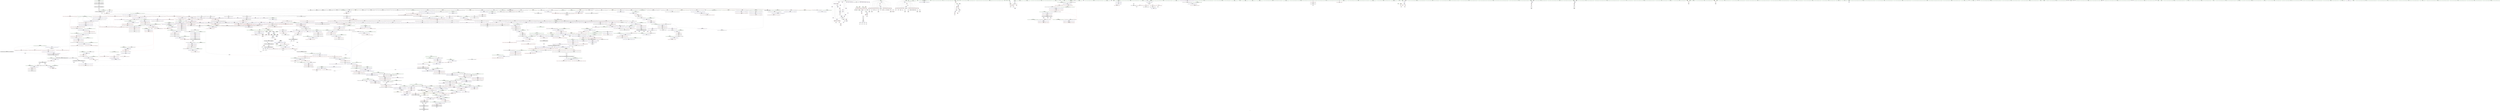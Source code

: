 digraph "SVFG" {
	label="SVFG";

	Node0x55d13878e5c0 [shape=record,color=grey,label="{NodeID: 0\nNullPtr|{|<s43>104}}"];
	Node0x55d13878e5c0 -> Node0x55d138bb34e0[style=solid];
	Node0x55d13878e5c0 -> Node0x55d138bb35e0[style=solid];
	Node0x55d13878e5c0 -> Node0x55d138bb36b0[style=solid];
	Node0x55d13878e5c0 -> Node0x55d138bb3780[style=solid];
	Node0x55d13878e5c0 -> Node0x55d138bb3850[style=solid];
	Node0x55d13878e5c0 -> Node0x55d138bb3920[style=solid];
	Node0x55d13878e5c0 -> Node0x55d138bb39f0[style=solid];
	Node0x55d13878e5c0 -> Node0x55d138bb3ac0[style=solid];
	Node0x55d13878e5c0 -> Node0x55d138bb3b90[style=solid];
	Node0x55d13878e5c0 -> Node0x55d138bb3c60[style=solid];
	Node0x55d13878e5c0 -> Node0x55d138bb3d30[style=solid];
	Node0x55d13878e5c0 -> Node0x55d138bb3e00[style=solid];
	Node0x55d13878e5c0 -> Node0x55d138bb3ed0[style=solid];
	Node0x55d13878e5c0 -> Node0x55d138bb3fa0[style=solid];
	Node0x55d13878e5c0 -> Node0x55d138bb4070[style=solid];
	Node0x55d13878e5c0 -> Node0x55d138bb4140[style=solid];
	Node0x55d13878e5c0 -> Node0x55d138bb4210[style=solid];
	Node0x55d13878e5c0 -> Node0x55d138bb42e0[style=solid];
	Node0x55d13878e5c0 -> Node0x55d138bb43b0[style=solid];
	Node0x55d13878e5c0 -> Node0x55d138bb4480[style=solid];
	Node0x55d13878e5c0 -> Node0x55d138bb4550[style=solid];
	Node0x55d13878e5c0 -> Node0x55d138bb4620[style=solid];
	Node0x55d13878e5c0 -> Node0x55d138bb46f0[style=solid];
	Node0x55d13878e5c0 -> Node0x55d138bb47c0[style=solid];
	Node0x55d13878e5c0 -> Node0x55d138bb4890[style=solid];
	Node0x55d13878e5c0 -> Node0x55d138bb4960[style=solid];
	Node0x55d13878e5c0 -> Node0x55d138bb4a30[style=solid];
	Node0x55d13878e5c0 -> Node0x55d138bb4b00[style=solid];
	Node0x55d13878e5c0 -> Node0x55d138bb4bd0[style=solid];
	Node0x55d13878e5c0 -> Node0x55d138bb4ca0[style=solid];
	Node0x55d13878e5c0 -> Node0x55d138bb4d70[style=solid];
	Node0x55d13878e5c0 -> Node0x55d138bb4e40[style=solid];
	Node0x55d13878e5c0 -> Node0x55d138bb4f10[style=solid];
	Node0x55d13878e5c0 -> Node0x55d138bb4fe0[style=solid];
	Node0x55d13878e5c0 -> Node0x55d138bb50b0[style=solid];
	Node0x55d13878e5c0 -> Node0x55d138bb5180[style=solid];
	Node0x55d13878e5c0 -> Node0x55d138bbd960[style=solid];
	Node0x55d13878e5c0 -> Node0x55d138bbda30[style=solid];
	Node0x55d13878e5c0 -> Node0x55d138bbdb00[style=solid];
	Node0x55d13878e5c0 -> Node0x55d138bbfb80[style=solid];
	Node0x55d13878e5c0 -> Node0x55d1385a8020[style=solid];
	Node0x55d13878e5c0 -> Node0x55d138c000c0[style=solid];
	Node0x55d13878e5c0 -> Node0x55d138c003c0[style=solid];
	Node0x55d13878e5c0:s43 -> Node0x55d138ca0ca0[style=solid,color=red];
	Node0x55d138c9a2e0 [shape=record,color=black,label="{NodeID: 1882\n1301 = PHI(1365, )\n|{<s0>102}}"];
	Node0x55d138c9a2e0:s0 -> Node0x55d138ca0940[style=solid,color=red];
	Node0x55d138bba150 [shape=record,color=red,label="{NodeID: 775\n1534\<--1533\n\<--coerce.dive4\n_ZSt18uninitialized_copyISt13move_iteratorIPNSt7__cxx1112basic_stringIcSt11char_traitsIcESaIcEEEES7_ET0_T_SA_S9_\n|{<s0>114}}"];
	Node0x55d138bba150:s0 -> Node0x55d138c9da90[style=solid,color=red];
	Node0x55d138bb0bb0 [shape=record,color=purple,label="{NodeID: 443\n448\<--9\narrayidx50\<--t\nmain\n}"];
	Node0x55d138bb0bb0 -> Node0x55d138bcab00[style=solid];
	Node0x55d138bb0bb0 -> Node0x55d138bbd140[style=solid];
	Node0x55d138ba49b0 [shape=record,color=green,label="{NodeID: 111\n743\<--744\n__r.addr\<--__r.addr_field_insensitive\n_ZSt11__addressofINSt7__cxx1112basic_stringIcSt11char_traitsIcESaIcEEEEPT_RS6_\n}"];
	Node0x55d138ba49b0 -> Node0x55d138bcc1c0[style=solid];
	Node0x55d138ba49b0 -> Node0x55d138bbe800[style=solid];
	Node0x55d138ca3aa0 [shape=record,color=black,label="{NodeID: 1993\n1383 = PHI(1065, 1191, )\n0th arg _ZN9__gnu_cxx17__normal_iteratorIPNSt7__cxx1112basic_stringIcSt11char_traitsIcESaIcEEESt6vectorIS6_SaIS6_EEEC2ERKS7_ }"];
	Node0x55d138ca3aa0 -> Node0x55d138be1770[style=solid];
	Node0x55d138bbfb80 [shape=record,color=blue, style = dotted,label="{NodeID: 886\n888\<--3\n__new_finish\<--dummyVal\n_ZNSt6vectorINSt7__cxx1112basic_stringIcSt11char_traitsIcESaIcEEESaIS5_EE17_M_realloc_insertIJRKS5_EEEvN9__gnu_cxx17__normal_iteratorIPS5_S7_EEDpOT_\n}"];
	Node0x55d138bbfb80 -> Node0x55d138bcdc90[style=dashed];
	Node0x55d138bbfb80 -> Node0x55d138bcdd60[style=dashed];
	Node0x55d138bbfb80 -> Node0x55d138bbfc50[style=dashed];
	Node0x55d138bc65f0 [shape=record,color=purple,label="{NodeID: 554\n1666\<--1665\n_M_current\<--this1\n_ZNKSt13move_iteratorIPNSt7__cxx1112basic_stringIcSt11char_traitsIcESaIcEEEEdeEv\n}"];
	Node0x55d138bc65f0 -> Node0x55d138bbad80[style=solid];
	Node0x55d138ba9150 [shape=record,color=green,label="{NodeID: 222\n1505\<--1506\n__first\<--__first_field_insensitive\n_ZSt18uninitialized_copyISt13move_iteratorIPNSt7__cxx1112basic_stringIcSt11char_traitsIcESaIcEEEES7_ET0_T_SA_S9_\n}"];
	Node0x55d138ba9150 -> Node0x55d138baf5c0[style=solid];
	Node0x55d138ba9150 -> Node0x55d138bc5d00[style=solid];
	Node0x55d138bcc020 [shape=record,color=red,label="{NodeID: 665\n717\<--711\n\<--__last.addr\n_ZNSt12_Destroy_auxILb0EE9__destroyIPNSt7__cxx1112basic_stringIcSt11char_traitsIcESaIcEEEEEvT_S9_\n}"];
	Node0x55d138bcc020 -> Node0x55d138c024c0[style=solid];
	Node0x55d138c003c0 [shape=record,color=grey,label="{NodeID: 1440\n763 = cmp(762, 3, )\n}"];
	Node0x55d138bb7230 [shape=record,color=black,label="{NodeID: 333\n486\<--485\nidxprom74\<--\nmain\n}"];
	Node0x55d138ba0ac0 [shape=record,color=green,label="{NodeID: 1\n4\<--1\n.str\<--dummyObj\nGlob }"];
	Node0x55d138c9a420 [shape=record,color=black,label="{NodeID: 1883\n1304 = PHI(1354, )\n}"];
	Node0x55d138c9a420 -> Node0x55d138bae3e0[style=solid];
	Node0x55d138bba220 [shape=record,color=red,label="{NodeID: 776\n1565\<--1552\n\<--__result.addr\n_ZNSt20__uninitialized_copyILb0EE13__uninit_copyISt13move_iteratorIPNSt7__cxx1112basic_stringIcSt11char_traitsIcESaIcEEEES9_EET0_T_SC_SB_\n}"];
	Node0x55d138bba220 -> Node0x55d138be2af0[style=solid];
	Node0x55d138bb0c80 [shape=record,color=purple,label="{NodeID: 444\n468\<--9\narrayidx62\<--t\nmain\n}"];
	Node0x55d138ba4a80 [shape=record,color=green,label="{NodeID: 112\n752\<--753\nthis.addr\<--this.addr_field_insensitive\n_ZNSt12_Vector_baseINSt7__cxx1112basic_stringIcSt11char_traitsIcESaIcEEESaIS5_EE13_M_deallocateEPS5_m\n}"];
	Node0x55d138ba4a80 -> Node0x55d138bcc290[style=solid];
	Node0x55d138ba4a80 -> Node0x55d138bbe8d0[style=solid];
	Node0x55d138bbfc50 [shape=record,color=blue,label="{NodeID: 887\n888\<--943\n__new_finish\<--call11\n_ZNSt6vectorINSt7__cxx1112basic_stringIcSt11char_traitsIcESaIcEEESaIS5_EE17_M_realloc_insertIJRKS5_EEEvN9__gnu_cxx17__normal_iteratorIPS5_S7_EEDpOT_\n}"];
	Node0x55d138bbfc50 -> Node0x55d138bcdaf0[style=dashed];
	Node0x55d138bbfc50 -> Node0x55d138bbfd20[style=dashed];
	Node0x55d138bc66c0 [shape=record,color=purple,label="{NodeID: 555\n1675\<--1674\n_M_current\<--this1\n_ZNSt13move_iteratorIPNSt7__cxx1112basic_stringIcSt11char_traitsIcESaIcEEEEppEv\n}"];
	Node0x55d138bc66c0 -> Node0x55d138bbaf20[style=solid];
	Node0x55d138bc66c0 -> Node0x55d138be34b0[style=solid];
	Node0x55d138ba9220 [shape=record,color=green,label="{NodeID: 223\n1507\<--1508\n__last\<--__last_field_insensitive\n_ZSt18uninitialized_copyISt13move_iteratorIPNSt7__cxx1112basic_stringIcSt11char_traitsIcESaIcEEEES7_ET0_T_SA_S9_\n}"];
	Node0x55d138ba9220 -> Node0x55d138baf690[style=solid];
	Node0x55d138ba9220 -> Node0x55d138bc5dd0[style=solid];
	Node0x55d138bcc0f0 [shape=record,color=red,label="{NodeID: 666\n738\<--735\n\<--__pointer.addr\n_ZSt8_DestroyINSt7__cxx1112basic_stringIcSt11char_traitsIcESaIcEEEEvPT_\n}"];
	Node0x55d138c00540 [shape=record,color=grey,label="{NodeID: 1441\n463 = cmp(462, 7, )\n}"];
	Node0x55d138bb7300 [shape=record,color=black,label="{NodeID: 334\n489\<--488\nidxprom76\<--\nmain\n}"];
	Node0x55d138ba1210 [shape=record,color=green,label="{NodeID: 2\n7\<--1\n\<--dummyObj\nCan only get source location for instruction, argument, global var or function.}"];
	Node0x55d138c9a560 [shape=record,color=black,label="{NodeID: 1884\n1361 = PHI(1374, )\n}"];
	Node0x55d138c9a560 -> Node0x55d138baea60[style=solid];
	Node0x55d138bba2f0 [shape=record,color=red,label="{NodeID: 777\n1596\<--1552\n\<--__result.addr\n_ZNSt20__uninitialized_copyILb0EE13__uninit_copyISt13move_iteratorIPNSt7__cxx1112basic_stringIcSt11char_traitsIcESaIcEEEES9_EET0_T_SC_SB_\n|{<s0>121}}"];
	Node0x55d138bba2f0:s0 -> Node0x55d138c9f220[style=solid,color=red];
	Node0x55d138bd22c0 [shape=record,color=yellow,style=double,label="{NodeID: 1552\n276V_1 = ENCHI(MR_276V_0)\npts\{15490000 15510000 \}\nFun[_ZNKSt13move_iteratorIPNSt7__cxx1112basic_stringIcSt11char_traitsIcESaIcEEEE4baseEv]}"];
	Node0x55d138bd22c0 -> Node0x55d138bbb260[style=dashed];
	Node0x55d138bb0d50 [shape=record,color=purple,label="{NodeID: 445\n472\<--9\narrayidx65\<--t\nmain\n}"];
	Node0x55d138bb0d50 -> Node0x55d138bcabd0[style=solid];
	Node0x55d138ba4b50 [shape=record,color=green,label="{NodeID: 113\n754\<--755\n__p.addr\<--__p.addr_field_insensitive\n_ZNSt12_Vector_baseINSt7__cxx1112basic_stringIcSt11char_traitsIcESaIcEEESaIS5_EE13_M_deallocateEPS5_m\n}"];
	Node0x55d138ba4b50 -> Node0x55d138bcc360[style=solid];
	Node0x55d138ba4b50 -> Node0x55d138bcc430[style=solid];
	Node0x55d138ba4b50 -> Node0x55d138bbe9a0[style=solid];
	Node0x55d138bbfd20 [shape=record,color=blue,label="{NodeID: 888\n888\<--948\n__new_finish\<--incdec.ptr\n_ZNSt6vectorINSt7__cxx1112basic_stringIcSt11char_traitsIcESaIcEEESaIS5_EE17_M_realloc_insertIJRKS5_EEEvN9__gnu_cxx17__normal_iteratorIPS5_S7_EEDpOT_\n}"];
	Node0x55d138bbfd20 -> Node0x55d138bcdbc0[style=dashed];
	Node0x55d138bbfd20 -> Node0x55d138bcdc90[style=dashed];
	Node0x55d138bbfd20 -> Node0x55d138bcdd60[style=dashed];
	Node0x55d138bbfd20 -> Node0x55d138bbfdf0[style=dashed];
	Node0x55d138bc6790 [shape=record,color=purple,label="{NodeID: 556\n1677\<--1676\nincdec.ptr\<--\n_ZNSt13move_iteratorIPNSt7__cxx1112basic_stringIcSt11char_traitsIcESaIcEEEEppEv\n}"];
	Node0x55d138bc6790 -> Node0x55d138be34b0[style=solid];
	Node0x55d138ba92f0 [shape=record,color=green,label="{NodeID: 224\n1509\<--1510\n__result.addr\<--__result.addr_field_insensitive\n_ZSt18uninitialized_copyISt13move_iteratorIPNSt7__cxx1112basic_stringIcSt11char_traitsIcESaIcEEEES7_ET0_T_SA_S9_\n}"];
	Node0x55d138ba92f0 -> Node0x55d138bb9fb0[style=solid];
	Node0x55d138ba92f0 -> Node0x55d138be2540[style=solid];
	Node0x55d138bcc1c0 [shape=record,color=red,label="{NodeID: 667\n746\<--743\n\<--__r.addr\n_ZSt11__addressofINSt7__cxx1112basic_stringIcSt11char_traitsIcESaIcEEEEPT_RS6_\n}"];
	Node0x55d138bcc1c0 -> Node0x55d138bb7d90[style=solid];
	Node0x55d138c006c0 [shape=record,color=grey,label="{NodeID: 1442\n201 = cmp(196, 200, )\n}"];
	Node0x55d138bb73d0 [shape=record,color=black,label="{NodeID: 335\n496\<--495\nidxprom80\<--\nmain\n}"];
	Node0x55d138ba12d0 [shape=record,color=green,label="{NodeID: 3\n13\<--1\n.str.1\<--dummyObj\nGlob }"];
	Node0x55d138c9a6a0 [shape=record,color=black,label="{NodeID: 1885\n1409 = PHI(1413, )\n}"];
	Node0x55d138c9a6a0 -> Node0x55d138baee70[style=solid];
	Node0x55d138bba3c0 [shape=record,color=red,label="{NodeID: 778\n1572\<--1554\n\<--__cur\n_ZNSt20__uninitialized_copyILb0EE13__uninit_copyISt13move_iteratorIPNSt7__cxx1112basic_stringIcSt11char_traitsIcESaIcEEEES9_EET0_T_SC_SB_\n|{<s0>116}}"];
	Node0x55d138bba3c0:s0 -> Node0x55d138c89010[style=solid,color=red];
	Node0x55d138bb0e20 [shape=record,color=purple,label="{NodeID: 446\n479\<--9\narrayidx70\<--t\nmain\n}"];
	Node0x55d138ba9790 [shape=record,color=green,label="{NodeID: 114\n756\<--757\n__n.addr\<--__n.addr_field_insensitive\n_ZNSt12_Vector_baseINSt7__cxx1112basic_stringIcSt11char_traitsIcESaIcEEESaIS5_EE13_M_deallocateEPS5_m\n}"];
	Node0x55d138ba9790 -> Node0x55d138bcc500[style=solid];
	Node0x55d138ba9790 -> Node0x55d138bbea70[style=solid];
	Node0x55d138bbfdf0 [shape=record,color=blue,label="{NodeID: 889\n888\<--959\n__new_finish\<--call16\n_ZNSt6vectorINSt7__cxx1112basic_stringIcSt11char_traitsIcESaIcEEESaIS5_EE17_M_realloc_insertIJRKS5_EEEvN9__gnu_cxx17__normal_iteratorIPS5_S7_EEDpOT_\n}"];
	Node0x55d138bbfdf0 -> Node0x55d138bcde30[style=dashed];
	Node0x55d138bc6860 [shape=record,color=purple,label="{NodeID: 557\n1704\<--1703\n_M_current\<--this1\n_ZNKSt13move_iteratorIPNSt7__cxx1112basic_stringIcSt11char_traitsIcESaIcEEEE4baseEv\n}"];
	Node0x55d138bc6860 -> Node0x55d138bbb260[style=solid];
	Node0x55d138ba93c0 [shape=record,color=green,label="{NodeID: 225\n1511\<--1512\n__assignable\<--__assignable_field_insensitive\n_ZSt18uninitialized_copyISt13move_iteratorIPNSt7__cxx1112basic_stringIcSt11char_traitsIcESaIcEEEES7_ET0_T_SA_S9_\n}"];
	Node0x55d138ba93c0 -> Node0x55d138be2610[style=solid];
	Node0x55d138bcc290 [shape=record,color=red,label="{NodeID: 668\n761\<--752\nthis1\<--this.addr\n_ZNSt12_Vector_baseINSt7__cxx1112basic_stringIcSt11char_traitsIcESaIcEEESaIS5_EE13_M_deallocateEPS5_m\n}"];
	Node0x55d138bcc290 -> Node0x55d138bc31f0[style=solid];
	Node0x55d138c00840 [shape=record,color=grey,label="{NodeID: 1443\n432 = cmp(431, 365, )\n}"];
	Node0x55d138bb74a0 [shape=record,color=black,label="{NodeID: 336\n499\<--498\nidxprom82\<--\nmain\n}"];
	Node0x55d138ba1390 [shape=record,color=green,label="{NodeID: 4\n15\<--1\n.str.2\<--dummyObj\nGlob }"];
	Node0x55d138c9a7e0 [shape=record,color=black,label="{NodeID: 1886\n1428 = PHI(1374, )\n}"];
	Node0x55d138c9a7e0 -> Node0x55d138c01bc0[style=solid];
	Node0x55d138bba490 [shape=record,color=red,label="{NodeID: 779\n1584\<--1554\n\<--__cur\n_ZNSt20__uninitialized_copyILb0EE13__uninit_copyISt13move_iteratorIPNSt7__cxx1112basic_stringIcSt11char_traitsIcESaIcEEEES9_EET0_T_SC_SB_\n}"];
	Node0x55d138bba490 -> Node0x55d138bc6520[style=solid];
	Node0x55d138bb0ef0 [shape=record,color=purple,label="{NodeID: 447\n483\<--9\narrayidx73\<--t\nmain\n}"];
	Node0x55d138bb0ef0 -> Node0x55d138bcaca0[style=solid];
	Node0x55d138ba9820 [shape=record,color=green,label="{NodeID: 115\n770\<--771\n_ZNSt16allocator_traitsISaINSt7__cxx1112basic_stringIcSt11char_traitsIcESaIcEEEEE10deallocateERS6_PS5_m\<--_ZNSt16allocator_traitsISaINSt7__cxx1112basic_stringIcSt11char_traitsIcESaIcEEEEE10deallocateERS6_PS5_m_field_insensitive\n}"];
	Node0x55d138bbfec0 [shape=record,color=blue,label="{NodeID: 890\n890\<--963\nexn.slot\<--\n_ZNSt6vectorINSt7__cxx1112basic_stringIcSt11char_traitsIcESaIcEEESaIS5_EE17_M_realloc_insertIJRKS5_EEEvN9__gnu_cxx17__normal_iteratorIPS5_S7_EEDpOT_\n}"];
	Node0x55d138bbfec0 -> Node0x55d138bcdf00[style=dashed];
	Node0x55d138bbfec0 -> Node0x55d138bc0060[style=dashed];
	Node0x55d138bc6930 [shape=record,color=purple,label="{NodeID: 558\n1727\<--1726\n_M_current\<--this1\n_ZNSt13move_iteratorIPNSt7__cxx1112basic_stringIcSt11char_traitsIcESaIcEEEEC2ES6_\n}"];
	Node0x55d138bc6930 -> Node0x55d138be3a60[style=solid];
	Node0x55d138ba9490 [shape=record,color=green,label="{NodeID: 226\n1513\<--1514\nagg.tmp\<--agg.tmp_field_insensitive\n_ZSt18uninitialized_copyISt13move_iteratorIPNSt7__cxx1112basic_stringIcSt11char_traitsIcESaIcEEEES7_ET0_T_SA_S9_\n}"];
	Node0x55d138ba9490 -> Node0x55d138baf760[style=solid];
	Node0x55d138ba9490 -> Node0x55d138bc5ea0[style=solid];
	Node0x55d138bcc360 [shape=record,color=red,label="{NodeID: 669\n762\<--754\n\<--__p.addr\n_ZNSt12_Vector_baseINSt7__cxx1112basic_stringIcSt11char_traitsIcESaIcEEESaIS5_EE13_M_deallocateEPS5_m\n}"];
	Node0x55d138bcc360 -> Node0x55d138c003c0[style=solid];
	Node0x55d138c009c0 [shape=record,color=grey,label="{NodeID: 1444\n37 = cmp(36, 38, )\n}"];
	Node0x55d138bb7570 [shape=record,color=black,label="{NodeID: 337\n517\<--516\nidxprom91\<--\nmain\n}"];
	Node0x55d138ba1450 [shape=record,color=green,label="{NodeID: 5\n17\<--1\n.str.3\<--dummyObj\nGlob }"];
	Node0x55d138c9a920 [shape=record,color=black,label="{NodeID: 1887\n1483 = PHI(1501, )\n}"];
	Node0x55d138c9a920 -> Node0x55d138baf420[style=solid];
	Node0x55d138bba560 [shape=record,color=red,label="{NodeID: 780\n1597\<--1554\n\<--__cur\n_ZNSt20__uninitialized_copyILb0EE13__uninit_copyISt13move_iteratorIPNSt7__cxx1112basic_stringIcSt11char_traitsIcESaIcEEEES9_EET0_T_SC_SB_\n|{<s0>121}}"];
	Node0x55d138bba560:s0 -> Node0x55d138c9fea0[style=solid,color=red];
	Node0x55d138bb0fc0 [shape=record,color=purple,label="{NodeID: 448\n487\<--9\narrayidx75\<--t\nmain\n}"];
	Node0x55d138ba9920 [shape=record,color=green,label="{NodeID: 116\n776\<--777\nthis.addr\<--this.addr_field_insensitive\n_ZNSt12_Vector_baseINSt7__cxx1112basic_stringIcSt11char_traitsIcESaIcEEESaIS5_EE12_Vector_implD2Ev\n}"];
	Node0x55d138ba9920 -> Node0x55d138bcc5d0[style=solid];
	Node0x55d138ba9920 -> Node0x55d138bbeb40[style=solid];
	Node0x55d138bbff90 [shape=record,color=blue,label="{NodeID: 891\n892\<--965\nehselector.slot\<--\n_ZNSt6vectorINSt7__cxx1112basic_stringIcSt11char_traitsIcESaIcEEESaIS5_EE17_M_realloc_insertIJRKS5_EEEvN9__gnu_cxx17__normal_iteratorIPS5_S7_EEDpOT_\n}"];
	Node0x55d138bbff90 -> Node0x55d138bc0130[style=dashed];
	Node0x55d138bc6a00 [shape=record,color=purple,label="{NodeID: 559\n927\<--925\nadd.ptr\<--\n_ZNSt6vectorINSt7__cxx1112basic_stringIcSt11char_traitsIcESaIcEEESaIS5_EE17_M_realloc_insertIJRKS5_EEEvN9__gnu_cxx17__normal_iteratorIPS5_S7_EEDpOT_\n|{<s0>63}}"];
	Node0x55d138bc6a00:s0 -> Node0x55d138c9eab0[style=solid,color=red];
	Node0x55d138ba9560 [shape=record,color=green,label="{NodeID: 227\n1515\<--1516\nagg.tmp2\<--agg.tmp2_field_insensitive\n_ZSt18uninitialized_copyISt13move_iteratorIPNSt7__cxx1112basic_stringIcSt11char_traitsIcESaIcEEEES7_ET0_T_SA_S9_\n}"];
	Node0x55d138ba9560 -> Node0x55d138baf830[style=solid];
	Node0x55d138ba9560 -> Node0x55d138bc5f70[style=solid];
	Node0x55d138bcc430 [shape=record,color=red,label="{NodeID: 670\n767\<--754\n\<--__p.addr\n_ZNSt12_Vector_baseINSt7__cxx1112basic_stringIcSt11char_traitsIcESaIcEEESaIS5_EE13_M_deallocateEPS5_m\n|{<s0>51}}"];
	Node0x55d138bcc430:s0 -> Node0x55d138ca0320[style=solid,color=red];
	Node0x55d138c00b40 [shape=record,color=grey,label="{NodeID: 1445\n457 = cmp(456, 7, )\n}"];
	Node0x55d138bb7640 [shape=record,color=black,label="{NodeID: 338\n520\<--519\nidxprom93\<--\nmain\n}"];
	Node0x55d138ba1510 [shape=record,color=green,label="{NodeID: 6\n19\<--1\n.str.4\<--dummyObj\nGlob }"];
	Node0x55d138c9aa60 [shape=record,color=black,label="{NodeID: 1888\n1535 = PHI(1544, )\n}"];
	Node0x55d138c9aa60 -> Node0x55d138baf900[style=solid];
	Node0x55d138bba630 [shape=record,color=red,label="{NodeID: 781\n1600\<--1554\n\<--__cur\n_ZNSt20__uninitialized_copyILb0EE13__uninit_copyISt13move_iteratorIPNSt7__cxx1112basic_stringIcSt11char_traitsIcESaIcEEEES9_EET0_T_SC_SB_\n}"];
	Node0x55d138bba630 -> Node0x55d138baf9d0[style=solid];
	Node0x55d138bb1090 [shape=record,color=purple,label="{NodeID: 449\n490\<--9\narrayidx77\<--t\nmain\n}"];
	Node0x55d138bb1090 -> Node0x55d138bcad70[style=solid];
	Node0x55d138bb1090 -> Node0x55d138bbd210[style=solid];
	Node0x55d138ba99f0 [shape=record,color=green,label="{NodeID: 117\n782\<--783\n_ZNSaINSt7__cxx1112basic_stringIcSt11char_traitsIcESaIcEEEED2Ev\<--_ZNSaINSt7__cxx1112basic_stringIcSt11char_traitsIcESaIcEEEED2Ev_field_insensitive\n}"];
	Node0x55d138bc0060 [shape=record,color=blue,label="{NodeID: 892\n890\<--984\nexn.slot\<--\n_ZNSt6vectorINSt7__cxx1112basic_stringIcSt11char_traitsIcESaIcEEESaIS5_EE17_M_realloc_insertIJRKS5_EEEvN9__gnu_cxx17__normal_iteratorIPS5_S7_EEDpOT_\n}"];
	Node0x55d138bc0060 -> Node0x55d138bcdfd0[style=dashed];
	Node0x55d138bc6ad0 [shape=record,color=purple,label="{NodeID: 560\n978\<--976\nadd.ptr18\<--\n_ZNSt6vectorINSt7__cxx1112basic_stringIcSt11char_traitsIcESaIcEEESaIS5_EE17_M_realloc_insertIJRKS5_EEEvN9__gnu_cxx17__normal_iteratorIPS5_S7_EEDpOT_\n|{<s0>71}}"];
	Node0x55d138bc6ad0:s0 -> Node0x55d138c9b8c0[style=solid,color=red];
	Node0x55d138ba9630 [shape=record,color=green,label="{NodeID: 228\n1536\<--1537\n_ZNSt20__uninitialized_copyILb0EE13__uninit_copyISt13move_iteratorIPNSt7__cxx1112basic_stringIcSt11char_traitsIcESaIcEEEES9_EET0_T_SC_SB_\<--_ZNSt20__uninitialized_copyILb0EE13__uninit_copyISt13move_iteratorIPNSt7__cxx1112basic_stringIcSt11char_traitsIcESaIcEEEES9_EET0_T_SC_SB__field_insensitive\n}"];
	Node0x55d138bcc500 [shape=record,color=red,label="{NodeID: 671\n768\<--756\n\<--__n.addr\n_ZNSt12_Vector_baseINSt7__cxx1112basic_stringIcSt11char_traitsIcESaIcEEESaIS5_EE13_M_deallocateEPS5_m\n|{<s0>51}}"];
	Node0x55d138bcc500:s0 -> Node0x55d138ca0430[style=solid,color=red];
	Node0x55d138c00cc0 [shape=record,color=grey,label="{NodeID: 1446\n398 = cmp(397, 7, )\n}"];
	Node0x55d138bb7710 [shape=record,color=black,label="{NodeID: 339\n560\<--559\nconv\<--\n_Z4ins1ii\n}"];
	Node0x55d138bb7710 -> Node0x55d138bb77e0[style=solid];
	Node0x55d138ba15d0 [shape=record,color=green,label="{NodeID: 7\n21\<--1\n.str.5\<--dummyObj\nGlob }"];
	Node0x55d138c9aba0 [shape=record,color=black,label="{NodeID: 1889\n1635 = PHI(1681, )\n}"];
	Node0x55d138c9aba0 -> Node0x55d138bfe2c0[style=solid];
	Node0x55d138bba700 [shape=record,color=red,label="{NodeID: 782\n1594\<--1556\nexn\<--exn.slot\n_ZNSt20__uninitialized_copyILb0EE13__uninit_copyISt13move_iteratorIPNSt7__cxx1112basic_stringIcSt11char_traitsIcESaIcEEEES9_EET0_T_SC_SB_\n}"];
	Node0x55d138bb1160 [shape=record,color=purple,label="{NodeID: 450\n497\<--9\narrayidx81\<--t\nmain\n}"];
	Node0x55d138ba9af0 [shape=record,color=green,label="{NodeID: 118\n789\<--790\n__a.addr\<--__a.addr_field_insensitive\n_ZNSt16allocator_traitsISaINSt7__cxx1112basic_stringIcSt11char_traitsIcESaIcEEEEE10deallocateERS6_PS5_m\n}"];
	Node0x55d138ba9af0 -> Node0x55d138bcc6a0[style=solid];
	Node0x55d138ba9af0 -> Node0x55d138bbec10[style=solid];
	Node0x55d138bc0130 [shape=record,color=blue,label="{NodeID: 893\n892\<--986\nehselector.slot\<--\n_ZNSt6vectorINSt7__cxx1112basic_stringIcSt11char_traitsIcESaIcEEESaIS5_EE17_M_realloc_insertIJRKS5_EEEvN9__gnu_cxx17__normal_iteratorIPS5_S7_EEDpOT_\n}"];
	Node0x55d138bc0130 -> Node0x55d138bce0a0[style=dashed];
	Node0x55d138bc6ba0 [shape=record,color=purple,label="{NodeID: 561\n1046\<--1044\nadd.ptr39\<--\n_ZNSt6vectorINSt7__cxx1112basic_stringIcSt11char_traitsIcESaIcEEESaIS5_EE17_M_realloc_insertIJRKS5_EEEvN9__gnu_cxx17__normal_iteratorIPS5_S7_EEDpOT_\n}"];
	Node0x55d138bc6ba0 -> Node0x55d138bc03a0[style=solid];
	Node0x55d138bb1be0 [shape=record,color=green,label="{NodeID: 229\n1548\<--1549\n__first\<--__first_field_insensitive\n_ZNSt20__uninitialized_copyILb0EE13__uninit_copyISt13move_iteratorIPNSt7__cxx1112basic_stringIcSt11char_traitsIcESaIcEEEES9_EET0_T_SC_SB_\n|{|<s1>115|<s2>117|<s3>119}}"];
	Node0x55d138bb1be0 -> Node0x55d138bc6380[style=solid];
	Node0x55d138bb1be0:s1 -> Node0x55d138c9fff0[style=solid,color=red];
	Node0x55d138bb1be0:s2 -> Node0x55d138c9f7f0[style=solid,color=red];
	Node0x55d138bb1be0:s3 -> Node0x55d138c9bc80[style=solid,color=red];
	Node0x55d138bcc5d0 [shape=record,color=red,label="{NodeID: 672\n779\<--776\nthis1\<--this.addr\n_ZNSt12_Vector_baseINSt7__cxx1112basic_stringIcSt11char_traitsIcESaIcEEESaIS5_EE12_Vector_implD2Ev\n}"];
	Node0x55d138bcc5d0 -> Node0x55d138bb7f30[style=solid];
	Node0x55d138c00e40 [shape=record,color=grey,label="{NodeID: 1447\n1696 = cmp(1691, 1695, )\n}"];
	Node0x55d138c00e40 -> Node0x55d138bafeb0[style=solid];
	Node0x55d138bb77e0 [shape=record,color=black,label="{NodeID: 340\n543\<--560\n_Z4ins1ii_ret\<--conv\n_Z4ins1ii\n|{<s0>32|<s1>33|<s2>34|<s3>35}}"];
	Node0x55d138bb77e0:s0 -> Node0x55d138c965f0[style=solid,color=blue];
	Node0x55d138bb77e0:s1 -> Node0x55d138c96820[style=solid,color=blue];
	Node0x55d138bb77e0:s2 -> Node0x55d138c975e0[style=solid,color=blue];
	Node0x55d138bb77e0:s3 -> Node0x55d138c977e0[style=solid,color=blue];
	Node0x55d138ba1690 [shape=record,color=green,label="{NodeID: 8\n23\<--1\n.str.6\<--dummyObj\nGlob }"];
	Node0x55d138c9ace0 [shape=record,color=black,label="{NodeID: 1890\n1568 = PHI(1624, )\n}"];
	Node0x55d138bba7d0 [shape=record,color=red,label="{NodeID: 783\n1613\<--1556\nexn11\<--exn.slot\n_ZNSt20__uninitialized_copyILb0EE13__uninit_copyISt13move_iteratorIPNSt7__cxx1112basic_stringIcSt11char_traitsIcESaIcEEEES9_EET0_T_SC_SB_\n}"];
	Node0x55d138bb1230 [shape=record,color=purple,label="{NodeID: 451\n500\<--9\narrayidx83\<--t\nmain\n}"];
	Node0x55d138bb1230 -> Node0x55d138bcae40[style=solid];
	Node0x55d138bb1230 -> Node0x55d138bbd2e0[style=solid];
	Node0x55d138ba9bc0 [shape=record,color=green,label="{NodeID: 119\n791\<--792\n__p.addr\<--__p.addr_field_insensitive\n_ZNSt16allocator_traitsISaINSt7__cxx1112basic_stringIcSt11char_traitsIcESaIcEEEEE10deallocateERS6_PS5_m\n}"];
	Node0x55d138ba9bc0 -> Node0x55d138bcc770[style=solid];
	Node0x55d138ba9bc0 -> Node0x55d138bbece0[style=solid];
	Node0x55d138bc0200 [shape=record,color=blue,label="{NodeID: 894\n1037\<--1034\n_M_start36\<--\n_ZNSt6vectorINSt7__cxx1112basic_stringIcSt11char_traitsIcESaIcEEESaIS5_EE17_M_realloc_insertIJRKS5_EEEvN9__gnu_cxx17__normal_iteratorIPS5_S7_EEDpOT_\n}"];
	Node0x55d138bc6c70 [shape=record,color=red,label="{NodeID: 562\n335\<--6\n\<--ILE\nmain\n}"];
	Node0x55d138bc6c70 -> Node0x55d138bfff40[style=solid];
	Node0x55d138bb1c70 [shape=record,color=green,label="{NodeID: 230\n1550\<--1551\n__last\<--__last_field_insensitive\n_ZNSt20__uninitialized_copyILb0EE13__uninit_copyISt13move_iteratorIPNSt7__cxx1112basic_stringIcSt11char_traitsIcESaIcEEEES9_EET0_T_SC_SB_\n|{|<s1>115}}"];
	Node0x55d138bb1c70 -> Node0x55d138bc6450[style=solid];
	Node0x55d138bb1c70:s1 -> Node0x55d138ca0100[style=solid,color=red];
	Node0x55d138bcc6a0 [shape=record,color=red,label="{NodeID: 673\n798\<--789\n\<--__a.addr\n_ZNSt16allocator_traitsISaINSt7__cxx1112basic_stringIcSt11char_traitsIcESaIcEEEEE10deallocateERS6_PS5_m\n}"];
	Node0x55d138bcc6a0 -> Node0x55d138bb8000[style=solid];
	Node0x55d138c00fc0 [shape=record,color=grey,label="{NodeID: 1448\n1215 = cmp(1214, 38, )\n}"];
	Node0x55d138bb78b0 [shape=record,color=black,label="{NodeID: 341\n591\<--590\n\<--this1\n_ZNSt12_Vector_baseINSt7__cxx1112basic_stringIcSt11char_traitsIcESaIcEEESaIS5_EE12_Vector_implC2Ev\n|{<s0>40}}"];
	Node0x55d138bb78b0:s0 -> Node0x55d138c9c050[style=solid,color=red];
	Node0x55d138ba1750 [shape=record,color=green,label="{NodeID: 9\n38\<--1\n\<--dummyObj\nCan only get source location for instruction, argument, global var or function.}"];
	Node0x55d138c9adf0 [shape=record,color=black,label="{NodeID: 1891\n1573 = PHI(741, )\n|{<s0>118}}"];
	Node0x55d138c9adf0:s0 -> Node0x55d138ca29e0[style=solid,color=red];
	Node0x55d138bba8a0 [shape=record,color=red,label="{NodeID: 784\n1614\<--1558\nsel\<--ehselector.slot\n_ZNSt20__uninitialized_copyILb0EE13__uninit_copyISt13move_iteratorIPNSt7__cxx1112basic_stringIcSt11char_traitsIcESaIcEEEES9_EET0_T_SC_SB_\n}"];
	Node0x55d138bb1300 [shape=record,color=purple,label="{NodeID: 452\n518\<--9\narrayidx92\<--t\nmain\n}"];
	Node0x55d138ba9c90 [shape=record,color=green,label="{NodeID: 120\n793\<--794\n__n.addr\<--__n.addr_field_insensitive\n_ZNSt16allocator_traitsISaINSt7__cxx1112basic_stringIcSt11char_traitsIcESaIcEEEEE10deallocateERS6_PS5_m\n}"];
	Node0x55d138ba9c90 -> Node0x55d138bcc840[style=solid];
	Node0x55d138ba9c90 -> Node0x55d138bbedb0[style=solid];
	Node0x55d138bc02d0 [shape=record,color=blue,label="{NodeID: 895\n1042\<--1039\n_M_finish38\<--\n_ZNSt6vectorINSt7__cxx1112basic_stringIcSt11char_traitsIcESaIcEEESaIS5_EE17_M_realloc_insertIJRKS5_EEEvN9__gnu_cxx17__normal_iteratorIPS5_S7_EEDpOT_\n}"];
	Node0x55d138bc6d40 [shape=record,color=red,label="{NodeID: 563\n40\<--30\n\<--a.addr\n_Z3nwdxx\n}"];
	Node0x55d138bc6d40 -> Node0x55d138bfbb00[style=solid];
	Node0x55d138bb1d40 [shape=record,color=green,label="{NodeID: 231\n1552\<--1553\n__result.addr\<--__result.addr_field_insensitive\n_ZNSt20__uninitialized_copyILb0EE13__uninit_copyISt13move_iteratorIPNSt7__cxx1112basic_stringIcSt11char_traitsIcESaIcEEEES9_EET0_T_SC_SB_\n}"];
	Node0x55d138bb1d40 -> Node0x55d138bba220[style=solid];
	Node0x55d138bb1d40 -> Node0x55d138bba2f0[style=solid];
	Node0x55d138bb1d40 -> Node0x55d138be2a20[style=solid];
	Node0x55d138bcc770 [shape=record,color=red,label="{NodeID: 674\n800\<--791\n\<--__p.addr\n_ZNSt16allocator_traitsISaINSt7__cxx1112basic_stringIcSt11char_traitsIcESaIcEEEEE10deallocateERS6_PS5_m\n|{<s0>53}}"];
	Node0x55d138bcc770:s0 -> Node0x55d138ca3820[style=solid,color=red];
	Node0x55d138c01140 [shape=record,color=grey,label="{NodeID: 1449\n389 = cmp(388, 128, )\n}"];
	Node0x55d138bb7980 [shape=record,color=black,label="{NodeID: 342\n608\<--607\n\<--this1\n_ZNSaINSt7__cxx1112basic_stringIcSt11char_traitsIcESaIcEEEEC2Ev\n|{<s0>41}}"];
	Node0x55d138bb7980:s0 -> Node0x55d138c9e1c0[style=solid,color=red];
	Node0x55d138ba1810 [shape=record,color=green,label="{NodeID: 10\n69\<--1\n\<--dummyObj\nCan only get source location for instruction, argument, global var or function.}"];
	Node0x55d138c9af60 [shape=record,color=black,label="{NodeID: 1892\n1574 = PHI(1660, )\n|{<s0>118}}"];
	Node0x55d138c9af60:s0 -> Node0x55d138ca2b20[style=solid,color=red];
	Node0x55d138bba970 [shape=record,color=red,label="{NodeID: 785\n1633\<--1627\n\<--__x.addr\n_ZStneIPNSt7__cxx1112basic_stringIcSt11char_traitsIcESaIcEEEEbRKSt13move_iteratorIT_ESB_\n|{<s0>126}}"];
	Node0x55d138bba970:s0 -> Node0x55d138c9c5a0[style=solid,color=red];
	Node0x55d138bb13d0 [shape=record,color=purple,label="{NodeID: 453\n521\<--9\narrayidx94\<--t\nmain\n}"];
	Node0x55d138bb13d0 -> Node0x55d138bcaf10[style=solid];
	Node0x55d138ba9d60 [shape=record,color=green,label="{NodeID: 121\n803\<--804\n_ZN9__gnu_cxx13new_allocatorINSt7__cxx1112basic_stringIcSt11char_traitsIcESaIcEEEE10deallocateEPS6_m\<--_ZN9__gnu_cxx13new_allocatorINSt7__cxx1112basic_stringIcSt11char_traitsIcESaIcEEEE10deallocateEPS6_m_field_insensitive\n}"];
	Node0x55d138bc03a0 [shape=record,color=blue,label="{NodeID: 896\n1049\<--1046\n_M_end_of_storage41\<--add.ptr39\n_ZNSt6vectorINSt7__cxx1112basic_stringIcSt11char_traitsIcESaIcEEESaIS5_EE17_M_realloc_insertIJRKS5_EEEvN9__gnu_cxx17__normal_iteratorIPS5_S7_EEDpOT_\n}"];
	Node0x55d138bc6e10 [shape=record,color=red,label="{NodeID: 564\n43\<--30\n\<--a.addr\n_Z3nwdxx\n}"];
	Node0x55d138bc6e10 -> Node0x55d138bfd6c0[style=solid];
	Node0x55d138bb1e10 [shape=record,color=green,label="{NodeID: 232\n1554\<--1555\n__cur\<--__cur_field_insensitive\n_ZNSt20__uninitialized_copyILb0EE13__uninit_copyISt13move_iteratorIPNSt7__cxx1112basic_stringIcSt11char_traitsIcESaIcEEEES9_EET0_T_SC_SB_\n}"];
	Node0x55d138bb1e10 -> Node0x55d138bba3c0[style=solid];
	Node0x55d138bb1e10 -> Node0x55d138bba490[style=solid];
	Node0x55d138bb1e10 -> Node0x55d138bba560[style=solid];
	Node0x55d138bb1e10 -> Node0x55d138bba630[style=solid];
	Node0x55d138bb1e10 -> Node0x55d138be2af0[style=solid];
	Node0x55d138bb1e10 -> Node0x55d138be2bc0[style=solid];
	Node0x55d138bcc840 [shape=record,color=red,label="{NodeID: 675\n801\<--793\n\<--__n.addr\n_ZNSt16allocator_traitsISaINSt7__cxx1112basic_stringIcSt11char_traitsIcESaIcEEEEE10deallocateERS6_PS5_m\n|{<s0>53}}"];
	Node0x55d138bcc840:s0 -> Node0x55d138ca3960[style=solid,color=red];
	Node0x55d138c012c0 [shape=record,color=grey,label="{NodeID: 1450\n415 = cmp(412, 7, )\n}"];
	Node0x55d138bb7a50 [shape=record,color=black,label="{NodeID: 343\n646\<--645\n\<--_M_impl\n_ZNSt12_Vector_baseINSt7__cxx1112basic_stringIcSt11char_traitsIcESaIcEEESaIS5_EE19_M_get_Tp_allocatorEv\n}"];
	Node0x55d138bb7a50 -> Node0x55d138bb7b20[style=solid];
	Node0x55d138ba18e0 [shape=record,color=green,label="{NodeID: 11\n90\<--1\n\<--dummyObj\nCan only get source location for instruction, argument, global var or function.}"];
	Node0x55d138c9b0a0 [shape=record,color=black,label="{NodeID: 1893\n1581 = PHI(1669, )\n}"];
	Node0x55d138bbaa40 [shape=record,color=red,label="{NodeID: 786\n1634\<--1629\n\<--__y.addr\n_ZStneIPNSt7__cxx1112basic_stringIcSt11char_traitsIcESaIcEEEEbRKSt13move_iteratorIT_ESB_\n|{<s0>126}}"];
	Node0x55d138bbaa40:s0 -> Node0x55d138c9c6b0[style=solid,color=red];
	Node0x55d138bb14a0 [shape=record,color=purple,label="{NodeID: 454\n328\<--13\n\<--.str.1\nmain\n}"];
	Node0x55d138ba9e60 [shape=record,color=green,label="{NodeID: 122\n810\<--811\nthis.addr\<--this.addr_field_insensitive\n_ZN9__gnu_cxx13new_allocatorINSt7__cxx1112basic_stringIcSt11char_traitsIcESaIcEEEE10deallocateEPS6_m\n}"];
	Node0x55d138ba9e60 -> Node0x55d138bcc910[style=solid];
	Node0x55d138ba9e60 -> Node0x55d138bbee80[style=solid];
	Node0x55d138bc0470 [shape=record,color=blue,label="{NodeID: 897\n1067\<--1064\nthis.addr\<--this\n_ZNSt6vectorINSt7__cxx1112basic_stringIcSt11char_traitsIcESaIcEEESaIS5_EE3endEv\n}"];
	Node0x55d138bc0470 -> Node0x55d138bce8c0[style=dashed];
	Node0x55d138bc6ee0 [shape=record,color=red,label="{NodeID: 565\n36\<--32\n\<--b.addr\n_Z3nwdxx\n}"];
	Node0x55d138bc6ee0 -> Node0x55d138c009c0[style=solid];
	Node0x55d138bb1ee0 [shape=record,color=green,label="{NodeID: 233\n1556\<--1557\nexn.slot\<--exn.slot_field_insensitive\n_ZNSt20__uninitialized_copyILb0EE13__uninit_copyISt13move_iteratorIPNSt7__cxx1112basic_stringIcSt11char_traitsIcESaIcEEEES9_EET0_T_SC_SB_\n}"];
	Node0x55d138bb1ee0 -> Node0x55d138bba700[style=solid];
	Node0x55d138bb1ee0 -> Node0x55d138bba7d0[style=solid];
	Node0x55d138bb1ee0 -> Node0x55d138be2c90[style=solid];
	Node0x55d138bb1ee0 -> Node0x55d138be2e30[style=solid];
	Node0x55d138bcc910 [shape=record,color=red,label="{NodeID: 676\n819\<--810\nthis1\<--this.addr\n_ZN9__gnu_cxx13new_allocatorINSt7__cxx1112basic_stringIcSt11char_traitsIcESaIcEEEE10deallocateEPS6_m\n}"];
	Node0x55d138c01440 [shape=record,color=grey,label="{NodeID: 1451\n386 = cmp(385, 128, )\n}"];
	Node0x55d138bb7b20 [shape=record,color=black,label="{NodeID: 344\n639\<--646\n_ZNSt12_Vector_baseINSt7__cxx1112basic_stringIcSt11char_traitsIcESaIcEEESaIS5_EE19_M_get_Tp_allocatorEv_ret\<--\n_ZNSt12_Vector_baseINSt7__cxx1112basic_stringIcSt11char_traitsIcESaIcEEESaIS5_EE19_M_get_Tp_allocatorEv\n|{<s0>22|<s1>65|<s2>68|<s3>73|<s4>77}}"];
	Node0x55d138bb7b20:s0 -> Node0x55d138c97020[style=solid,color=blue];
	Node0x55d138bb7b20:s1 -> Node0x55d138c987a0[style=solid,color=blue];
	Node0x55d138bb7b20:s2 -> Node0x55d138c98a20[style=solid,color=blue];
	Node0x55d138bb7b20:s3 -> Node0x55d138c98d70[style=solid,color=blue];
	Node0x55d138bb7b20:s4 -> Node0x55d138c98ee0[style=solid,color=blue];
	Node0x55d138ba19e0 [shape=record,color=green,label="{NodeID: 12\n128\<--1\n\<--dummyObj\nCan only get source location for instruction, argument, global var or function.}"];
	Node0x55d138c9b1b0 [shape=record,color=black,label="{NodeID: 1894\n873 = PHI(226, )\n2nd arg _ZNSt6vectorINSt7__cxx1112basic_stringIcSt11char_traitsIcESaIcEEESaIS5_EE17_M_realloc_insertIJRKS5_EEEvN9__gnu_cxx17__normal_iteratorIPS5_S7_EEDpOT_ }"];
	Node0x55d138c9b1b0 -> Node0x55d138bbf6a0[style=solid];
	Node0x55d138bbab10 [shape=record,color=red,label="{NodeID: 787\n1649\<--1643\n\<--__p.addr\n_ZSt10_ConstructINSt7__cxx1112basic_stringIcSt11char_traitsIcESaIcEEEJS5_EEvPT_DpOT0_\n}"];
	Node0x55d138bbab10 -> Node0x55d138bafb70[style=solid];
	Node0x55d138bb1570 [shape=record,color=purple,label="{NodeID: 455\n339\<--15\n\<--.str.2\nmain\n}"];
	Node0x55d138ba9f30 [shape=record,color=green,label="{NodeID: 123\n812\<--813\n__p.addr\<--__p.addr_field_insensitive\n_ZN9__gnu_cxx13new_allocatorINSt7__cxx1112basic_stringIcSt11char_traitsIcESaIcEEEE10deallocateEPS6_m\n}"];
	Node0x55d138ba9f30 -> Node0x55d138bcc9e0[style=solid];
	Node0x55d138ba9f30 -> Node0x55d138bbef50[style=solid];
	Node0x55d138bc0540 [shape=record,color=blue,label="{NodeID: 898\n1084\<--1081\nthis.addr\<--this\n_ZN9__gnu_cxx13new_allocatorINSt7__cxx1112basic_stringIcSt11char_traitsIcESaIcEEEE9constructIS6_JRKS6_EEEvPT_DpOT0_\n}"];
	Node0x55d138bc0540 -> Node0x55d138bcea60[style=dashed];
	Node0x55d138bc6fb0 [shape=record,color=red,label="{NodeID: 566\n42\<--32\n\<--b.addr\n_Z3nwdxx\n|{<s0>1}}"];
	Node0x55d138bc6fb0:s0 -> Node0x55d138c9dcb0[style=solid,color=red];
	Node0x55d138bb1fb0 [shape=record,color=green,label="{NodeID: 234\n1558\<--1559\nehselector.slot\<--ehselector.slot_field_insensitive\n_ZNSt20__uninitialized_copyILb0EE13__uninit_copyISt13move_iteratorIPNSt7__cxx1112basic_stringIcSt11char_traitsIcESaIcEEEES9_EET0_T_SC_SB_\n}"];
	Node0x55d138bb1fb0 -> Node0x55d138bba8a0[style=solid];
	Node0x55d138bb1fb0 -> Node0x55d138be2d60[style=solid];
	Node0x55d138bb1fb0 -> Node0x55d138be2f00[style=solid];
	Node0x55d138bcc9e0 [shape=record,color=red,label="{NodeID: 677\n820\<--812\n\<--__p.addr\n_ZN9__gnu_cxx13new_allocatorINSt7__cxx1112basic_stringIcSt11char_traitsIcESaIcEEEE10deallocateEPS6_m\n}"];
	Node0x55d138bcc9e0 -> Node0x55d138bb80d0[style=solid];
	Node0x55d138c015c0 [shape=record,color=grey,label="{NodeID: 1452\n421 = cmp(420, 7, )\n}"];
	Node0x55d138bb7bf0 [shape=record,color=black,label="{NodeID: 345\n667\<--663\nsub.ptr.lhs.cast\<--\n_ZNSt12_Vector_baseINSt7__cxx1112basic_stringIcSt11char_traitsIcESaIcEEESaIS5_EED2Ev\n}"];
	Node0x55d138bb7bf0 -> Node0x55d138bfe740[style=solid];
	Node0x55d138ba1ae0 [shape=record,color=green,label="{NodeID: 13\n136\<--1\n\<--dummyObj\nCan only get source location for instruction, argument, global var or function.}"];
	Node0x55d138c9b320 [shape=record,color=black,label="{NodeID: 1895\n1732 = PHI(1286, )\n0th arg _ZN9__gnu_cxx13new_allocatorINSt7__cxx1112basic_stringIcSt11char_traitsIcESaIcEEEE7destroyIS6_EEvPT_ }"];
	Node0x55d138c9b320 -> Node0x55d138be3b30[style=solid];
	Node0x55d138bbabe0 [shape=record,color=red,label="{NodeID: 788\n1652\<--1645\n\<--__args.addr\n_ZSt10_ConstructINSt7__cxx1112basic_stringIcSt11char_traitsIcESaIcEEEJS5_EEvPT_DpOT0_\n|{<s0>127}}"];
	Node0x55d138bbabe0:s0 -> Node0x55d138ca1f10[style=solid,color=red];
	Node0x55d138bb1640 [shape=record,color=purple,label="{NodeID: 456\n343\<--17\n\<--.str.3\nmain\n}"];
	Node0x55d138baa000 [shape=record,color=green,label="{NodeID: 124\n814\<--815\n.addr\<--.addr_field_insensitive\n_ZN9__gnu_cxx13new_allocatorINSt7__cxx1112basic_stringIcSt11char_traitsIcESaIcEEEE10deallocateEPS6_m\n}"];
	Node0x55d138baa000 -> Node0x55d138bbf020[style=solid];
	Node0x55d138bc0610 [shape=record,color=blue,label="{NodeID: 899\n1086\<--1082\n__p.addr\<--__p\n_ZN9__gnu_cxx13new_allocatorINSt7__cxx1112basic_stringIcSt11char_traitsIcESaIcEEEE9constructIS6_JRKS6_EEEvPT_DpOT0_\n}"];
	Node0x55d138bc0610 -> Node0x55d138bceb30[style=dashed];
	Node0x55d138bc7080 [shape=record,color=red,label="{NodeID: 567\n44\<--32\n\<--b.addr\n_Z3nwdxx\n}"];
	Node0x55d138bc7080 -> Node0x55d138bfd6c0[style=solid];
	Node0x55d138bb2080 [shape=record,color=green,label="{NodeID: 235\n1569\<--1570\n_ZStneIPNSt7__cxx1112basic_stringIcSt11char_traitsIcESaIcEEEEbRKSt13move_iteratorIT_ESB_\<--_ZStneIPNSt7__cxx1112basic_stringIcSt11char_traitsIcESaIcEEEEbRKSt13move_iteratorIT_ESB__field_insensitive\n}"];
	Node0x55d138bccab0 [shape=record,color=red,label="{NodeID: 678\n833\<--830\nthis1\<--this.addr\n_ZNSaINSt7__cxx1112basic_stringIcSt11char_traitsIcESaIcEEEED2Ev\n}"];
	Node0x55d138bccab0 -> Node0x55d138bb81a0[style=solid];
	Node0x55d138c01740 [shape=record,color=grey,label="{NodeID: 1453\n383 = cmp(381, 382, )\n}"];
	Node0x55d138bb7cc0 [shape=record,color=black,label="{NodeID: 346\n668\<--666\nsub.ptr.rhs.cast\<--\n_ZNSt12_Vector_baseINSt7__cxx1112basic_stringIcSt11char_traitsIcESaIcEEESaIS5_EED2Ev\n}"];
	Node0x55d138bb7cc0 -> Node0x55d138bfe740[style=solid];
	Node0x55d138ba1be0 [shape=record,color=green,label="{NodeID: 14\n290\<--1\n\<--dummyObj\nCan only get source location for instruction, argument, global var or function.}"];
	Node0x55d138c9b460 [shape=record,color=black,label="{NodeID: 1896\n1733 = PHI(1287, )\n1st arg _ZN9__gnu_cxx13new_allocatorINSt7__cxx1112basic_stringIcSt11char_traitsIcESaIcEEEE7destroyIS6_EEvPT_ }"];
	Node0x55d138c9b460 -> Node0x55d138be3c00[style=solid];
	Node0x55d138bbacb0 [shape=record,color=red,label="{NodeID: 789\n1665\<--1662\nthis1\<--this.addr\n_ZNKSt13move_iteratorIPNSt7__cxx1112basic_stringIcSt11char_traitsIcESaIcEEEEdeEv\n}"];
	Node0x55d138bbacb0 -> Node0x55d138bc65f0[style=solid];
	Node0x55d138bb1710 [shape=record,color=purple,label="{NodeID: 457\n356\<--19\n\<--.str.4\nmain\n}"];
	Node0x55d138baa0d0 [shape=record,color=green,label="{NodeID: 125\n823\<--824\n_ZdlPv\<--_ZdlPv_field_insensitive\n}"];
	Node0x55d138bc06e0 [shape=record,color=blue,label="{NodeID: 900\n1088\<--1083\n__args.addr\<--__args\n_ZN9__gnu_cxx13new_allocatorINSt7__cxx1112basic_stringIcSt11char_traitsIcESaIcEEEE9constructIS6_JRKS6_EEEvPT_DpOT0_\n}"];
	Node0x55d138bc06e0 -> Node0x55d138bcec00[style=dashed];
	Node0x55d138bc7150 [shape=record,color=red,label="{NodeID: 568\n137\<--57\nnrvo.val\<--nrvo\n_Z5parseNSt7__cxx1112basic_stringIcSt11char_traitsIcESaIcEEE\n}"];
	Node0x55d138bb2180 [shape=record,color=green,label="{NodeID: 236\n1575\<--1576\n_ZNKSt13move_iteratorIPNSt7__cxx1112basic_stringIcSt11char_traitsIcESaIcEEEEdeEv\<--_ZNKSt13move_iteratorIPNSt7__cxx1112basic_stringIcSt11char_traitsIcESaIcEEEEdeEv_field_insensitive\n}"];
	Node0x55d138bccb80 [shape=record,color=red,label="{NodeID: 679\n844\<--841\nthis1\<--this.addr\n_ZN9__gnu_cxx13new_allocatorINSt7__cxx1112basic_stringIcSt11char_traitsIcESaIcEEEED2Ev\n}"];
	Node0x55d138c018c0 [shape=record,color=grey,label="{NodeID: 1454\n1139 = cmp(1137, 1138, )\n}"];
	Node0x55d138bb7d90 [shape=record,color=black,label="{NodeID: 347\n741\<--746\n_ZSt11__addressofINSt7__cxx1112basic_stringIcSt11char_traitsIcESaIcEEEEPT_RS6__ret\<--\n_ZSt11__addressofINSt7__cxx1112basic_stringIcSt11char_traitsIcESaIcEEEEPT_RS6_\n|{<s0>48|<s1>116}}"];
	Node0x55d138bb7d90:s0 -> Node0x55d138c97160[style=solid,color=blue];
	Node0x55d138bb7d90:s1 -> Node0x55d138c9adf0[style=solid,color=blue];
	Node0x55d138ba1ce0 [shape=record,color=green,label="{NodeID: 15\n302\<--1\n\<--dummyObj\nCan only get source location for instruction, argument, global var or function.}"];
	Node0x55d138c9b5a0 [shape=record,color=black,label="{NodeID: 1897\n1375 = PHI(1360, 1426, )\n0th arg _ZNK9__gnu_cxx13new_allocatorINSt7__cxx1112basic_stringIcSt11char_traitsIcESaIcEEEE8max_sizeEv }"];
	Node0x55d138c9b5a0 -> Node0x55d138be16a0[style=solid];
	Node0x55d138bbad80 [shape=record,color=red,label="{NodeID: 790\n1667\<--1666\n\<--_M_current\n_ZNKSt13move_iteratorIPNSt7__cxx1112basic_stringIcSt11char_traitsIcESaIcEEEEdeEv\n}"];
	Node0x55d138bbad80 -> Node0x55d138bafd10[style=solid];
	Node0x55d138bd2f40 [shape=record,color=yellow,style=double,label="{NodeID: 1565\n102V_1 = ENCHI(MR_102V_0)\npts\{655 \}\nFun[_ZNSt12_Vector_baseINSt7__cxx1112basic_stringIcSt11char_traitsIcESaIcEEESaIS5_EED2Ev]}"];
	Node0x55d138bd2f40 -> Node0x55d138bbe250[style=dashed];
	Node0x55d138bb17e0 [shape=record,color=purple,label="{NodeID: 458\n524\<--21\n\<--.str.5\nmain\n}"];
	Node0x55d138baa1d0 [shape=record,color=green,label="{NodeID: 126\n830\<--831\nthis.addr\<--this.addr_field_insensitive\n_ZNSaINSt7__cxx1112basic_stringIcSt11char_traitsIcESaIcEEEED2Ev\n}"];
	Node0x55d138baa1d0 -> Node0x55d138bccab0[style=solid];
	Node0x55d138baa1d0 -> Node0x55d138bbf0f0[style=solid];
	Node0x55d138bc07b0 [shape=record,color=blue,label="{NodeID: 901\n1105\<--1104\n__t.addr\<--__t\n_ZSt7forwardIRKNSt7__cxx1112basic_stringIcSt11char_traitsIcESaIcEEEEOT_RNSt16remove_referenceIS8_E4typeE\n}"];
	Node0x55d138bc07b0 -> Node0x55d138bcecd0[style=dashed];
	Node0x55d138bc7220 [shape=record,color=red,label="{NodeID: 569\n75\<--59\n\<--i\n_Z5parseNSt7__cxx1112basic_stringIcSt11char_traitsIcESaIcEEE\n}"];
	Node0x55d138bc7220 -> Node0x55d138c02340[style=solid];
	Node0x55d138bb2280 [shape=record,color=green,label="{NodeID: 237\n1578\<--1579\n_ZSt10_ConstructINSt7__cxx1112basic_stringIcSt11char_traitsIcESaIcEEEJS5_EEvPT_DpOT0_\<--_ZSt10_ConstructINSt7__cxx1112basic_stringIcSt11char_traitsIcESaIcEEEJS5_EEvPT_DpOT0__field_insensitive\n}"];
	Node0x55d138bccc50 [shape=record,color=red,label="{NodeID: 680\n859\<--850\n\<--__a.addr\n_ZNSt16allocator_traitsISaINSt7__cxx1112basic_stringIcSt11char_traitsIcESaIcEEEEE9constructIS5_JRKS5_EEEvRS6_PT_DpOT0_\n}"];
	Node0x55d138bccc50 -> Node0x55d138bb8270[style=solid];
	Node0x55d138c01a40 [shape=record,color=grey,label="{NodeID: 1455\n1157 = cmp(1155, 1156, )\n}"];
	Node0x55d138bb7e60 [shape=record,color=black,label="{NodeID: 348\n766\<--765\n\<--_M_impl\n_ZNSt12_Vector_baseINSt7__cxx1112basic_stringIcSt11char_traitsIcESaIcEEESaIS5_EE13_M_deallocateEPS5_m\n|{<s0>51}}"];
	Node0x55d138bb7e60:s0 -> Node0x55d138ca0210[style=solid,color=red];
	Node0x55d138ba1de0 [shape=record,color=green,label="{NodeID: 16\n346\<--1\n\<--dummyObj\nCan only get source location for instruction, argument, global var or function.}"];
	Node0x55d138c9b7b0 [shape=record,color=black,label="{NodeID: 1898\n1277 = PHI(975, )\n0th arg _ZNSt16allocator_traitsISaINSt7__cxx1112basic_stringIcSt11char_traitsIcESaIcEEEEE7destroyIS5_EEvRS6_PT_ }"];
	Node0x55d138c9b7b0 -> Node0x55d138bc1650[style=solid];
	Node0x55d138bbae50 [shape=record,color=red,label="{NodeID: 791\n1674\<--1671\nthis1\<--this.addr\n_ZNSt13move_iteratorIPNSt7__cxx1112basic_stringIcSt11char_traitsIcESaIcEEEEppEv\n}"];
	Node0x55d138bbae50 -> Node0x55d138bafde0[style=solid];
	Node0x55d138bbae50 -> Node0x55d138bc66c0[style=solid];
	Node0x55d138bb18b0 [shape=record,color=purple,label="{NodeID: 459\n899\<--23\n\<--.str.6\n_ZNSt6vectorINSt7__cxx1112basic_stringIcSt11char_traitsIcESaIcEEESaIS5_EE17_M_realloc_insertIJRKS5_EEEvN9__gnu_cxx17__normal_iteratorIPS5_S7_EEDpOT_\n|{<s0>58}}"];
	Node0x55d138bb18b0:s0 -> Node0x55d138c9d120[style=solid,color=red];
	Node0x55d138baa2a0 [shape=record,color=green,label="{NodeID: 127\n836\<--837\n_ZN9__gnu_cxx13new_allocatorINSt7__cxx1112basic_stringIcSt11char_traitsIcESaIcEEEED2Ev\<--_ZN9__gnu_cxx13new_allocatorINSt7__cxx1112basic_stringIcSt11char_traitsIcESaIcEEEED2Ev_field_insensitive\n}"];
	Node0x55d138bc0880 [shape=record,color=blue,label="{NodeID: 902\n1117\<--1114\nthis.addr\<--this\n_ZNKSt6vectorINSt7__cxx1112basic_stringIcSt11char_traitsIcESaIcEEESaIS5_EE12_M_check_lenEmPKc\n}"];
	Node0x55d138bc0880 -> Node0x55d138bceda0[style=dashed];
	Node0x55d138bc72f0 [shape=record,color=red,label="{NodeID: 570\n82\<--59\n\<--i\n_Z5parseNSt7__cxx1112basic_stringIcSt11char_traitsIcESaIcEEE\n}"];
	Node0x55d138bc72f0 -> Node0x55d138bb55c0[style=solid];
	Node0x55d138bb2380 [shape=record,color=green,label="{NodeID: 238\n1582\<--1583\n_ZNSt13move_iteratorIPNSt7__cxx1112basic_stringIcSt11char_traitsIcESaIcEEEEppEv\<--_ZNSt13move_iteratorIPNSt7__cxx1112basic_stringIcSt11char_traitsIcESaIcEEEEppEv_field_insensitive\n}"];
	Node0x55d138bccd20 [shape=record,color=red,label="{NodeID: 681\n861\<--852\n\<--__p.addr\n_ZNSt16allocator_traitsISaINSt7__cxx1112basic_stringIcSt11char_traitsIcESaIcEEEEE9constructIS5_JRKS5_EEEvRS6_PT_DpOT0_\n|{<s0>57}}"];
	Node0x55d138bccd20:s0 -> Node0x55d138ca34c0[style=solid,color=red];
	Node0x55d138c01bc0 [shape=record,color=grey,label="{NodeID: 1456\n1429 = cmp(1427, 1428, )\n}"];
	Node0x55d138bb7f30 [shape=record,color=black,label="{NodeID: 349\n780\<--779\n\<--this1\n_ZNSt12_Vector_baseINSt7__cxx1112basic_stringIcSt11char_traitsIcESaIcEEESaIS5_EE12_Vector_implD2Ev\n|{<s0>52}}"];
	Node0x55d138bb7f30:s0 -> Node0x55d138c9e0b0[style=solid,color=red];
	Node0x55d138ba1ee0 [shape=record,color=green,label="{NodeID: 17\n347\<--1\n\<--dummyObj\nCan only get source location for instruction, argument, global var or function.}"];
	Node0x55d138c9b8c0 [shape=record,color=black,label="{NodeID: 1899\n1278 = PHI(978, )\n1st arg _ZNSt16allocator_traitsISaINSt7__cxx1112basic_stringIcSt11char_traitsIcESaIcEEEEE7destroyIS5_EEvRS6_PT_ }"];
	Node0x55d138c9b8c0 -> Node0x55d138bc1720[style=solid];
	Node0x55d138bbaf20 [shape=record,color=red,label="{NodeID: 792\n1676\<--1675\n\<--_M_current\n_ZNSt13move_iteratorIPNSt7__cxx1112basic_stringIcSt11char_traitsIcESaIcEEEEppEv\n}"];
	Node0x55d138bbaf20 -> Node0x55d138bc6790[style=solid];
	Node0x55d138bd3130 [shape=record,color=yellow,style=double,label="{NodeID: 1567\n100V_1 = ENCHI(MR_100V_0)\npts\{653 \}\nFun[_ZNSt12_Vector_baseINSt7__cxx1112basic_stringIcSt11char_traitsIcESaIcEEESaIS5_EED2Ev]}"];
	Node0x55d138bd3130 -> Node0x55d138bbe180[style=dashed];
	Node0x55d138bb1980 [shape=record,color=purple,label="{NodeID: 460\n224\<--188\ncoerce.dive\<--agg.tmp\n_ZNSt6vectorINSt7__cxx1112basic_stringIcSt11char_traitsIcESaIcEEESaIS5_EE9push_backERKS5_\n}"];
	Node0x55d138bb1980 -> Node0x55d138bbc510[style=solid];
	Node0x55d138baa3a0 [shape=record,color=green,label="{NodeID: 128\n841\<--842\nthis.addr\<--this.addr_field_insensitive\n_ZN9__gnu_cxx13new_allocatorINSt7__cxx1112basic_stringIcSt11char_traitsIcESaIcEEEED2Ev\n}"];
	Node0x55d138baa3a0 -> Node0x55d138bccb80[style=solid];
	Node0x55d138baa3a0 -> Node0x55d138bbf1c0[style=solid];
	Node0x55d138bc0950 [shape=record,color=blue,label="{NodeID: 903\n1119\<--1115\n__n.addr\<--__n\n_ZNKSt6vectorINSt7__cxx1112basic_stringIcSt11char_traitsIcESaIcEEESaIS5_EE12_M_check_lenEmPKc\n|{|<s2>89}}"];
	Node0x55d138bc0950 -> Node0x55d138bcee70[style=dashed];
	Node0x55d138bc0950 -> Node0x55d138bcf280[style=dashed];
	Node0x55d138bc0950:s2 -> Node0x55d138bd5490[style=dashed,color=red];
	Node0x55d138bc73c0 [shape=record,color=red,label="{NodeID: 571\n92\<--59\n\<--i\n_Z5parseNSt7__cxx1112basic_stringIcSt11char_traitsIcESaIcEEE\n}"];
	Node0x55d138bc73c0 -> Node0x55d138bb5760[style=solid];
	Node0x55d138bb2480 [shape=record,color=green,label="{NodeID: 239\n1610\<--1611\nllvm.trap\<--llvm.trap_field_insensitive\n}"];
	Node0x55d138bccdf0 [shape=record,color=red,label="{NodeID: 682\n862\<--854\n\<--__args.addr\n_ZNSt16allocator_traitsISaINSt7__cxx1112basic_stringIcSt11char_traitsIcESaIcEEEEE9constructIS5_JRKS5_EEEvRS6_PT_DpOT0_\n|{<s0>56}}"];
	Node0x55d138bccdf0:s0 -> Node0x55d138ca1730[style=solid,color=red];
	Node0x55d138c01d40 [shape=record,color=grey,label="{NodeID: 1457\n1161 = cmp(1159, 1160, )\n}"];
	Node0x55d138bb8000 [shape=record,color=black,label="{NodeID: 350\n799\<--798\n\<--\n_ZNSt16allocator_traitsISaINSt7__cxx1112basic_stringIcSt11char_traitsIcESaIcEEEEE10deallocateERS6_PS5_m\n|{<s0>53}}"];
	Node0x55d138bb8000:s0 -> Node0x55d138ca36e0[style=solid,color=red];
	Node0x55d138ba1fe0 [shape=record,color=green,label="{NodeID: 18\n365\<--1\n\<--dummyObj\nCan only get source location for instruction, argument, global var or function.}"];
	Node0x55d138c9b9d0 [shape=record,color=black,label="{NodeID: 1900\n1295 = PHI(1130, 1130, 1130, )\n0th arg _ZNKSt6vectorINSt7__cxx1112basic_stringIcSt11char_traitsIcESaIcEEESaIS5_EE8max_sizeEv }"];
	Node0x55d138c9b9d0 -> Node0x55d138bc17f0[style=solid];
	Node0x55d138bbaff0 [shape=record,color=red,label="{NodeID: 793\n1690\<--1684\n\<--__x.addr\n_ZSteqIPNSt7__cxx1112basic_stringIcSt11char_traitsIcESaIcEEEEbRKSt13move_iteratorIT_ESB_\n|{<s0>129}}"];
	Node0x55d138bbaff0:s0 -> Node0x55d138c9ded0[style=solid,color=red];
	Node0x55d138bb1a50 [shape=record,color=purple,label="{NodeID: 461\n227\<--188\ncoerce.dive8\<--agg.tmp\n_ZNSt6vectorINSt7__cxx1112basic_stringIcSt11char_traitsIcESaIcEEESaIS5_EE9push_backERKS5_\n}"];
	Node0x55d138bb1a50 -> Node0x55d138bc7f20[style=solid];
	Node0x55d138baa470 [shape=record,color=green,label="{NodeID: 129\n850\<--851\n__a.addr\<--__a.addr_field_insensitive\n_ZNSt16allocator_traitsISaINSt7__cxx1112basic_stringIcSt11char_traitsIcESaIcEEEEE9constructIS5_JRKS5_EEEvRS6_PT_DpOT0_\n}"];
	Node0x55d138baa470 -> Node0x55d138bccc50[style=solid];
	Node0x55d138baa470 -> Node0x55d138bbf290[style=solid];
	Node0x55d138bc0a20 [shape=record,color=blue,label="{NodeID: 904\n1121\<--1116\n__s.addr\<--__s\n_ZNKSt6vectorINSt7__cxx1112basic_stringIcSt11char_traitsIcESaIcEEESaIS5_EE12_M_check_lenEmPKc\n}"];
	Node0x55d138bc0a20 -> Node0x55d138bcef40[style=dashed];
	Node0x55d138bc7490 [shape=record,color=red,label="{NodeID: 572\n126\<--59\n\<--i\n_Z5parseNSt7__cxx1112basic_stringIcSt11char_traitsIcESaIcEEE\n}"];
	Node0x55d138bc7490 -> Node0x55d138bfeec0[style=solid];
	Node0x55d138bb2580 [shape=record,color=green,label="{NodeID: 240\n1627\<--1628\n__x.addr\<--__x.addr_field_insensitive\n_ZStneIPNSt7__cxx1112basic_stringIcSt11char_traitsIcESaIcEEEEbRKSt13move_iteratorIT_ESB_\n}"];
	Node0x55d138bb2580 -> Node0x55d138bba970[style=solid];
	Node0x55d138bb2580 -> Node0x55d138be2fd0[style=solid];
	Node0x55d138bccec0 [shape=record,color=red,label="{NodeID: 683\n898\<--876\nthis1\<--this.addr\n_ZNSt6vectorINSt7__cxx1112basic_stringIcSt11char_traitsIcESaIcEEESaIS5_EE17_M_realloc_insertIJRKS5_EEEvN9__gnu_cxx17__normal_iteratorIPS5_S7_EEDpOT_\n|{|<s19>58|<s20>59}}"];
	Node0x55d138bccec0 -> Node0x55d138bb8340[style=solid];
	Node0x55d138bccec0 -> Node0x55d138bb8410[style=solid];
	Node0x55d138bccec0 -> Node0x55d138bb84e0[style=solid];
	Node0x55d138bccec0 -> Node0x55d138bb85b0[style=solid];
	Node0x55d138bccec0 -> Node0x55d138bb8680[style=solid];
	Node0x55d138bccec0 -> Node0x55d138bb8750[style=solid];
	Node0x55d138bccec0 -> Node0x55d138bb8820[style=solid];
	Node0x55d138bccec0 -> Node0x55d138bb88f0[style=solid];
	Node0x55d138bccec0 -> Node0x55d138bb89c0[style=solid];
	Node0x55d138bccec0 -> Node0x55d138bb8a90[style=solid];
	Node0x55d138bccec0 -> Node0x55d138bb8b60[style=solid];
	Node0x55d138bccec0 -> Node0x55d138bb8c30[style=solid];
	Node0x55d138bccec0 -> Node0x55d138bb8d00[style=solid];
	Node0x55d138bccec0 -> Node0x55d138bb8dd0[style=solid];
	Node0x55d138bccec0 -> Node0x55d138bb8ea0[style=solid];
	Node0x55d138bccec0 -> Node0x55d138bb8f70[style=solid];
	Node0x55d138bccec0 -> Node0x55d138bb9040[style=solid];
	Node0x55d138bccec0 -> Node0x55d138bb9110[style=solid];
	Node0x55d138bccec0 -> Node0x55d138bb91e0[style=solid];
	Node0x55d138bccec0:s19 -> Node0x55d138c9cf00[style=solid,color=red];
	Node0x55d138bccec0:s20 -> Node0x55d138ca14d0[style=solid,color=red];
	Node0x55d138c01ec0 [shape=record,color=grey,label="{NodeID: 1458\n1344 = cmp(1341, 1343, )\n}"];
	Node0x55d138bb80d0 [shape=record,color=black,label="{NodeID: 351\n821\<--820\n\<--\n_ZN9__gnu_cxx13new_allocatorINSt7__cxx1112basic_stringIcSt11char_traitsIcESaIcEEEE10deallocateEPS6_m\n}"];
	Node0x55d138ba20e0 [shape=record,color=green,label="{NodeID: 19\n410\<--1\n\<--dummyObj\nCan only get source location for instruction, argument, global var or function.}"];
	Node0x55d138c9bc80 [shape=record,color=black,label="{NodeID: 1901\n1670 = PHI(1548, )\n0th arg _ZNSt13move_iteratorIPNSt7__cxx1112basic_stringIcSt11char_traitsIcESaIcEEEEppEv }"];
	Node0x55d138c9bc80 -> Node0x55d138be33e0[style=solid];
	Node0x55d138bbb0c0 [shape=record,color=red,label="{NodeID: 794\n1694\<--1686\n\<--__y.addr\n_ZSteqIPNSt7__cxx1112basic_stringIcSt11char_traitsIcESaIcEEEEbRKSt13move_iteratorIT_ESB_\n|{<s0>130}}"];
	Node0x55d138bbb0c0:s0 -> Node0x55d138c9ded0[style=solid,color=red];
	Node0x55d138bb1b20 [shape=record,color=purple,label="{NodeID: 462\n194\<--193\n_M_impl\<--\n_ZNSt6vectorINSt7__cxx1112basic_stringIcSt11char_traitsIcESaIcEEESaIS5_EE9push_backERKS5_\n}"];
	Node0x55d138baa540 [shape=record,color=green,label="{NodeID: 130\n852\<--853\n__p.addr\<--__p.addr_field_insensitive\n_ZNSt16allocator_traitsISaINSt7__cxx1112basic_stringIcSt11char_traitsIcESaIcEEEEE9constructIS5_JRKS5_EEEvRS6_PT_DpOT0_\n}"];
	Node0x55d138baa540 -> Node0x55d138bccd20[style=solid];
	Node0x55d138baa540 -> Node0x55d138bbf360[style=solid];
	Node0x55d138bc0af0 [shape=record,color=blue,label="{NodeID: 905\n1125\<--1147\nref.tmp\<--call4\n_ZNKSt6vectorINSt7__cxx1112basic_stringIcSt11char_traitsIcESaIcEEESaIS5_EE12_M_check_lenEmPKc\n|{|<s1>89}}"];
	Node0x55d138bc0af0 -> Node0x55d138bcf280[style=dashed];
	Node0x55d138bc0af0:s1 -> Node0x55d138bd55a0[style=dashed,color=red];
	Node0x55d138bc7560 [shape=record,color=red,label="{NodeID: 573\n143\<--61\nexn\<--exn.slot\n_Z5parseNSt7__cxx1112basic_stringIcSt11char_traitsIcESaIcEEE\n}"];
	Node0x55d138bb2650 [shape=record,color=green,label="{NodeID: 241\n1629\<--1630\n__y.addr\<--__y.addr_field_insensitive\n_ZStneIPNSt7__cxx1112basic_stringIcSt11char_traitsIcESaIcEEEEbRKSt13move_iteratorIT_ESB_\n}"];
	Node0x55d138bb2650 -> Node0x55d138bbaa40[style=solid];
	Node0x55d138bb2650 -> Node0x55d138be30a0[style=solid];
	Node0x55d138bccf90 [shape=record,color=red,label="{NodeID: 684\n928\<--878\n\<--__args.addr\n_ZNSt6vectorINSt7__cxx1112basic_stringIcSt11char_traitsIcESaIcEEESaIS5_EE17_M_realloc_insertIJRKS5_EEEvN9__gnu_cxx17__normal_iteratorIPS5_S7_EEDpOT_\n|{<s0>62}}"];
	Node0x55d138bccf90:s0 -> Node0x55d138ca1730[style=solid,color=red];
	Node0x55d138c02040 [shape=record,color=grey,label="{NodeID: 1459\n553 = cmp(552, 128, )\n}"];
	Node0x55d138bb81a0 [shape=record,color=black,label="{NodeID: 352\n834\<--833\n\<--this1\n_ZNSaINSt7__cxx1112basic_stringIcSt11char_traitsIcESaIcEEEED2Ev\n|{<s0>55}}"];
	Node0x55d138bb81a0:s0 -> Node0x55d138c9c7c0[style=solid,color=red];
	Node0x55d138ba21e0 [shape=record,color=green,label="{NodeID: 20\n503\<--1\n\<--dummyObj\nCan only get source location for instruction, argument, global var or function.}"];
	Node0x55d138c9bd90 [shape=record,color=black,label="{NodeID: 1902\n1269 = PHI(874, 874, 1178, 1181, )\n0th arg _ZNK9__gnu_cxx17__normal_iteratorIPNSt7__cxx1112basic_stringIcSt11char_traitsIcESaIcEEESt6vectorIS6_SaIS6_EEE4baseEv }"];
	Node0x55d138c9bd90 -> Node0x55d138bc1580[style=solid];
	Node0x55d138bbb190 [shape=record,color=red,label="{NodeID: 795\n1703\<--1700\nthis1\<--this.addr\n_ZNKSt13move_iteratorIPNSt7__cxx1112basic_stringIcSt11char_traitsIcESaIcEEEE4baseEv\n}"];
	Node0x55d138bbb190 -> Node0x55d138bc6860[style=solid];
	Node0x55d138bd3400 [shape=record,color=yellow,style=double,label="{NodeID: 1570\n276V_1 = ENCHI(MR_276V_0)\npts\{15490000 15510000 \}\nFun[_ZStneIPNSt7__cxx1112basic_stringIcSt11char_traitsIcESaIcEEEEbRKSt13move_iteratorIT_ESB_]|{<s0>126|<s1>126}}"];
	Node0x55d138bd3400:s0 -> Node0x55d138c41440[style=dashed,color=red];
	Node0x55d138bd3400:s1 -> Node0x55d138c41520[style=dashed,color=red];
	Node0x55d138bc1c00 [shape=record,color=purple,label="{NodeID: 463\n195\<--193\n_M_finish\<--\n_ZNSt6vectorINSt7__cxx1112basic_stringIcSt11char_traitsIcESaIcEEESaIS5_EE9push_backERKS5_\n}"];
	Node0x55d138bc1c00 -> Node0x55d138bc7be0[style=solid];
	Node0x55d138baa610 [shape=record,color=green,label="{NodeID: 131\n854\<--855\n__args.addr\<--__args.addr_field_insensitive\n_ZNSt16allocator_traitsISaINSt7__cxx1112basic_stringIcSt11char_traitsIcESaIcEEEEE9constructIS5_JRKS5_EEEvRS6_PT_DpOT0_\n}"];
	Node0x55d138baa610 -> Node0x55d138bccdf0[style=solid];
	Node0x55d138baa610 -> Node0x55d138bbf430[style=solid];
	Node0x55d138bc0bc0 [shape=record,color=blue,label="{NodeID: 906\n1123\<--1153\n__len\<--add\n_ZNKSt6vectorINSt7__cxx1112basic_stringIcSt11char_traitsIcESaIcEEESaIS5_EE12_M_check_lenEmPKc\n}"];
	Node0x55d138bc0bc0 -> Node0x55d138bcf010[style=dashed];
	Node0x55d138bc0bc0 -> Node0x55d138bcf0e0[style=dashed];
	Node0x55d138bc0bc0 -> Node0x55d138bcf1b0[style=dashed];
	Node0x55d138bc7630 [shape=record,color=red,label="{NodeID: 574\n144\<--63\nsel\<--ehselector.slot\n_Z5parseNSt7__cxx1112basic_stringIcSt11char_traitsIcESaIcEEE\n}"];
	Node0x55d138bb2720 [shape=record,color=green,label="{NodeID: 242\n1636\<--1637\n_ZSteqIPNSt7__cxx1112basic_stringIcSt11char_traitsIcESaIcEEEEbRKSt13move_iteratorIT_ESB_\<--_ZSteqIPNSt7__cxx1112basic_stringIcSt11char_traitsIcESaIcEEEEbRKSt13move_iteratorIT_ESB__field_insensitive\n}"];
	Node0x55d138bcd060 [shape=record,color=red,label="{NodeID: 685\n915\<--880\n\<--__len\n_ZNSt6vectorINSt7__cxx1112basic_stringIcSt11char_traitsIcESaIcEEESaIS5_EE17_M_realloc_insertIJRKS5_EEEvN9__gnu_cxx17__normal_iteratorIPS5_S7_EEDpOT_\n|{<s0>61}}"];
	Node0x55d138bcd060:s0 -> Node0x55d138ca0720[style=solid,color=red];
	Node0x55d138c021c0 [shape=record,color=grey,label="{NodeID: 1460\n557 = cmp(555, 556, )\n}"];
	Node0x55d138c021c0 -> Node0x55d13859fe30[style=solid];
	Node0x55d138bb8270 [shape=record,color=black,label="{NodeID: 353\n860\<--859\n\<--\n_ZNSt16allocator_traitsISaINSt7__cxx1112basic_stringIcSt11char_traitsIcESaIcEEEEE9constructIS5_JRKS5_EEEvRS6_PT_DpOT0_\n|{<s0>57}}"];
	Node0x55d138bb8270:s0 -> Node0x55d138ca33b0[style=solid,color=red];
	Node0x55d138ba22e0 [shape=record,color=green,label="{NodeID: 21\n671\<--1\n\<--dummyObj\nCan only get source location for instruction, argument, global var or function.}"];
	Node0x55d138c9c050 [shape=record,color=black,label="{NodeID: 1903\n603 = PHI(591, )\n0th arg _ZNSaINSt7__cxx1112basic_stringIcSt11char_traitsIcESaIcEEEEC2Ev }"];
	Node0x55d138c9c050 -> Node0x55d138bbdbd0[style=solid];
	Node0x55d138bbb260 [shape=record,color=red,label="{NodeID: 796\n1705\<--1704\n\<--_M_current\n_ZNKSt13move_iteratorIPNSt7__cxx1112basic_stringIcSt11char_traitsIcESaIcEEEE4baseEv\n}"];
	Node0x55d138bbb260 -> Node0x55d138baff80[style=solid];
	Node0x55d138bc1cd0 [shape=record,color=purple,label="{NodeID: 464\n198\<--197\n_M_impl2\<--\n_ZNSt6vectorINSt7__cxx1112basic_stringIcSt11char_traitsIcESaIcEEESaIS5_EE9push_backERKS5_\n}"];
	Node0x55d138baa6e0 [shape=record,color=green,label="{NodeID: 132\n864\<--865\n_ZSt7forwardIRKNSt7__cxx1112basic_stringIcSt11char_traitsIcESaIcEEEEOT_RNSt16remove_referenceIS8_E4typeE\<--_ZSt7forwardIRKNSt7__cxx1112basic_stringIcSt11char_traitsIcESaIcEEEEOT_RNSt16remove_referenceIS8_E4typeE_field_insensitive\n}"];
	Node0x55d138bc0c90 [shape=record,color=blue,label="{NodeID: 907\n1172\<--1170\n__lhs.addr\<--__lhs\n_ZN9__gnu_cxxmiIPNSt7__cxx1112basic_stringIcSt11char_traitsIcESaIcEEESt6vectorIS6_SaIS6_EEEENS_17__normal_iteratorIT_T0_E15difference_typeERKSE_SH_\n}"];
	Node0x55d138bc0c90 -> Node0x55d138bcf350[style=dashed];
	Node0x55d138bc7700 [shape=record,color=red,label="{NodeID: 575\n87\<--84\n\<--call2\n_Z5parseNSt7__cxx1112basic_stringIcSt11char_traitsIcESaIcEEE\n}"];
	Node0x55d138bc7700 -> Node0x55d138bb5690[style=solid];
	Node0x55d138bb2820 [shape=record,color=green,label="{NodeID: 243\n1643\<--1644\n__p.addr\<--__p.addr_field_insensitive\n_ZSt10_ConstructINSt7__cxx1112basic_stringIcSt11char_traitsIcESaIcEEEJS5_EEvPT_DpOT0_\n}"];
	Node0x55d138bb2820 -> Node0x55d138bbab10[style=solid];
	Node0x55d138bb2820 -> Node0x55d138be3170[style=solid];
	Node0x55d138bcd130 [shape=record,color=red,label="{NodeID: 686\n999\<--880\n\<--__len\n_ZNSt6vectorINSt7__cxx1112basic_stringIcSt11char_traitsIcESaIcEEESaIS5_EE17_M_realloc_insertIJRKS5_EEEvN9__gnu_cxx17__normal_iteratorIPS5_S7_EEDpOT_\n|{<s0>75}}"];
	Node0x55d138bcd130:s0 -> Node0x55d138c9d7c0[style=solid,color=red];
	Node0x55d138c02340 [shape=record,color=grey,label="{NodeID: 1461\n80 = cmp(75, 79, )\n}"];
	Node0x55d138bb8340 [shape=record,color=black,label="{NodeID: 354\n914\<--898\n\<--this1\n_ZNSt6vectorINSt7__cxx1112basic_stringIcSt11char_traitsIcESaIcEEESaIS5_EE17_M_realloc_insertIJRKS5_EEEvN9__gnu_cxx17__normal_iteratorIPS5_S7_EEDpOT_\n|{<s0>61}}"];
	Node0x55d138bb8340:s0 -> Node0x55d138ca0610[style=solid,color=red];
	Node0x55d138ba23e0 [shape=record,color=green,label="{NodeID: 22\n901\<--1\n\<--dummyObj\nCan only get source location for instruction, argument, global var or function.|{<s0>58}}"];
	Node0x55d138ba23e0:s0 -> Node0x55d138c9d010[style=solid,color=red];
	Node0x55d138c9c160 [shape=record,color=black,label="{NodeID: 1904\n734 = PHI(721, )\n0th arg _ZSt8_DestroyINSt7__cxx1112basic_stringIcSt11char_traitsIcESaIcEEEEvPT_ }"];
	Node0x55d138c9c160 -> Node0x55d138bbe730[style=solid];
	Node0x55d138bbb330 [shape=record,color=red,label="{NodeID: 797\n1712\<--1709\n\<--__t.addr\n_ZSt7forwardINSt7__cxx1112basic_stringIcSt11char_traitsIcESaIcEEEEOT_RNSt16remove_referenceIS6_E4typeE\n}"];
	Node0x55d138bbb330 -> Node0x55d138bb0050[style=solid];
	Node0x55d138bc1da0 [shape=record,color=purple,label="{NodeID: 465\n199\<--197\n_M_end_of_storage\<--\n_ZNSt6vectorINSt7__cxx1112basic_stringIcSt11char_traitsIcESaIcEEESaIS5_EE9push_backERKS5_\n}"];
	Node0x55d138bc1da0 -> Node0x55d138bc7cb0[style=solid];
	Node0x55d138baa7e0 [shape=record,color=green,label="{NodeID: 133\n867\<--868\n_ZN9__gnu_cxx13new_allocatorINSt7__cxx1112basic_stringIcSt11char_traitsIcESaIcEEEE9constructIS6_JRKS6_EEEvPT_DpOT0_\<--_ZN9__gnu_cxx13new_allocatorINSt7__cxx1112basic_stringIcSt11char_traitsIcESaIcEEEE9constructIS6_JRKS6_EEEvPT_DpOT0__field_insensitive\n}"];
	Node0x55d138bc0d60 [shape=record,color=blue,label="{NodeID: 908\n1174\<--1171\n__rhs.addr\<--__rhs\n_ZN9__gnu_cxxmiIPNSt7__cxx1112basic_stringIcSt11char_traitsIcESaIcEEESt6vectorIS6_SaIS6_EEEENS_17__normal_iteratorIT_T0_E15difference_typeERKSE_SH_\n}"];
	Node0x55d138bc0d60 -> Node0x55d138bcf420[style=dashed];
	Node0x55d138bc77d0 [shape=record,color=red,label="{NodeID: 576\n95\<--94\n\<--call7\n_Z5parseNSt7__cxx1112basic_stringIcSt11char_traitsIcESaIcEEE\n}"];
	Node0x55d138bb28f0 [shape=record,color=green,label="{NodeID: 244\n1645\<--1646\n__args.addr\<--__args.addr_field_insensitive\n_ZSt10_ConstructINSt7__cxx1112basic_stringIcSt11char_traitsIcESaIcEEEJS5_EEvPT_DpOT0_\n}"];
	Node0x55d138bb28f0 -> Node0x55d138bbabe0[style=solid];
	Node0x55d138bb28f0 -> Node0x55d138be3240[style=solid];
	Node0x55d138bcd200 [shape=record,color=red,label="{NodeID: 687\n1045\<--880\n\<--__len\n_ZNSt6vectorINSt7__cxx1112basic_stringIcSt11char_traitsIcESaIcEEESaIS5_EE17_M_realloc_insertIJRKS5_EEEvN9__gnu_cxx17__normal_iteratorIPS5_S7_EEDpOT_\n}"];
	Node0x55d138c024c0 [shape=record,color=grey,label="{NodeID: 1462\n718 = cmp(716, 717, )\n}"];
	Node0x55d138bb8410 [shape=record,color=black,label="{NodeID: 355\n922\<--898\n\<--this1\n_ZNSt6vectorINSt7__cxx1112basic_stringIcSt11char_traitsIcESaIcEEESaIS5_EE17_M_realloc_insertIJRKS5_EEEvN9__gnu_cxx17__normal_iteratorIPS5_S7_EEDpOT_\n}"];
	Node0x55d138bb8410 -> Node0x55d138bc3460[style=solid];
	Node0x55d138ba24e0 [shape=record,color=green,label="{NodeID: 23\n1381\<--1\n\<--dummyObj\nCan only get source location for instruction, argument, global var or function.}"];
	Node0x55d138c9c270 [shape=record,color=black,label="{NodeID: 1905\n1502 = PHI(1480, )\n0th arg _ZSt18uninitialized_copyISt13move_iteratorIPNSt7__cxx1112basic_stringIcSt11char_traitsIcESaIcEEEES7_ET0_T_SA_S9_ }"];
	Node0x55d138c9c270 -> Node0x55d138be23a0[style=solid];
	Node0x55d138bbb400 [shape=record,color=red,label="{NodeID: 798\n1726\<--1720\nthis1\<--this.addr\n_ZNSt13move_iteratorIPNSt7__cxx1112basic_stringIcSt11char_traitsIcESaIcEEEEC2ES6_\n}"];
	Node0x55d138bbb400 -> Node0x55d138bc6930[style=solid];
	Node0x55d138bc1e70 [shape=record,color=purple,label="{NodeID: 466\n204\<--203\n_M_impl3\<--\n_ZNSt6vectorINSt7__cxx1112basic_stringIcSt11char_traitsIcESaIcEEESaIS5_EE9push_backERKS5_\n}"];
	Node0x55d138bc1e70 -> Node0x55d138bb5d10[style=solid];
	Node0x55d138baa8e0 [shape=record,color=green,label="{NodeID: 134\n874\<--875\n__position\<--__position_field_insensitive\n_ZNSt6vectorINSt7__cxx1112basic_stringIcSt11char_traitsIcESaIcEEESaIS5_EE17_M_realloc_insertIJRKS5_EEEvN9__gnu_cxx17__normal_iteratorIPS5_S7_EEDpOT_\n|{|<s1>60|<s2>64|<s3>67}}"];
	Node0x55d138baa8e0 -> Node0x55d138bc32c0[style=solid];
	Node0x55d138baa8e0:s1 -> Node0x55d138ca2790[style=solid,color=red];
	Node0x55d138baa8e0:s2 -> Node0x55d138c9bd90[style=solid,color=red];
	Node0x55d138baa8e0:s3 -> Node0x55d138c9bd90[style=solid,color=red];
	Node0x55d138bc0e30 [shape=record,color=blue,label="{NodeID: 909\n1193\<--1190\nthis.addr\<--this\n_ZNSt6vectorINSt7__cxx1112basic_stringIcSt11char_traitsIcESaIcEEESaIS5_EE5beginEv\n}"];
	Node0x55d138bc0e30 -> Node0x55d138bcf690[style=dashed];
	Node0x55d138bc78a0 [shape=record,color=red,label="{NodeID: 577\n155\<--152\nthis1\<--this.addr\n_ZNSt6vectorINSt7__cxx1112basic_stringIcSt11char_traitsIcESaIcEEESaIS5_EEC2Ev\n}"];
	Node0x55d138bc78a0 -> Node0x55d138bb5830[style=solid];
	Node0x55d138bb29c0 [shape=record,color=green,label="{NodeID: 245\n1654\<--1655\n_ZSt7forwardINSt7__cxx1112basic_stringIcSt11char_traitsIcESaIcEEEEOT_RNSt16remove_referenceIS6_E4typeE\<--_ZSt7forwardINSt7__cxx1112basic_stringIcSt11char_traitsIcESaIcEEEEOT_RNSt16remove_referenceIS6_E4typeE_field_insensitive\n}"];
	Node0x55d138bcd2d0 [shape=record,color=red,label="{NodeID: 688\n926\<--882\n\<--__elems_before\n_ZNSt6vectorINSt7__cxx1112basic_stringIcSt11char_traitsIcESaIcEEESaIS5_EE17_M_realloc_insertIJRKS5_EEEvN9__gnu_cxx17__normal_iteratorIPS5_S7_EEDpOT_\n}"];
	Node0x55d138c02640 [shape=record,color=grey,label="{NodeID: 1463\n474 = cmp(473, 365, )\n}"];
	Node0x55d138bb84e0 [shape=record,color=black,label="{NodeID: 356\n932\<--898\n\<--this1\n_ZNSt6vectorINSt7__cxx1112basic_stringIcSt11char_traitsIcESaIcEEESaIS5_EE17_M_realloc_insertIJRKS5_EEEvN9__gnu_cxx17__normal_iteratorIPS5_S7_EEDpOT_\n}"];
	Node0x55d138bb84e0 -> Node0x55d138bc3530[style=solid];
	Node0x55d138bb84e0 -> Node0x55d138bc3600[style=solid];
	Node0x55d138ba25e0 [shape=record,color=green,label="{NodeID: 24\n1472\<--1\n\<--dummyObj\nCan only get source location for instruction, argument, global var or function.}"];
	Node0x55d138c9c380 [shape=record,color=black,label="{NodeID: 1906\n1503 = PHI(1482, )\n1st arg _ZSt18uninitialized_copyISt13move_iteratorIPNSt7__cxx1112basic_stringIcSt11char_traitsIcESaIcEEEES7_ET0_T_SA_S9_ }"];
	Node0x55d138c9c380 -> Node0x55d138be2470[style=solid];
	Node0x55d138bbb4d0 [shape=record,color=red,label="{NodeID: 799\n1728\<--1722\n\<--__i.addr\n_ZNSt13move_iteratorIPNSt7__cxx1112basic_stringIcSt11char_traitsIcESaIcEEEEC2ES6_\n}"];
	Node0x55d138bbb4d0 -> Node0x55d138be3a60[style=solid];
	Node0x55d138bc1f40 [shape=record,color=purple,label="{NodeID: 467\n207\<--206\n_M_impl4\<--\n_ZNSt6vectorINSt7__cxx1112basic_stringIcSt11char_traitsIcESaIcEEESaIS5_EE9push_backERKS5_\n}"];
	Node0x55d138baa9b0 [shape=record,color=green,label="{NodeID: 135\n876\<--877\nthis.addr\<--this.addr_field_insensitive\n_ZNSt6vectorINSt7__cxx1112basic_stringIcSt11char_traitsIcESaIcEEESaIS5_EE17_M_realloc_insertIJRKS5_EEEvN9__gnu_cxx17__normal_iteratorIPS5_S7_EEDpOT_\n}"];
	Node0x55d138baa9b0 -> Node0x55d138bccec0[style=solid];
	Node0x55d138baa9b0 -> Node0x55d138bbf5d0[style=solid];
	Node0x55d138bc0f00 [shape=record,color=blue,label="{NodeID: 910\n1207\<--1205\nthis.addr\<--this\n_ZNSt12_Vector_baseINSt7__cxx1112basic_stringIcSt11char_traitsIcESaIcEEESaIS5_EE11_M_allocateEm\n}"];
	Node0x55d138bc0f00 -> Node0x55d138bcf830[style=dashed];
	Node0x55d138bc7970 [shape=record,color=red,label="{NodeID: 578\n192\<--184\nthis1\<--this.addr\n_ZNSt6vectorINSt7__cxx1112basic_stringIcSt11char_traitsIcESaIcEEESaIS5_EE9push_backERKS5_\n|{|<s5>20|<s6>21}}"];
	Node0x55d138bc7970 -> Node0x55d138bb5900[style=solid];
	Node0x55d138bc7970 -> Node0x55d138bb59d0[style=solid];
	Node0x55d138bc7970 -> Node0x55d138bb5aa0[style=solid];
	Node0x55d138bc7970 -> Node0x55d138bb5b70[style=solid];
	Node0x55d138bc7970 -> Node0x55d138bb5c40[style=solid];
	Node0x55d138bc7970:s5 -> Node0x55d138ca2680[style=solid,color=red];
	Node0x55d138bc7970:s6 -> Node0x55d138c890e0[style=solid,color=red];
	Node0x55d138bb2ac0 [shape=record,color=green,label="{NodeID: 246\n1657\<--1658\n_ZNSt7__cxx1112basic_stringIcSt11char_traitsIcESaIcEEC1EOS4_\<--_ZNSt7__cxx1112basic_stringIcSt11char_traitsIcESaIcEEC1EOS4__field_insensitive\n}"];
	Node0x55d138bcd3a0 [shape=record,color=red,label="{NodeID: 689\n977\<--882\n\<--__elems_before\n_ZNSt6vectorINSt7__cxx1112basic_stringIcSt11char_traitsIcESaIcEEESaIS5_EE17_M_realloc_insertIJRKS5_EEEvN9__gnu_cxx17__normal_iteratorIPS5_S7_EEDpOT_\n}"];
	Node0x55d138c346f0 [shape=record,color=black,label="{NodeID: 1464\nMR_20V_2 = PHI(MR_20V_3, MR_20V_1, )\npts\{1890000 \}\n}"];
	Node0x55d138bb85b0 [shape=record,color=black,label="{NodeID: 357\n941\<--898\n\<--this1\n_ZNSt6vectorINSt7__cxx1112basic_stringIcSt11char_traitsIcESaIcEEESaIS5_EE17_M_realloc_insertIJRKS5_EEEvN9__gnu_cxx17__normal_iteratorIPS5_S7_EEDpOT_\n|{<s0>65}}"];
	Node0x55d138bb85b0:s0 -> Node0x55d138ca18c0[style=solid,color=red];
	Node0x55d138ba26e0 [shape=record,color=green,label="{NodeID: 25\n1523\<--1\n\<--dummyObj\nCan only get source location for instruction, argument, global var or function.}"];
	Node0x55d138c9c490 [shape=record,color=black,label="{NodeID: 1907\n1504 = PHI(1478, )\n2nd arg _ZSt18uninitialized_copyISt13move_iteratorIPNSt7__cxx1112basic_stringIcSt11char_traitsIcESaIcEEEES7_ET0_T_SA_S9_ }"];
	Node0x55d138c9c490 -> Node0x55d138be2540[style=solid];
	Node0x55d138bbb5a0 [shape=record,color=red,label="{NodeID: 800\n1740\<--1734\nthis1\<--this.addr\n_ZN9__gnu_cxx13new_allocatorINSt7__cxx1112basic_stringIcSt11char_traitsIcESaIcEEEE7destroyIS6_EEvPT_\n}"];
	Node0x55d138bc2010 [shape=record,color=purple,label="{NodeID: 468\n208\<--206\n_M_finish5\<--\n_ZNSt6vectorINSt7__cxx1112basic_stringIcSt11char_traitsIcESaIcEEESaIS5_EE9push_backERKS5_\n}"];
	Node0x55d138bc2010 -> Node0x55d138bc7d80[style=solid];
	Node0x55d138baaa80 [shape=record,color=green,label="{NodeID: 136\n878\<--879\n__args.addr\<--__args.addr_field_insensitive\n_ZNSt6vectorINSt7__cxx1112basic_stringIcSt11char_traitsIcESaIcEEESaIS5_EE17_M_realloc_insertIJRKS5_EEEvN9__gnu_cxx17__normal_iteratorIPS5_S7_EEDpOT_\n}"];
	Node0x55d138baaa80 -> Node0x55d138bccf90[style=solid];
	Node0x55d138baaa80 -> Node0x55d138bbf6a0[style=solid];
	Node0x55d138bc0fd0 [shape=record,color=blue,label="{NodeID: 911\n1209\<--1206\n__n.addr\<--__n\n_ZNSt12_Vector_baseINSt7__cxx1112basic_stringIcSt11char_traitsIcESaIcEEESaIS5_EE11_M_allocateEm\n}"];
	Node0x55d138bc0fd0 -> Node0x55d138bcf900[style=dashed];
	Node0x55d138bc0fd0 -> Node0x55d138bcf9d0[style=dashed];
	Node0x55d138bc7a40 [shape=record,color=red,label="{NodeID: 579\n210\<--186\n\<--__x.addr\n_ZNSt6vectorINSt7__cxx1112basic_stringIcSt11char_traitsIcESaIcEEESaIS5_EE9push_backERKS5_\n|{<s0>19}}"];
	Node0x55d138bc7a40:s0 -> Node0x55d138c9ec30[style=solid,color=red];
	Node0x55d138bb2bc0 [shape=record,color=green,label="{NodeID: 247\n1662\<--1663\nthis.addr\<--this.addr_field_insensitive\n_ZNKSt13move_iteratorIPNSt7__cxx1112basic_stringIcSt11char_traitsIcESaIcEEEEdeEv\n}"];
	Node0x55d138bb2bc0 -> Node0x55d138bbacb0[style=solid];
	Node0x55d138bb2bc0 -> Node0x55d138be3310[style=solid];
	Node0x55d138bcd470 [shape=record,color=red,label="{NodeID: 690\n920\<--886\n\<--__new_start\n_ZNSt6vectorINSt7__cxx1112basic_stringIcSt11char_traitsIcESaIcEEESaIS5_EE17_M_realloc_insertIJRKS5_EEEvN9__gnu_cxx17__normal_iteratorIPS5_S7_EEDpOT_\n}"];
	Node0x55d138bcd470 -> Node0x55d138bbfab0[style=solid];
	Node0x55d138bb8680 [shape=record,color=black,label="{NodeID: 358\n952\<--898\n\<--this1\n_ZNSt6vectorINSt7__cxx1112basic_stringIcSt11char_traitsIcESaIcEEESaIS5_EE17_M_realloc_insertIJRKS5_EEEvN9__gnu_cxx17__normal_iteratorIPS5_S7_EEDpOT_\n}"];
	Node0x55d138bb8680 -> Node0x55d138bc37a0[style=solid];
	Node0x55d138bb8680 -> Node0x55d138bc3870[style=solid];
	Node0x55d138ba27e0 [shape=record,color=green,label="{NodeID: 26\n6\<--8\nILE\<--ILE_field_insensitive\nGlob }"];
	Node0x55d138ba27e0 -> Node0x55d138bc6c70[style=solid];
	Node0x55d138ba27e0 -> Node0x55d138bbba80[style=solid];
	Node0x55d138c9c5a0 [shape=record,color=black,label="{NodeID: 1908\n1682 = PHI(1633, )\n0th arg _ZSteqIPNSt7__cxx1112basic_stringIcSt11char_traitsIcESaIcEEEEbRKSt13move_iteratorIT_ESB_ }"];
	Node0x55d138c9c5a0 -> Node0x55d138be3580[style=solid];
	Node0x55d138bbb670 [shape=record,color=red,label="{NodeID: 801\n1741\<--1736\n\<--__p.addr\n_ZN9__gnu_cxx13new_allocatorINSt7__cxx1112basic_stringIcSt11char_traitsIcESaIcEEEE7destroyIS6_EEvPT_\n}"];
	Node0x55d138bc20e0 [shape=record,color=purple,label="{NodeID: 469\n215\<--214\n_M_impl6\<--\n_ZNSt6vectorINSt7__cxx1112basic_stringIcSt11char_traitsIcESaIcEEESaIS5_EE9push_backERKS5_\n}"];
	Node0x55d138baab50 [shape=record,color=green,label="{NodeID: 137\n880\<--881\n__len\<--__len_field_insensitive\n_ZNSt6vectorINSt7__cxx1112basic_stringIcSt11char_traitsIcESaIcEEESaIS5_EE17_M_realloc_insertIJRKS5_EEEvN9__gnu_cxx17__normal_iteratorIPS5_S7_EEDpOT_\n}"];
	Node0x55d138baab50 -> Node0x55d138bcd060[style=solid];
	Node0x55d138baab50 -> Node0x55d138bcd130[style=solid];
	Node0x55d138baab50 -> Node0x55d138bcd200[style=solid];
	Node0x55d138baab50 -> Node0x55d138bbf770[style=solid];
	Node0x55d138bc10a0 [shape=record,color=blue,label="{NodeID: 912\n1232\<--1228\n__first.addr\<--__first\n_ZSt34__uninitialized_move_if_noexcept_aIPNSt7__cxx1112basic_stringIcSt11char_traitsIcESaIcEEES6_SaIS5_EET0_T_S9_S8_RT1_\n}"];
	Node0x55d138bc10a0 -> Node0x55d138bcfaa0[style=dashed];
	Node0x55d138bc7b10 [shape=record,color=red,label="{NodeID: 580\n226\<--186\n\<--__x.addr\n_ZNSt6vectorINSt7__cxx1112basic_stringIcSt11char_traitsIcESaIcEEESaIS5_EE9push_backERKS5_\n|{<s0>21}}"];
	Node0x55d138bc7b10:s0 -> Node0x55d138c9b1b0[style=solid,color=red];
	Node0x55d138bb2c90 [shape=record,color=green,label="{NodeID: 248\n1671\<--1672\nthis.addr\<--this.addr_field_insensitive\n_ZNSt13move_iteratorIPNSt7__cxx1112basic_stringIcSt11char_traitsIcESaIcEEEEppEv\n}"];
	Node0x55d138bb2c90 -> Node0x55d138bbae50[style=solid];
	Node0x55d138bb2c90 -> Node0x55d138be33e0[style=solid];
	Node0x55d138bcd540 [shape=record,color=red,label="{NodeID: 691\n925\<--886\n\<--__new_start\n_ZNSt6vectorINSt7__cxx1112basic_stringIcSt11char_traitsIcESaIcEEESaIS5_EE17_M_realloc_insertIJRKS5_EEEvN9__gnu_cxx17__normal_iteratorIPS5_S7_EEDpOT_\n}"];
	Node0x55d138bcd540 -> Node0x55d138bc6a00[style=solid];
	Node0x55d138bb8750 [shape=record,color=black,label="{NodeID: 359\n957\<--898\n\<--this1\n_ZNSt6vectorINSt7__cxx1112basic_stringIcSt11char_traitsIcESaIcEEESaIS5_EE17_M_realloc_insertIJRKS5_EEEvN9__gnu_cxx17__normal_iteratorIPS5_S7_EEDpOT_\n|{<s0>68}}"];
	Node0x55d138bb8750:s0 -> Node0x55d138ca18c0[style=solid,color=red];
	Node0x55d138ba28e0 [shape=record,color=green,label="{NodeID: 27\n9\<--12\nt\<--t_field_insensitive\nGlob }"];
	Node0x55d138ba28e0 -> Node0x55d138bb5320[style=solid];
	Node0x55d138ba28e0 -> Node0x55d138bb01f0[style=solid];
	Node0x55d138ba28e0 -> Node0x55d138bb02c0[style=solid];
	Node0x55d138ba28e0 -> Node0x55d138bb0390[style=solid];
	Node0x55d138ba28e0 -> Node0x55d138bb0460[style=solid];
	Node0x55d138ba28e0 -> Node0x55d138bb0530[style=solid];
	Node0x55d138ba28e0 -> Node0x55d138bb0600[style=solid];
	Node0x55d138ba28e0 -> Node0x55d138bb06d0[style=solid];
	Node0x55d138ba28e0 -> Node0x55d138bb07a0[style=solid];
	Node0x55d138ba28e0 -> Node0x55d138bb0870[style=solid];
	Node0x55d138ba28e0 -> Node0x55d138bb0940[style=solid];
	Node0x55d138ba28e0 -> Node0x55d138bb0a10[style=solid];
	Node0x55d138ba28e0 -> Node0x55d138bb0ae0[style=solid];
	Node0x55d138ba28e0 -> Node0x55d138bb0bb0[style=solid];
	Node0x55d138ba28e0 -> Node0x55d138bb0c80[style=solid];
	Node0x55d138ba28e0 -> Node0x55d138bb0d50[style=solid];
	Node0x55d138ba28e0 -> Node0x55d138bb0e20[style=solid];
	Node0x55d138ba28e0 -> Node0x55d138bb0ef0[style=solid];
	Node0x55d138ba28e0 -> Node0x55d138bb0fc0[style=solid];
	Node0x55d138ba28e0 -> Node0x55d138bb1090[style=solid];
	Node0x55d138ba28e0 -> Node0x55d138bb1160[style=solid];
	Node0x55d138ba28e0 -> Node0x55d138bb1230[style=solid];
	Node0x55d138ba28e0 -> Node0x55d138bb1300[style=solid];
	Node0x55d138ba28e0 -> Node0x55d138bb13d0[style=solid];
	Node0x55d138c9c6b0 [shape=record,color=black,label="{NodeID: 1909\n1683 = PHI(1634, )\n1st arg _ZSteqIPNSt7__cxx1112basic_stringIcSt11char_traitsIcESaIcEEEEbRKSt13move_iteratorIT_ESB_ }"];
	Node0x55d138c9c6b0 -> Node0x55d138be3650[style=solid];
	Node0x55d138bbb740 [shape=record,color=red,label="{NodeID: 802\n1746\<--1745\ndummyVal\<--offset_0\n_ZSt22__uninitialized_copy_aISt13move_iteratorIPNSt7__cxx1112basic_stringIcSt11char_traitsIcESaIcEEEES7_S6_ET0_T_SA_S9_RSaIT1_E\n}"];
	Node0x55d138bbb740 -> Node0x55d138be2130[style=solid];
	Node0x55d138bc21b0 [shape=record,color=purple,label="{NodeID: 470\n216\<--214\n_M_finish7\<--\n_ZNSt6vectorINSt7__cxx1112basic_stringIcSt11char_traitsIcESaIcEEESaIS5_EE9push_backERKS5_\n}"];
	Node0x55d138bc21b0 -> Node0x55d138bc7e50[style=solid];
	Node0x55d138bc21b0 -> Node0x55d138bbc440[style=solid];
	Node0x55d138baac20 [shape=record,color=green,label="{NodeID: 138\n882\<--883\n__elems_before\<--__elems_before_field_insensitive\n_ZNSt6vectorINSt7__cxx1112basic_stringIcSt11char_traitsIcESaIcEEESaIS5_EE17_M_realloc_insertIJRKS5_EEEvN9__gnu_cxx17__normal_iteratorIPS5_S7_EEDpOT_\n}"];
	Node0x55d138baac20 -> Node0x55d138bcd2d0[style=solid];
	Node0x55d138baac20 -> Node0x55d138bcd3a0[style=solid];
	Node0x55d138baac20 -> Node0x55d138bbf910[style=solid];
	Node0x55d138bc1170 [shape=record,color=blue,label="{NodeID: 913\n1234\<--1229\n__last.addr\<--__last\n_ZSt34__uninitialized_move_if_noexcept_aIPNSt7__cxx1112basic_stringIcSt11char_traitsIcESaIcEEES6_SaIS5_EET0_T_S9_S8_RT1_\n}"];
	Node0x55d138bc1170 -> Node0x55d138bcfb70[style=dashed];
	Node0x55d138bc7be0 [shape=record,color=red,label="{NodeID: 581\n196\<--195\n\<--_M_finish\n_ZNSt6vectorINSt7__cxx1112basic_stringIcSt11char_traitsIcESaIcEEESaIS5_EE9push_backERKS5_\n}"];
	Node0x55d138bc7be0 -> Node0x55d138c006c0[style=solid];
	Node0x55d138bb2d60 [shape=record,color=green,label="{NodeID: 249\n1684\<--1685\n__x.addr\<--__x.addr_field_insensitive\n_ZSteqIPNSt7__cxx1112basic_stringIcSt11char_traitsIcESaIcEEEEbRKSt13move_iteratorIT_ESB_\n}"];
	Node0x55d138bb2d60 -> Node0x55d138bbaff0[style=solid];
	Node0x55d138bb2d60 -> Node0x55d138be3580[style=solid];
	Node0x55d138bcd610 [shape=record,color=red,label="{NodeID: 692\n940\<--886\n\<--__new_start\n_ZNSt6vectorINSt7__cxx1112basic_stringIcSt11char_traitsIcESaIcEEESaIS5_EE17_M_realloc_insertIJRKS5_EEEvN9__gnu_cxx17__normal_iteratorIPS5_S7_EEDpOT_\n|{<s0>66}}"];
	Node0x55d138bcd610:s0 -> Node0x55d138c9e630[style=solid,color=red];
	Node0x55d138c34dd0 [shape=record,color=black,label="{NodeID: 1467\nMR_36V_3 = PHI(MR_36V_4, MR_36V_2, )\npts\{310 \}\n}"];
	Node0x55d138c34dd0 -> Node0x55d138bc84d0[style=dashed];
	Node0x55d138c34dd0 -> Node0x55d138bc85a0[style=dashed];
	Node0x55d138c34dd0 -> Node0x55d138bc8670[style=dashed];
	Node0x55d138c34dd0 -> Node0x55d138bbd550[style=dashed];
	Node0x55d138bb8820 [shape=record,color=black,label="{NodeID: 360\n973\<--898\n\<--this1\n_ZNSt6vectorINSt7__cxx1112basic_stringIcSt11char_traitsIcESaIcEEESaIS5_EE17_M_realloc_insertIJRKS5_EEEvN9__gnu_cxx17__normal_iteratorIPS5_S7_EEDpOT_\n}"];
	Node0x55d138bb8820 -> Node0x55d138bc3940[style=solid];
	Node0x55d138ba29e0 [shape=record,color=green,label="{NodeID: 28\n25\<--26\n_Z3nwdxx\<--_Z3nwdxx_field_insensitive\n}"];
	Node0x55d138c9c7c0 [shape=record,color=black,label="{NodeID: 1910\n840 = PHI(834, )\n0th arg _ZN9__gnu_cxx13new_allocatorINSt7__cxx1112basic_stringIcSt11char_traitsIcESaIcEEEED2Ev }"];
	Node0x55d138c9c7c0 -> Node0x55d138bbf1c0[style=solid];
	Node0x55d138bbb810 [shape=record,color=red,label="{NodeID: 803\n1749\<--1748\ndummyVal\<--offset_0\n_ZSt22__uninitialized_copy_aISt13move_iteratorIPNSt7__cxx1112basic_stringIcSt11char_traitsIcESaIcEEEES7_S6_ET0_T_SA_S9_RSaIT1_E\n}"];
	Node0x55d138bbb810 -> Node0x55d138be2200[style=solid];
	Node0x55d138bc2280 [shape=record,color=purple,label="{NodeID: 471\n218\<--217\nincdec.ptr\<--\n_ZNSt6vectorINSt7__cxx1112basic_stringIcSt11char_traitsIcESaIcEEESaIS5_EE9push_backERKS5_\n}"];
	Node0x55d138bc2280 -> Node0x55d138bbc440[style=solid];
	Node0x55d138baacf0 [shape=record,color=green,label="{NodeID: 139\n884\<--885\nref.tmp\<--ref.tmp_field_insensitive\n_ZNSt6vectorINSt7__cxx1112basic_stringIcSt11char_traitsIcESaIcEEESaIS5_EE17_M_realloc_insertIJRKS5_EEEvN9__gnu_cxx17__normal_iteratorIPS5_S7_EEDpOT_\n|{|<s1>60}}"];
	Node0x55d138baacf0 -> Node0x55d138bc3390[style=solid];
	Node0x55d138baacf0:s1 -> Node0x55d138ca28a0[style=solid,color=red];
	Node0x55d138bc1240 [shape=record,color=blue,label="{NodeID: 914\n1236\<--1230\n__result.addr\<--__result\n_ZSt34__uninitialized_move_if_noexcept_aIPNSt7__cxx1112basic_stringIcSt11char_traitsIcESaIcEEES6_SaIS5_EET0_T_S9_S8_RT1_\n}"];
	Node0x55d138bc1240 -> Node0x55d138bcfc40[style=dashed];
	Node0x55d138bc7cb0 [shape=record,color=red,label="{NodeID: 582\n200\<--199\n\<--_M_end_of_storage\n_ZNSt6vectorINSt7__cxx1112basic_stringIcSt11char_traitsIcESaIcEEESaIS5_EE9push_backERKS5_\n}"];
	Node0x55d138bc7cb0 -> Node0x55d138c006c0[style=solid];
	Node0x55d138bb2e30 [shape=record,color=green,label="{NodeID: 250\n1686\<--1687\n__y.addr\<--__y.addr_field_insensitive\n_ZSteqIPNSt7__cxx1112basic_stringIcSt11char_traitsIcESaIcEEEEbRKSt13move_iteratorIT_ESB_\n}"];
	Node0x55d138bb2e30 -> Node0x55d138bbb0c0[style=solid];
	Node0x55d138bb2e30 -> Node0x55d138be3650[style=solid];
	Node0x55d138bcd6e0 [shape=record,color=red,label="{NodeID: 693\n976\<--886\n\<--__new_start\n_ZNSt6vectorINSt7__cxx1112basic_stringIcSt11char_traitsIcESaIcEEESaIS5_EE17_M_realloc_insertIJRKS5_EEEvN9__gnu_cxx17__normal_iteratorIPS5_S7_EEDpOT_\n}"];
	Node0x55d138bcd6e0 -> Node0x55d138bc6ad0[style=solid];
	Node0x55d138c36730 [shape=record,color=black,label="{NodeID: 1468\nMR_44V_2 = PHI(MR_44V_4, MR_44V_1, )\npts\{318 \}\n}"];
	Node0x55d138c36730 -> Node0x55d138bbcb90[style=dashed];
	Node0x55d138bb88f0 [shape=record,color=black,label="{NodeID: 361\n993\<--898\n\<--this1\n_ZNSt6vectorINSt7__cxx1112basic_stringIcSt11char_traitsIcESaIcEEESaIS5_EE17_M_realloc_insertIJRKS5_EEEvN9__gnu_cxx17__normal_iteratorIPS5_S7_EEDpOT_\n|{<s0>73}}"];
	Node0x55d138bb88f0:s0 -> Node0x55d138ca18c0[style=solid,color=red];
	Node0x55d138ba2ae0 [shape=record,color=green,label="{NodeID: 29\n30\<--31\na.addr\<--a.addr_field_insensitive\n_Z3nwdxx\n}"];
	Node0x55d138ba2ae0 -> Node0x55d138bc6d40[style=solid];
	Node0x55d138ba2ae0 -> Node0x55d138bc6e10[style=solid];
	Node0x55d138ba2ae0 -> Node0x55d138bbbb50[style=solid];
	Node0x55d138c9c8d0 [shape=record,color=black,label="{NodeID: 1911\n621 = PHI(250, 991, 1008, )\n0th arg _ZSt8_DestroyIPNSt7__cxx1112basic_stringIcSt11char_traitsIcESaIcEEES5_EvT_S7_RSaIT0_E }"];
	Node0x55d138c9c8d0 -> Node0x55d138bbdd70[style=solid];
	Node0x55d138bbb8e0 [shape=record,color=red,label="{NodeID: 804\n1752\<--1751\ndummyVal\<--offset_0\n_ZSt18uninitialized_copyISt13move_iteratorIPNSt7__cxx1112basic_stringIcSt11char_traitsIcESaIcEEEES7_ET0_T_SA_S9_\n}"];
	Node0x55d138bbb8e0 -> Node0x55d138be26e0[style=solid];
	Node0x55d138bc2350 [shape=record,color=purple,label="{NodeID: 472\n248\<--247\n_M_impl\<--\n_ZNSt6vectorINSt7__cxx1112basic_stringIcSt11char_traitsIcESaIcEEESaIS5_EED2Ev\n}"];
	Node0x55d138baadc0 [shape=record,color=green,label="{NodeID: 140\n886\<--887\n__new_start\<--__new_start_field_insensitive\n_ZNSt6vectorINSt7__cxx1112basic_stringIcSt11char_traitsIcESaIcEEESaIS5_EE17_M_realloc_insertIJRKS5_EEEvN9__gnu_cxx17__normal_iteratorIPS5_S7_EEDpOT_\n}"];
	Node0x55d138baadc0 -> Node0x55d138bcd470[style=solid];
	Node0x55d138baadc0 -> Node0x55d138bcd540[style=solid];
	Node0x55d138baadc0 -> Node0x55d138bcd610[style=solid];
	Node0x55d138baadc0 -> Node0x55d138bcd6e0[style=solid];
	Node0x55d138baadc0 -> Node0x55d138bcd7b0[style=solid];
	Node0x55d138baadc0 -> Node0x55d138bcd880[style=solid];
	Node0x55d138baadc0 -> Node0x55d138bcd950[style=solid];
	Node0x55d138baadc0 -> Node0x55d138bcda20[style=solid];
	Node0x55d138baadc0 -> Node0x55d138bbf9e0[style=solid];
	Node0x55d138bc1310 [shape=record,color=blue,label="{NodeID: 915\n1238\<--1231\n__alloc.addr\<--__alloc\n_ZSt34__uninitialized_move_if_noexcept_aIPNSt7__cxx1112basic_stringIcSt11char_traitsIcESaIcEEES6_SaIS5_EET0_T_S9_S8_RT1_\n}"];
	Node0x55d138bc1310 -> Node0x55d138bcfd10[style=dashed];
	Node0x55d138bc7d80 [shape=record,color=red,label="{NodeID: 583\n209\<--208\n\<--_M_finish5\n_ZNSt6vectorINSt7__cxx1112basic_stringIcSt11char_traitsIcESaIcEEESaIS5_EE9push_backERKS5_\n|{<s0>19}}"];
	Node0x55d138bc7d80:s0 -> Node0x55d138c9eab0[style=solid,color=red];
	Node0x55d138bb2f00 [shape=record,color=green,label="{NodeID: 251\n1692\<--1693\n_ZNKSt13move_iteratorIPNSt7__cxx1112basic_stringIcSt11char_traitsIcESaIcEEEE4baseEv\<--_ZNKSt13move_iteratorIPNSt7__cxx1112basic_stringIcSt11char_traitsIcESaIcEEEE4baseEv_field_insensitive\n}"];
	Node0x55d138bcd7b0 [shape=record,color=red,label="{NodeID: 694\n991\<--886\n\<--__new_start\n_ZNSt6vectorINSt7__cxx1112basic_stringIcSt11char_traitsIcESaIcEEESaIS5_EE17_M_realloc_insertIJRKS5_EEEvN9__gnu_cxx17__normal_iteratorIPS5_S7_EEDpOT_\n|{<s0>74}}"];
	Node0x55d138bcd7b0:s0 -> Node0x55d138c9c8d0[style=solid,color=red];
	Node0x55d138c36c00 [shape=record,color=black,label="{NodeID: 1469\nMR_50V_2 = PHI(MR_50V_4, MR_50V_1, )\npts\{324 \}\n}"];
	Node0x55d138c36c00 -> Node0x55d138bbced0[style=dashed];
	Node0x55d138bb89c0 [shape=record,color=black,label="{NodeID: 362\n997\<--898\n\<--this1\n_ZNSt6vectorINSt7__cxx1112basic_stringIcSt11char_traitsIcESaIcEEESaIS5_EE17_M_realloc_insertIJRKS5_EEEvN9__gnu_cxx17__normal_iteratorIPS5_S7_EEDpOT_\n|{<s0>75}}"];
	Node0x55d138bb89c0:s0 -> Node0x55d138c9d3b0[style=solid,color=red];
	Node0x55d138ba2bb0 [shape=record,color=green,label="{NodeID: 30\n32\<--33\nb.addr\<--b.addr_field_insensitive\n_Z3nwdxx\n}"];
	Node0x55d138ba2bb0 -> Node0x55d138bc6ee0[style=solid];
	Node0x55d138ba2bb0 -> Node0x55d138bc6fb0[style=solid];
	Node0x55d138ba2bb0 -> Node0x55d138bc7080[style=solid];
	Node0x55d138ba2bb0 -> Node0x55d138bbbc20[style=solid];
	Node0x55d138c9cb80 [shape=record,color=black,label="{NodeID: 1912\n622 = PHI(254, 992, 1012, )\n1st arg _ZSt8_DestroyIPNSt7__cxx1112basic_stringIcSt11char_traitsIcESaIcEEES5_EvT_S7_RSaIT0_E }"];
	Node0x55d138c9cb80 -> Node0x55d138bbde40[style=solid];
	Node0x55d138bbb9b0 [shape=record,color=red,label="{NodeID: 805\n1755\<--1754\ndummyVal\<--offset_0\n_ZSt18uninitialized_copyISt13move_iteratorIPNSt7__cxx1112basic_stringIcSt11char_traitsIcESaIcEEEES7_ET0_T_SA_S9_\n}"];
	Node0x55d138bbb9b0 -> Node0x55d138be27b0[style=solid];
	Node0x55d138bc2420 [shape=record,color=purple,label="{NodeID: 473\n249\<--247\n_M_start\<--\n_ZNSt6vectorINSt7__cxx1112basic_stringIcSt11char_traitsIcESaIcEEESaIS5_EED2Ev\n}"];
	Node0x55d138bc2420 -> Node0x55d138bc8190[style=solid];
	Node0x55d138baae90 [shape=record,color=green,label="{NodeID: 141\n888\<--889\n__new_finish\<--__new_finish_field_insensitive\n_ZNSt6vectorINSt7__cxx1112basic_stringIcSt11char_traitsIcESaIcEEESaIS5_EE17_M_realloc_insertIJRKS5_EEEvN9__gnu_cxx17__normal_iteratorIPS5_S7_EEDpOT_\n}"];
	Node0x55d138baae90 -> Node0x55d138bcdaf0[style=solid];
	Node0x55d138baae90 -> Node0x55d138bcdbc0[style=solid];
	Node0x55d138baae90 -> Node0x55d138bcdc90[style=solid];
	Node0x55d138baae90 -> Node0x55d138bcdd60[style=solid];
	Node0x55d138baae90 -> Node0x55d138bcde30[style=solid];
	Node0x55d138baae90 -> Node0x55d138bbfab0[style=solid];
	Node0x55d138baae90 -> Node0x55d138bbfb80[style=solid];
	Node0x55d138baae90 -> Node0x55d138bbfc50[style=solid];
	Node0x55d138baae90 -> Node0x55d138bbfd20[style=solid];
	Node0x55d138baae90 -> Node0x55d138bbfdf0[style=solid];
	Node0x55d138bc13e0 [shape=record,color=blue,label="{NodeID: 916\n1252\<--1249\ncoerce.dive\<--call\n_ZSt34__uninitialized_move_if_noexcept_aIPNSt7__cxx1112basic_stringIcSt11char_traitsIcESaIcEEES6_SaIS5_EET0_T_S9_S8_RT1_\n}"];
	Node0x55d138bc13e0 -> Node0x55d138bcfde0[style=dashed];
	Node0x55d138bc7e50 [shape=record,color=red,label="{NodeID: 584\n217\<--216\n\<--_M_finish7\n_ZNSt6vectorINSt7__cxx1112basic_stringIcSt11char_traitsIcESaIcEEESaIS5_EE9push_backERKS5_\n}"];
	Node0x55d138bc7e50 -> Node0x55d138bc2280[style=solid];
	Node0x55d138bb3000 [shape=record,color=green,label="{NodeID: 252\n1700\<--1701\nthis.addr\<--this.addr_field_insensitive\n_ZNKSt13move_iteratorIPNSt7__cxx1112basic_stringIcSt11char_traitsIcESaIcEEEE4baseEv\n}"];
	Node0x55d138bb3000 -> Node0x55d138bbb190[style=solid];
	Node0x55d138bb3000 -> Node0x55d138be3720[style=solid];
	Node0x55d138bcd880 [shape=record,color=red,label="{NodeID: 695\n998\<--886\n\<--__new_start\n_ZNSt6vectorINSt7__cxx1112basic_stringIcSt11char_traitsIcESaIcEEESaIS5_EE17_M_realloc_insertIJRKS5_EEEvN9__gnu_cxx17__normal_iteratorIPS5_S7_EEDpOT_\n|{<s0>75}}"];
	Node0x55d138bcd880:s0 -> Node0x55d138c9d600[style=solid,color=red];
	Node0x55d138c37100 [shape=record,color=black,label="{NodeID: 1470\nMR_52V_2 = PHI(MR_52V_3, MR_52V_1, )\npts\{326 \}\n}"];
	Node0x55d138c37100 -> Node0x55d138bbcfa0[style=dashed];
	Node0x55d138c37100 -> Node0x55d138c37100[style=dashed];
	Node0x55d138bb8a90 [shape=record,color=black,label="{NodeID: 363\n1005\<--898\n\<--this1\n_ZNSt6vectorINSt7__cxx1112basic_stringIcSt11char_traitsIcESaIcEEESaIS5_EE17_M_realloc_insertIJRKS5_EEEvN9__gnu_cxx17__normal_iteratorIPS5_S7_EEDpOT_\n}"];
	Node0x55d138bb8a90 -> Node0x55d138bc3a10[style=solid];
	Node0x55d138bb8a90 -> Node0x55d138bc3ae0[style=solid];
	Node0x55d138ba2c80 [shape=record,color=green,label="{NodeID: 31\n50\<--51\n_Z5parseNSt7__cxx1112basic_stringIcSt11char_traitsIcESaIcEEE\<--_Z5parseNSt7__cxx1112basic_stringIcSt11char_traitsIcESaIcEEE_field_insensitive\n}"];
	Node0x55d138c9cd40 [shape=record,color=black,label="{NodeID: 1913\n623 = PHI(256, 994, 1014, )\n2nd arg _ZSt8_DestroyIPNSt7__cxx1112basic_stringIcSt11char_traitsIcESaIcEEES5_EvT_S7_RSaIT0_E }"];
	Node0x55d138c9cd40 -> Node0x55d138bbdf10[style=solid];
	Node0x55d138bbba80 [shape=record,color=blue,label="{NodeID: 806\n6\<--7\nILE\<--\nGlob }"];
	Node0x55d138bbba80 -> Node0x55d138bd41c0[style=dashed];
	Node0x55d138bc24f0 [shape=record,color=purple,label="{NodeID: 474\n252\<--251\n_M_impl2\<--\n_ZNSt6vectorINSt7__cxx1112basic_stringIcSt11char_traitsIcESaIcEEESaIS5_EED2Ev\n}"];
	Node0x55d138baaf60 [shape=record,color=green,label="{NodeID: 142\n890\<--891\nexn.slot\<--exn.slot_field_insensitive\n_ZNSt6vectorINSt7__cxx1112basic_stringIcSt11char_traitsIcESaIcEEESaIS5_EE17_M_realloc_insertIJRKS5_EEEvN9__gnu_cxx17__normal_iteratorIPS5_S7_EEDpOT_\n}"];
	Node0x55d138baaf60 -> Node0x55d138bcdf00[style=solid];
	Node0x55d138baaf60 -> Node0x55d138bcdfd0[style=solid];
	Node0x55d138baaf60 -> Node0x55d138bbfec0[style=solid];
	Node0x55d138baaf60 -> Node0x55d138bc0060[style=solid];
	Node0x55d138bc14b0 [shape=record,color=blue,label="{NodeID: 917\n1256\<--1255\ncoerce.dive3\<--call2\n_ZSt34__uninitialized_move_if_noexcept_aIPNSt7__cxx1112basic_stringIcSt11char_traitsIcESaIcEEES6_SaIS5_EET0_T_S9_S8_RT1_\n}"];
	Node0x55d138bc14b0 -> Node0x55d138bcfeb0[style=dashed];
	Node0x55d138bc7f20 [shape=record,color=red,label="{NodeID: 585\n228\<--227\n\<--coerce.dive8\n_ZNSt6vectorINSt7__cxx1112basic_stringIcSt11char_traitsIcESaIcEEESaIS5_EE9push_backERKS5_\n|{<s0>21}}"];
	Node0x55d138bc7f20:s0 -> Node0x55d138c92950[style=solid,color=red];
	Node0x55d138bb30d0 [shape=record,color=green,label="{NodeID: 253\n1709\<--1710\n__t.addr\<--__t.addr_field_insensitive\n_ZSt7forwardINSt7__cxx1112basic_stringIcSt11char_traitsIcESaIcEEEEOT_RNSt16remove_referenceIS6_E4typeE\n}"];
	Node0x55d138bb30d0 -> Node0x55d138bbb330[style=solid];
	Node0x55d138bb30d0 -> Node0x55d138be37f0[style=solid];
	Node0x55d138bcd950 [shape=record,color=red,label="{NodeID: 696\n1034\<--886\n\<--__new_start\n_ZNSt6vectorINSt7__cxx1112basic_stringIcSt11char_traitsIcESaIcEEESaIS5_EE17_M_realloc_insertIJRKS5_EEEvN9__gnu_cxx17__normal_iteratorIPS5_S7_EEDpOT_\n}"];
	Node0x55d138bcd950 -> Node0x55d138bc0200[style=solid];
	Node0x55d138c37600 [shape=record,color=black,label="{NodeID: 1471\nMR_54V_2 = PHI(MR_54V_6, MR_54V_1, )\npts\{120000 \}\n}"];
	Node0x55d138c37600 -> Node0x55d138bbcc60[style=dashed];
	Node0x55d138c37600 -> Node0x55d138bbce00[style=dashed];
	Node0x55d138bb8b60 [shape=record,color=black,label="{NodeID: 364\n1009\<--898\n\<--this1\n_ZNSt6vectorINSt7__cxx1112basic_stringIcSt11char_traitsIcESaIcEEESaIS5_EE17_M_realloc_insertIJRKS5_EEEvN9__gnu_cxx17__normal_iteratorIPS5_S7_EEDpOT_\n}"];
	Node0x55d138bb8b60 -> Node0x55d138bc3bb0[style=solid];
	Node0x55d138bb8b60 -> Node0x55d138bc3c80[style=solid];
	Node0x55d138ba2d80 [shape=record,color=green,label="{NodeID: 32\n55\<--56\na\<--a_field_insensitive\n_Z5parseNSt7__cxx1112basic_stringIcSt11char_traitsIcESaIcEEE\n|{<s0>11|<s1>14}}"];
	Node0x55d138ba2d80:s0 -> Node0x55d138ca3230[style=solid,color=red];
	Node0x55d138ba2d80:s1 -> Node0x55d138ca3230[style=solid,color=red];
	Node0x55d138c9cf00 [shape=record,color=black,label="{NodeID: 1914\n1114 = PHI(898, )\n0th arg _ZNKSt6vectorINSt7__cxx1112basic_stringIcSt11char_traitsIcESaIcEEESaIS5_EE12_M_check_lenEmPKc }"];
	Node0x55d138c9cf00 -> Node0x55d138bc0880[style=solid];
	Node0x55d138bbbb50 [shape=record,color=blue,label="{NodeID: 807\n30\<--28\na.addr\<--a\n_Z3nwdxx\n}"];
	Node0x55d138bbbb50 -> Node0x55d138bc6d40[style=dashed];
	Node0x55d138bbbb50 -> Node0x55d138bc6e10[style=dashed];
	Node0x55d138bc25c0 [shape=record,color=purple,label="{NodeID: 475\n253\<--251\n_M_finish\<--\n_ZNSt6vectorINSt7__cxx1112basic_stringIcSt11char_traitsIcESaIcEEESaIS5_EED2Ev\n}"];
	Node0x55d138bc25c0 -> Node0x55d138bc8260[style=solid];
	Node0x55d138bab030 [shape=record,color=green,label="{NodeID: 143\n892\<--893\nehselector.slot\<--ehselector.slot_field_insensitive\n_ZNSt6vectorINSt7__cxx1112basic_stringIcSt11char_traitsIcESaIcEEESaIS5_EE17_M_realloc_insertIJRKS5_EEEvN9__gnu_cxx17__normal_iteratorIPS5_S7_EEDpOT_\n}"];
	Node0x55d138bab030 -> Node0x55d138bce0a0[style=solid];
	Node0x55d138bab030 -> Node0x55d138bbff90[style=solid];
	Node0x55d138bab030 -> Node0x55d138bc0130[style=solid];
	Node0x55d138bc1580 [shape=record,color=blue,label="{NodeID: 918\n1270\<--1269\nthis.addr\<--this\n_ZNK9__gnu_cxx17__normal_iteratorIPNSt7__cxx1112basic_stringIcSt11char_traitsIcESaIcEEESt6vectorIS6_SaIS6_EEE4baseEv\n}"];
	Node0x55d138bc1580 -> Node0x55d138bcff80[style=dashed];
	Node0x55d138bc7ff0 [shape=record,color=red,label="{NodeID: 586\n246\<--239\nthis1\<--this.addr\n_ZNSt6vectorINSt7__cxx1112basic_stringIcSt11char_traitsIcESaIcEEESaIS5_EED2Ev\n}"];
	Node0x55d138bc7ff0 -> Node0x55d138bb5de0[style=solid];
	Node0x55d138bc7ff0 -> Node0x55d138bb5eb0[style=solid];
	Node0x55d138bc7ff0 -> Node0x55d138bb5f80[style=solid];
	Node0x55d138bc7ff0 -> Node0x55d138bb6050[style=solid];
	Node0x55d138bc7ff0 -> Node0x55d138bb6120[style=solid];
	Node0x55d138bb31a0 [shape=record,color=green,label="{NodeID: 254\n1720\<--1721\nthis.addr\<--this.addr_field_insensitive\n_ZNSt13move_iteratorIPNSt7__cxx1112basic_stringIcSt11char_traitsIcESaIcEEEEC2ES6_\n}"];
	Node0x55d138bb31a0 -> Node0x55d138bbb400[style=solid];
	Node0x55d138bb31a0 -> Node0x55d138be38c0[style=solid];
	Node0x55d138bcda20 [shape=record,color=red,label="{NodeID: 697\n1044\<--886\n\<--__new_start\n_ZNSt6vectorINSt7__cxx1112basic_stringIcSt11char_traitsIcESaIcEEESaIS5_EE17_M_realloc_insertIJRKS5_EEEvN9__gnu_cxx17__normal_iteratorIPS5_S7_EEDpOT_\n}"];
	Node0x55d138bcda20 -> Node0x55d138bc6ba0[style=solid];
	Node0x55d138c37b00 [shape=record,color=black,label="{NodeID: 1472\nMR_8V_3 = PHI(MR_8V_4, MR_8V_2, )\npts\{60 \}\n}"];
	Node0x55d138c37b00 -> Node0x55d138bc7220[style=dashed];
	Node0x55d138c37b00 -> Node0x55d138bc72f0[style=dashed];
	Node0x55d138c37b00 -> Node0x55d138bc73c0[style=dashed];
	Node0x55d138c37b00 -> Node0x55d138bc7490[style=dashed];
	Node0x55d138c37b00 -> Node0x55d138bbc030[style=dashed];
	Node0x55d138bb8c30 [shape=record,color=black,label="{NodeID: 365\n1013\<--898\n\<--this1\n_ZNSt6vectorINSt7__cxx1112basic_stringIcSt11char_traitsIcESaIcEEESaIS5_EE17_M_realloc_insertIJRKS5_EEEvN9__gnu_cxx17__normal_iteratorIPS5_S7_EEDpOT_\n|{<s0>77}}"];
	Node0x55d138bb8c30:s0 -> Node0x55d138ca18c0[style=solid,color=red];
	Node0x55d138ba2e50 [shape=record,color=green,label="{NodeID: 33\n57\<--58\nnrvo\<--nrvo_field_insensitive\n_Z5parseNSt7__cxx1112basic_stringIcSt11char_traitsIcESaIcEEE\n}"];
	Node0x55d138ba2e50 -> Node0x55d138bc7150[style=solid];
	Node0x55d138ba2e50 -> Node0x55d138bbbcf0[style=solid];
	Node0x55d138ba2e50 -> Node0x55d138bbc100[style=solid];
	Node0x55d138c9d010 [shape=record,color=black,label="{NodeID: 1915\n1115 = PHI(901, )\n1st arg _ZNKSt6vectorINSt7__cxx1112basic_stringIcSt11char_traitsIcESaIcEEESaIS5_EE12_M_check_lenEmPKc }"];
	Node0x55d138c9d010 -> Node0x55d138bc0950[style=solid];
	Node0x55d138bbbc20 [shape=record,color=blue,label="{NodeID: 808\n32\<--29\nb.addr\<--b\n_Z3nwdxx\n}"];
	Node0x55d138bbbc20 -> Node0x55d138bc6ee0[style=dashed];
	Node0x55d138bbbc20 -> Node0x55d138bc6fb0[style=dashed];
	Node0x55d138bbbc20 -> Node0x55d138bc7080[style=dashed];
	Node0x55d138bc2690 [shape=record,color=purple,label="{NodeID: 476\n568\<--567\n_M_impl\<--this1\n_ZNSt12_Vector_baseINSt7__cxx1112basic_stringIcSt11char_traitsIcESaIcEEESaIS5_EEC2Ev\n|{<s0>37}}"];
	Node0x55d138bc2690:s0 -> Node0x55d138ca2ee0[style=solid,color=red];
	Node0x55d138bab100 [shape=record,color=green,label="{NodeID: 144\n902\<--903\n_ZNKSt6vectorINSt7__cxx1112basic_stringIcSt11char_traitsIcESaIcEEESaIS5_EE12_M_check_lenEmPKc\<--_ZNKSt6vectorINSt7__cxx1112basic_stringIcSt11char_traitsIcESaIcEEESaIS5_EE12_M_check_lenEmPKc_field_insensitive\n}"];
	Node0x55d138bc1650 [shape=record,color=blue,label="{NodeID: 919\n1279\<--1277\n__a.addr\<--__a\n_ZNSt16allocator_traitsISaINSt7__cxx1112basic_stringIcSt11char_traitsIcESaIcEEEEE7destroyIS5_EEvRS6_PT_\n}"];
	Node0x55d138bc1650 -> Node0x55d138bd0050[style=dashed];
	Node0x55d138bc80c0 [shape=record,color=red,label="{NodeID: 587\n275\<--241\nexn\<--exn.slot\n_ZNSt6vectorINSt7__cxx1112basic_stringIcSt11char_traitsIcESaIcEEESaIS5_EED2Ev\n|{<s0>26}}"];
	Node0x55d138bc80c0:s0 -> Node0x55d138c9fab0[style=solid,color=red];
	Node0x55d138bb3270 [shape=record,color=green,label="{NodeID: 255\n1722\<--1723\n__i.addr\<--__i.addr_field_insensitive\n_ZNSt13move_iteratorIPNSt7__cxx1112basic_stringIcSt11char_traitsIcESaIcEEEEC2ES6_\n}"];
	Node0x55d138bb3270 -> Node0x55d138bbb4d0[style=solid];
	Node0x55d138bb3270 -> Node0x55d138be3990[style=solid];
	Node0x55d138bcdaf0 [shape=record,color=red,label="{NodeID: 698\n947\<--888\n\<--__new_finish\n_ZNSt6vectorINSt7__cxx1112basic_stringIcSt11char_traitsIcESaIcEEESaIS5_EE17_M_realloc_insertIJRKS5_EEEvN9__gnu_cxx17__normal_iteratorIPS5_S7_EEDpOT_\n}"];
	Node0x55d138bcdaf0 -> Node0x55d138bc36d0[style=solid];
	Node0x55d138bb8d00 [shape=record,color=black,label="{NodeID: 366\n1016\<--898\n\<--this1\n_ZNSt6vectorINSt7__cxx1112basic_stringIcSt11char_traitsIcESaIcEEESaIS5_EE17_M_realloc_insertIJRKS5_EEEvN9__gnu_cxx17__normal_iteratorIPS5_S7_EEDpOT_\n|{<s0>79}}"];
	Node0x55d138bb8d00:s0 -> Node0x55d138c9d3b0[style=solid,color=red];
	Node0x55d138ba2f20 [shape=record,color=green,label="{NodeID: 34\n59\<--60\ni\<--i_field_insensitive\n_Z5parseNSt7__cxx1112basic_stringIcSt11char_traitsIcESaIcEEE\n}"];
	Node0x55d138ba2f20 -> Node0x55d138bc7220[style=solid];
	Node0x55d138ba2f20 -> Node0x55d138bc72f0[style=solid];
	Node0x55d138ba2f20 -> Node0x55d138bc73c0[style=solid];
	Node0x55d138ba2f20 -> Node0x55d138bc7490[style=solid];
	Node0x55d138ba2f20 -> Node0x55d138bbbdc0[style=solid];
	Node0x55d138ba2f20 -> Node0x55d138bbc030[style=solid];
	Node0x55d138c9d120 [shape=record,color=black,label="{NodeID: 1916\n1116 = PHI(899, )\n2nd arg _ZNKSt6vectorINSt7__cxx1112basic_stringIcSt11char_traitsIcESaIcEEESaIS5_EE12_M_check_lenEmPKc }"];
	Node0x55d138c9d120 -> Node0x55d138bc0a20[style=solid];
	Node0x55d138bbbcf0 [shape=record,color=blue,label="{NodeID: 809\n57\<--69\nnrvo\<--\n_Z5parseNSt7__cxx1112basic_stringIcSt11char_traitsIcESaIcEEE\n}"];
	Node0x55d138bbbcf0 -> Node0x55d138bbc100[style=dashed];
	Node0x55d138bd41c0 [shape=record,color=yellow,style=double,label="{NodeID: 1584\n32V_1 = ENCHI(MR_32V_0)\npts\{8 \}\nFun[main]}"];
	Node0x55d138bd41c0 -> Node0x55d138bc6c70[style=dashed];
	Node0x55d138bc2760 [shape=record,color=purple,label="{NodeID: 477\n595\<--590\n_M_start\<--this1\n_ZNSt12_Vector_baseINSt7__cxx1112basic_stringIcSt11char_traitsIcESaIcEEESaIS5_EE12_Vector_implC2Ev\n}"];
	Node0x55d138bc2760 -> Node0x55d138bbd960[style=solid];
	Node0x55d138bab200 [shape=record,color=green,label="{NodeID: 145\n906\<--907\n_ZNSt6vectorINSt7__cxx1112basic_stringIcSt11char_traitsIcESaIcEEESaIS5_EE5beginEv\<--_ZNSt6vectorINSt7__cxx1112basic_stringIcSt11char_traitsIcESaIcEEESaIS5_EE5beginEv_field_insensitive\n}"];
	Node0x55d138bc1720 [shape=record,color=blue,label="{NodeID: 920\n1281\<--1278\n__p.addr\<--__p\n_ZNSt16allocator_traitsISaINSt7__cxx1112basic_stringIcSt11char_traitsIcESaIcEEEEE7destroyIS5_EEvRS6_PT_\n}"];
	Node0x55d138bc1720 -> Node0x55d138bd0120[style=dashed];
	Node0x55d138bc8190 [shape=record,color=red,label="{NodeID: 588\n250\<--249\n\<--_M_start\n_ZNSt6vectorINSt7__cxx1112basic_stringIcSt11char_traitsIcESaIcEEESaIS5_EED2Ev\n|{<s0>23}}"];
	Node0x55d138bc8190:s0 -> Node0x55d138c9c8d0[style=solid,color=red];
	Node0x55d138bb3340 [shape=record,color=green,label="{NodeID: 256\n1734\<--1735\nthis.addr\<--this.addr_field_insensitive\n_ZN9__gnu_cxx13new_allocatorINSt7__cxx1112basic_stringIcSt11char_traitsIcESaIcEEEE7destroyIS6_EEvPT_\n}"];
	Node0x55d138bb3340 -> Node0x55d138bbb5a0[style=solid];
	Node0x55d138bb3340 -> Node0x55d138be3b30[style=solid];
	Node0x55d138bcdbc0 [shape=record,color=red,label="{NodeID: 699\n956\<--888\n\<--__new_finish\n_ZNSt6vectorINSt7__cxx1112basic_stringIcSt11char_traitsIcESaIcEEESaIS5_EE17_M_realloc_insertIJRKS5_EEEvN9__gnu_cxx17__normal_iteratorIPS5_S7_EEDpOT_\n|{<s0>69}}"];
	Node0x55d138bcdbc0:s0 -> Node0x55d138c9e630[style=solid,color=red];
	Node0x55d138bb8dd0 [shape=record,color=black,label="{NodeID: 367\n1017\<--898\n\<--this1\n_ZNSt6vectorINSt7__cxx1112basic_stringIcSt11char_traitsIcESaIcEEESaIS5_EE17_M_realloc_insertIJRKS5_EEEvN9__gnu_cxx17__normal_iteratorIPS5_S7_EEDpOT_\n}"];
	Node0x55d138bb8dd0 -> Node0x55d138bc3d50[style=solid];
	Node0x55d138bb8dd0 -> Node0x55d138bc3e20[style=solid];
	Node0x55d138ba2ff0 [shape=record,color=green,label="{NodeID: 35\n61\<--62\nexn.slot\<--exn.slot_field_insensitive\n_Z5parseNSt7__cxx1112basic_stringIcSt11char_traitsIcESaIcEEE\n}"];
	Node0x55d138ba2ff0 -> Node0x55d138bc7560[style=solid];
	Node0x55d138ba2ff0 -> Node0x55d138bbbe90[style=solid];
	Node0x55d138c9d230 [shape=record,color=black,label="{NodeID: 1917\n238 = PHI(53, 53, )\n0th arg _ZNSt6vectorINSt7__cxx1112basic_stringIcSt11char_traitsIcESaIcEEESaIS5_EED2Ev }"];
	Node0x55d138c9d230 -> Node0x55d138bbc5e0[style=solid];
	Node0x55d138bbbdc0 [shape=record,color=blue,label="{NodeID: 810\n59\<--7\ni\<--\n_Z5parseNSt7__cxx1112basic_stringIcSt11char_traitsIcESaIcEEE\n}"];
	Node0x55d138bbbdc0 -> Node0x55d138c37b00[style=dashed];
	Node0x55d138bc2830 [shape=record,color=purple,label="{NodeID: 478\n597\<--590\n_M_finish\<--this1\n_ZNSt12_Vector_baseINSt7__cxx1112basic_stringIcSt11char_traitsIcESaIcEEESaIS5_EE12_Vector_implC2Ev\n}"];
	Node0x55d138bc2830 -> Node0x55d138bbda30[style=solid];
	Node0x55d138bab300 [shape=record,color=green,label="{NodeID: 146\n911\<--912\n_ZN9__gnu_cxxmiIPNSt7__cxx1112basic_stringIcSt11char_traitsIcESaIcEEESt6vectorIS6_SaIS6_EEEENS_17__normal_iteratorIT_T0_E15difference_typeERKSE_SH_\<--_ZN9__gnu_cxxmiIPNSt7__cxx1112basic_stringIcSt11char_traitsIcESaIcEEESt6vectorIS6_SaIS6_EEEENS_17__normal_iteratorIT_T0_E15difference_typeERKSE_SH__field_insensitive\n}"];
	Node0x55d138bc17f0 [shape=record,color=blue,label="{NodeID: 921\n1296\<--1295\nthis.addr\<--this\n_ZNKSt6vectorINSt7__cxx1112basic_stringIcSt11char_traitsIcESaIcEEESaIS5_EE8max_sizeEv\n}"];
	Node0x55d138bc17f0 -> Node0x55d138bd01f0[style=dashed];
	Node0x55d138bc8260 [shape=record,color=red,label="{NodeID: 589\n254\<--253\n\<--_M_finish\n_ZNSt6vectorINSt7__cxx1112basic_stringIcSt11char_traitsIcESaIcEEESaIS5_EED2Ev\n|{<s0>23}}"];
	Node0x55d138bc8260:s0 -> Node0x55d138c9cb80[style=solid,color=red];
	Node0x55d138bb3410 [shape=record,color=green,label="{NodeID: 257\n1736\<--1737\n__p.addr\<--__p.addr_field_insensitive\n_ZN9__gnu_cxx13new_allocatorINSt7__cxx1112basic_stringIcSt11char_traitsIcESaIcEEEE7destroyIS6_EEvPT_\n}"];
	Node0x55d138bb3410 -> Node0x55d138bbb670[style=solid];
	Node0x55d138bb3410 -> Node0x55d138be3c00[style=solid];
	Node0x55d138bcdc90 [shape=record,color=red,label="{NodeID: 700\n970\<--888\n\<--__new_finish\n_ZNSt6vectorINSt7__cxx1112basic_stringIcSt11char_traitsIcESaIcEEESaIS5_EE17_M_realloc_insertIJRKS5_EEEvN9__gnu_cxx17__normal_iteratorIPS5_S7_EEDpOT_\n}"];
	Node0x55d138bcdc90 -> Node0x55d138c000c0[style=solid];
	Node0x55d138c38a00 [shape=record,color=black,label="{NodeID: 1475\nMR_74V_3 = PHI(MR_74V_4, MR_74V_2, )\npts\{1333 \}\n}"];
	Node0x55d138c38a00 -> Node0x55d138bd0530[style=dashed];
	Node0x55d138bb8ea0 [shape=record,color=black,label="{NodeID: 368\n1021\<--898\n\<--this1\n_ZNSt6vectorINSt7__cxx1112basic_stringIcSt11char_traitsIcESaIcEEESaIS5_EE17_M_realloc_insertIJRKS5_EEEvN9__gnu_cxx17__normal_iteratorIPS5_S7_EEDpOT_\n}"];
	Node0x55d138bb8ea0 -> Node0x55d138bc3ef0[style=solid];
	Node0x55d138bb8ea0 -> Node0x55d138bc3fc0[style=solid];
	Node0x55d138ba30c0 [shape=record,color=green,label="{NodeID: 36\n63\<--64\nehselector.slot\<--ehselector.slot_field_insensitive\n_Z5parseNSt7__cxx1112basic_stringIcSt11char_traitsIcESaIcEEE\n}"];
	Node0x55d138ba30c0 -> Node0x55d138bc7630[style=solid];
	Node0x55d138ba30c0 -> Node0x55d138bbbf60[style=solid];
	Node0x55d138c9d3b0 [shape=record,color=black,label="{NodeID: 1918\n749 = PHI(657, 997, 1016, )\n0th arg _ZNSt12_Vector_baseINSt7__cxx1112basic_stringIcSt11char_traitsIcESaIcEEESaIS5_EE13_M_deallocateEPS5_m }"];
	Node0x55d138c9d3b0 -> Node0x55d138bbe8d0[style=solid];
	Node0x55d138bbbe90 [shape=record,color=blue,label="{NodeID: 811\n61\<--101\nexn.slot\<--\n_Z5parseNSt7__cxx1112basic_stringIcSt11char_traitsIcESaIcEEE\n}"];
	Node0x55d138bbbe90 -> Node0x55d138bc7560[style=dashed];
	Node0x55d138bc2900 [shape=record,color=purple,label="{NodeID: 479\n599\<--590\n_M_end_of_storage\<--this1\n_ZNSt12_Vector_baseINSt7__cxx1112basic_stringIcSt11char_traitsIcESaIcEEESaIS5_EE12_Vector_implC2Ev\n}"];
	Node0x55d138bc2900 -> Node0x55d138bbdb00[style=solid];
	Node0x55d138bab400 [shape=record,color=green,label="{NodeID: 147\n917\<--918\n_ZNSt12_Vector_baseINSt7__cxx1112basic_stringIcSt11char_traitsIcESaIcEEESaIS5_EE11_M_allocateEm\<--_ZNSt12_Vector_baseINSt7__cxx1112basic_stringIcSt11char_traitsIcESaIcEEESaIS5_EE11_M_allocateEm_field_insensitive\n}"];
	Node0x55d138bc18c0 [shape=record,color=blue,label="{NodeID: 922\n1310\<--1309\nthis.addr\<--this\n_ZNKSt6vectorINSt7__cxx1112basic_stringIcSt11char_traitsIcESaIcEEESaIS5_EE4sizeEv\n}"];
	Node0x55d138bc18c0 -> Node0x55d138bd02c0[style=dashed];
	Node0x55d138bc8330 [shape=record,color=red,label="{NodeID: 590\n287\<--284\n\<--ch.addr\n_Z3toic\n}"];
	Node0x55d138bc8330 -> Node0x55d138bb61f0[style=solid];
	Node0x55d138bb34e0 [shape=record,color=black,label="{NodeID: 258\n2\<--3\ndummyVal\<--dummyVal\n}"];
	Node0x55d138bcdd60 [shape=record,color=red,label="{NodeID: 701\n992\<--888\n\<--__new_finish\n_ZNSt6vectorINSt7__cxx1112basic_stringIcSt11char_traitsIcESaIcEEESaIS5_EE17_M_realloc_insertIJRKS5_EEEvN9__gnu_cxx17__normal_iteratorIPS5_S7_EEDpOT_\n|{<s0>74}}"];
	Node0x55d138bcdd60:s0 -> Node0x55d138c9cb80[style=solid,color=red];
	Node0x55d138bb8f70 [shape=record,color=black,label="{NodeID: 369\n1025\<--898\n\<--this1\n_ZNSt6vectorINSt7__cxx1112basic_stringIcSt11char_traitsIcESaIcEEESaIS5_EE17_M_realloc_insertIJRKS5_EEEvN9__gnu_cxx17__normal_iteratorIPS5_S7_EEDpOT_\n}"];
	Node0x55d138bb8f70 -> Node0x55d138bc4090[style=solid];
	Node0x55d138bb8f70 -> Node0x55d138bc4160[style=solid];
	Node0x55d138ba3190 [shape=record,color=green,label="{NodeID: 37\n66\<--67\n_ZNSt7__cxx1112basic_stringIcSt11char_traitsIcESaIcEEC1Ev\<--_ZNSt7__cxx1112basic_stringIcSt11char_traitsIcESaIcEEC1Ev_field_insensitive\n}"];
	Node0x55d138c9d600 [shape=record,color=black,label="{NodeID: 1919\n750 = PHI(660, 998, 1020, )\n1st arg _ZNSt12_Vector_baseINSt7__cxx1112basic_stringIcSt11char_traitsIcESaIcEEESaIS5_EE13_M_deallocateEPS5_m }"];
	Node0x55d138c9d600 -> Node0x55d138bbe9a0[style=solid];
	Node0x55d138bbbf60 [shape=record,color=blue,label="{NodeID: 812\n63\<--103\nehselector.slot\<--\n_Z5parseNSt7__cxx1112basic_stringIcSt11char_traitsIcESaIcEEE\n}"];
	Node0x55d138bbbf60 -> Node0x55d138bc7630[style=dashed];
	Node0x55d138bd4490 [shape=record,color=yellow,style=double,label="{NodeID: 1587\n38V_1 = ENCHI(MR_38V_0)\npts\{312 \}\nFun[main]}"];
	Node0x55d138bd4490 -> Node0x55d138bc8740[style=dashed];
	Node0x55d138bd4490 -> Node0x55d138bc8810[style=dashed];
	Node0x55d138bd4490 -> Node0x55d138bc88e0[style=dashed];
	Node0x55d138bd4490 -> Node0x55d138bc89b0[style=dashed];
	Node0x55d138bc29d0 [shape=record,color=purple,label="{NodeID: 480\n645\<--644\n_M_impl\<--this1\n_ZNSt12_Vector_baseINSt7__cxx1112basic_stringIcSt11char_traitsIcESaIcEEESaIS5_EE19_M_get_Tp_allocatorEv\n}"];
	Node0x55d138bc29d0 -> Node0x55d138bb7a50[style=solid];
	Node0x55d138bab500 [shape=record,color=green,label="{NodeID: 148\n937\<--938\n_ZNK9__gnu_cxx17__normal_iteratorIPNSt7__cxx1112basic_stringIcSt11char_traitsIcESaIcEEESt6vectorIS6_SaIS6_EEE4baseEv\<--_ZNK9__gnu_cxx17__normal_iteratorIPNSt7__cxx1112basic_stringIcSt11char_traitsIcESaIcEEESt6vectorIS6_SaIS6_EEE4baseEv_field_insensitive\n}"];
	Node0x55d138bc1990 [shape=record,color=blue,label="{NodeID: 923\n1334\<--1330\n__a.addr\<--__a\n_ZSt3maxImERKT_S2_S2_\n}"];
	Node0x55d138bc1990 -> Node0x55d138bd0600[style=dashed];
	Node0x55d138bc1990 -> Node0x55d138bd06d0[style=dashed];
	Node0x55d138bc8400 [shape=record,color=red,label="{NodeID: 591\n299\<--296\n\<--ch.addr\n_Z3chgc\n}"];
	Node0x55d138bc8400 -> Node0x55d138bb6390[style=solid];
	Node0x55d138bb35e0 [shape=record,color=black,label="{NodeID: 259\n53\<--3\nagg.result\<--dummyVal\n_Z5parseNSt7__cxx1112basic_stringIcSt11char_traitsIcESaIcEEE\n0th arg _Z5parseNSt7__cxx1112basic_stringIcSt11char_traitsIcESaIcEEE |{<s0>3|<s1>8|<s2>11|<s3>14|<s4>15}}"];
	Node0x55d138bb35e0:s0 -> Node0x55d138ca0de0[style=solid,color=red];
	Node0x55d138bb35e0:s1 -> Node0x55d138c9d230[style=solid,color=red];
	Node0x55d138bb35e0:s2 -> Node0x55d138ca3020[style=solid,color=red];
	Node0x55d138bb35e0:s3 -> Node0x55d138ca3020[style=solid,color=red];
	Node0x55d138bb35e0:s4 -> Node0x55d138c9d230[style=solid,color=red];
	Node0x55d138bcde30 [shape=record,color=red,label="{NodeID: 702\n1039\<--888\n\<--__new_finish\n_ZNSt6vectorINSt7__cxx1112basic_stringIcSt11char_traitsIcESaIcEEESaIS5_EE17_M_realloc_insertIJRKS5_EEEvN9__gnu_cxx17__normal_iteratorIPS5_S7_EEDpOT_\n}"];
	Node0x55d138bcde30 -> Node0x55d138bc02d0[style=solid];
	Node0x55d138c39400 [shape=record,color=black,label="{NodeID: 1477\nMR_104V_3 = PHI(MR_104V_4, MR_104V_2, )\npts\{710 \}\n}"];
	Node0x55d138c39400 -> Node0x55d138bcbdb0[style=dashed];
	Node0x55d138c39400 -> Node0x55d138bcbe80[style=dashed];
	Node0x55d138c39400 -> Node0x55d138bcbf50[style=dashed];
	Node0x55d138c39400 -> Node0x55d138bbe660[style=dashed];
	Node0x55d138bb9040 [shape=record,color=black,label="{NodeID: 370\n1035\<--898\n\<--this1\n_ZNSt6vectorINSt7__cxx1112basic_stringIcSt11char_traitsIcESaIcEEESaIS5_EE17_M_realloc_insertIJRKS5_EEEvN9__gnu_cxx17__normal_iteratorIPS5_S7_EEDpOT_\n}"];
	Node0x55d138bb9040 -> Node0x55d138bc4230[style=solid];
	Node0x55d138bb9040 -> Node0x55d138bc4300[style=solid];
	Node0x55d138ba3290 [shape=record,color=green,label="{NodeID: 38\n71\<--72\n_ZNSt6vectorINSt7__cxx1112basic_stringIcSt11char_traitsIcESaIcEEESaIS5_EEC2Ev\<--_ZNSt6vectorINSt7__cxx1112basic_stringIcSt11char_traitsIcESaIcEEESaIS5_EEC2Ev_field_insensitive\n}"];
	Node0x55d138c9d7c0 [shape=record,color=black,label="{NodeID: 1920\n751 = PHI(670, 999, 1032, )\n2nd arg _ZNSt12_Vector_baseINSt7__cxx1112basic_stringIcSt11char_traitsIcESaIcEEESaIS5_EE13_M_deallocateEPS5_m }"];
	Node0x55d138c9d7c0 -> Node0x55d138bbea70[style=solid];
	Node0x55d138bbc030 [shape=record,color=blue,label="{NodeID: 813\n59\<--127\ni\<--inc\n_Z5parseNSt7__cxx1112basic_stringIcSt11char_traitsIcESaIcEEE\n}"];
	Node0x55d138bbc030 -> Node0x55d138c37b00[style=dashed];
	Node0x55d138bd4570 [shape=record,color=yellow,style=double,label="{NodeID: 1588\n40V_1 = ENCHI(MR_40V_0)\npts\{314 \}\nFun[main]}"];
	Node0x55d138bd4570 -> Node0x55d138bc8a80[style=dashed];
	Node0x55d138bd4570 -> Node0x55d138bc8b50[style=dashed];
	Node0x55d138bd4570 -> Node0x55d138bc8c20[style=dashed];
	Node0x55d138bd4570 -> Node0x55d138bc8cf0[style=dashed];
	Node0x55d138bc2aa0 [shape=record,color=purple,label="{NodeID: 481\n658\<--657\n_M_impl\<--this1\n_ZNSt12_Vector_baseINSt7__cxx1112basic_stringIcSt11char_traitsIcESaIcEEESaIS5_EED2Ev\n}"];
	Node0x55d138bab600 [shape=record,color=green,label="{NodeID: 149\n944\<--945\n_ZSt34__uninitialized_move_if_noexcept_aIPNSt7__cxx1112basic_stringIcSt11char_traitsIcESaIcEEES6_SaIS5_EET0_T_S9_S8_RT1_\<--_ZSt34__uninitialized_move_if_noexcept_aIPNSt7__cxx1112basic_stringIcSt11char_traitsIcESaIcEEES6_SaIS5_EET0_T_S9_S8_RT1__field_insensitive\n}"];
	Node0x55d138bc1a60 [shape=record,color=blue,label="{NodeID: 924\n1336\<--1331\n__b.addr\<--__b\n_ZSt3maxImERKT_S2_S2_\n}"];
	Node0x55d138bc1a60 -> Node0x55d138bd07a0[style=dashed];
	Node0x55d138bc1a60 -> Node0x55d138bd0870[style=dashed];
	Node0x55d138bc84d0 [shape=record,color=red,label="{NodeID: 592\n334\<--309\n\<--LICZ\nmain\n}"];
	Node0x55d138bc84d0 -> Node0x55d138bfff40[style=solid];
	Node0x55d138bb36b0 [shape=record,color=black,label="{NodeID: 260\n54\<--3\ns\<--dummyVal\n_Z5parseNSt7__cxx1112basic_stringIcSt11char_traitsIcESaIcEEE\n1st arg _Z5parseNSt7__cxx1112basic_stringIcSt11char_traitsIcESaIcEEE }"];
	Node0x55d138bcdf00 [shape=record,color=red,label="{NodeID: 703\n968\<--890\nexn\<--exn.slot\n_ZNSt6vectorINSt7__cxx1112basic_stringIcSt11char_traitsIcESaIcEEESaIS5_EE17_M_realloc_insertIJRKS5_EEEvN9__gnu_cxx17__normal_iteratorIPS5_S7_EEDpOT_\n}"];
	Node0x55d138bb9110 [shape=record,color=black,label="{NodeID: 371\n1040\<--898\n\<--this1\n_ZNSt6vectorINSt7__cxx1112basic_stringIcSt11char_traitsIcESaIcEEESaIS5_EE17_M_realloc_insertIJRKS5_EEEvN9__gnu_cxx17__normal_iteratorIPS5_S7_EEDpOT_\n}"];
	Node0x55d138bb9110 -> Node0x55d138bc43d0[style=solid];
	Node0x55d138bb9110 -> Node0x55d138bc44a0[style=solid];
	Node0x55d138ba3390 [shape=record,color=green,label="{NodeID: 39\n77\<--78\n_ZNKSt7__cxx1112basic_stringIcSt11char_traitsIcESaIcEE4sizeEv\<--_ZNKSt7__cxx1112basic_stringIcSt11char_traitsIcESaIcEE4sizeEv_field_insensitive\n}"];
	Node0x55d138c9d980 [shape=record,color=black,label="{NodeID: 1921\n1545 = PHI(1532, )\n0th arg _ZNSt20__uninitialized_copyILb0EE13__uninit_copyISt13move_iteratorIPNSt7__cxx1112basic_stringIcSt11char_traitsIcESaIcEEEES9_EET0_T_SC_SB_ }"];
	Node0x55d138c9d980 -> Node0x55d138be2880[style=solid];
	Node0x55d138bbc100 [shape=record,color=blue,label="{NodeID: 814\n57\<--136\nnrvo\<--\n_Z5parseNSt7__cxx1112basic_stringIcSt11char_traitsIcESaIcEEE\n}"];
	Node0x55d138bbc100 -> Node0x55d138bc7150[style=dashed];
	Node0x55d138bd4650 [shape=record,color=yellow,style=double,label="{NodeID: 1589\n42V_1 = ENCHI(MR_42V_0)\npts\{316 \}\nFun[main]}"];
	Node0x55d138bd4650 -> Node0x55d138bc8dc0[style=dashed];
	Node0x55d138bc2b70 [shape=record,color=purple,label="{NodeID: 482\n659\<--657\n_M_start\<--this1\n_ZNSt12_Vector_baseINSt7__cxx1112basic_stringIcSt11char_traitsIcESaIcEEESaIS5_EED2Ev\n}"];
	Node0x55d138bc2b70 -> Node0x55d138bcb9a0[style=solid];
	Node0x55d138bab700 [shape=record,color=green,label="{NodeID: 150\n980\<--981\n_ZNSt16allocator_traitsISaINSt7__cxx1112basic_stringIcSt11char_traitsIcESaIcEEEEE7destroyIS5_EEvRS6_PT_\<--_ZNSt16allocator_traitsISaINSt7__cxx1112basic_stringIcSt11char_traitsIcESaIcEEEEE7destroyIS5_EEvRS6_PT__field_insensitive\n}"];
	Node0x55d138bc1b30 [shape=record,color=blue,label="{NodeID: 925\n1332\<--1346\nretval\<--\n_ZSt3maxImERKT_S2_S2_\n}"];
	Node0x55d138bc1b30 -> Node0x55d138c38a00[style=dashed];
	Node0x55d138bc85a0 [shape=record,color=red,label="{NodeID: 593\n338\<--309\n\<--LICZ\nmain\n}"];
	Node0x55d138bb3780 [shape=record,color=black,label="{NodeID: 261\n100\<--3\n\<--dummyVal\n_Z5parseNSt7__cxx1112basic_stringIcSt11char_traitsIcESaIcEEE\n}"];
	Node0x55d138bcdfd0 [shape=record,color=red,label="{NodeID: 704\n1052\<--890\nexn42\<--exn.slot\n_ZNSt6vectorINSt7__cxx1112basic_stringIcSt11char_traitsIcESaIcEEESaIS5_EE17_M_realloc_insertIJRKS5_EEEvN9__gnu_cxx17__normal_iteratorIPS5_S7_EEDpOT_\n}"];
	Node0x55d138c39e00 [shape=record,color=black,label="{NodeID: 1479\nMR_54V_7 = PHI(MR_54V_14, MR_54V_6, )\npts\{120000 \}\n}"];
	Node0x55d138c39e00 -> Node0x55d138bca890[style=dashed];
	Node0x55d138c39e00 -> Node0x55d138bcaf10[style=dashed];
	Node0x55d138c39e00 -> Node0x55d138bbd070[style=dashed];
	Node0x55d138c39e00 -> Node0x55d138c37600[style=dashed];
	Node0x55d138c39e00 -> Node0x55d138c39e00[style=dashed];
	Node0x55d138bb91e0 [shape=record,color=black,label="{NodeID: 372\n1047\<--898\n\<--this1\n_ZNSt6vectorINSt7__cxx1112basic_stringIcSt11char_traitsIcESaIcEEESaIS5_EE17_M_realloc_insertIJRKS5_EEEvN9__gnu_cxx17__normal_iteratorIPS5_S7_EEDpOT_\n}"];
	Node0x55d138bb91e0 -> Node0x55d138bc4570[style=solid];
	Node0x55d138bb91e0 -> Node0x55d138bc4640[style=solid];
	Node0x55d138ba3490 [shape=record,color=green,label="{NodeID: 40\n85\<--86\n_ZNSt7__cxx1112basic_stringIcSt11char_traitsIcESaIcEEixEm\<--_ZNSt7__cxx1112basic_stringIcSt11char_traitsIcESaIcEEixEm_field_insensitive\n}"];
	Node0x55d138c9da90 [shape=record,color=black,label="{NodeID: 1922\n1546 = PHI(1534, )\n1st arg _ZNSt20__uninitialized_copyILb0EE13__uninit_copyISt13move_iteratorIPNSt7__cxx1112basic_stringIcSt11char_traitsIcESaIcEEEES9_EET0_T_SC_SB_ }"];
	Node0x55d138c9da90 -> Node0x55d138be2950[style=solid];
	Node0x55d138bbc1d0 [shape=record,color=blue,label="{NodeID: 815\n152\<--151\nthis.addr\<--this\n_ZNSt6vectorINSt7__cxx1112basic_stringIcSt11char_traitsIcESaIcEEESaIS5_EEC2Ev\n}"];
	Node0x55d138bbc1d0 -> Node0x55d138bc78a0[style=dashed];
	Node0x55d138bc2c40 [shape=record,color=purple,label="{NodeID: 483\n661\<--657\n_M_impl2\<--this1\n_ZNSt12_Vector_baseINSt7__cxx1112basic_stringIcSt11char_traitsIcESaIcEEESaIS5_EED2Ev\n}"];
	Node0x55d138bab800 [shape=record,color=green,label="{NodeID: 151\n989\<--990\n__cxa_end_catch\<--__cxa_end_catch_field_insensitive\n}"];
	Node0x55d138be1430 [shape=record,color=blue,label="{NodeID: 926\n1332\<--1349\nretval\<--\n_ZSt3maxImERKT_S2_S2_\n}"];
	Node0x55d138be1430 -> Node0x55d138c38a00[style=dashed];
	Node0x55d138bc8670 [shape=record,color=red,label="{NodeID: 594\n527\<--309\n\<--LICZ\nmain\n}"];
	Node0x55d138bc8670 -> Node0x55d138bfcc40[style=solid];
	Node0x55d138bb3850 [shape=record,color=black,label="{NodeID: 262\n101\<--3\n\<--dummyVal\n_Z5parseNSt7__cxx1112basic_stringIcSt11char_traitsIcESaIcEEE\n}"];
	Node0x55d138bb3850 -> Node0x55d138bbbe90[style=solid];
	Node0x55d138bce0a0 [shape=record,color=red,label="{NodeID: 705\n1053\<--892\nsel\<--ehselector.slot\n_ZNSt6vectorINSt7__cxx1112basic_stringIcSt11char_traitsIcESaIcEEESaIS5_EE17_M_realloc_insertIJRKS5_EEEvN9__gnu_cxx17__normal_iteratorIPS5_S7_EEDpOT_\n}"];
	Node0x55d138bb92b0 [shape=record,color=black,label="{NodeID: 373\n924\<--923\n\<--_M_impl\n_ZNSt6vectorINSt7__cxx1112basic_stringIcSt11char_traitsIcESaIcEEESaIS5_EE17_M_realloc_insertIJRKS5_EEEvN9__gnu_cxx17__normal_iteratorIPS5_S7_EEDpOT_\n|{<s0>63}}"];
	Node0x55d138bb92b0:s0 -> Node0x55d138c9e930[style=solid,color=red];
	Node0x55d138ba3590 [shape=record,color=green,label="{NodeID: 41\n97\<--98\n_ZNSt7__cxx1112basic_stringIcSt11char_traitsIcESaIcEEpLEc\<--_ZNSt7__cxx1112basic_stringIcSt11char_traitsIcESaIcEEpLEc_field_insensitive\n}"];
	Node0x55d138c9dba0 [shape=record,color=black,label="{NodeID: 1923\n1547 = PHI(1530, )\n2nd arg _ZNSt20__uninitialized_copyILb0EE13__uninit_copyISt13move_iteratorIPNSt7__cxx1112basic_stringIcSt11char_traitsIcESaIcEEEES9_EET0_T_SC_SB_ }"];
	Node0x55d138c9dba0 -> Node0x55d138be2a20[style=solid];
	Node0x55d138bbc2a0 [shape=record,color=blue,label="{NodeID: 816\n184\<--182\nthis.addr\<--this\n_ZNSt6vectorINSt7__cxx1112basic_stringIcSt11char_traitsIcESaIcEEESaIS5_EE9push_backERKS5_\n}"];
	Node0x55d138bbc2a0 -> Node0x55d138bc7970[style=dashed];
	Node0x55d138bd4810 [shape=record,color=yellow,style=double,label="{NodeID: 1591\n46V_1 = ENCHI(MR_46V_0)\npts\{320 \}\nFun[main]}"];
	Node0x55d138bd4810 -> Node0x55d138bc9030[style=dashed];
	Node0x55d138bc2d10 [shape=record,color=purple,label="{NodeID: 484\n662\<--657\n_M_end_of_storage\<--this1\n_ZNSt12_Vector_baseINSt7__cxx1112basic_stringIcSt11char_traitsIcESaIcEEESaIS5_EED2Ev\n}"];
	Node0x55d138bc2d10 -> Node0x55d138bcba70[style=solid];
	Node0x55d138bab900 [shape=record,color=green,label="{NodeID: 152\n1002\<--1003\n__cxa_rethrow\<--__cxa_rethrow_field_insensitive\n}"];
	Node0x55d138be1500 [shape=record,color=blue,label="{NodeID: 927\n1356\<--1355\n__a.addr\<--__a\n_ZNSt16allocator_traitsISaINSt7__cxx1112basic_stringIcSt11char_traitsIcESaIcEEEEE8max_sizeERKS6_\n}"];
	Node0x55d138be1500 -> Node0x55d138bd0ae0[style=dashed];
	Node0x55d138bc8740 [shape=record,color=red,label="{NodeID: 595\n376\<--311\n\<--h\nmain\n}"];
	Node0x55d138bc8740 -> Node0x55d138bffc40[style=solid];
	Node0x55d138bb3920 [shape=record,color=black,label="{NodeID: 263\n103\<--3\n\<--dummyVal\n_Z5parseNSt7__cxx1112basic_stringIcSt11char_traitsIcESaIcEEE\n}"];
	Node0x55d138bb3920 -> Node0x55d138bbbf60[style=solid];
	Node0x55d138bce170 [shape=record,color=red,label="{NodeID: 706\n935\<--934\n\<--_M_start\n_ZNSt6vectorINSt7__cxx1112basic_stringIcSt11char_traitsIcESaIcEEESaIS5_EE17_M_realloc_insertIJRKS5_EEEvN9__gnu_cxx17__normal_iteratorIPS5_S7_EEDpOT_\n|{<s0>66}}"];
	Node0x55d138bce170:s0 -> Node0x55d138c9e2d0[style=solid,color=red];
	Node0x55d138bb9380 [shape=record,color=black,label="{NodeID: 374\n975\<--974\n\<--_M_impl17\n_ZNSt6vectorINSt7__cxx1112basic_stringIcSt11char_traitsIcESaIcEEESaIS5_EE17_M_realloc_insertIJRKS5_EEEvN9__gnu_cxx17__normal_iteratorIPS5_S7_EEDpOT_\n|{<s0>71}}"];
	Node0x55d138bb9380:s0 -> Node0x55d138c9b7b0[style=solid,color=red];
	Node0x55d138ba3690 [shape=record,color=green,label="{NodeID: 42\n106\<--107\n_ZNSt6vectorINSt7__cxx1112basic_stringIcSt11char_traitsIcESaIcEEESaIS5_EED2Ev\<--_ZNSt6vectorINSt7__cxx1112basic_stringIcSt11char_traitsIcESaIcEEESaIS5_EED2Ev_field_insensitive\n}"];
	Node0x55d138c9dcb0 [shape=record,color=black,label="{NodeID: 1924\n28 = PHI(42, )\n0th arg _Z3nwdxx }"];
	Node0x55d138c9dcb0 -> Node0x55d138bbbb50[style=solid];
	Node0x55d138bbc370 [shape=record,color=blue,label="{NodeID: 817\n186\<--183\n__x.addr\<--__x\n_ZNSt6vectorINSt7__cxx1112basic_stringIcSt11char_traitsIcESaIcEEESaIS5_EE9push_backERKS5_\n}"];
	Node0x55d138bbc370 -> Node0x55d138bc7a40[style=dashed];
	Node0x55d138bbc370 -> Node0x55d138bc7b10[style=dashed];
	Node0x55d138bd48f0 [shape=record,color=yellow,style=double,label="{NodeID: 1592\n48V_1 = ENCHI(MR_48V_0)\npts\{322 \}\nFun[main]}"];
	Node0x55d138bd48f0 -> Node0x55d138bc9100[style=dashed];
	Node0x55d138bc2de0 [shape=record,color=purple,label="{NodeID: 485\n664\<--657\n_M_impl3\<--this1\n_ZNSt12_Vector_baseINSt7__cxx1112basic_stringIcSt11char_traitsIcESaIcEEESaIS5_EED2Ev\n}"];
	Node0x55d138baba00 [shape=record,color=green,label="{NodeID: 153\n1065\<--1066\nretval\<--retval_field_insensitive\n_ZNSt6vectorINSt7__cxx1112basic_stringIcSt11char_traitsIcESaIcEEESaIS5_EE3endEv\n|{|<s1>81}}"];
	Node0x55d138baba00 -> Node0x55d138bc4710[style=solid];
	Node0x55d138baba00:s1 -> Node0x55d138ca3aa0[style=solid,color=red];
	Node0x55d138be15d0 [shape=record,color=blue,label="{NodeID: 928\n1367\<--1366\nthis.addr\<--this\n_ZNKSt12_Vector_baseINSt7__cxx1112basic_stringIcSt11char_traitsIcESaIcEEESaIS5_EE19_M_get_Tp_allocatorEv\n}"];
	Node0x55d138be15d0 -> Node0x55d138bd0bb0[style=dashed];
	Node0x55d138bc8810 [shape=record,color=red,label="{NodeID: 596\n411\<--311\n\<--h\nmain\n|{<s0>32}}"];
	Node0x55d138bc8810:s0 -> Node0x55d138ca12d0[style=solid,color=red];
	Node0x55d138bb39f0 [shape=record,color=black,label="{NodeID: 264\n145\<--3\nlpad.val\<--dummyVal\n_Z5parseNSt7__cxx1112basic_stringIcSt11char_traitsIcESaIcEEE\n}"];
	Node0x55d138bce240 [shape=record,color=red,label="{NodeID: 707\n939\<--936\n\<--call8\n_ZNSt6vectorINSt7__cxx1112basic_stringIcSt11char_traitsIcESaIcEEESaIS5_EE17_M_realloc_insertIJRKS5_EEEvN9__gnu_cxx17__normal_iteratorIPS5_S7_EEDpOT_\n|{<s0>66}}"];
	Node0x55d138bce240:s0 -> Node0x55d138c9e4b0[style=solid,color=red];
	Node0x55d138c3ad00 [shape=record,color=black,label="{NodeID: 1482\nMR_262V_3 = PHI(MR_262V_4, MR_262V_2, )\npts\{1555 \}\n}"];
	Node0x55d138c3ad00 -> Node0x55d138bba3c0[style=dashed];
	Node0x55d138c3ad00 -> Node0x55d138bba490[style=dashed];
	Node0x55d138c3ad00 -> Node0x55d138bba560[style=dashed];
	Node0x55d138c3ad00 -> Node0x55d138bba630[style=dashed];
	Node0x55d138c3ad00 -> Node0x55d138be2bc0[style=dashed];
	Node0x55d138bb9450 [shape=record,color=black,label="{NodeID: 375\n1029\<--1024\nsub.ptr.lhs.cast\<--\n_ZNSt6vectorINSt7__cxx1112basic_stringIcSt11char_traitsIcESaIcEEESaIS5_EE17_M_realloc_insertIJRKS5_EEEvN9__gnu_cxx17__normal_iteratorIPS5_S7_EEDpOT_\n}"];
	Node0x55d138bb9450 -> Node0x55d138bfc940[style=solid];
	Node0x55d138ba3790 [shape=record,color=green,label="{NodeID: 43\n109\<--110\n_ZNSt7__cxx1112basic_stringIcSt11char_traitsIcESaIcEED1Ev\<--_ZNSt7__cxx1112basic_stringIcSt11char_traitsIcESaIcEED1Ev_field_insensitive\n}"];
	Node0x55d138c9ddc0 [shape=record,color=black,label="{NodeID: 1925\n29 = PHI(45, )\n1st arg _Z3nwdxx }"];
	Node0x55d138c9ddc0 -> Node0x55d138bbbc20[style=solid];
	Node0x55d138bbc440 [shape=record,color=blue,label="{NodeID: 818\n216\<--218\n_M_finish7\<--incdec.ptr\n_ZNSt6vectorINSt7__cxx1112basic_stringIcSt11char_traitsIcESaIcEEESaIS5_EE9push_backERKS5_\n}"];
	Node0x55d138bc2eb0 [shape=record,color=purple,label="{NodeID: 486\n665\<--657\n_M_start4\<--this1\n_ZNSt12_Vector_baseINSt7__cxx1112basic_stringIcSt11char_traitsIcESaIcEEESaIS5_EED2Ev\n}"];
	Node0x55d138bc2eb0 -> Node0x55d138bcbb40[style=solid];
	Node0x55d138babad0 [shape=record,color=green,label="{NodeID: 154\n1067\<--1068\nthis.addr\<--this.addr_field_insensitive\n_ZNSt6vectorINSt7__cxx1112basic_stringIcSt11char_traitsIcESaIcEEESaIS5_EE3endEv\n}"];
	Node0x55d138babad0 -> Node0x55d138bce8c0[style=solid];
	Node0x55d138babad0 -> Node0x55d138bc0470[style=solid];
	Node0x55d138be16a0 [shape=record,color=blue,label="{NodeID: 929\n1376\<--1375\nthis.addr\<--this\n_ZNK9__gnu_cxx13new_allocatorINSt7__cxx1112basic_stringIcSt11char_traitsIcESaIcEEEE8max_sizeEv\n}"];
	Node0x55d138be16a0 -> Node0x55d138bd0c80[style=dashed];
	Node0x55d138bc88e0 [shape=record,color=red,label="{NodeID: 597\n455\<--311\n\<--h\nmain\n|{<s0>34}}"];
	Node0x55d138bc88e0:s0 -> Node0x55d138ca12d0[style=solid,color=red];
	Node0x55d138bb3ac0 [shape=record,color=black,label="{NodeID: 265\n146\<--3\nlpad.val20\<--dummyVal\n_Z5parseNSt7__cxx1112basic_stringIcSt11char_traitsIcESaIcEEE\n}"];
	Node0x55d138bce310 [shape=record,color=red,label="{NodeID: 708\n951\<--950\n\<--call12\n_ZNSt6vectorINSt7__cxx1112basic_stringIcSt11char_traitsIcESaIcEEESaIS5_EE17_M_realloc_insertIJRKS5_EEEvN9__gnu_cxx17__normal_iteratorIPS5_S7_EEDpOT_\n|{<s0>69}}"];
	Node0x55d138bce310:s0 -> Node0x55d138c9e2d0[style=solid,color=red];
	Node0x55d138c3b200 [shape=record,color=black,label="{NodeID: 1483\nMR_268V_3 = PHI(MR_268V_4, MR_268V_2, )\npts\{15490000 \}\n|{<s0>115|<s1>117|<s2>119|<s3>119}}"];
	Node0x55d138c3b200:s0 -> Node0x55d138bd3400[style=dashed,color=red];
	Node0x55d138c3b200:s1 -> Node0x55d138bd86e0[style=dashed,color=red];
	Node0x55d138c3b200:s2 -> Node0x55d138bbaf20[style=dashed,color=red];
	Node0x55d138c3b200:s3 -> Node0x55d138be34b0[style=dashed,color=red];
	Node0x55d138bb9520 [shape=record,color=black,label="{NodeID: 376\n1030\<--1028\nsub.ptr.rhs.cast\<--\n_ZNSt6vectorINSt7__cxx1112basic_stringIcSt11char_traitsIcESaIcEEESaIS5_EE17_M_realloc_insertIJRKS5_EEEvN9__gnu_cxx17__normal_iteratorIPS5_S7_EEDpOT_\n}"];
	Node0x55d138bb9520 -> Node0x55d138bfc940[style=solid];
	Node0x55d138ba3890 [shape=record,color=green,label="{NodeID: 44\n113\<--114\n_ZNKSt7__cxx1112basic_stringIcSt11char_traitsIcESaIcEE5emptyEv\<--_ZNKSt7__cxx1112basic_stringIcSt11char_traitsIcESaIcEE5emptyEv_field_insensitive\n}"];
	Node0x55d138c9ded0 [shape=record,color=black,label="{NodeID: 1926\n1699 = PHI(1690, 1694, )\n0th arg _ZNKSt13move_iteratorIPNSt7__cxx1112basic_stringIcSt11char_traitsIcESaIcEEEE4baseEv }"];
	Node0x55d138c9ded0 -> Node0x55d138be3720[style=solid];
	Node0x55d138bbc510 [shape=record,color=blue,label="{NodeID: 819\n224\<--221\ncoerce.dive\<--call\n_ZNSt6vectorINSt7__cxx1112basic_stringIcSt11char_traitsIcESaIcEEESaIS5_EE9push_backERKS5_\n}"];
	Node0x55d138bbc510 -> Node0x55d138bc7f20[style=dashed];
	Node0x55d138bbc510 -> Node0x55d138c346f0[style=dashed];
	Node0x55d138bc2f80 [shape=record,color=purple,label="{NodeID: 487\n675\<--657\n_M_impl5\<--this1\n_ZNSt12_Vector_baseINSt7__cxx1112basic_stringIcSt11char_traitsIcESaIcEEESaIS5_EED2Ev\n|{<s0>44}}"];
	Node0x55d138bc2f80:s0 -> Node0x55d138ca15e0[style=solid,color=red];
	Node0x55d138babba0 [shape=record,color=green,label="{NodeID: 155\n1075\<--1076\n_ZN9__gnu_cxx17__normal_iteratorIPNSt7__cxx1112basic_stringIcSt11char_traitsIcESaIcEEESt6vectorIS6_SaIS6_EEEC2ERKS7_\<--_ZN9__gnu_cxx17__normal_iteratorIPNSt7__cxx1112basic_stringIcSt11char_traitsIcESaIcEEESt6vectorIS6_SaIS6_EEEC2ERKS7__field_insensitive\n}"];
	Node0x55d138be1770 [shape=record,color=blue,label="{NodeID: 930\n1385\<--1383\nthis.addr\<--this\n_ZN9__gnu_cxx17__normal_iteratorIPNSt7__cxx1112basic_stringIcSt11char_traitsIcESaIcEEESt6vectorIS6_SaIS6_EEEC2ERKS7_\n}"];
	Node0x55d138be1770 -> Node0x55d138bd0d50[style=dashed];
	Node0x55d138bc89b0 [shape=record,color=red,label="{NodeID: 598\n516\<--311\n\<--h\nmain\n}"];
	Node0x55d138bc89b0 -> Node0x55d138bb7570[style=solid];
	Node0x55d138bb3b90 [shape=record,color=black,label="{NodeID: 266\n161\<--3\n\<--dummyVal\n_ZNSt6vectorINSt7__cxx1112basic_stringIcSt11char_traitsIcESaIcEEESaIS5_EEC2Ev\n}"];
	Node0x55d138bce3e0 [shape=record,color=red,label="{NodeID: 709\n955\<--954\n\<--_M_finish\n_ZNSt6vectorINSt7__cxx1112basic_stringIcSt11char_traitsIcESaIcEEESaIS5_EE17_M_realloc_insertIJRKS5_EEEvN9__gnu_cxx17__normal_iteratorIPS5_S7_EEDpOT_\n|{<s0>69}}"];
	Node0x55d138bce3e0:s0 -> Node0x55d138c9e4b0[style=solid,color=red];
	Node0x55d138bb95f0 [shape=record,color=black,label="{NodeID: 377\n1071\<--1070\n\<--this1\n_ZNSt6vectorINSt7__cxx1112basic_stringIcSt11char_traitsIcESaIcEEESaIS5_EE3endEv\n}"];
	Node0x55d138bb95f0 -> Node0x55d138bc47e0[style=solid];
	Node0x55d138bb95f0 -> Node0x55d138bc48b0[style=solid];
	Node0x55d138ba3990 [shape=record,color=green,label="{NodeID: 45\n117\<--118\n_ZNSt6vectorINSt7__cxx1112basic_stringIcSt11char_traitsIcESaIcEEESaIS5_EE9push_backERKS5_\<--_ZNSt6vectorINSt7__cxx1112basic_stringIcSt11char_traitsIcESaIcEEESaIS5_EE9push_backERKS5__field_insensitive\n}"];
	Node0x55d138c9e0b0 [shape=record,color=black,label="{NodeID: 1927\n829 = PHI(780, )\n0th arg _ZNSaINSt7__cxx1112basic_stringIcSt11char_traitsIcESaIcEEEED2Ev }"];
	Node0x55d138c9e0b0 -> Node0x55d138bbf0f0[style=solid];
	Node0x55d138bbc5e0 [shape=record,color=blue,label="{NodeID: 820\n239\<--238\nthis.addr\<--this\n_ZNSt6vectorINSt7__cxx1112basic_stringIcSt11char_traitsIcESaIcEEESaIS5_EED2Ev\n}"];
	Node0x55d138bbc5e0 -> Node0x55d138bc7ff0[style=dashed];
	Node0x55d138bc3050 [shape=record,color=purple,label="{NodeID: 488\n685\<--657\n_M_impl6\<--this1\n_ZNSt12_Vector_baseINSt7__cxx1112basic_stringIcSt11char_traitsIcESaIcEEESaIS5_EED2Ev\n|{<s0>45}}"];
	Node0x55d138bc3050:s0 -> Node0x55d138ca15e0[style=solid,color=red];
	Node0x55d138babca0 [shape=record,color=green,label="{NodeID: 156\n1084\<--1085\nthis.addr\<--this.addr_field_insensitive\n_ZN9__gnu_cxx13new_allocatorINSt7__cxx1112basic_stringIcSt11char_traitsIcESaIcEEEE9constructIS6_JRKS6_EEEvPT_DpOT0_\n}"];
	Node0x55d138babca0 -> Node0x55d138bcea60[style=solid];
	Node0x55d138babca0 -> Node0x55d138bc0540[style=solid];
	Node0x55d138be1840 [shape=record,color=blue,label="{NodeID: 931\n1387\<--1384\n__i.addr\<--__i\n_ZN9__gnu_cxx17__normal_iteratorIPNSt7__cxx1112basic_stringIcSt11char_traitsIcESaIcEEESt6vectorIS6_SaIS6_EEEC2ERKS7_\n}"];
	Node0x55d138be1840 -> Node0x55d138bd0e20[style=dashed];
	Node0x55d138bc8a80 [shape=record,color=red,label="{NodeID: 599\n382\<--313\n\<--w\nmain\n}"];
	Node0x55d138bc8a80 -> Node0x55d138c01740[style=solid];
	Node0x55d138bb3c60 [shape=record,color=black,label="{NodeID: 267\n162\<--3\n\<--dummyVal\n_ZNSt6vectorINSt7__cxx1112basic_stringIcSt11char_traitsIcESaIcEEESaIS5_EEC2Ev\n|{<s0>18}}"];
	Node0x55d138bb3c60:s0 -> Node0x55d138c9fab0[style=solid,color=red];
	Node0x55d138bce4b0 [shape=record,color=red,label="{NodeID: 710\n1008\<--1007\n\<--_M_start26\n_ZNSt6vectorINSt7__cxx1112basic_stringIcSt11char_traitsIcESaIcEEESaIS5_EE17_M_realloc_insertIJRKS5_EEEvN9__gnu_cxx17__normal_iteratorIPS5_S7_EEDpOT_\n|{<s0>78}}"];
	Node0x55d138bce4b0:s0 -> Node0x55d138c9c8d0[style=solid,color=red];
	Node0x55d138bb96c0 [shape=record,color=black,label="{NodeID: 378\n1063\<--1078\n_ZNSt6vectorINSt7__cxx1112basic_stringIcSt11char_traitsIcESaIcEEESaIS5_EE3endEv_ret\<--\n_ZNSt6vectorINSt7__cxx1112basic_stringIcSt11char_traitsIcESaIcEEESaIS5_EE3endEv\n|{<s0>20}}"];
	Node0x55d138bb96c0:s0 -> Node0x55d138c96e50[style=solid,color=blue];
	Node0x55d138ba3a90 [shape=record,color=green,label="{NodeID: 46\n121\<--122\n_ZNSt7__cxx1112basic_stringIcSt11char_traitsIcESaIcEEaSEPKc\<--_ZNSt7__cxx1112basic_stringIcSt11char_traitsIcESaIcEEaSEPKc_field_insensitive\n}"];
	Node0x55d138c9e1c0 [shape=record,color=black,label="{NodeID: 1928\n614 = PHI(608, )\n0th arg _ZN9__gnu_cxx13new_allocatorINSt7__cxx1112basic_stringIcSt11char_traitsIcESaIcEEEEC2Ev }"];
	Node0x55d138c9e1c0 -> Node0x55d138bbdca0[style=solid];
	Node0x55d138bbc6b0 [shape=record,color=blue,label="{NodeID: 821\n241\<--268\nexn.slot\<--\n_ZNSt6vectorINSt7__cxx1112basic_stringIcSt11char_traitsIcESaIcEEESaIS5_EED2Ev\n}"];
	Node0x55d138bbc6b0 -> Node0x55d138bc80c0[style=dashed];
	Node0x55d138bc3120 [shape=record,color=purple,label="{NodeID: 489\n729\<--728\nincdec.ptr\<--\n_ZNSt12_Destroy_auxILb0EE9__destroyIPNSt7__cxx1112basic_stringIcSt11char_traitsIcESaIcEEEEEvT_S9_\n}"];
	Node0x55d138bc3120 -> Node0x55d138bbe660[style=solid];
	Node0x55d138babd70 [shape=record,color=green,label="{NodeID: 157\n1086\<--1087\n__p.addr\<--__p.addr_field_insensitive\n_ZN9__gnu_cxx13new_allocatorINSt7__cxx1112basic_stringIcSt11char_traitsIcESaIcEEEE9constructIS6_JRKS6_EEEvPT_DpOT0_\n}"];
	Node0x55d138babd70 -> Node0x55d138bceb30[style=solid];
	Node0x55d138babd70 -> Node0x55d138bc0610[style=solid];
	Node0x55d138be1910 [shape=record,color=blue,label="{NodeID: 932\n1392\<--1394\n_M_current\<--\n_ZN9__gnu_cxx17__normal_iteratorIPNSt7__cxx1112basic_stringIcSt11char_traitsIcESaIcEEESt6vectorIS6_SaIS6_EEEC2ERKS7_\n|{<s0>81|<s1>95}}"];
	Node0x55d138be1910:s0 -> Node0x55d138c5d2b0[style=dashed,color=blue];
	Node0x55d138be1910:s1 -> Node0x55d138c5d410[style=dashed,color=blue];
	Node0x55d138bc8b50 [shape=record,color=red,label="{NodeID: 600\n419\<--313\n\<--w\nmain\n|{<s0>33}}"];
	Node0x55d138bc8b50:s0 -> Node0x55d138ca12d0[style=solid,color=red];
	Node0x55d138bb3d30 [shape=record,color=black,label="{NodeID: 268\n267\<--3\n\<--dummyVal\n_ZNSt6vectorINSt7__cxx1112basic_stringIcSt11char_traitsIcESaIcEEESaIS5_EED2Ev\n}"];
	Node0x55d138bce580 [shape=record,color=red,label="{NodeID: 711\n1012\<--1011\n\<--_M_finish28\n_ZNSt6vectorINSt7__cxx1112basic_stringIcSt11char_traitsIcESaIcEEESaIS5_EE17_M_realloc_insertIJRKS5_EEEvN9__gnu_cxx17__normal_iteratorIPS5_S7_EEDpOT_\n|{<s0>78}}"];
	Node0x55d138bce580:s0 -> Node0x55d138c9cb80[style=solid,color=red];
	Node0x55d138bb9790 [shape=record,color=black,label="{NodeID: 379\n1095\<--1094\n\<--\n_ZN9__gnu_cxx13new_allocatorINSt7__cxx1112basic_stringIcSt11char_traitsIcESaIcEEEE9constructIS6_JRKS6_EEEvPT_DpOT0_\n}"];
	Node0x55d138bb9790 -> Node0x55d138bb9860[style=solid];
	Node0x55d138ba3b90 [shape=record,color=green,label="{NodeID: 47\n152\<--153\nthis.addr\<--this.addr_field_insensitive\n_ZNSt6vectorINSt7__cxx1112basic_stringIcSt11char_traitsIcESaIcEEESaIS5_EEC2Ev\n}"];
	Node0x55d138ba3b90 -> Node0x55d138bc78a0[style=solid];
	Node0x55d138ba3b90 -> Node0x55d138bbc1d0[style=solid];
	Node0x55d138c9e2d0 [shape=record,color=black,label="{NodeID: 1929\n1228 = PHI(935, 951, )\n0th arg _ZSt34__uninitialized_move_if_noexcept_aIPNSt7__cxx1112basic_stringIcSt11char_traitsIcESaIcEEES6_SaIS5_EET0_T_S9_S8_RT1_ }"];
	Node0x55d138c9e2d0 -> Node0x55d138bc10a0[style=solid];
	Node0x55d138bbc780 [shape=record,color=blue,label="{NodeID: 822\n243\<--270\nehselector.slot\<--\n_ZNSt6vectorINSt7__cxx1112basic_stringIcSt11char_traitsIcESaIcEEESaIS5_EED2Ev\n}"];
	Node0x55d138bc31f0 [shape=record,color=purple,label="{NodeID: 490\n765\<--761\n_M_impl\<--this1\n_ZNSt12_Vector_baseINSt7__cxx1112basic_stringIcSt11char_traitsIcESaIcEEESaIS5_EE13_M_deallocateEPS5_m\n}"];
	Node0x55d138bc31f0 -> Node0x55d138bb7e60[style=solid];
	Node0x55d138babe40 [shape=record,color=green,label="{NodeID: 158\n1088\<--1089\n__args.addr\<--__args.addr_field_insensitive\n_ZN9__gnu_cxx13new_allocatorINSt7__cxx1112basic_stringIcSt11char_traitsIcESaIcEEEE9constructIS6_JRKS6_EEEvPT_DpOT0_\n}"];
	Node0x55d138babe40 -> Node0x55d138bcec00[style=solid];
	Node0x55d138babe40 -> Node0x55d138bc06e0[style=solid];
	Node0x55d138be19e0 [shape=record,color=blue,label="{NodeID: 933\n1400\<--1398\n__a.addr\<--__a\n_ZNSt16allocator_traitsISaINSt7__cxx1112basic_stringIcSt11char_traitsIcESaIcEEEEE8allocateERS6_m\n}"];
	Node0x55d138be19e0 -> Node0x55d138bd0fc0[style=dashed];
	Node0x55d138bc8c20 [shape=record,color=red,label="{NodeID: 601\n461\<--313\n\<--w\nmain\n|{<s0>35}}"];
	Node0x55d138bc8c20:s0 -> Node0x55d138ca12d0[style=solid,color=red];
	Node0x55d138bb3e00 [shape=record,color=black,label="{NodeID: 269\n268\<--3\n\<--dummyVal\n_ZNSt6vectorINSt7__cxx1112basic_stringIcSt11char_traitsIcESaIcEEESaIS5_EED2Ev\n}"];
	Node0x55d138bb3e00 -> Node0x55d138bbc6b0[style=solid];
	Node0x55d138bce650 [shape=record,color=red,label="{NodeID: 712\n1020\<--1019\n\<--_M_start31\n_ZNSt6vectorINSt7__cxx1112basic_stringIcSt11char_traitsIcESaIcEEESaIS5_EE17_M_realloc_insertIJRKS5_EEEvN9__gnu_cxx17__normal_iteratorIPS5_S7_EEDpOT_\n|{<s0>79}}"];
	Node0x55d138bce650:s0 -> Node0x55d138c9d600[style=solid,color=red];
	Node0x55d138bb9860 [shape=record,color=black,label="{NodeID: 380\n1096\<--1095\n\<--\n_ZN9__gnu_cxx13new_allocatorINSt7__cxx1112basic_stringIcSt11char_traitsIcESaIcEEEE9constructIS6_JRKS6_EEEvPT_DpOT0_\n}"];
	Node0x55d138ba4c80 [shape=record,color=green,label="{NodeID: 48\n158\<--159\n_ZNSt12_Vector_baseINSt7__cxx1112basic_stringIcSt11char_traitsIcESaIcEEESaIS5_EEC2Ev\<--_ZNSt12_Vector_baseINSt7__cxx1112basic_stringIcSt11char_traitsIcESaIcEEESaIS5_EEC2Ev_field_insensitive\n}"];
	Node0x55d138c9e4b0 [shape=record,color=black,label="{NodeID: 1930\n1229 = PHI(939, 955, )\n1st arg _ZSt34__uninitialized_move_if_noexcept_aIPNSt7__cxx1112basic_stringIcSt11char_traitsIcESaIcEEES6_SaIS5_EET0_T_S9_S8_RT1_ }"];
	Node0x55d138c9e4b0 -> Node0x55d138bc1170[style=solid];
	Node0x55d138bbc850 [shape=record,color=blue,label="{NodeID: 823\n284\<--283\nch.addr\<--ch\n_Z3toic\n}"];
	Node0x55d138bbc850 -> Node0x55d138bc8330[style=dashed];
	Node0x55d138bc32c0 [shape=record,color=purple,label="{NodeID: 491\n894\<--874\ncoerce.dive\<--__position\n_ZNSt6vectorINSt7__cxx1112basic_stringIcSt11char_traitsIcESaIcEEESaIS5_EE17_M_realloc_insertIJRKS5_EEEvN9__gnu_cxx17__normal_iteratorIPS5_S7_EEDpOT_\n}"];
	Node0x55d138bc32c0 -> Node0x55d138bbf500[style=solid];
	Node0x55d138babf10 [shape=record,color=green,label="{NodeID: 159\n1100\<--1101\n_ZNSt7__cxx1112basic_stringIcSt11char_traitsIcESaIcEEC1ERKS4_\<--_ZNSt7__cxx1112basic_stringIcSt11char_traitsIcESaIcEEC1ERKS4__field_insensitive\n}"];
	Node0x55d138be1ab0 [shape=record,color=blue,label="{NodeID: 934\n1402\<--1399\n__n.addr\<--__n\n_ZNSt16allocator_traitsISaINSt7__cxx1112basic_stringIcSt11char_traitsIcESaIcEEEEE8allocateERS6_m\n}"];
	Node0x55d138be1ab0 -> Node0x55d138bd1090[style=dashed];
	Node0x55d138bc8cf0 [shape=record,color=red,label="{NodeID: 602\n519\<--313\n\<--w\nmain\n}"];
	Node0x55d138bc8cf0 -> Node0x55d138bb7640[style=solid];
	Node0x55d138bb3ed0 [shape=record,color=black,label="{NodeID: 270\n270\<--3\n\<--dummyVal\n_ZNSt6vectorINSt7__cxx1112basic_stringIcSt11char_traitsIcESaIcEEESaIS5_EED2Ev\n}"];
	Node0x55d138bb3ed0 -> Node0x55d138bbc780[style=solid];
	Node0x55d138c5d2b0 [shape=record,color=yellow,style=double,label="{NodeID: 1820\n164V_2 = CSCHI(MR_164V_1)\npts\{10660000 \}\nCS[]}"];
	Node0x55d138c5d2b0 -> Node0x55d138bce990[style=dashed];
	Node0x55d138bce720 [shape=record,color=red,label="{NodeID: 713\n1024\<--1023\n\<--_M_end_of_storage\n_ZNSt6vectorINSt7__cxx1112basic_stringIcSt11char_traitsIcESaIcEEESaIS5_EE17_M_realloc_insertIJRKS5_EEEvN9__gnu_cxx17__normal_iteratorIPS5_S7_EEDpOT_\n}"];
	Node0x55d138bce720 -> Node0x55d138bb9450[style=solid];
	Node0x55d138bb9930 [shape=record,color=black,label="{NodeID: 381\n1103\<--1108\n_ZSt7forwardIRKNSt7__cxx1112basic_stringIcSt11char_traitsIcESaIcEEEEOT_RNSt16remove_referenceIS8_E4typeE_ret\<--\n_ZSt7forwardIRKNSt7__cxx1112basic_stringIcSt11char_traitsIcESaIcEEEEOT_RNSt16remove_referenceIS8_E4typeE\n|{<s0>56|<s1>62|<s2>82}}"];
	Node0x55d138bb9930:s0 -> Node0x55d138c97ee0[style=solid,color=blue];
	Node0x55d138bb9930:s1 -> Node0x55d138c98520[style=solid,color=blue];
	Node0x55d138bb9930:s2 -> Node0x55d138c99020[style=solid,color=blue];
	Node0x55d138ba4d80 [shape=record,color=green,label="{NodeID: 49\n164\<--165\n__clang_call_terminate\<--__clang_call_terminate_field_insensitive\n}"];
	Node0x55d138c9e630 [shape=record,color=black,label="{NodeID: 1931\n1230 = PHI(940, 956, )\n2nd arg _ZSt34__uninitialized_move_if_noexcept_aIPNSt7__cxx1112basic_stringIcSt11char_traitsIcESaIcEEES6_SaIS5_EET0_T_S9_S8_RT1_ }"];
	Node0x55d138c9e630 -> Node0x55d138bc1240[style=solid];
	Node0x55d138bbc920 [shape=record,color=blue,label="{NodeID: 824\n296\<--295\nch.addr\<--ch\n_Z3chgc\n}"];
	Node0x55d138bbc920 -> Node0x55d138bc8400[style=dashed];
	Node0x55d138bc3390 [shape=record,color=purple,label="{NodeID: 492\n908\<--884\ncoerce.dive3\<--ref.tmp\n_ZNSt6vectorINSt7__cxx1112basic_stringIcSt11char_traitsIcESaIcEEESaIS5_EE17_M_realloc_insertIJRKS5_EEEvN9__gnu_cxx17__normal_iteratorIPS5_S7_EEDpOT_\n}"];
	Node0x55d138bc3390 -> Node0x55d138bbf840[style=solid];
	Node0x55d138bac010 [shape=record,color=green,label="{NodeID: 160\n1105\<--1106\n__t.addr\<--__t.addr_field_insensitive\n_ZSt7forwardIRKNSt7__cxx1112basic_stringIcSt11char_traitsIcESaIcEEEEOT_RNSt16remove_referenceIS8_E4typeE\n}"];
	Node0x55d138bac010 -> Node0x55d138bcecd0[style=solid];
	Node0x55d138bac010 -> Node0x55d138bc07b0[style=solid];
	Node0x55d138be1b80 [shape=record,color=blue,label="{NodeID: 935\n1417\<--1414\nthis.addr\<--this\n_ZN9__gnu_cxx13new_allocatorINSt7__cxx1112basic_stringIcSt11char_traitsIcESaIcEEEE8allocateEmPKv\n}"];
	Node0x55d138be1b80 -> Node0x55d138bd1160[style=dashed];
	Node0x55d138bc8dc0 [shape=record,color=red,label="{NodeID: 603\n353\<--315\n\<--r\nmain\n}"];
	Node0x55d138bc8dc0 -> Node0x55d138bffdc0[style=solid];
	Node0x55d138bb3fa0 [shape=record,color=black,label="{NodeID: 271\n680\<--3\n\<--dummyVal\n_ZNSt12_Vector_baseINSt7__cxx1112basic_stringIcSt11char_traitsIcESaIcEEESaIS5_EED2Ev\n}"];
	Node0x55d138c5d410 [shape=record,color=yellow,style=double,label="{NodeID: 1821\n190V_2 = CSCHI(MR_190V_1)\npts\{11920000 \}\nCS[]}"];
	Node0x55d138c5d410 -> Node0x55d138bcf760[style=dashed];
	Node0x55d138bce7f0 [shape=record,color=red,label="{NodeID: 714\n1028\<--1027\n\<--_M_start34\n_ZNSt6vectorINSt7__cxx1112basic_stringIcSt11char_traitsIcESaIcEEESaIS5_EE17_M_realloc_insertIJRKS5_EEEvN9__gnu_cxx17__normal_iteratorIPS5_S7_EEDpOT_\n}"];
	Node0x55d138bce7f0 -> Node0x55d138bb9520[style=solid];
	Node0x55d138bb9a00 [shape=record,color=black,label="{NodeID: 382\n1113\<--1167\n_ZNKSt6vectorINSt7__cxx1112basic_stringIcSt11char_traitsIcESaIcEEESaIS5_EE12_M_check_lenEmPKc_ret\<--cond\n_ZNKSt6vectorINSt7__cxx1112basic_stringIcSt11char_traitsIcESaIcEEESaIS5_EE12_M_check_lenEmPKc\n|{<s0>58}}"];
	Node0x55d138bb9a00:s0 -> Node0x55d138c98020[style=solid,color=blue];
	Node0x55d138ba4e80 [shape=record,color=green,label="{NodeID: 50\n172\<--173\n__gxx_personality_v0\<--__gxx_personality_v0_field_insensitive\n}"];
	Node0x55d138c9e7b0 [shape=record,color=black,label="{NodeID: 1932\n1231 = PHI(942, 958, )\n3rd arg _ZSt34__uninitialized_move_if_noexcept_aIPNSt7__cxx1112basic_stringIcSt11char_traitsIcESaIcEEES6_SaIS5_EET0_T_S9_S8_RT1_ }"];
	Node0x55d138c9e7b0 -> Node0x55d138bc1310[style=solid];
	Node0x55d138bbc9f0 [shape=record,color=blue,label="{NodeID: 825\n307\<--7\nretval\<--\nmain\n}"];
	Node0x55d138bd5080 [shape=record,color=yellow,style=double,label="{NodeID: 1600\n190V_1 = ENCHI(MR_190V_0)\npts\{11920000 \}\nFun[_ZNSt6vectorINSt7__cxx1112basic_stringIcSt11char_traitsIcESaIcEEESaIS5_EE5beginEv]|{<s0>95}}"];
	Node0x55d138bd5080:s0 -> Node0x55d138be1910[style=dashed,color=red];
	Node0x55d138bc3460 [shape=record,color=purple,label="{NodeID: 493\n923\<--922\n_M_impl\<--\n_ZNSt6vectorINSt7__cxx1112basic_stringIcSt11char_traitsIcESaIcEEESaIS5_EE17_M_realloc_insertIJRKS5_EEEvN9__gnu_cxx17__normal_iteratorIPS5_S7_EEDpOT_\n}"];
	Node0x55d138bc3460 -> Node0x55d138bb92b0[style=solid];
	Node0x55d138bac0e0 [shape=record,color=green,label="{NodeID: 161\n1117\<--1118\nthis.addr\<--this.addr_field_insensitive\n_ZNKSt6vectorINSt7__cxx1112basic_stringIcSt11char_traitsIcESaIcEEESaIS5_EE12_M_check_lenEmPKc\n}"];
	Node0x55d138bac0e0 -> Node0x55d138bceda0[style=solid];
	Node0x55d138bac0e0 -> Node0x55d138bc0880[style=solid];
	Node0x55d138be1c50 [shape=record,color=blue,label="{NodeID: 936\n1419\<--1415\n__n.addr\<--__n\n_ZN9__gnu_cxx13new_allocatorINSt7__cxx1112basic_stringIcSt11char_traitsIcESaIcEEEE8allocateEmPKv\n}"];
	Node0x55d138be1c50 -> Node0x55d138bd1230[style=dashed];
	Node0x55d138be1c50 -> Node0x55d138bd1300[style=dashed];
	Node0x55d138bc8e90 [shape=record,color=red,label="{NodeID: 604\n352\<--317\n\<--i\nmain\n}"];
	Node0x55d138bc8e90 -> Node0x55d138bffdc0[style=solid];
	Node0x55d138bb4070 [shape=record,color=black,label="{NodeID: 272\n681\<--3\n\<--dummyVal\n_ZNSt12_Vector_baseINSt7__cxx1112basic_stringIcSt11char_traitsIcESaIcEEESaIS5_EED2Ev\n}"];
	Node0x55d138bb4070 -> Node0x55d138bbe180[style=solid];
	Node0x55d138c5d570 [shape=record,color=yellow,style=double,label="{NodeID: 1822\n246V_2 = CSCHI(MR_246V_1)\npts\{14900000 \}\nCS[]}"];
	Node0x55d138c5d570 -> Node0x55d138bb9ee0[style=dashed];
	Node0x55d138bce8c0 [shape=record,color=red,label="{NodeID: 715\n1070\<--1067\nthis1\<--this.addr\n_ZNSt6vectorINSt7__cxx1112basic_stringIcSt11char_traitsIcESaIcEEESaIS5_EE3endEv\n}"];
	Node0x55d138bce8c0 -> Node0x55d138bb95f0[style=solid];
	Node0x55d138bb9ad0 [shape=record,color=black,label="{NodeID: 383\n1184\<--1180\nsub.ptr.lhs.cast\<--\n_ZN9__gnu_cxxmiIPNSt7__cxx1112basic_stringIcSt11char_traitsIcESaIcEEESt6vectorIS6_SaIS6_EEEENS_17__normal_iteratorIT_T0_E15difference_typeERKSE_SH_\n}"];
	Node0x55d138bb9ad0 -> Node0x55d138bfd9c0[style=solid];
	Node0x55d138ba4f80 [shape=record,color=green,label="{NodeID: 51\n184\<--185\nthis.addr\<--this.addr_field_insensitive\n_ZNSt6vectorINSt7__cxx1112basic_stringIcSt11char_traitsIcESaIcEEESaIS5_EE9push_backERKS5_\n}"];
	Node0x55d138ba4f80 -> Node0x55d138bc7970[style=solid];
	Node0x55d138ba4f80 -> Node0x55d138bbc2a0[style=solid];
	Node0x55d138c9e930 [shape=record,color=black,label="{NodeID: 1933\n847 = PHI(205, 924, )\n0th arg _ZNSt16allocator_traitsISaINSt7__cxx1112basic_stringIcSt11char_traitsIcESaIcEEEEE9constructIS5_JRKS5_EEEvRS6_PT_DpOT0_ }"];
	Node0x55d138c9e930 -> Node0x55d138bbf290[style=solid];
	Node0x55d138bbcac0 [shape=record,color=blue,label="{NodeID: 826\n309\<--128\nLICZ\<--\nmain\n}"];
	Node0x55d138bbcac0 -> Node0x55d138c34dd0[style=dashed];
	Node0x55d138bc3530 [shape=record,color=purple,label="{NodeID: 494\n933\<--932\n_M_impl7\<--\n_ZNSt6vectorINSt7__cxx1112basic_stringIcSt11char_traitsIcESaIcEEESaIS5_EE17_M_realloc_insertIJRKS5_EEEvN9__gnu_cxx17__normal_iteratorIPS5_S7_EEDpOT_\n}"];
	Node0x55d138bac1b0 [shape=record,color=green,label="{NodeID: 162\n1119\<--1120\n__n.addr\<--__n.addr_field_insensitive\n_ZNKSt6vectorINSt7__cxx1112basic_stringIcSt11char_traitsIcESaIcEEESaIS5_EE12_M_check_lenEmPKc\n|{|<s2>89}}"];
	Node0x55d138bac1b0 -> Node0x55d138bcee70[style=solid];
	Node0x55d138bac1b0 -> Node0x55d138bc0950[style=solid];
	Node0x55d138bac1b0:s2 -> Node0x55d138ca1d30[style=solid,color=red];
	Node0x55d138be1d20 [shape=record,color=blue,label="{NodeID: 937\n1421\<--1416\n.addr\<--\n_ZN9__gnu_cxx13new_allocatorINSt7__cxx1112basic_stringIcSt11char_traitsIcESaIcEEEE8allocateEmPKv\n}"];
	Node0x55d138bc8f60 [shape=record,color=red,label="{NodeID: 605\n367\<--317\n\<--i\nmain\n}"];
	Node0x55d138bc8f60 -> Node0x55d138bfc640[style=solid];
	Node0x55d138bb4140 [shape=record,color=black,label="{NodeID: 273\n683\<--3\n\<--dummyVal\n_ZNSt12_Vector_baseINSt7__cxx1112basic_stringIcSt11char_traitsIcESaIcEEESaIS5_EED2Ev\n}"];
	Node0x55d138bb4140 -> Node0x55d138bbe250[style=solid];
	Node0x55d138bce990 [shape=record,color=red,label="{NodeID: 716\n1078\<--1077\n\<--coerce.dive\n_ZNSt6vectorINSt7__cxx1112basic_stringIcSt11char_traitsIcESaIcEEESaIS5_EE3endEv\n}"];
	Node0x55d138bce990 -> Node0x55d138bb96c0[style=solid];
	Node0x55d138badbc0 [shape=record,color=black,label="{NodeID: 384\n1185\<--1183\nsub.ptr.rhs.cast\<--\n_ZN9__gnu_cxxmiIPNSt7__cxx1112basic_stringIcSt11char_traitsIcESaIcEEESt6vectorIS6_SaIS6_EEEENS_17__normal_iteratorIT_T0_E15difference_typeERKSE_SH_\n}"];
	Node0x55d138badbc0 -> Node0x55d138bfd9c0[style=solid];
	Node0x55d138ba5050 [shape=record,color=green,label="{NodeID: 52\n186\<--187\n__x.addr\<--__x.addr_field_insensitive\n_ZNSt6vectorINSt7__cxx1112basic_stringIcSt11char_traitsIcESaIcEEESaIS5_EE9push_backERKS5_\n}"];
	Node0x55d138ba5050 -> Node0x55d138bc7a40[style=solid];
	Node0x55d138ba5050 -> Node0x55d138bc7b10[style=solid];
	Node0x55d138ba5050 -> Node0x55d138bbc370[style=solid];
	Node0x55d138c9eab0 [shape=record,color=black,label="{NodeID: 1934\n848 = PHI(209, 927, )\n1st arg _ZNSt16allocator_traitsISaINSt7__cxx1112basic_stringIcSt11char_traitsIcESaIcEEEEE9constructIS5_JRKS5_EEEvRS6_PT_DpOT0_ }"];
	Node0x55d138c9eab0 -> Node0x55d138bbf360[style=solid];
	Node0x55d138bbcb90 [shape=record,color=blue,label="{NodeID: 827\n317\<--7\ni\<--\nmain\n}"];
	Node0x55d138bbcb90 -> Node0x55d138bc8e90[style=dashed];
	Node0x55d138bbcb90 -> Node0x55d138bc8f60[style=dashed];
	Node0x55d138bbcb90 -> Node0x55d138bbcd30[style=dashed];
	Node0x55d138bbcb90 -> Node0x55d138c36730[style=dashed];
	Node0x55d138bc3600 [shape=record,color=purple,label="{NodeID: 495\n934\<--932\n_M_start\<--\n_ZNSt6vectorINSt7__cxx1112basic_stringIcSt11char_traitsIcESaIcEEESaIS5_EE17_M_realloc_insertIJRKS5_EEEvN9__gnu_cxx17__normal_iteratorIPS5_S7_EEDpOT_\n}"];
	Node0x55d138bc3600 -> Node0x55d138bce170[style=solid];
	Node0x55d138bac280 [shape=record,color=green,label="{NodeID: 163\n1121\<--1122\n__s.addr\<--__s.addr_field_insensitive\n_ZNKSt6vectorINSt7__cxx1112basic_stringIcSt11char_traitsIcESaIcEEESaIS5_EE12_M_check_lenEmPKc\n}"];
	Node0x55d138bac280 -> Node0x55d138bcef40[style=solid];
	Node0x55d138bac280 -> Node0x55d138bc0a20[style=solid];
	Node0x55d138be1df0 [shape=record,color=blue,label="{NodeID: 938\n1463\<--1447\ncoerce.dive\<--__first.coerce\n_ZSt22__uninitialized_copy_aISt13move_iteratorIPNSt7__cxx1112basic_stringIcSt11char_traitsIcESaIcEEEES7_S6_ET0_T_SA_S9_RSaIT1_E\n}"];
	Node0x55d138be1df0 -> Node0x55d138bbb740[style=dashed];
	Node0x55d138bc9030 [shape=record,color=red,label="{NodeID: 606\n358\<--319\n\<--a\nmain\n}"];
	Node0x55d138bc9030 -> Node0x55d138bb6530[style=solid];
	Node0x55d138bb4210 [shape=record,color=black,label="{NodeID: 274\n962\<--3\n\<--dummyVal\n_ZNSt6vectorINSt7__cxx1112basic_stringIcSt11char_traitsIcESaIcEEESaIS5_EE17_M_realloc_insertIJRKS5_EEEvN9__gnu_cxx17__normal_iteratorIPS5_S7_EEDpOT_\n}"];
	Node0x55d138c890e0 [shape=record,color=black,label="{NodeID: 1824\n871 = PHI(192, )\n0th arg _ZNSt6vectorINSt7__cxx1112basic_stringIcSt11char_traitsIcESaIcEEESaIS5_EE17_M_realloc_insertIJRKS5_EEEvN9__gnu_cxx17__normal_iteratorIPS5_S7_EEDpOT_ }"];
	Node0x55d138c890e0 -> Node0x55d138bbf5d0[style=solid];
	Node0x55d138bcea60 [shape=record,color=red,label="{NodeID: 717\n1093\<--1084\nthis1\<--this.addr\n_ZN9__gnu_cxx13new_allocatorINSt7__cxx1112basic_stringIcSt11char_traitsIcESaIcEEEE9constructIS6_JRKS6_EEEvPT_DpOT0_\n}"];
	Node0x55d138badc90 [shape=record,color=black,label="{NodeID: 385\n1169\<--1187\n_ZN9__gnu_cxxmiIPNSt7__cxx1112basic_stringIcSt11char_traitsIcESaIcEEESt6vectorIS6_SaIS6_EEEENS_17__normal_iteratorIT_T0_E15difference_typeERKSE_SH__ret\<--sub.ptr.div\n_ZN9__gnu_cxxmiIPNSt7__cxx1112basic_stringIcSt11char_traitsIcESaIcEEESt6vectorIS6_SaIS6_EEEENS_17__normal_iteratorIT_T0_E15difference_typeERKSE_SH_\n|{<s0>60}}"];
	Node0x55d138badc90:s0 -> Node0x55d138c982a0[style=solid,color=blue];
	Node0x55d138ba5120 [shape=record,color=green,label="{NodeID: 53\n188\<--189\nagg.tmp\<--agg.tmp_field_insensitive\n_ZNSt6vectorINSt7__cxx1112basic_stringIcSt11char_traitsIcESaIcEEESaIS5_EE9push_backERKS5_\n}"];
	Node0x55d138ba5120 -> Node0x55d138bb1980[style=solid];
	Node0x55d138ba5120 -> Node0x55d138bb1a50[style=solid];
	Node0x55d138c9ec30 [shape=record,color=black,label="{NodeID: 1935\n849 = PHI(210, 929, )\n2nd arg _ZNSt16allocator_traitsISaINSt7__cxx1112basic_stringIcSt11char_traitsIcESaIcEEEEE9constructIS5_JRKS5_EEEvRS6_PT_DpOT0_ }"];
	Node0x55d138c9ec30 -> Node0x55d138bbf430[style=solid];
	Node0x55d138bbcc60 [shape=record,color=blue,label="{NodeID: 828\n363\<--365\narrayidx8\<--\nmain\n}"];
	Node0x55d138bbcc60 -> Node0x55d138bbcc60[style=dashed];
	Node0x55d138bbcc60 -> Node0x55d138bbce00[style=dashed];
	Node0x55d138bc36d0 [shape=record,color=purple,label="{NodeID: 496\n948\<--947\nincdec.ptr\<--\n_ZNSt6vectorINSt7__cxx1112basic_stringIcSt11char_traitsIcESaIcEEESaIS5_EE17_M_realloc_insertIJRKS5_EEEvN9__gnu_cxx17__normal_iteratorIPS5_S7_EEDpOT_\n}"];
	Node0x55d138bc36d0 -> Node0x55d138bbfd20[style=solid];
	Node0x55d138bac350 [shape=record,color=green,label="{NodeID: 164\n1123\<--1124\n__len\<--__len_field_insensitive\n_ZNKSt6vectorINSt7__cxx1112basic_stringIcSt11char_traitsIcESaIcEEESaIS5_EE12_M_check_lenEmPKc\n}"];
	Node0x55d138bac350 -> Node0x55d138bcf010[style=solid];
	Node0x55d138bac350 -> Node0x55d138bcf0e0[style=solid];
	Node0x55d138bac350 -> Node0x55d138bcf1b0[style=solid];
	Node0x55d138bac350 -> Node0x55d138bc0bc0[style=solid];
	Node0x55d138be1ec0 [shape=record,color=blue,label="{NodeID: 939\n1465\<--1448\ncoerce.dive1\<--__last.coerce\n_ZSt22__uninitialized_copy_aISt13move_iteratorIPNSt7__cxx1112basic_stringIcSt11char_traitsIcESaIcEEEES7_S6_ET0_T_SA_S9_RSaIT1_E\n}"];
	Node0x55d138be1ec0 -> Node0x55d138bbb810[style=dashed];
	Node0x55d138bc9100 [shape=record,color=red,label="{NodeID: 607\n361\<--321\n\<--b\nmain\n}"];
	Node0x55d138bc9100 -> Node0x55d138bb6600[style=solid];
	Node0x55d138bb42e0 [shape=record,color=black,label="{NodeID: 275\n963\<--3\n\<--dummyVal\n_ZNSt6vectorINSt7__cxx1112basic_stringIcSt11char_traitsIcESaIcEEESaIS5_EE17_M_realloc_insertIJRKS5_EEEvN9__gnu_cxx17__normal_iteratorIPS5_S7_EEDpOT_\n}"];
	Node0x55d138bb42e0 -> Node0x55d138bbfec0[style=solid];
	Node0x55d138c89010 [shape=record,color=black,label="{NodeID: 1825\n742 = PHI(720, 1572, )\n0th arg _ZSt11__addressofINSt7__cxx1112basic_stringIcSt11char_traitsIcESaIcEEEEPT_RS6_ }"];
	Node0x55d138c89010 -> Node0x55d138bbe800[style=solid];
	Node0x55d138bceb30 [shape=record,color=red,label="{NodeID: 718\n1094\<--1086\n\<--__p.addr\n_ZN9__gnu_cxx13new_allocatorINSt7__cxx1112basic_stringIcSt11char_traitsIcESaIcEEEE9constructIS6_JRKS6_EEEvPT_DpOT0_\n}"];
	Node0x55d138bceb30 -> Node0x55d138bb9790[style=solid];
	Node0x55d138badd60 [shape=record,color=black,label="{NodeID: 386\n1197\<--1196\n\<--this1\n_ZNSt6vectorINSt7__cxx1112basic_stringIcSt11char_traitsIcESaIcEEESaIS5_EE5beginEv\n}"];
	Node0x55d138badd60 -> Node0x55d138bc4a50[style=solid];
	Node0x55d138badd60 -> Node0x55d138bc4b20[style=solid];
	Node0x55d138ba51f0 [shape=record,color=green,label="{NodeID: 54\n212\<--213\n_ZNSt16allocator_traitsISaINSt7__cxx1112basic_stringIcSt11char_traitsIcESaIcEEEEE9constructIS5_JRKS5_EEEvRS6_PT_DpOT0_\<--_ZNSt16allocator_traitsISaINSt7__cxx1112basic_stringIcSt11char_traitsIcESaIcEEEEE9constructIS5_JRKS5_EEEvRS6_PT_DpOT0__field_insensitive\n}"];
	Node0x55d138c9edb0 [shape=record,color=black,label="{NodeID: 1936\n1309 = PHI(1130, 1130, 1130, 1130, )\n0th arg _ZNKSt6vectorINSt7__cxx1112basic_stringIcSt11char_traitsIcESaIcEEESaIS5_EE4sizeEv }"];
	Node0x55d138c9edb0 -> Node0x55d138bc18c0[style=solid];
	Node0x55d138bbcd30 [shape=record,color=blue,label="{NodeID: 829\n317\<--368\ni\<--inc\nmain\n}"];
	Node0x55d138bbcd30 -> Node0x55d138bc8e90[style=dashed];
	Node0x55d138bbcd30 -> Node0x55d138bc8f60[style=dashed];
	Node0x55d138bbcd30 -> Node0x55d138bbcd30[style=dashed];
	Node0x55d138bbcd30 -> Node0x55d138c36730[style=dashed];
	Node0x55d138bd5490 [shape=record,color=yellow,style=double,label="{NodeID: 1604\n70V_1 = ENCHI(MR_70V_0)\npts\{1120 \}\nFun[_ZSt3maxImERKT_S2_S2_]}"];
	Node0x55d138bd5490 -> Node0x55d138bd0a10[style=dashed];
	Node0x55d138bc37a0 [shape=record,color=purple,label="{NodeID: 497\n953\<--952\n_M_impl13\<--\n_ZNSt6vectorINSt7__cxx1112basic_stringIcSt11char_traitsIcESaIcEEESaIS5_EE17_M_realloc_insertIJRKS5_EEEvN9__gnu_cxx17__normal_iteratorIPS5_S7_EEDpOT_\n}"];
	Node0x55d138bac420 [shape=record,color=green,label="{NodeID: 165\n1125\<--1126\nref.tmp\<--ref.tmp_field_insensitive\n_ZNKSt6vectorINSt7__cxx1112basic_stringIcSt11char_traitsIcESaIcEEESaIS5_EE12_M_check_lenEmPKc\n|{|<s1>89}}"];
	Node0x55d138bac420 -> Node0x55d138bc0af0[style=solid];
	Node0x55d138bac420:s1 -> Node0x55d138ca1c20[style=solid,color=red];
	Node0x55d138be1f90 [shape=record,color=blue,label="{NodeID: 940\n1455\<--1449\n__result.addr\<--__result\n_ZSt22__uninitialized_copy_aISt13move_iteratorIPNSt7__cxx1112basic_stringIcSt11char_traitsIcESaIcEEEES7_S6_ET0_T_SA_S9_RSaIT1_E\n}"];
	Node0x55d138be1f90 -> Node0x55d138bb9ba0[style=dashed];
	Node0x55d138bc91d0 [shape=record,color=red,label="{NodeID: 608\n375\<--323\n\<--i9\nmain\n}"];
	Node0x55d138bc91d0 -> Node0x55d138bffc40[style=solid];
	Node0x55d138bb43b0 [shape=record,color=black,label="{NodeID: 276\n965\<--3\n\<--dummyVal\n_ZNSt6vectorINSt7__cxx1112basic_stringIcSt11char_traitsIcESaIcEEESaIS5_EE17_M_realloc_insertIJRKS5_EEEvN9__gnu_cxx17__normal_iteratorIPS5_S7_EEDpOT_\n}"];
	Node0x55d138bb43b0 -> Node0x55d138bbff90[style=solid];
	Node0x55d138c92950 [shape=record,color=black,label="{NodeID: 1826\n872 = PHI(228, )\n1st arg _ZNSt6vectorINSt7__cxx1112basic_stringIcSt11char_traitsIcESaIcEEESaIS5_EE17_M_realloc_insertIJRKS5_EEEvN9__gnu_cxx17__normal_iteratorIPS5_S7_EEDpOT_ }"];
	Node0x55d138c92950 -> Node0x55d138bbf500[style=solid];
	Node0x55d138bcec00 [shape=record,color=red,label="{NodeID: 719\n1097\<--1088\n\<--__args.addr\n_ZN9__gnu_cxx13new_allocatorINSt7__cxx1112basic_stringIcSt11char_traitsIcESaIcEEEE9constructIS6_JRKS6_EEEvPT_DpOT0_\n|{<s0>82}}"];
	Node0x55d138bcec00:s0 -> Node0x55d138ca1730[style=solid,color=red];
	Node0x55d138bade30 [shape=record,color=black,label="{NodeID: 387\n1189\<--1202\n_ZNSt6vectorINSt7__cxx1112basic_stringIcSt11char_traitsIcESaIcEEESaIS5_EE5beginEv_ret\<--\n_ZNSt6vectorINSt7__cxx1112basic_stringIcSt11char_traitsIcESaIcEEESaIS5_EE5beginEv\n|{<s0>59}}"];
	Node0x55d138bade30:s0 -> Node0x55d138c98160[style=solid,color=blue];
	Node0x55d138ba52f0 [shape=record,color=green,label="{NodeID: 55\n222\<--223\n_ZNSt6vectorINSt7__cxx1112basic_stringIcSt11char_traitsIcESaIcEEESaIS5_EE3endEv\<--_ZNSt6vectorINSt7__cxx1112basic_stringIcSt11char_traitsIcESaIcEEESaIS5_EE3endEv_field_insensitive\n}"];
	Node0x55d138c9f0d0 [shape=record,color=black,label="{NodeID: 1937\n649 = PHI(262, 272, )\n0th arg _ZNSt12_Vector_baseINSt7__cxx1112basic_stringIcSt11char_traitsIcESaIcEEESaIS5_EED2Ev }"];
	Node0x55d138c9f0d0 -> Node0x55d138bbe0b0[style=solid];
	Node0x55d138bbce00 [shape=record,color=blue,label="{NodeID: 830\n371\<--128\n\<--\nmain\n}"];
	Node0x55d138bbce00 -> Node0x55d138bcaf10[style=dashed];
	Node0x55d138bbce00 -> Node0x55d138c37600[style=dashed];
	Node0x55d138bbce00 -> Node0x55d138c39e00[style=dashed];
	Node0x55d138bd55a0 [shape=record,color=yellow,style=double,label="{NodeID: 1605\n72V_1 = ENCHI(MR_72V_0)\npts\{1126 \}\nFun[_ZSt3maxImERKT_S2_S2_]}"];
	Node0x55d138bd55a0 -> Node0x55d138bd0940[style=dashed];
	Node0x55d138bc3870 [shape=record,color=purple,label="{NodeID: 498\n954\<--952\n_M_finish\<--\n_ZNSt6vectorINSt7__cxx1112basic_stringIcSt11char_traitsIcESaIcEEESaIS5_EE17_M_realloc_insertIJRKS5_EEEvN9__gnu_cxx17__normal_iteratorIPS5_S7_EEDpOT_\n}"];
	Node0x55d138bc3870 -> Node0x55d138bce3e0[style=solid];
	Node0x55d138bac4f0 [shape=record,color=green,label="{NodeID: 166\n1132\<--1133\n_ZNKSt6vectorINSt7__cxx1112basic_stringIcSt11char_traitsIcESaIcEEESaIS5_EE8max_sizeEv\<--_ZNKSt6vectorINSt7__cxx1112basic_stringIcSt11char_traitsIcESaIcEEESaIS5_EE8max_sizeEv_field_insensitive\n}"];
	Node0x55d138be2060 [shape=record,color=blue,label="{NodeID: 941\n1457\<--1450\n.addr\<--\n_ZSt22__uninitialized_copy_aISt13move_iteratorIPNSt7__cxx1112basic_stringIcSt11char_traitsIcESaIcEEEES7_S6_ET0_T_SA_S9_RSaIT1_E\n}"];
	Node0x55d138bc92a0 [shape=record,color=red,label="{NodeID: 609\n385\<--323\n\<--i9\nmain\n}"];
	Node0x55d138bc92a0 -> Node0x55d138c01440[style=solid];
	Node0x55d138bb4480 [shape=record,color=black,label="{NodeID: 277\n983\<--3\n\<--dummyVal\n_ZNSt6vectorINSt7__cxx1112basic_stringIcSt11char_traitsIcESaIcEEESaIS5_EE17_M_realloc_insertIJRKS5_EEEvN9__gnu_cxx17__normal_iteratorIPS5_S7_EEDpOT_\n}"];
	Node0x55d138c960f0 [shape=record,color=black,label="{NodeID: 1827\n84 = PHI()\n}"];
	Node0x55d138c960f0 -> Node0x55d138bc7700[style=solid];
	Node0x55d138bcecd0 [shape=record,color=red,label="{NodeID: 720\n1108\<--1105\n\<--__t.addr\n_ZSt7forwardIRKNSt7__cxx1112basic_stringIcSt11char_traitsIcESaIcEEEEOT_RNSt16remove_referenceIS8_E4typeE\n}"];
	Node0x55d138bcecd0 -> Node0x55d138bb9930[style=solid];
	Node0x55d138badf00 [shape=record,color=black,label="{NodeID: 388\n1218\<--1217\n\<--_M_impl\n_ZNSt12_Vector_baseINSt7__cxx1112basic_stringIcSt11char_traitsIcESaIcEEESaIS5_EE11_M_allocateEm\n|{<s0>96}}"];
	Node0x55d138badf00:s0 -> Node0x55d138ca2020[style=solid,color=red];
	Node0x55d138ba53f0 [shape=record,color=green,label="{NodeID: 56\n230\<--231\n_ZNSt6vectorINSt7__cxx1112basic_stringIcSt11char_traitsIcESaIcEEESaIS5_EE17_M_realloc_insertIJRKS5_EEEvN9__gnu_cxx17__normal_iteratorIPS5_S7_EEDpOT_\<--_ZNSt6vectorINSt7__cxx1112basic_stringIcSt11char_traitsIcESaIcEEESaIS5_EE17_M_realloc_insertIJRKS5_EEEvN9__gnu_cxx17__normal_iteratorIPS5_S7_EEDpOT__field_insensitive\n}"];
	Node0x55d138c9f220 [shape=record,color=black,label="{NodeID: 1938\n692 = PHI(633, 1596, )\n0th arg _ZSt8_DestroyIPNSt7__cxx1112basic_stringIcSt11char_traitsIcESaIcEEEEvT_S7_ }"];
	Node0x55d138c9f220 -> Node0x55d138bbe320[style=solid];
	Node0x55d138bbced0 [shape=record,color=blue,label="{NodeID: 831\n323\<--128\ni9\<--\nmain\n}"];
	Node0x55d138bbced0 -> Node0x55d138bc91d0[style=dashed];
	Node0x55d138bbced0 -> Node0x55d138bc92a0[style=dashed];
	Node0x55d138bbced0 -> Node0x55d138bc9370[style=dashed];
	Node0x55d138bbced0 -> Node0x55d138bc9440[style=dashed];
	Node0x55d138bbced0 -> Node0x55d138bc9510[style=dashed];
	Node0x55d138bbced0 -> Node0x55d138bc95e0[style=dashed];
	Node0x55d138bbced0 -> Node0x55d138bc96b0[style=dashed];
	Node0x55d138bbced0 -> Node0x55d138bc9780[style=dashed];
	Node0x55d138bbced0 -> Node0x55d138bc9850[style=dashed];
	Node0x55d138bbced0 -> Node0x55d138bc9920[style=dashed];
	Node0x55d138bbced0 -> Node0x55d138bc99f0[style=dashed];
	Node0x55d138bbced0 -> Node0x55d138bc9ac0[style=dashed];
	Node0x55d138bbced0 -> Node0x55d138bc9b90[style=dashed];
	Node0x55d138bbced0 -> Node0x55d138bc9c60[style=dashed];
	Node0x55d138bbced0 -> Node0x55d138bbd480[style=dashed];
	Node0x55d138bbced0 -> Node0x55d138c36c00[style=dashed];
	Node0x55d138bc3940 [shape=record,color=purple,label="{NodeID: 499\n974\<--973\n_M_impl17\<--\n_ZNSt6vectorINSt7__cxx1112basic_stringIcSt11char_traitsIcESaIcEEESaIS5_EE17_M_realloc_insertIJRKS5_EEEvN9__gnu_cxx17__normal_iteratorIPS5_S7_EEDpOT_\n}"];
	Node0x55d138bc3940 -> Node0x55d138bb9380[style=solid];
	Node0x55d138bac5f0 [shape=record,color=green,label="{NodeID: 167\n1135\<--1136\n_ZNKSt6vectorINSt7__cxx1112basic_stringIcSt11char_traitsIcESaIcEEESaIS5_EE4sizeEv\<--_ZNKSt6vectorINSt7__cxx1112basic_stringIcSt11char_traitsIcESaIcEEESaIS5_EE4sizeEv_field_insensitive\n}"];
	Node0x55d138be2130 [shape=record,color=blue, style = dotted,label="{NodeID: 942\n1744\<--1746\noffset_0\<--dummyVal\n_ZSt22__uninitialized_copy_aISt13move_iteratorIPNSt7__cxx1112basic_stringIcSt11char_traitsIcESaIcEEEES7_S6_ET0_T_SA_S9_RSaIT1_E\n}"];
	Node0x55d138be2130 -> Node0x55d138bb9c70[style=dashed];
	Node0x55d138bc9370 [shape=record,color=red,label="{NodeID: 610\n391\<--323\n\<--i9\nmain\n}"];
	Node0x55d138bc9370 -> Node0x55d138bb66d0[style=solid];
	Node0x55d138bb4550 [shape=record,color=black,label="{NodeID: 278\n984\<--3\n\<--dummyVal\n_ZNSt6vectorINSt7__cxx1112basic_stringIcSt11char_traitsIcESaIcEEESaIS5_EE17_M_realloc_insertIJRKS5_EEEvN9__gnu_cxx17__normal_iteratorIPS5_S7_EEDpOT_\n}"];
	Node0x55d138bb4550 -> Node0x55d138bc0060[style=solid];
	Node0x55d138c96250 [shape=record,color=black,label="{NodeID: 1828\n94 = PHI()\n}"];
	Node0x55d138c96250 -> Node0x55d138bc77d0[style=solid];
	Node0x55d138bceda0 [shape=record,color=red,label="{NodeID: 721\n1130\<--1117\nthis1\<--this.addr\n_ZNKSt6vectorINSt7__cxx1112basic_stringIcSt11char_traitsIcESaIcEEESaIS5_EE12_M_check_lenEmPKc\n|{<s0>84|<s1>85|<s2>87|<s3>88|<s4>90|<s5>91|<s6>92}}"];
	Node0x55d138bceda0:s0 -> Node0x55d138c9b9d0[style=solid,color=red];
	Node0x55d138bceda0:s1 -> Node0x55d138c9edb0[style=solid,color=red];
	Node0x55d138bceda0:s2 -> Node0x55d138c9edb0[style=solid,color=red];
	Node0x55d138bceda0:s3 -> Node0x55d138c9edb0[style=solid,color=red];
	Node0x55d138bceda0:s4 -> Node0x55d138c9edb0[style=solid,color=red];
	Node0x55d138bceda0:s5 -> Node0x55d138c9b9d0[style=solid,color=red];
	Node0x55d138bceda0:s6 -> Node0x55d138c9b9d0[style=solid,color=red];
	Node0x55d138badfd0 [shape=record,color=black,label="{NodeID: 389\n1204\<--1225\n_ZNSt12_Vector_baseINSt7__cxx1112basic_stringIcSt11char_traitsIcESaIcEEESaIS5_EE11_M_allocateEm_ret\<--cond\n_ZNSt12_Vector_baseINSt7__cxx1112basic_stringIcSt11char_traitsIcESaIcEEESaIS5_EE11_M_allocateEm\n|{<s0>61}}"];
	Node0x55d138badfd0:s0 -> Node0x55d138c983e0[style=solid,color=blue];
	Node0x55d138ba54f0 [shape=record,color=green,label="{NodeID: 57\n239\<--240\nthis.addr\<--this.addr_field_insensitive\n_ZNSt6vectorINSt7__cxx1112basic_stringIcSt11char_traitsIcESaIcEEESaIS5_EED2Ev\n}"];
	Node0x55d138ba54f0 -> Node0x55d138bc7ff0[style=solid];
	Node0x55d138ba54f0 -> Node0x55d138bbc5e0[style=solid];
	Node0x55d138c9f370 [shape=record,color=black,label="{NodeID: 1939\n1384 = PHI(1073, 1199, )\n1st arg _ZN9__gnu_cxx17__normal_iteratorIPNSt7__cxx1112basic_stringIcSt11char_traitsIcESaIcEEESt6vectorIS6_SaIS6_EEEC2ERKS7_ }"];
	Node0x55d138c9f370 -> Node0x55d138be1840[style=solid];
	Node0x55d138bbcfa0 [shape=record,color=blue,label="{NodeID: 832\n325\<--128\nj\<--\nmain\n}"];
	Node0x55d138bbcfa0 -> Node0x55d138bc9d30[style=dashed];
	Node0x55d138bbcfa0 -> Node0x55d138bc9e00[style=dashed];
	Node0x55d138bbcfa0 -> Node0x55d138bc9ed0[style=dashed];
	Node0x55d138bbcfa0 -> Node0x55d138bc9fa0[style=dashed];
	Node0x55d138bbcfa0 -> Node0x55d138bca070[style=dashed];
	Node0x55d138bbcfa0 -> Node0x55d138bca140[style=dashed];
	Node0x55d138bbcfa0 -> Node0x55d138bca210[style=dashed];
	Node0x55d138bbcfa0 -> Node0x55d138bca2e0[style=dashed];
	Node0x55d138bbcfa0 -> Node0x55d138bca3b0[style=dashed];
	Node0x55d138bbcfa0 -> Node0x55d138bca480[style=dashed];
	Node0x55d138bbcfa0 -> Node0x55d138bca550[style=dashed];
	Node0x55d138bbcfa0 -> Node0x55d138bca620[style=dashed];
	Node0x55d138bbcfa0 -> Node0x55d138bca6f0[style=dashed];
	Node0x55d138bbcfa0 -> Node0x55d138bca7c0[style=dashed];
	Node0x55d138bbcfa0 -> Node0x55d138bbcfa0[style=dashed];
	Node0x55d138bbcfa0 -> Node0x55d138bbd3b0[style=dashed];
	Node0x55d138bbcfa0 -> Node0x55d138c37100[style=dashed];
	Node0x55d138bc3a10 [shape=record,color=purple,label="{NodeID: 500\n1006\<--1005\n_M_impl25\<--\n_ZNSt6vectorINSt7__cxx1112basic_stringIcSt11char_traitsIcESaIcEEESaIS5_EE17_M_realloc_insertIJRKS5_EEEvN9__gnu_cxx17__normal_iteratorIPS5_S7_EEDpOT_\n}"];
	Node0x55d138bac6f0 [shape=record,color=green,label="{NodeID: 168\n1143\<--1144\n_ZSt20__throw_length_errorPKc\<--_ZSt20__throw_length_errorPKc_field_insensitive\n}"];
	Node0x55d138be2200 [shape=record,color=blue, style = dotted,label="{NodeID: 943\n1747\<--1749\noffset_0\<--dummyVal\n_ZSt22__uninitialized_copy_aISt13move_iteratorIPNSt7__cxx1112basic_stringIcSt11char_traitsIcESaIcEEEES7_S6_ET0_T_SA_S9_RSaIT1_E\n}"];
	Node0x55d138be2200 -> Node0x55d138bb9d40[style=dashed];
	Node0x55d138bc9440 [shape=record,color=red,label="{NodeID: 611\n401\<--323\n\<--i9\nmain\n}"];
	Node0x55d138bc9440 -> Node0x55d138bb6870[style=solid];
	Node0x55d138bb4620 [shape=record,color=black,label="{NodeID: 279\n986\<--3\n\<--dummyVal\n_ZNSt6vectorINSt7__cxx1112basic_stringIcSt11char_traitsIcESaIcEEESaIS5_EE17_M_realloc_insertIJRKS5_EEEvN9__gnu_cxx17__normal_iteratorIPS5_S7_EEDpOT_\n}"];
	Node0x55d138bb4620 -> Node0x55d138bc0130[style=solid];
	Node0x55d138c96350 [shape=record,color=black,label="{NodeID: 1829\n96 = PHI()\n}"];
	Node0x55d138bcee70 [shape=record,color=red,label="{NodeID: 722\n1138\<--1119\n\<--__n.addr\n_ZNKSt6vectorINSt7__cxx1112basic_stringIcSt11char_traitsIcESaIcEEESaIS5_EE12_M_check_lenEmPKc\n}"];
	Node0x55d138bcee70 -> Node0x55d138c018c0[style=solid];
	Node0x55d138bae0a0 [shape=record,color=black,label="{NodeID: 390\n1227\<--1264\n_ZSt34__uninitialized_move_if_noexcept_aIPNSt7__cxx1112basic_stringIcSt11char_traitsIcESaIcEEES6_SaIS5_EET0_T_S9_S8_RT1__ret\<--call6\n_ZSt34__uninitialized_move_if_noexcept_aIPNSt7__cxx1112basic_stringIcSt11char_traitsIcESaIcEEES6_SaIS5_EET0_T_S9_S8_RT1_\n|{<s0>66|<s1>69}}"];
	Node0x55d138bae0a0:s0 -> Node0x55d138c96aa0[style=solid,color=blue];
	Node0x55d138bae0a0:s1 -> Node0x55d138c98b60[style=solid,color=blue];
	Node0x55d138ba55c0 [shape=record,color=green,label="{NodeID: 58\n241\<--242\nexn.slot\<--exn.slot_field_insensitive\n_ZNSt6vectorINSt7__cxx1112basic_stringIcSt11char_traitsIcESaIcEEESaIS5_EED2Ev\n}"];
	Node0x55d138ba55c0 -> Node0x55d138bc80c0[style=solid];
	Node0x55d138ba55c0 -> Node0x55d138bbc6b0[style=solid];
	Node0x55d138c9f4c0 [shape=record,color=black,label="{NodeID: 1940\n1366 = PHI(1300, )\n0th arg _ZNKSt12_Vector_baseINSt7__cxx1112basic_stringIcSt11char_traitsIcESaIcEEESaIS5_EE19_M_get_Tp_allocatorEv }"];
	Node0x55d138c9f4c0 -> Node0x55d138be15d0[style=solid];
	Node0x55d138bbd070 [shape=record,color=blue,label="{NodeID: 833\n406\<--7\narrayidx27\<--\nmain\n}"];
	Node0x55d138bbd070 -> Node0x55d138bca960[style=dashed];
	Node0x55d138bbd070 -> Node0x55d138bcaa30[style=dashed];
	Node0x55d138bbd070 -> Node0x55d138bcab00[style=dashed];
	Node0x55d138bbd070 -> Node0x55d138bcabd0[style=dashed];
	Node0x55d138bbd070 -> Node0x55d138bcaca0[style=dashed];
	Node0x55d138bbd070 -> Node0x55d138bcad70[style=dashed];
	Node0x55d138bbd070 -> Node0x55d138bcae40[style=dashed];
	Node0x55d138bbd070 -> Node0x55d138bbd140[style=dashed];
	Node0x55d138bbd070 -> Node0x55d138bbd210[style=dashed];
	Node0x55d138bbd070 -> Node0x55d138bbd2e0[style=dashed];
	Node0x55d138bc3ae0 [shape=record,color=purple,label="{NodeID: 501\n1007\<--1005\n_M_start26\<--\n_ZNSt6vectorINSt7__cxx1112basic_stringIcSt11char_traitsIcESaIcEEESaIS5_EE17_M_realloc_insertIJRKS5_EEEvN9__gnu_cxx17__normal_iteratorIPS5_S7_EEDpOT_\n}"];
	Node0x55d138bc3ae0 -> Node0x55d138bce4b0[style=solid];
	Node0x55d138bac7f0 [shape=record,color=green,label="{NodeID: 169\n1150\<--1151\n_ZSt3maxImERKT_S2_S2_\<--_ZSt3maxImERKT_S2_S2__field_insensitive\n}"];
	Node0x55d138be22d0 [shape=record,color=blue,label="{NodeID: 944\n1491\<--1488\n__i.addr\<--__i\n_ZSt32__make_move_if_noexcept_iteratorINSt7__cxx1112basic_stringIcSt11char_traitsIcESaIcEEESt13move_iteratorIPS5_EET0_PT_\n}"];
	Node0x55d138be22d0 -> Node0x55d138bb9e10[style=dashed];
	Node0x55d138bc9510 [shape=record,color=red,label="{NodeID: 612\n408\<--323\n\<--i9\nmain\n}"];
	Node0x55d138bc9510 -> Node0x55d138bfdcc0[style=solid];
	Node0x55d138bb46f0 [shape=record,color=black,label="{NodeID: 280\n1054\<--3\nlpad.val\<--dummyVal\n_ZNSt6vectorINSt7__cxx1112basic_stringIcSt11char_traitsIcESaIcEEESaIS5_EE17_M_realloc_insertIJRKS5_EEEvN9__gnu_cxx17__normal_iteratorIPS5_S7_EEDpOT_\n}"];
	Node0x55d138c96420 [shape=record,color=black,label="{NodeID: 1830\n112 = PHI()\n}"];
	Node0x55d138bcef40 [shape=record,color=red,label="{NodeID: 723\n1141\<--1121\n\<--__s.addr\n_ZNKSt6vectorINSt7__cxx1112basic_stringIcSt11char_traitsIcESaIcEEESaIS5_EE12_M_check_lenEmPKc\n}"];
	Node0x55d138bae170 [shape=record,color=black,label="{NodeID: 391\n1268\<--1274\n_ZNK9__gnu_cxx17__normal_iteratorIPNSt7__cxx1112basic_stringIcSt11char_traitsIcESaIcEEESt6vectorIS6_SaIS6_EEE4baseEv_ret\<--_M_current\n_ZNK9__gnu_cxx17__normal_iteratorIPNSt7__cxx1112basic_stringIcSt11char_traitsIcESaIcEEESt6vectorIS6_SaIS6_EEE4baseEv\n|{<s0>64|<s1>67|<s2>93|<s3>94}}"];
	Node0x55d138bae170:s0 -> Node0x55d138c98660[style=solid,color=blue];
	Node0x55d138bae170:s1 -> Node0x55d138c988e0[style=solid,color=blue];
	Node0x55d138bae170:s2 -> Node0x55d138c99b60[style=solid,color=blue];
	Node0x55d138bae170:s3 -> Node0x55d138c99ca0[style=solid,color=blue];
	Node0x55d138ba5690 [shape=record,color=green,label="{NodeID: 59\n243\<--244\nehselector.slot\<--ehselector.slot_field_insensitive\n_ZNSt6vectorINSt7__cxx1112basic_stringIcSt11char_traitsIcESaIcEEESaIS5_EED2Ev\n}"];
	Node0x55d138ba5690 -> Node0x55d138bbc780[style=solid];
	Node0x55d138c9f5d0 [shape=record,color=black,label="{NodeID: 1941\n1718 = PHI(1489, )\n0th arg _ZNSt13move_iteratorIPNSt7__cxx1112basic_stringIcSt11char_traitsIcESaIcEEEEC2ES6_ }"];
	Node0x55d138c9f5d0 -> Node0x55d138be38c0[style=solid];
	Node0x55d138bbd140 [shape=record,color=blue,label="{NodeID: 834\n448\<--450\narrayidx50\<--add\nmain\n}"];
	Node0x55d138bbd140 -> Node0x55d138bcabd0[style=dashed];
	Node0x55d138bbd140 -> Node0x55d138bcaca0[style=dashed];
	Node0x55d138bbd140 -> Node0x55d138bcad70[style=dashed];
	Node0x55d138bbd140 -> Node0x55d138bcae40[style=dashed];
	Node0x55d138bbd140 -> Node0x55d138bbd210[style=dashed];
	Node0x55d138bbd140 -> Node0x55d138bbd2e0[style=dashed];
	Node0x55d138bc3bb0 [shape=record,color=purple,label="{NodeID: 502\n1010\<--1009\n_M_impl27\<--\n_ZNSt6vectorINSt7__cxx1112basic_stringIcSt11char_traitsIcESaIcEEESaIS5_EE17_M_realloc_insertIJRKS5_EEEvN9__gnu_cxx17__normal_iteratorIPS5_S7_EEDpOT_\n}"];
	Node0x55d138bac8f0 [shape=record,color=green,label="{NodeID: 170\n1172\<--1173\n__lhs.addr\<--__lhs.addr_field_insensitive\n_ZN9__gnu_cxxmiIPNSt7__cxx1112basic_stringIcSt11char_traitsIcESaIcEEESt6vectorIS6_SaIS6_EEEENS_17__normal_iteratorIT_T0_E15difference_typeERKSE_SH_\n}"];
	Node0x55d138bac8f0 -> Node0x55d138bcf350[style=solid];
	Node0x55d138bac8f0 -> Node0x55d138bc0c90[style=solid];
	Node0x55d138be23a0 [shape=record,color=blue,label="{NodeID: 945\n1517\<--1502\ncoerce.dive\<--__first.coerce\n_ZSt18uninitialized_copyISt13move_iteratorIPNSt7__cxx1112basic_stringIcSt11char_traitsIcESaIcEEEES7_ET0_T_SA_S9_\n}"];
	Node0x55d138be23a0 -> Node0x55d138bbb8e0[style=dashed];
	Node0x55d138bc95e0 [shape=record,color=red,label="{NodeID: 613\n423\<--323\n\<--i9\nmain\n}"];
	Node0x55d138bc95e0 -> Node0x55d138bfde40[style=solid];
	Node0x55d138bb47c0 [shape=record,color=black,label="{NodeID: 281\n1055\<--3\nlpad.val43\<--dummyVal\n_ZNSt6vectorINSt7__cxx1112basic_stringIcSt11char_traitsIcESaIcEEESaIS5_EE17_M_realloc_insertIJRKS5_EEEvN9__gnu_cxx17__normal_iteratorIPS5_S7_EEDpOT_\n}"];
	Node0x55d138c964f0 [shape=record,color=black,label="{NodeID: 1831\n120 = PHI()\n}"];
	Node0x55d138bcf010 [shape=record,color=red,label="{NodeID: 724\n1155\<--1123\n\<--__len\n_ZNKSt6vectorINSt7__cxx1112basic_stringIcSt11char_traitsIcESaIcEEESaIS5_EE12_M_check_lenEmPKc\n}"];
	Node0x55d138bcf010 -> Node0x55d138c01a40[style=solid];
	Node0x55d138c35390 [shape=record,color=yellow,style=double,label="{NodeID: 1499\n154V_1 = ENCHI(MR_154V_0)\npts\{891 \}\nFun[_ZNSt6vectorINSt7__cxx1112basic_stringIcSt11char_traitsIcESaIcEEESaIS5_EE17_M_realloc_insertIJRKS5_EEEvN9__gnu_cxx17__normal_iteratorIPS5_S7_EEDpOT_]}"];
	Node0x55d138c35390 -> Node0x55d138bbfec0[style=dashed];
	Node0x55d138bae240 [shape=record,color=black,label="{NodeID: 392\n1286\<--1285\n\<--\n_ZNSt16allocator_traitsISaINSt7__cxx1112basic_stringIcSt11char_traitsIcESaIcEEEEE7destroyIS5_EEvRS6_PT_\n|{<s0>100}}"];
	Node0x55d138bae240:s0 -> Node0x55d138c9b320[style=solid,color=red];
	Node0x55d138ba5760 [shape=record,color=green,label="{NodeID: 60\n257\<--258\n_ZNSt12_Vector_baseINSt7__cxx1112basic_stringIcSt11char_traitsIcESaIcEEESaIS5_EE19_M_get_Tp_allocatorEv\<--_ZNSt12_Vector_baseINSt7__cxx1112basic_stringIcSt11char_traitsIcESaIcEEESaIS5_EE19_M_get_Tp_allocatorEv_field_insensitive\n}"];
	Node0x55d138c9f6e0 [shape=record,color=black,label="{NodeID: 1942\n1719 = PHI(1494, )\n1st arg _ZNSt13move_iteratorIPNSt7__cxx1112basic_stringIcSt11char_traitsIcESaIcEEEEC2ES6_ }"];
	Node0x55d138c9f6e0 -> Node0x55d138be3990[style=solid];
	Node0x55d138bbd210 [shape=record,color=blue,label="{NodeID: 835\n490\<--492\narrayidx77\<--add78\nmain\n}"];
	Node0x55d138bbd210 -> Node0x55d138bcae40[style=dashed];
	Node0x55d138bbd210 -> Node0x55d138bbd2e0[style=dashed];
	Node0x55d138bc3c80 [shape=record,color=purple,label="{NodeID: 503\n1011\<--1009\n_M_finish28\<--\n_ZNSt6vectorINSt7__cxx1112basic_stringIcSt11char_traitsIcESaIcEEESaIS5_EE17_M_realloc_insertIJRKS5_EEEvN9__gnu_cxx17__normal_iteratorIPS5_S7_EEDpOT_\n}"];
	Node0x55d138bc3c80 -> Node0x55d138bce580[style=solid];
	Node0x55d138bac9c0 [shape=record,color=green,label="{NodeID: 171\n1174\<--1175\n__rhs.addr\<--__rhs.addr_field_insensitive\n_ZN9__gnu_cxxmiIPNSt7__cxx1112basic_stringIcSt11char_traitsIcESaIcEEESt6vectorIS6_SaIS6_EEEENS_17__normal_iteratorIT_T0_E15difference_typeERKSE_SH_\n}"];
	Node0x55d138bac9c0 -> Node0x55d138bcf420[style=solid];
	Node0x55d138bac9c0 -> Node0x55d138bc0d60[style=solid];
	Node0x55d138be2470 [shape=record,color=blue,label="{NodeID: 946\n1519\<--1503\ncoerce.dive1\<--__last.coerce\n_ZSt18uninitialized_copyISt13move_iteratorIPNSt7__cxx1112basic_stringIcSt11char_traitsIcESaIcEEEES7_ET0_T_SA_S9_\n}"];
	Node0x55d138be2470 -> Node0x55d138bbb9b0[style=dashed];
	Node0x55d138bc96b0 [shape=record,color=red,label="{NodeID: 614\n434\<--323\n\<--i9\nmain\n}"];
	Node0x55d138bc96b0 -> Node0x55d138bfcf40[style=solid];
	Node0x55d138bb4890 [shape=record,color=black,label="{NodeID: 282\n1057\<--3\n\<--dummyVal\n_ZNSt6vectorINSt7__cxx1112basic_stringIcSt11char_traitsIcESaIcEEESaIS5_EE17_M_realloc_insertIJRKS5_EEEvN9__gnu_cxx17__normal_iteratorIPS5_S7_EEDpOT_\n}"];
	Node0x55d138c965f0 [shape=record,color=black,label="{NodeID: 1832\n412 = PHI(543, )\n}"];
	Node0x55d138c965f0 -> Node0x55d138c012c0[style=solid];
	Node0x55d138bcf0e0 [shape=record,color=red,label="{NodeID: 725\n1159\<--1123\n\<--__len\n_ZNKSt6vectorINSt7__cxx1112basic_stringIcSt11char_traitsIcESaIcEEESaIS5_EE12_M_check_lenEmPKc\n}"];
	Node0x55d138bcf0e0 -> Node0x55d138c01d40[style=solid];
	Node0x55d138c35470 [shape=record,color=yellow,style=double,label="{NodeID: 1500\n156V_1 = ENCHI(MR_156V_0)\npts\{893 \}\nFun[_ZNSt6vectorINSt7__cxx1112basic_stringIcSt11char_traitsIcESaIcEEESaIS5_EE17_M_realloc_insertIJRKS5_EEEvN9__gnu_cxx17__normal_iteratorIPS5_S7_EEDpOT_]}"];
	Node0x55d138c35470 -> Node0x55d138bbff90[style=dashed];
	Node0x55d138bae310 [shape=record,color=black,label="{NodeID: 393\n1300\<--1299\n\<--this1\n_ZNKSt6vectorINSt7__cxx1112basic_stringIcSt11char_traitsIcESaIcEEESaIS5_EE8max_sizeEv\n|{<s0>101}}"];
	Node0x55d138bae310:s0 -> Node0x55d138c9f4c0[style=solid,color=red];
	Node0x55d138ba5860 [shape=record,color=green,label="{NodeID: 61\n260\<--261\n_ZSt8_DestroyIPNSt7__cxx1112basic_stringIcSt11char_traitsIcESaIcEEES5_EvT_S7_RSaIT0_E\<--_ZSt8_DestroyIPNSt7__cxx1112basic_stringIcSt11char_traitsIcESaIcEEES5_EvT_S7_RSaIT0_E_field_insensitive\n}"];
	Node0x55d138c9f7f0 [shape=record,color=black,label="{NodeID: 1943\n1661 = PHI(1548, )\n0th arg _ZNKSt13move_iteratorIPNSt7__cxx1112basic_stringIcSt11char_traitsIcESaIcEEEEdeEv }"];
	Node0x55d138c9f7f0 -> Node0x55d138be3310[style=solid];
	Node0x55d138bbd2e0 [shape=record,color=blue,label="{NodeID: 836\n500\<--502\narrayidx83\<--rem\nmain\n}"];
	Node0x55d138bbd2e0 -> Node0x55d138c39e00[style=dashed];
	Node0x55d138bc3d50 [shape=record,color=purple,label="{NodeID: 504\n1018\<--1017\n_M_impl30\<--\n_ZNSt6vectorINSt7__cxx1112basic_stringIcSt11char_traitsIcESaIcEEESaIS5_EE17_M_realloc_insertIJRKS5_EEEvN9__gnu_cxx17__normal_iteratorIPS5_S7_EEDpOT_\n}"];
	Node0x55d138baca90 [shape=record,color=green,label="{NodeID: 172\n1191\<--1192\nretval\<--retval_field_insensitive\n_ZNSt6vectorINSt7__cxx1112basic_stringIcSt11char_traitsIcESaIcEEESaIS5_EE5beginEv\n|{|<s1>95}}"];
	Node0x55d138baca90 -> Node0x55d138bc4980[style=solid];
	Node0x55d138baca90:s1 -> Node0x55d138ca3aa0[style=solid,color=red];
	Node0x55d138be2540 [shape=record,color=blue,label="{NodeID: 947\n1509\<--1504\n__result.addr\<--__result\n_ZSt18uninitialized_copyISt13move_iteratorIPNSt7__cxx1112basic_stringIcSt11char_traitsIcESaIcEEEES7_ET0_T_SA_S9_\n}"];
	Node0x55d138be2540 -> Node0x55d138bb9fb0[style=dashed];
	Node0x55d138bc9780 [shape=record,color=red,label="{NodeID: 615\n443\<--323\n\<--i9\nmain\n}"];
	Node0x55d138bc9780 -> Node0x55d138bb6d50[style=solid];
	Node0x55d138bb4960 [shape=record,color=black,label="{NodeID: 283\n1058\<--3\n\<--dummyVal\n_ZNSt6vectorINSt7__cxx1112basic_stringIcSt11char_traitsIcESaIcEEESaIS5_EE17_M_realloc_insertIJRKS5_EEEvN9__gnu_cxx17__normal_iteratorIPS5_S7_EEDpOT_\n|{<s0>80}}"];
	Node0x55d138bb4960:s0 -> Node0x55d138c9fab0[style=solid,color=red];
	Node0x55d138c96820 [shape=record,color=black,label="{NodeID: 1833\n420 = PHI(543, )\n}"];
	Node0x55d138c96820 -> Node0x55d138c015c0[style=solid];
	Node0x55d138bcf1b0 [shape=record,color=red,label="{NodeID: 726\n1165\<--1123\n\<--__len\n_ZNKSt6vectorINSt7__cxx1112basic_stringIcSt11char_traitsIcESaIcEEESaIS5_EE12_M_check_lenEmPKc\n}"];
	Node0x55d138bcf1b0 -> Node0x55d138bfc0a0[style=solid];
	Node0x55d138bae3e0 [shape=record,color=black,label="{NodeID: 394\n1294\<--1304\n_ZNKSt6vectorINSt7__cxx1112basic_stringIcSt11char_traitsIcESaIcEEESaIS5_EE8max_sizeEv_ret\<--call2\n_ZNKSt6vectorINSt7__cxx1112basic_stringIcSt11char_traitsIcESaIcEEESaIS5_EE8max_sizeEv\n|{<s0>84|<s1>91|<s2>92}}"];
	Node0x55d138bae3e0:s0 -> Node0x55d138c99160[style=solid,color=blue];
	Node0x55d138bae3e0:s1 -> Node0x55d138c998e0[style=solid,color=blue];
	Node0x55d138bae3e0:s2 -> Node0x55d138c99a20[style=solid,color=blue];
	Node0x55d138ba5960 [shape=record,color=green,label="{NodeID: 62\n264\<--265\n_ZNSt12_Vector_baseINSt7__cxx1112basic_stringIcSt11char_traitsIcESaIcEEESaIS5_EED2Ev\<--_ZNSt12_Vector_baseINSt7__cxx1112basic_stringIcSt11char_traitsIcESaIcEEESaIS5_EED2Ev_field_insensitive\n}"];
	Node0x55d138c9f900 [shape=record,color=black,label="{NodeID: 1944\n1488 = PHI(1248, 1254, )\n0th arg _ZSt32__make_move_if_noexcept_iteratorINSt7__cxx1112basic_stringIcSt11char_traitsIcESaIcEEESt13move_iteratorIPS5_EET0_PT_ }"];
	Node0x55d138c9f900 -> Node0x55d138be22d0[style=solid];
	Node0x55d138bbd3b0 [shape=record,color=blue,label="{NodeID: 837\n325\<--508\nj\<--inc86\nmain\n}"];
	Node0x55d138bbd3b0 -> Node0x55d138bc9d30[style=dashed];
	Node0x55d138bbd3b0 -> Node0x55d138bc9e00[style=dashed];
	Node0x55d138bbd3b0 -> Node0x55d138bc9ed0[style=dashed];
	Node0x55d138bbd3b0 -> Node0x55d138bc9fa0[style=dashed];
	Node0x55d138bbd3b0 -> Node0x55d138bca070[style=dashed];
	Node0x55d138bbd3b0 -> Node0x55d138bca140[style=dashed];
	Node0x55d138bbd3b0 -> Node0x55d138bca210[style=dashed];
	Node0x55d138bbd3b0 -> Node0x55d138bca2e0[style=dashed];
	Node0x55d138bbd3b0 -> Node0x55d138bca3b0[style=dashed];
	Node0x55d138bbd3b0 -> Node0x55d138bca480[style=dashed];
	Node0x55d138bbd3b0 -> Node0x55d138bca550[style=dashed];
	Node0x55d138bbd3b0 -> Node0x55d138bca620[style=dashed];
	Node0x55d138bbd3b0 -> Node0x55d138bca6f0[style=dashed];
	Node0x55d138bbd3b0 -> Node0x55d138bca7c0[style=dashed];
	Node0x55d138bbd3b0 -> Node0x55d138bbcfa0[style=dashed];
	Node0x55d138bbd3b0 -> Node0x55d138bbd3b0[style=dashed];
	Node0x55d138bbd3b0 -> Node0x55d138c37100[style=dashed];
	Node0x55d138bc3e20 [shape=record,color=purple,label="{NodeID: 505\n1019\<--1017\n_M_start31\<--\n_ZNSt6vectorINSt7__cxx1112basic_stringIcSt11char_traitsIcESaIcEEESaIS5_EE17_M_realloc_insertIJRKS5_EEEvN9__gnu_cxx17__normal_iteratorIPS5_S7_EEDpOT_\n}"];
	Node0x55d138bc3e20 -> Node0x55d138bce650[style=solid];
	Node0x55d138bacb60 [shape=record,color=green,label="{NodeID: 173\n1193\<--1194\nthis.addr\<--this.addr_field_insensitive\n_ZNSt6vectorINSt7__cxx1112basic_stringIcSt11char_traitsIcESaIcEEESaIS5_EE5beginEv\n}"];
	Node0x55d138bacb60 -> Node0x55d138bcf690[style=solid];
	Node0x55d138bacb60 -> Node0x55d138bc0e30[style=solid];
	Node0x55d138be2610 [shape=record,color=blue,label="{NodeID: 948\n1511\<--1523\n__assignable\<--\n_ZSt18uninitialized_copyISt13move_iteratorIPNSt7__cxx1112basic_stringIcSt11char_traitsIcESaIcEEEES7_ET0_T_SA_S9_\n}"];
	Node0x55d138bc9850 [shape=record,color=red,label="{NodeID: 616\n453\<--323\n\<--i9\nmain\n}"];
	Node0x55d138bc9850 -> Node0x55d138bfd0c0[style=solid];
	Node0x55d138bb4a30 [shape=record,color=black,label="{NodeID: 284\n1588\<--3\n\<--dummyVal\n_ZNSt20__uninitialized_copyILb0EE13__uninit_copyISt13move_iteratorIPNSt7__cxx1112basic_stringIcSt11char_traitsIcESaIcEEEES9_EET0_T_SC_SB_\n}"];
	Node0x55d138c96960 [shape=record,color=black,label="{NodeID: 1834\n46 = PHI(27, )\n}"];
	Node0x55d138c96960 -> Node0x55d138bfbb00[style=solid];
	Node0x55d138bcf280 [shape=record,color=red,label="{NodeID: 727\n1152\<--1149\n\<--call5\n_ZNKSt6vectorINSt7__cxx1112basic_stringIcSt11char_traitsIcESaIcEEESaIS5_EE12_M_check_lenEmPKc\n}"];
	Node0x55d138bcf280 -> Node0x55d138bfea40[style=solid];
	Node0x55d138bae4b0 [shape=record,color=black,label="{NodeID: 395\n1314\<--1313\n\<--this1\n_ZNKSt6vectorINSt7__cxx1112basic_stringIcSt11char_traitsIcESaIcEEESaIS5_EE4sizeEv\n}"];
	Node0x55d138bae4b0 -> Node0x55d138bc50d0[style=solid];
	Node0x55d138bae4b0 -> Node0x55d138bc51a0[style=solid];
	Node0x55d138ba5a60 [shape=record,color=green,label="{NodeID: 63\n280\<--281\n_Z3toic\<--_Z3toic_field_insensitive\n}"];
	Node0x55d138c9fab0 [shape=record,color=black,label="{NodeID: 1945\n574 = PHI(162, 275, 688, 1058, 1619, )\n0th arg __clang_call_terminate }"];
	Node0x55d138bbd480 [shape=record,color=blue,label="{NodeID: 838\n323\<--513\ni9\<--inc89\nmain\n}"];
	Node0x55d138bbd480 -> Node0x55d138bc91d0[style=dashed];
	Node0x55d138bbd480 -> Node0x55d138bc92a0[style=dashed];
	Node0x55d138bbd480 -> Node0x55d138bc9370[style=dashed];
	Node0x55d138bbd480 -> Node0x55d138bc9440[style=dashed];
	Node0x55d138bbd480 -> Node0x55d138bc9510[style=dashed];
	Node0x55d138bbd480 -> Node0x55d138bc95e0[style=dashed];
	Node0x55d138bbd480 -> Node0x55d138bc96b0[style=dashed];
	Node0x55d138bbd480 -> Node0x55d138bc9780[style=dashed];
	Node0x55d138bbd480 -> Node0x55d138bc9850[style=dashed];
	Node0x55d138bbd480 -> Node0x55d138bc9920[style=dashed];
	Node0x55d138bbd480 -> Node0x55d138bc99f0[style=dashed];
	Node0x55d138bbd480 -> Node0x55d138bc9ac0[style=dashed];
	Node0x55d138bbd480 -> Node0x55d138bc9b90[style=dashed];
	Node0x55d138bbd480 -> Node0x55d138bc9c60[style=dashed];
	Node0x55d138bbd480 -> Node0x55d138bbd480[style=dashed];
	Node0x55d138bbd480 -> Node0x55d138c36c00[style=dashed];
	Node0x55d138bc3ef0 [shape=record,color=purple,label="{NodeID: 506\n1022\<--1021\n_M_impl32\<--\n_ZNSt6vectorINSt7__cxx1112basic_stringIcSt11char_traitsIcESaIcEEESaIS5_EE17_M_realloc_insertIJRKS5_EEEvN9__gnu_cxx17__normal_iteratorIPS5_S7_EEDpOT_\n}"];
	Node0x55d138bacc30 [shape=record,color=green,label="{NodeID: 174\n1207\<--1208\nthis.addr\<--this.addr_field_insensitive\n_ZNSt12_Vector_baseINSt7__cxx1112basic_stringIcSt11char_traitsIcESaIcEEESaIS5_EE11_M_allocateEm\n}"];
	Node0x55d138bacc30 -> Node0x55d138bcf830[style=solid];
	Node0x55d138bacc30 -> Node0x55d138bc0f00[style=solid];
	Node0x55d138be26e0 [shape=record,color=blue, style = dotted,label="{NodeID: 949\n1750\<--1752\noffset_0\<--dummyVal\n_ZSt18uninitialized_copyISt13move_iteratorIPNSt7__cxx1112basic_stringIcSt11char_traitsIcESaIcEEEES7_ET0_T_SA_S9_\n}"];
	Node0x55d138be26e0 -> Node0x55d138bba080[style=dashed];
	Node0x55d138bc9920 [shape=record,color=red,label="{NodeID: 617\n465\<--323\n\<--i9\nmain\n}"];
	Node0x55d138bc9920 -> Node0x55d138bff940[style=solid];
	Node0x55d138bb4b00 [shape=record,color=black,label="{NodeID: 285\n1589\<--3\n\<--dummyVal\n_ZNSt20__uninitialized_copyILb0EE13__uninit_copyISt13move_iteratorIPNSt7__cxx1112basic_stringIcSt11char_traitsIcESaIcEEEES9_EET0_T_SC_SB_\n}"];
	Node0x55d138bb4b00 -> Node0x55d138be2c90[style=solid];
	Node0x55d138c96aa0 [shape=record,color=black,label="{NodeID: 1835\n943 = PHI(1227, )\n}"];
	Node0x55d138c96aa0 -> Node0x55d138bbfc50[style=solid];
	Node0x55d138bcf350 [shape=record,color=red,label="{NodeID: 728\n1178\<--1172\n\<--__lhs.addr\n_ZN9__gnu_cxxmiIPNSt7__cxx1112basic_stringIcSt11char_traitsIcESaIcEEESt6vectorIS6_SaIS6_EEEENS_17__normal_iteratorIT_T0_E15difference_typeERKSE_SH_\n|{<s0>93}}"];
	Node0x55d138bcf350:s0 -> Node0x55d138c9bd90[style=solid,color=red];
	Node0x55d138bae580 [shape=record,color=black,label="{NodeID: 396\n1318\<--1313\n\<--this1\n_ZNKSt6vectorINSt7__cxx1112basic_stringIcSt11char_traitsIcESaIcEEESaIS5_EE4sizeEv\n}"];
	Node0x55d138bae580 -> Node0x55d138bc5270[style=solid];
	Node0x55d138bae580 -> Node0x55d138bc5340[style=solid];
	Node0x55d138ba5b60 [shape=record,color=green,label="{NodeID: 64\n284\<--285\nch.addr\<--ch.addr_field_insensitive\n_Z3toic\n}"];
	Node0x55d138ba5b60 -> Node0x55d138bc8330[style=solid];
	Node0x55d138ba5b60 -> Node0x55d138bbc850[style=solid];
	Node0x55d138c9fea0 [shape=record,color=black,label="{NodeID: 1946\n693 = PHI(634, 1597, )\n1st arg _ZSt8_DestroyIPNSt7__cxx1112basic_stringIcSt11char_traitsIcESaIcEEEEvT_S7_ }"];
	Node0x55d138c9fea0 -> Node0x55d138bbe3f0[style=solid];
	Node0x55d138bbd550 [shape=record,color=blue,label="{NodeID: 839\n309\<--528\nLICZ\<--inc98\nmain\n}"];
	Node0x55d138bbd550 -> Node0x55d138c34dd0[style=dashed];
	Node0x55d138bc3fc0 [shape=record,color=purple,label="{NodeID: 507\n1023\<--1021\n_M_end_of_storage\<--\n_ZNSt6vectorINSt7__cxx1112basic_stringIcSt11char_traitsIcESaIcEEESaIS5_EE17_M_realloc_insertIJRKS5_EEEvN9__gnu_cxx17__normal_iteratorIPS5_S7_EEDpOT_\n}"];
	Node0x55d138bc3fc0 -> Node0x55d138bce720[style=solid];
	Node0x55d138bacd00 [shape=record,color=green,label="{NodeID: 175\n1209\<--1210\n__n.addr\<--__n.addr_field_insensitive\n_ZNSt12_Vector_baseINSt7__cxx1112basic_stringIcSt11char_traitsIcESaIcEEESaIS5_EE11_M_allocateEm\n}"];
	Node0x55d138bacd00 -> Node0x55d138bcf900[style=solid];
	Node0x55d138bacd00 -> Node0x55d138bcf9d0[style=solid];
	Node0x55d138bacd00 -> Node0x55d138bc0fd0[style=solid];
	Node0x55d138be27b0 [shape=record,color=blue, style = dotted,label="{NodeID: 950\n1753\<--1755\noffset_0\<--dummyVal\n_ZSt18uninitialized_copyISt13move_iteratorIPNSt7__cxx1112basic_stringIcSt11char_traitsIcESaIcEEEES7_ET0_T_SA_S9_\n}"];
	Node0x55d138be27b0 -> Node0x55d138bba150[style=dashed];
	Node0x55d138bc99f0 [shape=record,color=red,label="{NodeID: 618\n476\<--323\n\<--i9\nmain\n}"];
	Node0x55d138bc99f0 -> Node0x55d138bff640[style=solid];
	Node0x55d138bb4bd0 [shape=record,color=black,label="{NodeID: 286\n1591\<--3\n\<--dummyVal\n_ZNSt20__uninitialized_copyILb0EE13__uninit_copyISt13move_iteratorIPNSt7__cxx1112basic_stringIcSt11char_traitsIcESaIcEEEES9_EET0_T_SC_SB_\n}"];
	Node0x55d138bb4bd0 -> Node0x55d138be2d60[style=solid];
	Node0x55d138c96be0 [shape=record,color=black,label="{NodeID: 1836\n76 = PHI()\n}"];
	Node0x55d138c96be0 -> Node0x55d138bb54f0[style=solid];
	Node0x55d138bcf420 [shape=record,color=red,label="{NodeID: 729\n1181\<--1174\n\<--__rhs.addr\n_ZN9__gnu_cxxmiIPNSt7__cxx1112basic_stringIcSt11char_traitsIcESaIcEEESt6vectorIS6_SaIS6_EEEENS_17__normal_iteratorIT_T0_E15difference_typeERKSE_SH_\n|{<s0>94}}"];
	Node0x55d138bcf420:s0 -> Node0x55d138c9bd90[style=solid,color=red];
	Node0x55d138bae650 [shape=record,color=black,label="{NodeID: 397\n1322\<--1317\nsub.ptr.lhs.cast\<--\n_ZNKSt6vectorINSt7__cxx1112basic_stringIcSt11char_traitsIcESaIcEEESaIS5_EE4sizeEv\n}"];
	Node0x55d138bae650 -> Node0x55d138bfebc0[style=solid];
	Node0x55d138ba5c30 [shape=record,color=green,label="{NodeID: 65\n292\<--293\n_Z3chgc\<--_Z3chgc_field_insensitive\n}"];
	Node0x55d138c9fff0 [shape=record,color=black,label="{NodeID: 1947\n1625 = PHI(1548, )\n0th arg _ZStneIPNSt7__cxx1112basic_stringIcSt11char_traitsIcESaIcEEEEbRKSt13move_iteratorIT_ESB_ }"];
	Node0x55d138c9fff0 -> Node0x55d138be2fd0[style=solid];
	Node0x55d138bbd620 [shape=record,color=blue,label="{NodeID: 840\n546\<--544\na.addr\<--a\n_Z4ins1ii\n}"];
	Node0x55d138bbd620 -> Node0x55d138bcafe0[style=dashed];
	Node0x55d138bbd620 -> Node0x55d138bcb0b0[style=dashed];
	Node0x55d138bc4090 [shape=record,color=purple,label="{NodeID: 508\n1026\<--1025\n_M_impl33\<--\n_ZNSt6vectorINSt7__cxx1112basic_stringIcSt11char_traitsIcESaIcEEESaIS5_EE17_M_realloc_insertIJRKS5_EEEvN9__gnu_cxx17__normal_iteratorIPS5_S7_EEDpOT_\n}"];
	Node0x55d138bacdd0 [shape=record,color=green,label="{NodeID: 176\n1221\<--1222\n_ZNSt16allocator_traitsISaINSt7__cxx1112basic_stringIcSt11char_traitsIcESaIcEEEEE8allocateERS6_m\<--_ZNSt16allocator_traitsISaINSt7__cxx1112basic_stringIcSt11char_traitsIcESaIcEEEEE8allocateERS6_m_field_insensitive\n}"];
	Node0x55d138be2880 [shape=record,color=blue,label="{NodeID: 951\n1560\<--1545\ncoerce.dive\<--__first.coerce\n_ZNSt20__uninitialized_copyILb0EE13__uninit_copyISt13move_iteratorIPNSt7__cxx1112basic_stringIcSt11char_traitsIcESaIcEEEES9_EET0_T_SC_SB_\n}"];
	Node0x55d138be2880 -> Node0x55d138c3b200[style=dashed];
	Node0x55d138bc9ac0 [shape=record,color=red,label="{NodeID: 619\n485\<--323\n\<--i9\nmain\n}"];
	Node0x55d138bc9ac0 -> Node0x55d138bb7230[style=solid];
	Node0x55d138bb4ca0 [shape=record,color=black,label="{NodeID: 287\n1602\<--3\n\<--dummyVal\n_ZNSt20__uninitialized_copyILb0EE13__uninit_copyISt13move_iteratorIPNSt7__cxx1112basic_stringIcSt11char_traitsIcESaIcEEEES9_EET0_T_SC_SB_\n}"];
	Node0x55d138c96cb0 [shape=record,color=black,label="{NodeID: 1837\n525 = PHI()\n}"];
	Node0x55d138bcf4f0 [shape=record,color=red,label="{NodeID: 730\n1180\<--1179\n\<--call\n_ZN9__gnu_cxxmiIPNSt7__cxx1112basic_stringIcSt11char_traitsIcESaIcEEESt6vectorIS6_SaIS6_EEEENS_17__normal_iteratorIT_T0_E15difference_typeERKSE_SH_\n}"];
	Node0x55d138bcf4f0 -> Node0x55d138bb9ad0[style=solid];
	Node0x55d138bae720 [shape=record,color=black,label="{NodeID: 398\n1323\<--1321\nsub.ptr.rhs.cast\<--\n_ZNKSt6vectorINSt7__cxx1112basic_stringIcSt11char_traitsIcESaIcEEESaIS5_EE4sizeEv\n}"];
	Node0x55d138bae720 -> Node0x55d138bfebc0[style=solid];
	Node0x55d138ba5d30 [shape=record,color=green,label="{NodeID: 66\n296\<--297\nch.addr\<--ch.addr_field_insensitive\n_Z3chgc\n}"];
	Node0x55d138ba5d30 -> Node0x55d138bc8400[style=solid];
	Node0x55d138ba5d30 -> Node0x55d138bbc920[style=solid];
	Node0x55d138ca0100 [shape=record,color=black,label="{NodeID: 1948\n1626 = PHI(1550, )\n1st arg _ZStneIPNSt7__cxx1112basic_stringIcSt11char_traitsIcESaIcEEEEbRKSt13move_iteratorIT_ESB_ }"];
	Node0x55d138ca0100 -> Node0x55d138be30a0[style=solid];
	Node0x55d138bbd6f0 [shape=record,color=blue,label="{NodeID: 841\n548\<--545\nb.addr\<--b\n_Z4ins1ii\n}"];
	Node0x55d138bbd6f0 -> Node0x55d138bcb180[style=dashed];
	Node0x55d138bc4160 [shape=record,color=purple,label="{NodeID: 509\n1027\<--1025\n_M_start34\<--\n_ZNSt6vectorINSt7__cxx1112basic_stringIcSt11char_traitsIcESaIcEEESaIS5_EE17_M_realloc_insertIJRKS5_EEEvN9__gnu_cxx17__normal_iteratorIPS5_S7_EEDpOT_\n}"];
	Node0x55d138bc4160 -> Node0x55d138bce7f0[style=solid];
	Node0x55d138baced0 [shape=record,color=green,label="{NodeID: 177\n1232\<--1233\n__first.addr\<--__first.addr_field_insensitive\n_ZSt34__uninitialized_move_if_noexcept_aIPNSt7__cxx1112basic_stringIcSt11char_traitsIcESaIcEEES6_SaIS5_EET0_T_S9_S8_RT1_\n}"];
	Node0x55d138baced0 -> Node0x55d138bcfaa0[style=solid];
	Node0x55d138baced0 -> Node0x55d138bc10a0[style=solid];
	Node0x55d138be2950 [shape=record,color=blue,label="{NodeID: 952\n1562\<--1546\ncoerce.dive1\<--__last.coerce\n_ZNSt20__uninitialized_copyILb0EE13__uninit_copyISt13move_iteratorIPNSt7__cxx1112basic_stringIcSt11char_traitsIcESaIcEEEES9_EET0_T_SC_SB_\n|{<s0>115}}"];
	Node0x55d138be2950:s0 -> Node0x55d138bd3400[style=dashed,color=red];
	Node0x55d138bc9b90 [shape=record,color=red,label="{NodeID: 620\n495\<--323\n\<--i9\nmain\n}"];
	Node0x55d138bc9b90 -> Node0x55d138bb73d0[style=solid];
	Node0x55d13859fe30 [shape=record,color=black,label="{NodeID: 1395\n559 = PHI(69, 557, )\n}"];
	Node0x55d13859fe30 -> Node0x55d138bb7710[style=solid];
	Node0x55d138bb4d70 [shape=record,color=black,label="{NodeID: 288\n1603\<--3\n\<--dummyVal\n_ZNSt20__uninitialized_copyILb0EE13__uninit_copyISt13move_iteratorIPNSt7__cxx1112basic_stringIcSt11char_traitsIcESaIcEEEES9_EET0_T_SC_SB_\n}"];
	Node0x55d138bb4d70 -> Node0x55d138be2e30[style=solid];
	Node0x55d138c96d80 [shape=record,color=black,label="{NodeID: 1838\n131 = PHI()\n}"];
	Node0x55d138bcf5c0 [shape=record,color=red,label="{NodeID: 731\n1183\<--1182\n\<--call1\n_ZN9__gnu_cxxmiIPNSt7__cxx1112basic_stringIcSt11char_traitsIcESaIcEEESt6vectorIS6_SaIS6_EEEENS_17__normal_iteratorIT_T0_E15difference_typeERKSE_SH_\n}"];
	Node0x55d138bcf5c0 -> Node0x55d138badbc0[style=solid];
	Node0x55d138bae7f0 [shape=record,color=black,label="{NodeID: 399\n1308\<--1325\n_ZNKSt6vectorINSt7__cxx1112basic_stringIcSt11char_traitsIcESaIcEEESaIS5_EE4sizeEv_ret\<--sub.ptr.div\n_ZNKSt6vectorINSt7__cxx1112basic_stringIcSt11char_traitsIcESaIcEEESaIS5_EE4sizeEv\n|{<s0>85|<s1>87|<s2>88|<s3>90}}"];
	Node0x55d138bae7f0:s0 -> Node0x55d138c992a0[style=solid,color=blue];
	Node0x55d138bae7f0:s1 -> Node0x55d138c993e0[style=solid,color=blue];
	Node0x55d138bae7f0:s2 -> Node0x55d138c99520[style=solid,color=blue];
	Node0x55d138bae7f0:s3 -> Node0x55d138c997a0[style=solid,color=blue];
	Node0x55d138ba5e00 [shape=record,color=green,label="{NodeID: 67\n304\<--305\nmain\<--main_field_insensitive\n}"];
	Node0x55d138ca0210 [shape=record,color=black,label="{NodeID: 1949\n786 = PHI(766, )\n0th arg _ZNSt16allocator_traitsISaINSt7__cxx1112basic_stringIcSt11char_traitsIcESaIcEEEEE10deallocateERS6_PS5_m }"];
	Node0x55d138ca0210 -> Node0x55d138bbec10[style=solid];
	Node0x55d138bbd7c0 [shape=record,color=blue,label="{NodeID: 842\n564\<--563\nthis.addr\<--this\n_ZNSt12_Vector_baseINSt7__cxx1112basic_stringIcSt11char_traitsIcESaIcEEESaIS5_EEC2Ev\n}"];
	Node0x55d138bbd7c0 -> Node0x55d138bcb250[style=dashed];
	Node0x55d138bc4230 [shape=record,color=purple,label="{NodeID: 510\n1036\<--1035\n_M_impl35\<--\n_ZNSt6vectorINSt7__cxx1112basic_stringIcSt11char_traitsIcESaIcEEESaIS5_EE17_M_realloc_insertIJRKS5_EEEvN9__gnu_cxx17__normal_iteratorIPS5_S7_EEDpOT_\n}"];
	Node0x55d138bacfa0 [shape=record,color=green,label="{NodeID: 178\n1234\<--1235\n__last.addr\<--__last.addr_field_insensitive\n_ZSt34__uninitialized_move_if_noexcept_aIPNSt7__cxx1112basic_stringIcSt11char_traitsIcESaIcEEES6_SaIS5_EET0_T_S9_S8_RT1_\n}"];
	Node0x55d138bacfa0 -> Node0x55d138bcfb70[style=solid];
	Node0x55d138bacfa0 -> Node0x55d138bc1170[style=solid];
	Node0x55d138be2a20 [shape=record,color=blue,label="{NodeID: 953\n1552\<--1547\n__result.addr\<--__result\n_ZNSt20__uninitialized_copyILb0EE13__uninit_copyISt13move_iteratorIPNSt7__cxx1112basic_stringIcSt11char_traitsIcESaIcEEEES9_EET0_T_SC_SB_\n}"];
	Node0x55d138be2a20 -> Node0x55d138bba220[style=dashed];
	Node0x55d138be2a20 -> Node0x55d138bba2f0[style=dashed];
	Node0x55d138bc9c60 [shape=record,color=red,label="{NodeID: 621\n512\<--323\n\<--i9\nmain\n}"];
	Node0x55d138bc9c60 -> Node0x55d138bfd3c0[style=solid];
	Node0x55d1385a8020 [shape=record,color=black,label="{NodeID: 1396\n1225 = PHI(1220, 3, )\n}"];
	Node0x55d1385a8020 -> Node0x55d138badfd0[style=solid];
	Node0x55d138bb4e40 [shape=record,color=black,label="{NodeID: 289\n1605\<--3\n\<--dummyVal\n_ZNSt20__uninitialized_copyILb0EE13__uninit_copyISt13move_iteratorIPNSt7__cxx1112basic_stringIcSt11char_traitsIcESaIcEEEES9_EET0_T_SC_SB_\n}"];
	Node0x55d138bb4e40 -> Node0x55d138be2f00[style=solid];
	Node0x55d138c96e50 [shape=record,color=black,label="{NodeID: 1839\n221 = PHI(1063, )\n}"];
	Node0x55d138c96e50 -> Node0x55d138bbc510[style=solid];
	Node0x55d138bcf690 [shape=record,color=red,label="{NodeID: 732\n1196\<--1193\nthis1\<--this.addr\n_ZNSt6vectorINSt7__cxx1112basic_stringIcSt11char_traitsIcESaIcEEESaIS5_EE5beginEv\n}"];
	Node0x55d138bcf690 -> Node0x55d138badd60[style=solid];
	Node0x55d138bae8c0 [shape=record,color=black,label="{NodeID: 400\n1329\<--1352\n_ZSt3maxImERKT_S2_S2__ret\<--\n_ZSt3maxImERKT_S2_S2_\n|{<s0>89}}"];
	Node0x55d138bae8c0:s0 -> Node0x55d138c99660[style=solid,color=blue];
	Node0x55d138ba5f00 [shape=record,color=green,label="{NodeID: 68\n307\<--308\nretval\<--retval_field_insensitive\nmain\n}"];
	Node0x55d138ba5f00 -> Node0x55d138bbc9f0[style=solid];
	Node0x55d138ca0320 [shape=record,color=black,label="{NodeID: 1950\n787 = PHI(767, )\n1st arg _ZNSt16allocator_traitsISaINSt7__cxx1112basic_stringIcSt11char_traitsIcESaIcEEEEE10deallocateERS6_PS5_m }"];
	Node0x55d138ca0320 -> Node0x55d138bbece0[style=solid];
	Node0x55d138bbd890 [shape=record,color=blue,label="{NodeID: 843\n587\<--586\nthis.addr\<--this\n_ZNSt12_Vector_baseINSt7__cxx1112basic_stringIcSt11char_traitsIcESaIcEEESaIS5_EE12_Vector_implC2Ev\n}"];
	Node0x55d138bbd890 -> Node0x55d138bcb320[style=dashed];
	Node0x55d138bc4300 [shape=record,color=purple,label="{NodeID: 511\n1037\<--1035\n_M_start36\<--\n_ZNSt6vectorINSt7__cxx1112basic_stringIcSt11char_traitsIcESaIcEEESaIS5_EE17_M_realloc_insertIJRKS5_EEEvN9__gnu_cxx17__normal_iteratorIPS5_S7_EEDpOT_\n}"];
	Node0x55d138bc4300 -> Node0x55d138bc0200[style=solid];
	Node0x55d138bad070 [shape=record,color=green,label="{NodeID: 179\n1236\<--1237\n__result.addr\<--__result.addr_field_insensitive\n_ZSt34__uninitialized_move_if_noexcept_aIPNSt7__cxx1112basic_stringIcSt11char_traitsIcESaIcEEES6_SaIS5_EET0_T_S9_S8_RT1_\n}"];
	Node0x55d138bad070 -> Node0x55d138bcfc40[style=solid];
	Node0x55d138bad070 -> Node0x55d138bc1240[style=solid];
	Node0x55d138be2af0 [shape=record,color=blue,label="{NodeID: 954\n1554\<--1565\n__cur\<--\n_ZNSt20__uninitialized_copyILb0EE13__uninit_copyISt13move_iteratorIPNSt7__cxx1112basic_stringIcSt11char_traitsIcESaIcEEEES9_EET0_T_SC_SB_\n}"];
	Node0x55d138be2af0 -> Node0x55d138c3ad00[style=dashed];
	Node0x55d138bc9d30 [shape=record,color=red,label="{NodeID: 622\n381\<--325\n\<--j\nmain\n}"];
	Node0x55d138bc9d30 -> Node0x55d138c01740[style=solid];
	Node0x55d138bfbb00 [shape=record,color=black,label="{NodeID: 1397\n48 = PHI(40, 46, )\n}"];
	Node0x55d138bfbb00 -> Node0x55d138bb5420[style=solid];
	Node0x55d138bb4f10 [shape=record,color=black,label="{NodeID: 290\n1615\<--3\nlpad.val\<--dummyVal\n_ZNSt20__uninitialized_copyILb0EE13__uninit_copyISt13move_iteratorIPNSt7__cxx1112basic_stringIcSt11char_traitsIcESaIcEEEES9_EET0_T_SC_SB_\n}"];
	Node0x55d138c97020 [shape=record,color=black,label="{NodeID: 1840\n256 = PHI(639, )\n|{<s0>23}}"];
	Node0x55d138c97020:s0 -> Node0x55d138c9cd40[style=solid,color=red];
	Node0x55d138bcf760 [shape=record,color=red,label="{NodeID: 733\n1202\<--1201\n\<--coerce.dive\n_ZNSt6vectorINSt7__cxx1112basic_stringIcSt11char_traitsIcESaIcEEESaIS5_EE5beginEv\n}"];
	Node0x55d138bcf760 -> Node0x55d138bade30[style=solid];
	Node0x55d138bae990 [shape=record,color=black,label="{NodeID: 401\n1360\<--1359\n\<--\n_ZNSt16allocator_traitsISaINSt7__cxx1112basic_stringIcSt11char_traitsIcESaIcEEEEE8max_sizeERKS6_\n|{<s0>103}}"];
	Node0x55d138bae990:s0 -> Node0x55d138c9b5a0[style=solid,color=red];
	Node0x55d138ba5fd0 [shape=record,color=green,label="{NodeID: 69\n309\<--310\nLICZ\<--LICZ_field_insensitive\nmain\n}"];
	Node0x55d138ba5fd0 -> Node0x55d138bc84d0[style=solid];
	Node0x55d138ba5fd0 -> Node0x55d138bc85a0[style=solid];
	Node0x55d138ba5fd0 -> Node0x55d138bc8670[style=solid];
	Node0x55d138ba5fd0 -> Node0x55d138bbcac0[style=solid];
	Node0x55d138ba5fd0 -> Node0x55d138bbd550[style=solid];
	Node0x55d138ca0430 [shape=record,color=black,label="{NodeID: 1951\n788 = PHI(768, )\n2nd arg _ZNSt16allocator_traitsISaINSt7__cxx1112basic_stringIcSt11char_traitsIcESaIcEEEEE10deallocateERS6_PS5_m }"];
	Node0x55d138ca0430 -> Node0x55d138bbedb0[style=solid];
	Node0x55d138bbd960 [shape=record,color=blue, style = dotted,label="{NodeID: 844\n595\<--3\n_M_start\<--dummyVal\n_ZNSt12_Vector_baseINSt7__cxx1112basic_stringIcSt11char_traitsIcESaIcEEESaIS5_EE12_Vector_implC2Ev\n}"];
	Node0x55d138bc43d0 [shape=record,color=purple,label="{NodeID: 512\n1041\<--1040\n_M_impl37\<--\n_ZNSt6vectorINSt7__cxx1112basic_stringIcSt11char_traitsIcESaIcEEESaIS5_EE17_M_realloc_insertIJRKS5_EEEvN9__gnu_cxx17__normal_iteratorIPS5_S7_EEDpOT_\n}"];
	Node0x55d138bad140 [shape=record,color=green,label="{NodeID: 180\n1238\<--1239\n__alloc.addr\<--__alloc.addr_field_insensitive\n_ZSt34__uninitialized_move_if_noexcept_aIPNSt7__cxx1112basic_stringIcSt11char_traitsIcESaIcEEES6_SaIS5_EET0_T_S9_S8_RT1_\n}"];
	Node0x55d138bad140 -> Node0x55d138bcfd10[style=solid];
	Node0x55d138bad140 -> Node0x55d138bc1310[style=solid];
	Node0x55d138be2bc0 [shape=record,color=blue,label="{NodeID: 955\n1554\<--1585\n__cur\<--incdec.ptr\n_ZNSt20__uninitialized_copyILb0EE13__uninit_copyISt13move_iteratorIPNSt7__cxx1112basic_stringIcSt11char_traitsIcESaIcEEEES9_EET0_T_SC_SB_\n}"];
	Node0x55d138be2bc0 -> Node0x55d138c3ad00[style=dashed];
	Node0x55d138bc9e00 [shape=record,color=red,label="{NodeID: 623\n388\<--325\n\<--j\nmain\n}"];
	Node0x55d138bc9e00 -> Node0x55d138c01140[style=solid];
	Node0x55d138bfc0a0 [shape=record,color=black,label="{NodeID: 1398\n1167 = PHI(1163, 1165, )\n}"];
	Node0x55d138bfc0a0 -> Node0x55d138bb9a00[style=solid];
	Node0x55d138bb4fe0 [shape=record,color=black,label="{NodeID: 291\n1616\<--3\nlpad.val12\<--dummyVal\n_ZNSt20__uninitialized_copyILb0EE13__uninit_copyISt13move_iteratorIPNSt7__cxx1112basic_stringIcSt11char_traitsIcESaIcEEEES9_EET0_T_SC_SB_\n}"];
	Node0x55d138c97160 [shape=record,color=black,label="{NodeID: 1841\n721 = PHI(741, )\n|{<s0>49}}"];
	Node0x55d138c97160:s0 -> Node0x55d138c9c160[style=solid,color=red];
	Node0x55d138bcf830 [shape=record,color=red,label="{NodeID: 734\n1213\<--1207\nthis1\<--this.addr\n_ZNSt12_Vector_baseINSt7__cxx1112basic_stringIcSt11char_traitsIcESaIcEEESaIS5_EE11_M_allocateEm\n}"];
	Node0x55d138bcf830 -> Node0x55d138bc4bf0[style=solid];
	Node0x55d138baea60 [shape=record,color=black,label="{NodeID: 402\n1354\<--1361\n_ZNSt16allocator_traitsISaINSt7__cxx1112basic_stringIcSt11char_traitsIcESaIcEEEEE8max_sizeERKS6__ret\<--call\n_ZNSt16allocator_traitsISaINSt7__cxx1112basic_stringIcSt11char_traitsIcESaIcEEEEE8max_sizeERKS6_\n|{<s0>102}}"];
	Node0x55d138baea60:s0 -> Node0x55d138c9a420[style=solid,color=blue];
	Node0x55d138ba60a0 [shape=record,color=green,label="{NodeID: 70\n311\<--312\nh\<--h_field_insensitive\nmain\n}"];
	Node0x55d138ba60a0 -> Node0x55d138bc8740[style=solid];
	Node0x55d138ba60a0 -> Node0x55d138bc8810[style=solid];
	Node0x55d138ba60a0 -> Node0x55d138bc88e0[style=solid];
	Node0x55d138ba60a0 -> Node0x55d138bc89b0[style=solid];
	Node0x55d138ca0540 [shape=record,color=black,label="{NodeID: 1952\n283 = PHI()\n0th arg _Z3toic }"];
	Node0x55d138ca0540 -> Node0x55d138bbc850[style=solid];
	Node0x55d138bbda30 [shape=record,color=blue, style = dotted,label="{NodeID: 845\n597\<--3\n_M_finish\<--dummyVal\n_ZNSt12_Vector_baseINSt7__cxx1112basic_stringIcSt11char_traitsIcESaIcEEESaIS5_EE12_Vector_implC2Ev\n}"];
	Node0x55d138c3df30 [shape=record,color=yellow,style=double,label="{NodeID: 1620\n164V_1 = ENCHI(MR_164V_0)\npts\{10660000 \}\nFun[_ZNSt6vectorINSt7__cxx1112basic_stringIcSt11char_traitsIcESaIcEEESaIS5_EE3endEv]|{<s0>81}}"];
	Node0x55d138c3df30:s0 -> Node0x55d138be1910[style=dashed,color=red];
	Node0x55d138bc44a0 [shape=record,color=purple,label="{NodeID: 513\n1042\<--1040\n_M_finish38\<--\n_ZNSt6vectorINSt7__cxx1112basic_stringIcSt11char_traitsIcESaIcEEESaIS5_EE17_M_realloc_insertIJRKS5_EEEvN9__gnu_cxx17__normal_iteratorIPS5_S7_EEDpOT_\n}"];
	Node0x55d138bc44a0 -> Node0x55d138bc02d0[style=solid];
	Node0x55d138bad210 [shape=record,color=green,label="{NodeID: 181\n1240\<--1241\nagg.tmp\<--agg.tmp_field_insensitive\n_ZSt34__uninitialized_move_if_noexcept_aIPNSt7__cxx1112basic_stringIcSt11char_traitsIcESaIcEEES6_SaIS5_EET0_T_S9_S8_RT1_\n}"];
	Node0x55d138bad210 -> Node0x55d138bc4cc0[style=solid];
	Node0x55d138bad210 -> Node0x55d138bc4d90[style=solid];
	Node0x55d138be2c90 [shape=record,color=blue,label="{NodeID: 956\n1556\<--1589\nexn.slot\<--\n_ZNSt20__uninitialized_copyILb0EE13__uninit_copyISt13move_iteratorIPNSt7__cxx1112basic_stringIcSt11char_traitsIcESaIcEEEES9_EET0_T_SC_SB_\n}"];
	Node0x55d138be2c90 -> Node0x55d138bba700[style=dashed];
	Node0x55d138be2c90 -> Node0x55d138be2e30[style=dashed];
	Node0x55d138bc9ed0 [shape=record,color=red,label="{NodeID: 624\n394\<--325\n\<--j\nmain\n}"];
	Node0x55d138bc9ed0 -> Node0x55d138bb67a0[style=solid];
	Node0x55d138bfc640 [shape=record,color=grey,label="{NodeID: 1399\n368 = Binary(367, 128, )\n}"];
	Node0x55d138bfc640 -> Node0x55d138bbcd30[style=solid];
	Node0x55d138bb50b0 [shape=record,color=black,label="{NodeID: 292\n1618\<--3\n\<--dummyVal\n_ZNSt20__uninitialized_copyILb0EE13__uninit_copyISt13move_iteratorIPNSt7__cxx1112basic_stringIcSt11char_traitsIcESaIcEEEES9_EET0_T_SC_SB_\n}"];
	Node0x55d138c972a0 [shape=record,color=black,label="{NodeID: 1842\n329 = PHI()\n}"];
	Node0x55d138bcf900 [shape=record,color=red,label="{NodeID: 735\n1214\<--1209\n\<--__n.addr\n_ZNSt12_Vector_baseINSt7__cxx1112basic_stringIcSt11char_traitsIcESaIcEEESaIS5_EE11_M_allocateEm\n}"];
	Node0x55d138bcf900 -> Node0x55d138c00fc0[style=solid];
	Node0x55d138baeb30 [shape=record,color=black,label="{NodeID: 403\n1372\<--1371\n\<--_M_impl\n_ZNKSt12_Vector_baseINSt7__cxx1112basic_stringIcSt11char_traitsIcESaIcEEESaIS5_EE19_M_get_Tp_allocatorEv\n}"];
	Node0x55d138baeb30 -> Node0x55d138baec00[style=solid];
	Node0x55d138ba6170 [shape=record,color=green,label="{NodeID: 71\n313\<--314\nw\<--w_field_insensitive\nmain\n}"];
	Node0x55d138ba6170 -> Node0x55d138bc8a80[style=solid];
	Node0x55d138ba6170 -> Node0x55d138bc8b50[style=solid];
	Node0x55d138ba6170 -> Node0x55d138bc8c20[style=solid];
	Node0x55d138ba6170 -> Node0x55d138bc8cf0[style=solid];
	Node0x55d138ca0610 [shape=record,color=black,label="{NodeID: 1953\n1205 = PHI(914, )\n0th arg _ZNSt12_Vector_baseINSt7__cxx1112basic_stringIcSt11char_traitsIcESaIcEEESaIS5_EE11_M_allocateEm }"];
	Node0x55d138ca0610 -> Node0x55d138bc0f00[style=solid];
	Node0x55d138bbdb00 [shape=record,color=blue, style = dotted,label="{NodeID: 846\n599\<--3\n_M_end_of_storage\<--dummyVal\n_ZNSt12_Vector_baseINSt7__cxx1112basic_stringIcSt11char_traitsIcESaIcEEESaIS5_EE12_Vector_implC2Ev\n}"];
	Node0x55d138bc4570 [shape=record,color=purple,label="{NodeID: 514\n1048\<--1047\n_M_impl40\<--\n_ZNSt6vectorINSt7__cxx1112basic_stringIcSt11char_traitsIcESaIcEEESaIS5_EE17_M_realloc_insertIJRKS5_EEEvN9__gnu_cxx17__normal_iteratorIPS5_S7_EEDpOT_\n}"];
	Node0x55d138bad2e0 [shape=record,color=green,label="{NodeID: 182\n1242\<--1243\nagg.tmp1\<--agg.tmp1_field_insensitive\n_ZSt34__uninitialized_move_if_noexcept_aIPNSt7__cxx1112basic_stringIcSt11char_traitsIcESaIcEEES6_SaIS5_EET0_T_S9_S8_RT1_\n}"];
	Node0x55d138bad2e0 -> Node0x55d138bc4e60[style=solid];
	Node0x55d138bad2e0 -> Node0x55d138bc4f30[style=solid];
	Node0x55d138be2d60 [shape=record,color=blue,label="{NodeID: 957\n1558\<--1591\nehselector.slot\<--\n_ZNSt20__uninitialized_copyILb0EE13__uninit_copyISt13move_iteratorIPNSt7__cxx1112basic_stringIcSt11char_traitsIcESaIcEEEES9_EET0_T_SC_SB_\n}"];
	Node0x55d138be2d60 -> Node0x55d138be2f00[style=dashed];
	Node0x55d138bc9fa0 [shape=record,color=red,label="{NodeID: 625\n404\<--325\n\<--j\nmain\n}"];
	Node0x55d138bc9fa0 -> Node0x55d138bb6940[style=solid];
	Node0x55d138bfc7c0 [shape=record,color=grey,label="{NodeID: 1400\n1032 = Binary(1031, 671, )\n|{<s0>79}}"];
	Node0x55d138bfc7c0:s0 -> Node0x55d138c9d7c0[style=solid,color=red];
	Node0x55d138bb5180 [shape=record,color=black,label="{NodeID: 293\n1619\<--3\n\<--dummyVal\n_ZNSt20__uninitialized_copyILb0EE13__uninit_copyISt13move_iteratorIPNSt7__cxx1112basic_stringIcSt11char_traitsIcESaIcEEEES9_EET0_T_SC_SB_\n|{<s0>125}}"];
	Node0x55d138bb5180:s0 -> Node0x55d138c9fab0[style=solid,color=red];
	Node0x55d138c97370 [shape=record,color=black,label="{NodeID: 1843\n340 = PHI()\n}"];
	Node0x55d138bcf9d0 [shape=record,color=red,label="{NodeID: 736\n1219\<--1209\n\<--__n.addr\n_ZNSt12_Vector_baseINSt7__cxx1112basic_stringIcSt11char_traitsIcESaIcEEESaIS5_EE11_M_allocateEm\n|{<s0>96}}"];
	Node0x55d138bcf9d0:s0 -> Node0x55d138ca2130[style=solid,color=red];
	Node0x55d138baec00 [shape=record,color=black,label="{NodeID: 404\n1365\<--1372\n_ZNKSt12_Vector_baseINSt7__cxx1112basic_stringIcSt11char_traitsIcESaIcEEESaIS5_EE19_M_get_Tp_allocatorEv_ret\<--\n_ZNKSt12_Vector_baseINSt7__cxx1112basic_stringIcSt11char_traitsIcESaIcEEESaIS5_EE19_M_get_Tp_allocatorEv\n|{<s0>101}}"];
	Node0x55d138baec00:s0 -> Node0x55d138c9a2e0[style=solid,color=blue];
	Node0x55d138ba6240 [shape=record,color=green,label="{NodeID: 72\n315\<--316\nr\<--r_field_insensitive\nmain\n}"];
	Node0x55d138ba6240 -> Node0x55d138bc8dc0[style=solid];
	Node0x55d138ca0720 [shape=record,color=black,label="{NodeID: 1954\n1206 = PHI(915, )\n1st arg _ZNSt12_Vector_baseINSt7__cxx1112basic_stringIcSt11char_traitsIcESaIcEEESaIS5_EE11_M_allocateEm }"];
	Node0x55d138ca0720 -> Node0x55d138bc0fd0[style=solid];
	Node0x55d138bbdbd0 [shape=record,color=blue,label="{NodeID: 847\n604\<--603\nthis.addr\<--this\n_ZNSaINSt7__cxx1112basic_stringIcSt11char_traitsIcESaIcEEEEC2Ev\n}"];
	Node0x55d138bbdbd0 -> Node0x55d138bcb3f0[style=dashed];
	Node0x55d138c3e120 [shape=record,color=yellow,style=double,label="{NodeID: 1622\n186V_1 = ENCHI(MR_186V_0)\npts\{8750000 8850000 \}\nFun[_ZN9__gnu_cxxmiIPNSt7__cxx1112basic_stringIcSt11char_traitsIcESaIcEEESt6vectorIS6_SaIS6_EEEENS_17__normal_iteratorIT_T0_E15difference_typeERKSE_SH_]}"];
	Node0x55d138c3e120 -> Node0x55d138bcf4f0[style=dashed];
	Node0x55d138c3e120 -> Node0x55d138bcf5c0[style=dashed];
	Node0x55d138bc4640 [shape=record,color=purple,label="{NodeID: 515\n1049\<--1047\n_M_end_of_storage41\<--\n_ZNSt6vectorINSt7__cxx1112basic_stringIcSt11char_traitsIcESaIcEEESaIS5_EE17_M_realloc_insertIJRKS5_EEEvN9__gnu_cxx17__normal_iteratorIPS5_S7_EEDpOT_\n}"];
	Node0x55d138bc4640 -> Node0x55d138bc03a0[style=solid];
	Node0x55d138bad3b0 [shape=record,color=green,label="{NodeID: 183\n1250\<--1251\n_ZSt32__make_move_if_noexcept_iteratorINSt7__cxx1112basic_stringIcSt11char_traitsIcESaIcEEESt13move_iteratorIPS5_EET0_PT_\<--_ZSt32__make_move_if_noexcept_iteratorINSt7__cxx1112basic_stringIcSt11char_traitsIcESaIcEEESt13move_iteratorIPS5_EET0_PT__field_insensitive\n}"];
	Node0x55d138be2e30 [shape=record,color=blue,label="{NodeID: 958\n1556\<--1603\nexn.slot\<--\n_ZNSt20__uninitialized_copyILb0EE13__uninit_copyISt13move_iteratorIPNSt7__cxx1112basic_stringIcSt11char_traitsIcESaIcEEEES9_EET0_T_SC_SB_\n}"];
	Node0x55d138be2e30 -> Node0x55d138bba7d0[style=dashed];
	Node0x55d138bca070 [shape=record,color=red,label="{NodeID: 626\n417\<--325\n\<--j\nmain\n}"];
	Node0x55d138bca070 -> Node0x55d138bfe140[style=solid];
	Node0x55d138bfc940 [shape=record,color=grey,label="{NodeID: 1401\n1031 = Binary(1029, 1030, )\n}"];
	Node0x55d138bfc940 -> Node0x55d138bfc7c0[style=solid];
	Node0x55d138bb5250 [shape=record,color=black,label="{NodeID: 294\n306\<--7\nmain_ret\<--\nmain\n}"];
	Node0x55d138c97440 [shape=record,color=black,label="{NodeID: 1844\n344 = PHI()\n}"];
	Node0x55d138bcfaa0 [shape=record,color=red,label="{NodeID: 737\n1248\<--1232\n\<--__first.addr\n_ZSt34__uninitialized_move_if_noexcept_aIPNSt7__cxx1112basic_stringIcSt11char_traitsIcESaIcEEES6_SaIS5_EET0_T_S9_S8_RT1_\n|{<s0>97}}"];
	Node0x55d138bcfaa0:s0 -> Node0x55d138c9f900[style=solid,color=red];
	Node0x55d138baecd0 [shape=record,color=black,label="{NodeID: 405\n1374\<--1381\n_ZNK9__gnu_cxx13new_allocatorINSt7__cxx1112basic_stringIcSt11char_traitsIcESaIcEEEE8max_sizeEv_ret\<--\n_ZNK9__gnu_cxx13new_allocatorINSt7__cxx1112basic_stringIcSt11char_traitsIcESaIcEEEE8max_sizeEv\n|{<s0>103|<s1>105}}"];
	Node0x55d138baecd0:s0 -> Node0x55d138c9a560[style=solid,color=blue];
	Node0x55d138baecd0:s1 -> Node0x55d138c9a7e0[style=solid,color=blue];
	Node0x55d138ba6310 [shape=record,color=green,label="{NodeID: 73\n317\<--318\ni\<--i_field_insensitive\nmain\n}"];
	Node0x55d138ba6310 -> Node0x55d138bc8e90[style=solid];
	Node0x55d138ba6310 -> Node0x55d138bc8f60[style=solid];
	Node0x55d138ba6310 -> Node0x55d138bbcb90[style=solid];
	Node0x55d138ba6310 -> Node0x55d138bbcd30[style=solid];
	Node0x55d138ca0830 [shape=record,color=black,label="{NodeID: 1955\n563 = PHI(156, )\n0th arg _ZNSt12_Vector_baseINSt7__cxx1112basic_stringIcSt11char_traitsIcESaIcEEESaIS5_EEC2Ev }"];
	Node0x55d138ca0830 -> Node0x55d138bbd7c0[style=solid];
	Node0x55d138bbdca0 [shape=record,color=blue,label="{NodeID: 848\n615\<--614\nthis.addr\<--this\n_ZN9__gnu_cxx13new_allocatorINSt7__cxx1112basic_stringIcSt11char_traitsIcESaIcEEEEC2Ev\n}"];
	Node0x55d138bbdca0 -> Node0x55d138bcb4c0[style=dashed];
	Node0x55d138bc4710 [shape=record,color=purple,label="{NodeID: 516\n1077\<--1065\ncoerce.dive\<--retval\n_ZNSt6vectorINSt7__cxx1112basic_stringIcSt11char_traitsIcESaIcEEESaIS5_EE3endEv\n}"];
	Node0x55d138bc4710 -> Node0x55d138bce990[style=solid];
	Node0x55d138bad4b0 [shape=record,color=green,label="{NodeID: 184\n1265\<--1266\n_ZSt22__uninitialized_copy_aISt13move_iteratorIPNSt7__cxx1112basic_stringIcSt11char_traitsIcESaIcEEEES7_S6_ET0_T_SA_S9_RSaIT1_E\<--_ZSt22__uninitialized_copy_aISt13move_iteratorIPNSt7__cxx1112basic_stringIcSt11char_traitsIcESaIcEEEES7_S6_ET0_T_SA_S9_RSaIT1_E_field_insensitive\n}"];
	Node0x55d138be2f00 [shape=record,color=blue,label="{NodeID: 959\n1558\<--1605\nehselector.slot\<--\n_ZNSt20__uninitialized_copyILb0EE13__uninit_copyISt13move_iteratorIPNSt7__cxx1112basic_stringIcSt11char_traitsIcESaIcEEEES9_EET0_T_SC_SB_\n}"];
	Node0x55d138be2f00 -> Node0x55d138bba8a0[style=dashed];
	Node0x55d138bca140 [shape=record,color=red,label="{NodeID: 627\n427\<--325\n\<--j\nmain\n}"];
	Node0x55d138bca140 -> Node0x55d138bfdfc0[style=solid];
	Node0x55d138bfcac0 [shape=record,color=grey,label="{NodeID: 1402\n523 = Binary(522, 503, )\n}"];
	Node0x55d138bb5320 [shape=record,color=black,label="{NodeID: 295\n11\<--9\n\<--t\nCan only get source location for instruction, argument, global var or function.}"];
	Node0x55d138c97510 [shape=record,color=black,label="{NodeID: 1845\n357 = PHI()\n}"];
	Node0x55d138bcfb70 [shape=record,color=red,label="{NodeID: 738\n1254\<--1234\n\<--__last.addr\n_ZSt34__uninitialized_move_if_noexcept_aIPNSt7__cxx1112basic_stringIcSt11char_traitsIcESaIcEEES6_SaIS5_EET0_T_S9_S8_RT1_\n|{<s0>98}}"];
	Node0x55d138bcfb70:s0 -> Node0x55d138c9f900[style=solid,color=red];
	Node0x55d138baeda0 [shape=record,color=black,label="{NodeID: 406\n1407\<--1406\n\<--\n_ZNSt16allocator_traitsISaINSt7__cxx1112basic_stringIcSt11char_traitsIcESaIcEEEEE8allocateERS6_m\n|{<s0>104}}"];
	Node0x55d138baeda0:s0 -> Node0x55d138ca0a50[style=solid,color=red];
	Node0x55d138ba63e0 [shape=record,color=green,label="{NodeID: 74\n319\<--320\na\<--a_field_insensitive\nmain\n}"];
	Node0x55d138ba63e0 -> Node0x55d138bc9030[style=solid];
	Node0x55d138ca0940 [shape=record,color=black,label="{NodeID: 1956\n1355 = PHI(1301, )\n0th arg _ZNSt16allocator_traitsISaINSt7__cxx1112basic_stringIcSt11char_traitsIcESaIcEEEEE8max_sizeERKS6_ }"];
	Node0x55d138ca0940 -> Node0x55d138be1500[style=solid];
	Node0x55d138bbdd70 [shape=record,color=blue,label="{NodeID: 849\n624\<--621\n__first.addr\<--__first\n_ZSt8_DestroyIPNSt7__cxx1112basic_stringIcSt11char_traitsIcESaIcEEES5_EvT_S7_RSaIT0_E\n}"];
	Node0x55d138bbdd70 -> Node0x55d138bcb590[style=dashed];
	Node0x55d138bc47e0 [shape=record,color=purple,label="{NodeID: 517\n1072\<--1071\n_M_impl\<--\n_ZNSt6vectorINSt7__cxx1112basic_stringIcSt11char_traitsIcESaIcEEESaIS5_EE3endEv\n}"];
	Node0x55d138bad5b0 [shape=record,color=green,label="{NodeID: 185\n1270\<--1271\nthis.addr\<--this.addr_field_insensitive\n_ZNK9__gnu_cxx17__normal_iteratorIPNSt7__cxx1112basic_stringIcSt11char_traitsIcESaIcEEESt6vectorIS6_SaIS6_EEE4baseEv\n}"];
	Node0x55d138bad5b0 -> Node0x55d138bcff80[style=solid];
	Node0x55d138bad5b0 -> Node0x55d138bc1580[style=solid];
	Node0x55d138be2fd0 [shape=record,color=blue,label="{NodeID: 960\n1627\<--1625\n__x.addr\<--__x\n_ZStneIPNSt7__cxx1112basic_stringIcSt11char_traitsIcESaIcEEEEbRKSt13move_iteratorIT_ESB_\n}"];
	Node0x55d138be2fd0 -> Node0x55d138bba970[style=dashed];
	Node0x55d138bca210 [shape=record,color=red,label="{NodeID: 628\n438\<--325\n\<--j\nmain\n}"];
	Node0x55d138bca210 -> Node0x55d138bfcdc0[style=solid];
	Node0x55d138bfcc40 [shape=record,color=grey,label="{NodeID: 1403\n528 = Binary(527, 128, )\n}"];
	Node0x55d138bfcc40 -> Node0x55d138bbd550[style=solid];
	Node0x55d138bb5420 [shape=record,color=black,label="{NodeID: 296\n27\<--48\n_Z3nwdxx_ret\<--cond\n_Z3nwdxx\n|{<s0>1}}"];
	Node0x55d138bb5420:s0 -> Node0x55d138c96960[style=solid,color=blue];
	Node0x55d138c975e0 [shape=record,color=black,label="{NodeID: 1846\n456 = PHI(543, )\n}"];
	Node0x55d138c975e0 -> Node0x55d138c00b40[style=solid];
	Node0x55d138bcfc40 [shape=record,color=red,label="{NodeID: 739\n1258\<--1236\n\<--__result.addr\n_ZSt34__uninitialized_move_if_noexcept_aIPNSt7__cxx1112basic_stringIcSt11char_traitsIcESaIcEEES6_SaIS5_EET0_T_S9_S8_RT1_\n|{<s0>99}}"];
	Node0x55d138bcfc40:s0 -> Node0x55d138ca2460[style=solid,color=red];
	Node0x55d138baee70 [shape=record,color=black,label="{NodeID: 407\n1397\<--1409\n_ZNSt16allocator_traitsISaINSt7__cxx1112basic_stringIcSt11char_traitsIcESaIcEEEEE8allocateERS6_m_ret\<--call\n_ZNSt16allocator_traitsISaINSt7__cxx1112basic_stringIcSt11char_traitsIcESaIcEEEEE8allocateERS6_m\n|{<s0>96}}"];
	Node0x55d138baee70:s0 -> Node0x55d138c99de0[style=solid,color=blue];
	Node0x55d138ba64b0 [shape=record,color=green,label="{NodeID: 75\n321\<--322\nb\<--b_field_insensitive\nmain\n}"];
	Node0x55d138ba64b0 -> Node0x55d138bc9100[style=solid];
	Node0x55d138ca0a50 [shape=record,color=black,label="{NodeID: 1957\n1414 = PHI(1407, )\n0th arg _ZN9__gnu_cxx13new_allocatorINSt7__cxx1112basic_stringIcSt11char_traitsIcESaIcEEEE8allocateEmPKv }"];
	Node0x55d138ca0a50 -> Node0x55d138be1b80[style=solid];
	Node0x55d138bbde40 [shape=record,color=blue,label="{NodeID: 850\n626\<--622\n__last.addr\<--__last\n_ZSt8_DestroyIPNSt7__cxx1112basic_stringIcSt11char_traitsIcESaIcEEES5_EvT_S7_RSaIT0_E\n}"];
	Node0x55d138bbde40 -> Node0x55d138bcb660[style=dashed];
	Node0x55d138bc48b0 [shape=record,color=purple,label="{NodeID: 518\n1073\<--1071\n_M_finish\<--\n_ZNSt6vectorINSt7__cxx1112basic_stringIcSt11char_traitsIcESaIcEEESaIS5_EE3endEv\n|{<s0>81}}"];
	Node0x55d138bc48b0:s0 -> Node0x55d138c9f370[style=solid,color=red];
	Node0x55d138bad680 [shape=record,color=green,label="{NodeID: 186\n1279\<--1280\n__a.addr\<--__a.addr_field_insensitive\n_ZNSt16allocator_traitsISaINSt7__cxx1112basic_stringIcSt11char_traitsIcESaIcEEEEE7destroyIS5_EEvRS6_PT_\n}"];
	Node0x55d138bad680 -> Node0x55d138bd0050[style=solid];
	Node0x55d138bad680 -> Node0x55d138bc1650[style=solid];
	Node0x55d138be30a0 [shape=record,color=blue,label="{NodeID: 961\n1629\<--1626\n__y.addr\<--__y\n_ZStneIPNSt7__cxx1112basic_stringIcSt11char_traitsIcESaIcEEEEbRKSt13move_iteratorIT_ESB_\n}"];
	Node0x55d138be30a0 -> Node0x55d138bbaa40[style=dashed];
	Node0x55d138bca2e0 [shape=record,color=red,label="{NodeID: 629\n446\<--325\n\<--j\nmain\n}"];
	Node0x55d138bca2e0 -> Node0x55d138bb6e20[style=solid];
	Node0x55d138bfcdc0 [shape=record,color=grey,label="{NodeID: 1404\n439 = Binary(438, 128, )\n}"];
	Node0x55d138bfcdc0 -> Node0x55d138bb6c80[style=solid];
	Node0x55d138bb54f0 [shape=record,color=black,label="{NodeID: 297\n79\<--76\nconv\<--call\n_Z5parseNSt7__cxx1112basic_stringIcSt11char_traitsIcESaIcEEE\n}"];
	Node0x55d138bb54f0 -> Node0x55d138c02340[style=solid];
	Node0x55d138c977e0 [shape=record,color=black,label="{NodeID: 1847\n462 = PHI(543, )\n}"];
	Node0x55d138c977e0 -> Node0x55d138c00540[style=solid];
	Node0x55d138bcfd10 [shape=record,color=red,label="{NodeID: 740\n1259\<--1238\n\<--__alloc.addr\n_ZSt34__uninitialized_move_if_noexcept_aIPNSt7__cxx1112basic_stringIcSt11char_traitsIcESaIcEEES6_SaIS5_EET0_T_S9_S8_RT1_\n|{<s0>99}}"];
	Node0x55d138bcfd10:s0 -> Node0x55d138ca2570[style=solid,color=red];
	Node0x55d138baef40 [shape=record,color=black,label="{NodeID: 408\n1441\<--1437\n\<--call2\n_ZN9__gnu_cxx13new_allocatorINSt7__cxx1112basic_stringIcSt11char_traitsIcESaIcEEEE8allocateEmPKv\n}"];
	Node0x55d138baef40 -> Node0x55d138baf010[style=solid];
	Node0x55d138ba6580 [shape=record,color=green,label="{NodeID: 76\n323\<--324\ni9\<--i9_field_insensitive\nmain\n}"];
	Node0x55d138ba6580 -> Node0x55d138bc91d0[style=solid];
	Node0x55d138ba6580 -> Node0x55d138bc92a0[style=solid];
	Node0x55d138ba6580 -> Node0x55d138bc9370[style=solid];
	Node0x55d138ba6580 -> Node0x55d138bc9440[style=solid];
	Node0x55d138ba6580 -> Node0x55d138bc9510[style=solid];
	Node0x55d138ba6580 -> Node0x55d138bc95e0[style=solid];
	Node0x55d138ba6580 -> Node0x55d138bc96b0[style=solid];
	Node0x55d138ba6580 -> Node0x55d138bc9780[style=solid];
	Node0x55d138ba6580 -> Node0x55d138bc9850[style=solid];
	Node0x55d138ba6580 -> Node0x55d138bc9920[style=solid];
	Node0x55d138ba6580 -> Node0x55d138bc99f0[style=solid];
	Node0x55d138ba6580 -> Node0x55d138bc9ac0[style=solid];
	Node0x55d138ba6580 -> Node0x55d138bc9b90[style=solid];
	Node0x55d138ba6580 -> Node0x55d138bc9c60[style=solid];
	Node0x55d138ba6580 -> Node0x55d138bbced0[style=solid];
	Node0x55d138ba6580 -> Node0x55d138bbd480[style=solid];
	Node0x55d138ca0b60 [shape=record,color=black,label="{NodeID: 1958\n1415 = PHI(1408, )\n1st arg _ZN9__gnu_cxx13new_allocatorINSt7__cxx1112basic_stringIcSt11char_traitsIcESaIcEEEE8allocateEmPKv }"];
	Node0x55d138ca0b60 -> Node0x55d138be1c50[style=solid];
	Node0x55d138bbdf10 [shape=record,color=blue,label="{NodeID: 851\n628\<--623\n.addr\<--\n_ZSt8_DestroyIPNSt7__cxx1112basic_stringIcSt11char_traitsIcESaIcEEES5_EvT_S7_RSaIT0_E\n}"];
	Node0x55d138bc4980 [shape=record,color=purple,label="{NodeID: 519\n1201\<--1191\ncoerce.dive\<--retval\n_ZNSt6vectorINSt7__cxx1112basic_stringIcSt11char_traitsIcESaIcEEESaIS5_EE5beginEv\n}"];
	Node0x55d138bc4980 -> Node0x55d138bcf760[style=solid];
	Node0x55d138bad750 [shape=record,color=green,label="{NodeID: 187\n1281\<--1282\n__p.addr\<--__p.addr_field_insensitive\n_ZNSt16allocator_traitsISaINSt7__cxx1112basic_stringIcSt11char_traitsIcESaIcEEEEE7destroyIS5_EEvRS6_PT_\n}"];
	Node0x55d138bad750 -> Node0x55d138bd0120[style=solid];
	Node0x55d138bad750 -> Node0x55d138bc1720[style=solid];
	Node0x55d138be3170 [shape=record,color=blue,label="{NodeID: 962\n1643\<--1641\n__p.addr\<--__p\n_ZSt10_ConstructINSt7__cxx1112basic_stringIcSt11char_traitsIcESaIcEEEJS5_EEvPT_DpOT0_\n}"];
	Node0x55d138be3170 -> Node0x55d138bbab10[style=dashed];
	Node0x55d138bca3b0 [shape=record,color=red,label="{NodeID: 630\n459\<--325\n\<--j\nmain\n}"];
	Node0x55d138bca3b0 -> Node0x55d138bfd540[style=solid];
	Node0x55d138bfcf40 [shape=record,color=grey,label="{NodeID: 1405\n435 = Binary(434, 410, )\n}"];
	Node0x55d138bfcf40 -> Node0x55d138bb6bb0[style=solid];
	Node0x55d138bb55c0 [shape=record,color=black,label="{NodeID: 298\n83\<--82\nconv1\<--\n_Z5parseNSt7__cxx1112basic_stringIcSt11char_traitsIcESaIcEEE\n}"];
	Node0x55d138c97920 [shape=record,color=black,label="{NodeID: 1848\n1595 = PHI()\n}"];
	Node0x55d138bcfde0 [shape=record,color=red,label="{NodeID: 741\n1261\<--1260\n\<--coerce.dive4\n_ZSt34__uninitialized_move_if_noexcept_aIPNSt7__cxx1112basic_stringIcSt11char_traitsIcESaIcEEES6_SaIS5_EET0_T_S9_S8_RT1_\n|{<s0>99}}"];
	Node0x55d138bcfde0:s0 -> Node0x55d138ca2240[style=solid,color=red];
	Node0x55d138baf010 [shape=record,color=black,label="{NodeID: 409\n1413\<--1441\n_ZN9__gnu_cxx13new_allocatorINSt7__cxx1112basic_stringIcSt11char_traitsIcESaIcEEEE8allocateEmPKv_ret\<--\n_ZN9__gnu_cxx13new_allocatorINSt7__cxx1112basic_stringIcSt11char_traitsIcESaIcEEEE8allocateEmPKv\n|{<s0>104}}"];
	Node0x55d138baf010:s0 -> Node0x55d138c9a6a0[style=solid,color=blue];
	Node0x55d138ba6650 [shape=record,color=green,label="{NodeID: 77\n325\<--326\nj\<--j_field_insensitive\nmain\n}"];
	Node0x55d138ba6650 -> Node0x55d138bc9d30[style=solid];
	Node0x55d138ba6650 -> Node0x55d138bc9e00[style=solid];
	Node0x55d138ba6650 -> Node0x55d138bc9ed0[style=solid];
	Node0x55d138ba6650 -> Node0x55d138bc9fa0[style=solid];
	Node0x55d138ba6650 -> Node0x55d138bca070[style=solid];
	Node0x55d138ba6650 -> Node0x55d138bca140[style=solid];
	Node0x55d138ba6650 -> Node0x55d138bca210[style=solid];
	Node0x55d138ba6650 -> Node0x55d138bca2e0[style=solid];
	Node0x55d138ba6650 -> Node0x55d138bca3b0[style=solid];
	Node0x55d138ba6650 -> Node0x55d138bca480[style=solid];
	Node0x55d138ba6650 -> Node0x55d138bca550[style=solid];
	Node0x55d138ba6650 -> Node0x55d138bca620[style=solid];
	Node0x55d138ba6650 -> Node0x55d138bca6f0[style=solid];
	Node0x55d138ba6650 -> Node0x55d138bca7c0[style=solid];
	Node0x55d138ba6650 -> Node0x55d138bbcfa0[style=solid];
	Node0x55d138ba6650 -> Node0x55d138bbd3b0[style=solid];
	Node0x55d138ca0ca0 [shape=record,color=black,label="{NodeID: 1959\n1416 = PHI(3, )\n2nd arg _ZN9__gnu_cxx13new_allocatorINSt7__cxx1112basic_stringIcSt11char_traitsIcESaIcEEEE8allocateEmPKv }"];
	Node0x55d138ca0ca0 -> Node0x55d138be1d20[style=solid];
	Node0x55d138bbdfe0 [shape=record,color=blue,label="{NodeID: 852\n641\<--640\nthis.addr\<--this\n_ZNSt12_Vector_baseINSt7__cxx1112basic_stringIcSt11char_traitsIcESaIcEEESaIS5_EE19_M_get_Tp_allocatorEv\n}"];
	Node0x55d138bbdfe0 -> Node0x55d138bcb730[style=dashed];
	Node0x55d138bc4a50 [shape=record,color=purple,label="{NodeID: 520\n1198\<--1197\n_M_impl\<--\n_ZNSt6vectorINSt7__cxx1112basic_stringIcSt11char_traitsIcESaIcEEESaIS5_EE5beginEv\n}"];
	Node0x55d138bad820 [shape=record,color=green,label="{NodeID: 188\n1289\<--1290\n_ZN9__gnu_cxx13new_allocatorINSt7__cxx1112basic_stringIcSt11char_traitsIcESaIcEEEE7destroyIS6_EEvPT_\<--_ZN9__gnu_cxx13new_allocatorINSt7__cxx1112basic_stringIcSt11char_traitsIcESaIcEEEE7destroyIS6_EEvPT__field_insensitive\n}"];
	Node0x55d138be3240 [shape=record,color=blue,label="{NodeID: 963\n1645\<--1642\n__args.addr\<--__args\n_ZSt10_ConstructINSt7__cxx1112basic_stringIcSt11char_traitsIcESaIcEEEJS5_EEvPT_DpOT0_\n}"];
	Node0x55d138be3240 -> Node0x55d138bbabe0[style=dashed];
	Node0x55d138bca480 [shape=record,color=red,label="{NodeID: 631\n469\<--325\n\<--j\nmain\n}"];
	Node0x55d138bca480 -> Node0x55d138bff7c0[style=solid];
	Node0x55d138bfd0c0 [shape=record,color=grey,label="{NodeID: 1406\n454 = Binary(453, 128, )\n|{<s0>34}}"];
	Node0x55d138bfd0c0:s0 -> Node0x55d138ca0f20[style=solid,color=red];
	Node0x55d138bb5690 [shape=record,color=black,label="{NodeID: 299\n88\<--87\nconv3\<--\n_Z5parseNSt7__cxx1112basic_stringIcSt11char_traitsIcESaIcEEE\n}"];
	Node0x55d138bb5690 -> Node0x55d138c00240[style=solid];
	Node0x55d138c979f0 [shape=record,color=black,label="{NodeID: 1849\n575 = PHI()\n}"];
	Node0x55d138bcfeb0 [shape=record,color=red,label="{NodeID: 742\n1263\<--1262\n\<--coerce.dive5\n_ZSt34__uninitialized_move_if_noexcept_aIPNSt7__cxx1112basic_stringIcSt11char_traitsIcESaIcEEES6_SaIS5_EET0_T_S9_S8_RT1_\n|{<s0>99}}"];
	Node0x55d138bcfeb0:s0 -> Node0x55d138ca2350[style=solid,color=red];
	Node0x55d138baf0e0 [shape=record,color=black,label="{NodeID: 410\n1470\<--1451\n\<--__first\n_ZSt22__uninitialized_copy_aISt13move_iteratorIPNSt7__cxx1112basic_stringIcSt11char_traitsIcESaIcEEEES7_S6_ET0_T_SA_S9_RSaIT1_E\n}"];
	Node0x55d138baf0e0 -> Node0x55d138bc59c0[style=solid];
	Node0x55d138ba6720 [shape=record,color=green,label="{NodeID: 78\n330\<--331\nscanf\<--scanf_field_insensitive\n}"];
	Node0x55d138ca0de0 [shape=record,color=black,label="{NodeID: 1960\n151 = PHI(53, )\n0th arg _ZNSt6vectorINSt7__cxx1112basic_stringIcSt11char_traitsIcESaIcEEESaIS5_EEC2Ev }"];
	Node0x55d138ca0de0 -> Node0x55d138bbc1d0[style=solid];
	Node0x55d138bbe0b0 [shape=record,color=blue,label="{NodeID: 853\n650\<--649\nthis.addr\<--this\n_ZNSt12_Vector_baseINSt7__cxx1112basic_stringIcSt11char_traitsIcESaIcEEESaIS5_EED2Ev\n}"];
	Node0x55d138bbe0b0 -> Node0x55d138bcb800[style=dashed];
	Node0x55d138bc4b20 [shape=record,color=purple,label="{NodeID: 521\n1199\<--1197\n_M_start\<--\n_ZNSt6vectorINSt7__cxx1112basic_stringIcSt11char_traitsIcESaIcEEESaIS5_EE5beginEv\n|{<s0>95}}"];
	Node0x55d138bc4b20:s0 -> Node0x55d138c9f370[style=solid,color=red];
	Node0x55d138bad920 [shape=record,color=green,label="{NodeID: 189\n1296\<--1297\nthis.addr\<--this.addr_field_insensitive\n_ZNKSt6vectorINSt7__cxx1112basic_stringIcSt11char_traitsIcESaIcEEESaIS5_EE8max_sizeEv\n}"];
	Node0x55d138bad920 -> Node0x55d138bd01f0[style=solid];
	Node0x55d138bad920 -> Node0x55d138bc17f0[style=solid];
	Node0x55d138be3310 [shape=record,color=blue,label="{NodeID: 964\n1662\<--1661\nthis.addr\<--this\n_ZNKSt13move_iteratorIPNSt7__cxx1112basic_stringIcSt11char_traitsIcESaIcEEEEdeEv\n}"];
	Node0x55d138be3310 -> Node0x55d138bbacb0[style=dashed];
	Node0x55d138bca550 [shape=record,color=red,label="{NodeID: 632\n480\<--325\n\<--j\nmain\n}"];
	Node0x55d138bca550 -> Node0x55d138bff4c0[style=solid];
	Node0x55d138bfd240 [shape=record,color=grey,label="{NodeID: 1407\n508 = Binary(507, 128, )\n}"];
	Node0x55d138bfd240 -> Node0x55d138bbd3b0[style=solid];
	Node0x55d138bb5760 [shape=record,color=black,label="{NodeID: 300\n93\<--92\nconv5\<--\n_Z5parseNSt7__cxx1112basic_stringIcSt11char_traitsIcESaIcEEE\n}"];
	Node0x55d138c97ac0 [shape=record,color=black,label="{NodeID: 1850\n1653 = PHI(1707, )\n}"];
	Node0x55d138bcff80 [shape=record,color=red,label="{NodeID: 743\n1273\<--1270\nthis1\<--this.addr\n_ZNK9__gnu_cxx17__normal_iteratorIPNSt7__cxx1112basic_stringIcSt11char_traitsIcESaIcEEESt6vectorIS6_SaIS6_EEE4baseEv\n}"];
	Node0x55d138bcff80 -> Node0x55d138bc5000[style=solid];
	Node0x55d138baf1b0 [shape=record,color=black,label="{NodeID: 411\n1476\<--1453\n\<--__last\n_ZSt22__uninitialized_copy_aISt13move_iteratorIPNSt7__cxx1112basic_stringIcSt11char_traitsIcESaIcEEEES7_S6_ET0_T_SA_S9_RSaIT1_E\n}"];
	Node0x55d138baf1b0 -> Node0x55d138bc5b60[style=solid];
	Node0x55d138ba6820 [shape=record,color=green,label="{NodeID: 79\n341\<--342\nprintf\<--printf_field_insensitive\n}"];
	Node0x55d138ca0f20 [shape=record,color=black,label="{NodeID: 1961\n544 = PHI(409, 418, 454, 460, )\n0th arg _Z4ins1ii }"];
	Node0x55d138ca0f20 -> Node0x55d138bbd620[style=solid];
	Node0x55d138bbe180 [shape=record,color=blue,label="{NodeID: 854\n652\<--681\nexn.slot\<--\n_ZNSt12_Vector_baseINSt7__cxx1112basic_stringIcSt11char_traitsIcESaIcEEESaIS5_EED2Ev\n}"];
	Node0x55d138bbe180 -> Node0x55d138bcb8d0[style=dashed];
	Node0x55d138bc4bf0 [shape=record,color=purple,label="{NodeID: 522\n1217\<--1213\n_M_impl\<--this1\n_ZNSt12_Vector_baseINSt7__cxx1112basic_stringIcSt11char_traitsIcESaIcEEESaIS5_EE11_M_allocateEm\n}"];
	Node0x55d138bc4bf0 -> Node0x55d138badf00[style=solid];
	Node0x55d138bad9f0 [shape=record,color=green,label="{NodeID: 190\n1302\<--1303\n_ZNKSt12_Vector_baseINSt7__cxx1112basic_stringIcSt11char_traitsIcESaIcEEESaIS5_EE19_M_get_Tp_allocatorEv\<--_ZNKSt12_Vector_baseINSt7__cxx1112basic_stringIcSt11char_traitsIcESaIcEEESaIS5_EE19_M_get_Tp_allocatorEv_field_insensitive\n}"];
	Node0x55d138be33e0 [shape=record,color=blue,label="{NodeID: 965\n1671\<--1670\nthis.addr\<--this\n_ZNSt13move_iteratorIPNSt7__cxx1112basic_stringIcSt11char_traitsIcESaIcEEEEppEv\n}"];
	Node0x55d138be33e0 -> Node0x55d138bbae50[style=dashed];
	Node0x55d138bca620 [shape=record,color=red,label="{NodeID: 633\n488\<--325\n\<--j\nmain\n}"];
	Node0x55d138bca620 -> Node0x55d138bb7300[style=solid];
	Node0x55d138bfd3c0 [shape=record,color=grey,label="{NodeID: 1408\n513 = Binary(512, 128, )\n}"];
	Node0x55d138bfd3c0 -> Node0x55d138bbd480[style=solid];
	Node0x55d138bb5830 [shape=record,color=black,label="{NodeID: 301\n156\<--155\n\<--this1\n_ZNSt6vectorINSt7__cxx1112basic_stringIcSt11char_traitsIcESaIcEEESaIS5_EEC2Ev\n|{<s0>17}}"];
	Node0x55d138bb5830:s0 -> Node0x55d138ca0830[style=solid,color=red];
	Node0x55d138c97c60 [shape=record,color=black,label="{NodeID: 1851\n1691 = PHI(1698, )\n}"];
	Node0x55d138c97c60 -> Node0x55d138c00e40[style=solid];
	Node0x55d138bd0050 [shape=record,color=red,label="{NodeID: 744\n1285\<--1279\n\<--__a.addr\n_ZNSt16allocator_traitsISaINSt7__cxx1112basic_stringIcSt11char_traitsIcESaIcEEEEE7destroyIS5_EEvRS6_PT_\n}"];
	Node0x55d138bd0050 -> Node0x55d138bae240[style=solid];
	Node0x55d138baf280 [shape=record,color=black,label="{NodeID: 412\n1469\<--1459\n\<--agg.tmp\n_ZSt22__uninitialized_copy_aISt13move_iteratorIPNSt7__cxx1112basic_stringIcSt11char_traitsIcESaIcEEEES7_S6_ET0_T_SA_S9_RSaIT1_E\n}"];
	Node0x55d138baf280 -> Node0x55d138bc58f0[style=solid];
	Node0x55d138ba6920 [shape=record,color=green,label="{NodeID: 80\n348\<--349\nllvm.memset.p0i8.i64\<--llvm.memset.p0i8.i64_field_insensitive\n}"];
	Node0x55d138ca12d0 [shape=record,color=black,label="{NodeID: 1962\n545 = PHI(411, 419, 455, 461, )\n1st arg _Z4ins1ii }"];
	Node0x55d138ca12d0 -> Node0x55d138bbd6f0[style=solid];
	Node0x55d138bbe250 [shape=record,color=blue,label="{NodeID: 855\n654\<--683\nehselector.slot\<--\n_ZNSt12_Vector_baseINSt7__cxx1112basic_stringIcSt11char_traitsIcESaIcEEESaIS5_EED2Ev\n}"];
	Node0x55d138bc4cc0 [shape=record,color=purple,label="{NodeID: 523\n1252\<--1240\ncoerce.dive\<--agg.tmp\n_ZSt34__uninitialized_move_if_noexcept_aIPNSt7__cxx1112basic_stringIcSt11char_traitsIcESaIcEEES6_SaIS5_EET0_T_S9_S8_RT1_\n}"];
	Node0x55d138bc4cc0 -> Node0x55d138bc13e0[style=solid];
	Node0x55d138badaf0 [shape=record,color=green,label="{NodeID: 191\n1305\<--1306\n_ZNSt16allocator_traitsISaINSt7__cxx1112basic_stringIcSt11char_traitsIcESaIcEEEEE8max_sizeERKS6_\<--_ZNSt16allocator_traitsISaINSt7__cxx1112basic_stringIcSt11char_traitsIcESaIcEEEEE8max_sizeERKS6__field_insensitive\n}"];
	Node0x55d138be34b0 [shape=record,color=blue,label="{NodeID: 966\n1675\<--1677\n_M_current\<--incdec.ptr\n_ZNSt13move_iteratorIPNSt7__cxx1112basic_stringIcSt11char_traitsIcESaIcEEEEppEv\n|{<s0>119}}"];
	Node0x55d138be34b0:s0 -> Node0x55d138c3b200[style=dashed,color=blue];
	Node0x55d138bca6f0 [shape=record,color=red,label="{NodeID: 634\n498\<--325\n\<--j\nmain\n}"];
	Node0x55d138bca6f0 -> Node0x55d138bb74a0[style=solid];
	Node0x55d138bfd540 [shape=record,color=grey,label="{NodeID: 1409\n460 = Binary(459, 410, )\n|{<s0>35}}"];
	Node0x55d138bfd540:s0 -> Node0x55d138ca0f20[style=solid,color=red];
	Node0x55d138bb5900 [shape=record,color=black,label="{NodeID: 302\n193\<--192\n\<--this1\n_ZNSt6vectorINSt7__cxx1112basic_stringIcSt11char_traitsIcESaIcEEESaIS5_EE9push_backERKS5_\n}"];
	Node0x55d138bb5900 -> Node0x55d138bb1b20[style=solid];
	Node0x55d138bb5900 -> Node0x55d138bc1c00[style=solid];
	Node0x55d138c97da0 [shape=record,color=black,label="{NodeID: 1852\n1695 = PHI(1698, )\n}"];
	Node0x55d138c97da0 -> Node0x55d138c00e40[style=solid];
	Node0x55d138bd0120 [shape=record,color=red,label="{NodeID: 745\n1287\<--1281\n\<--__p.addr\n_ZNSt16allocator_traitsISaINSt7__cxx1112basic_stringIcSt11char_traitsIcESaIcEEEEE7destroyIS5_EEvRS6_PT_\n|{<s0>100}}"];
	Node0x55d138bd0120:s0 -> Node0x55d138c9b460[style=solid,color=red];
	Node0x55d138baf350 [shape=record,color=black,label="{NodeID: 413\n1475\<--1461\n\<--agg.tmp2\n_ZSt22__uninitialized_copy_aISt13move_iteratorIPNSt7__cxx1112basic_stringIcSt11char_traitsIcESaIcEEEES7_S6_ET0_T_SA_S9_RSaIT1_E\n}"];
	Node0x55d138baf350 -> Node0x55d138bc5a90[style=solid];
	Node0x55d138ba6a20 [shape=record,color=green,label="{NodeID: 81\n413\<--414\n_Z4ins1ii\<--_Z4ins1ii_field_insensitive\n}"];
	Node0x55d138ca14d0 [shape=record,color=black,label="{NodeID: 1963\n1190 = PHI(898, )\n0th arg _ZNSt6vectorINSt7__cxx1112basic_stringIcSt11char_traitsIcESaIcEEESaIS5_EE5beginEv }"];
	Node0x55d138ca14d0 -> Node0x55d138bc0e30[style=solid];
	Node0x55d138bbe320 [shape=record,color=blue,label="{NodeID: 856\n694\<--692\n__first.addr\<--__first\n_ZSt8_DestroyIPNSt7__cxx1112basic_stringIcSt11char_traitsIcESaIcEEEEvT_S7_\n}"];
	Node0x55d138bbe320 -> Node0x55d138bcbc10[style=dashed];
	Node0x55d138bc4d90 [shape=record,color=purple,label="{NodeID: 524\n1260\<--1240\ncoerce.dive4\<--agg.tmp\n_ZSt34__uninitialized_move_if_noexcept_aIPNSt7__cxx1112basic_stringIcSt11char_traitsIcESaIcEEES6_SaIS5_EET0_T_S9_S8_RT1_\n}"];
	Node0x55d138bc4d90 -> Node0x55d138bcfde0[style=solid];
	Node0x55d138ba77a0 [shape=record,color=green,label="{NodeID: 192\n1310\<--1311\nthis.addr\<--this.addr_field_insensitive\n_ZNKSt6vectorINSt7__cxx1112basic_stringIcSt11char_traitsIcESaIcEEESaIS5_EE4sizeEv\n}"];
	Node0x55d138ba77a0 -> Node0x55d138bd02c0[style=solid];
	Node0x55d138ba77a0 -> Node0x55d138bc18c0[style=solid];
	Node0x55d138be3580 [shape=record,color=blue,label="{NodeID: 967\n1684\<--1682\n__x.addr\<--__x\n_ZSteqIPNSt7__cxx1112basic_stringIcSt11char_traitsIcESaIcEEEEbRKSt13move_iteratorIT_ESB_\n}"];
	Node0x55d138be3580 -> Node0x55d138bbaff0[style=dashed];
	Node0x55d138bca7c0 [shape=record,color=red,label="{NodeID: 635\n507\<--325\n\<--j\nmain\n}"];
	Node0x55d138bca7c0 -> Node0x55d138bfd240[style=solid];
	Node0x55d138bfd6c0 [shape=record,color=grey,label="{NodeID: 1410\n45 = Binary(43, 44, )\n|{<s0>1}}"];
	Node0x55d138bfd6c0:s0 -> Node0x55d138c9ddc0[style=solid,color=red];
	Node0x55d138bb59d0 [shape=record,color=black,label="{NodeID: 303\n197\<--192\n\<--this1\n_ZNSt6vectorINSt7__cxx1112basic_stringIcSt11char_traitsIcESaIcEEESaIS5_EE9push_backERKS5_\n}"];
	Node0x55d138bb59d0 -> Node0x55d138bc1cd0[style=solid];
	Node0x55d138bb59d0 -> Node0x55d138bc1da0[style=solid];
	Node0x55d138c97ee0 [shape=record,color=black,label="{NodeID: 1853\n863 = PHI(1103, )\n|{<s0>57}}"];
	Node0x55d138c97ee0:s0 -> Node0x55d138ca35d0[style=solid,color=red];
	Node0x55d138bd01f0 [shape=record,color=red,label="{NodeID: 746\n1299\<--1296\nthis1\<--this.addr\n_ZNKSt6vectorINSt7__cxx1112basic_stringIcSt11char_traitsIcESaIcEEESaIS5_EE8max_sizeEv\n}"];
	Node0x55d138bd01f0 -> Node0x55d138bae310[style=solid];
	Node0x55d138baf420 [shape=record,color=black,label="{NodeID: 414\n1446\<--1483\n_ZSt22__uninitialized_copy_aISt13move_iteratorIPNSt7__cxx1112basic_stringIcSt11char_traitsIcESaIcEEEES7_S6_ET0_T_SA_S9_RSaIT1_E_ret\<--call\n_ZSt22__uninitialized_copy_aISt13move_iteratorIPNSt7__cxx1112basic_stringIcSt11char_traitsIcESaIcEEEES7_S6_ET0_T_SA_S9_RSaIT1_E\n|{<s0>99}}"];
	Node0x55d138baf420:s0 -> Node0x55d138c9a1a0[style=solid,color=blue];
	Node0x55d138ba6b20 [shape=record,color=green,label="{NodeID: 82\n546\<--547\na.addr\<--a.addr_field_insensitive\n_Z4ins1ii\n}"];
	Node0x55d138ba6b20 -> Node0x55d138bcafe0[style=solid];
	Node0x55d138ba6b20 -> Node0x55d138bcb0b0[style=solid];
	Node0x55d138ba6b20 -> Node0x55d138bbd620[style=solid];
	Node0x55d138ca15e0 [shape=record,color=black,label="{NodeID: 1964\n775 = PHI(675, 685, )\n0th arg _ZNSt12_Vector_baseINSt7__cxx1112basic_stringIcSt11char_traitsIcESaIcEEESaIS5_EE12_Vector_implD2Ev }"];
	Node0x55d138ca15e0 -> Node0x55d138bbeb40[style=solid];
	Node0x55d138bbe3f0 [shape=record,color=blue,label="{NodeID: 857\n696\<--693\n__last.addr\<--__last\n_ZSt8_DestroyIPNSt7__cxx1112basic_stringIcSt11char_traitsIcESaIcEEEEvT_S7_\n}"];
	Node0x55d138bbe3f0 -> Node0x55d138bcbce0[style=dashed];
	Node0x55d138bc4e60 [shape=record,color=purple,label="{NodeID: 525\n1256\<--1242\ncoerce.dive3\<--agg.tmp1\n_ZSt34__uninitialized_move_if_noexcept_aIPNSt7__cxx1112basic_stringIcSt11char_traitsIcESaIcEEES6_SaIS5_EET0_T_S9_S8_RT1_\n}"];
	Node0x55d138bc4e60 -> Node0x55d138bc14b0[style=solid];
	Node0x55d138ba7870 [shape=record,color=green,label="{NodeID: 193\n1332\<--1333\nretval\<--retval_field_insensitive\n_ZSt3maxImERKT_S2_S2_\n}"];
	Node0x55d138ba7870 -> Node0x55d138bd0530[style=solid];
	Node0x55d138ba7870 -> Node0x55d138bc1b30[style=solid];
	Node0x55d138ba7870 -> Node0x55d138be1430[style=solid];
	Node0x55d138be3650 [shape=record,color=blue,label="{NodeID: 968\n1686\<--1683\n__y.addr\<--__y\n_ZSteqIPNSt7__cxx1112basic_stringIcSt11char_traitsIcESaIcEEEEbRKSt13move_iteratorIT_ESB_\n}"];
	Node0x55d138be3650 -> Node0x55d138bbb0c0[style=dashed];
	Node0x55d138bca890 [shape=record,color=red,label="{NodeID: 636\n397\<--396\n\<--arrayidx21\nmain\n}"];
	Node0x55d138bca890 -> Node0x55d138c00cc0[style=solid];
	Node0x55d138bfd840 [shape=record,color=grey,label="{NodeID: 1411\n1187 = Binary(1186, 671, )\n}"];
	Node0x55d138bfd840 -> Node0x55d138badc90[style=solid];
	Node0x55d138bb5aa0 [shape=record,color=black,label="{NodeID: 304\n203\<--192\n\<--this1\n_ZNSt6vectorINSt7__cxx1112basic_stringIcSt11char_traitsIcESaIcEEESaIS5_EE9push_backERKS5_\n}"];
	Node0x55d138bb5aa0 -> Node0x55d138bc1e70[style=solid];
	Node0x55d138c98020 [shape=record,color=black,label="{NodeID: 1854\n900 = PHI(1113, )\n}"];
	Node0x55d138c98020 -> Node0x55d138bbf770[style=solid];
	Node0x55d138bd02c0 [shape=record,color=red,label="{NodeID: 747\n1313\<--1310\nthis1\<--this.addr\n_ZNKSt6vectorINSt7__cxx1112basic_stringIcSt11char_traitsIcESaIcEEESaIS5_EE4sizeEv\n}"];
	Node0x55d138bd02c0 -> Node0x55d138bae4b0[style=solid];
	Node0x55d138bd02c0 -> Node0x55d138bae580[style=solid];
	Node0x55d138c41440 [shape=record,color=yellow,style=double,label="{NodeID: 1522\n268V_1 = ENCHI(MR_268V_0)\npts\{15490000 \}\nFun[_ZSteqIPNSt7__cxx1112basic_stringIcSt11char_traitsIcESaIcEEEEbRKSt13move_iteratorIT_ESB_]|{<s0>129}}"];
	Node0x55d138c41440:s0 -> Node0x55d138bd22c0[style=dashed,color=red];
	Node0x55d138baf4f0 [shape=record,color=black,label="{NodeID: 415\n1487\<--1499\n_ZSt32__make_move_if_noexcept_iteratorINSt7__cxx1112basic_stringIcSt11char_traitsIcESaIcEEESt13move_iteratorIPS5_EET0_PT__ret\<--\n_ZSt32__make_move_if_noexcept_iteratorINSt7__cxx1112basic_stringIcSt11char_traitsIcESaIcEEESt13move_iteratorIPS5_EET0_PT_\n|{<s0>97|<s1>98}}"];
	Node0x55d138baf4f0:s0 -> Node0x55d138c99f20[style=solid,color=blue];
	Node0x55d138baf4f0:s1 -> Node0x55d138c9a060[style=solid,color=blue];
	Node0x55d138ba6bf0 [shape=record,color=green,label="{NodeID: 83\n548\<--549\nb.addr\<--b.addr_field_insensitive\n_Z4ins1ii\n}"];
	Node0x55d138ba6bf0 -> Node0x55d138bcb180[style=solid];
	Node0x55d138ba6bf0 -> Node0x55d138bbd6f0[style=solid];
	Node0x55d138ca1730 [shape=record,color=black,label="{NodeID: 1965\n1104 = PHI(862, 928, 1097, )\n0th arg _ZSt7forwardIRKNSt7__cxx1112basic_stringIcSt11char_traitsIcESaIcEEEEOT_RNSt16remove_referenceIS8_E4typeE }"];
	Node0x55d138ca1730 -> Node0x55d138bc07b0[style=solid];
	Node0x55d138bbe4c0 [shape=record,color=blue,label="{NodeID: 858\n709\<--707\n__first.addr\<--__first\n_ZNSt12_Destroy_auxILb0EE9__destroyIPNSt7__cxx1112basic_stringIcSt11char_traitsIcESaIcEEEEEvT_S9_\n}"];
	Node0x55d138bbe4c0 -> Node0x55d138c39400[style=dashed];
	Node0x55d138bc4f30 [shape=record,color=purple,label="{NodeID: 526\n1262\<--1242\ncoerce.dive5\<--agg.tmp1\n_ZSt34__uninitialized_move_if_noexcept_aIPNSt7__cxx1112basic_stringIcSt11char_traitsIcESaIcEEES6_SaIS5_EET0_T_S9_S8_RT1_\n}"];
	Node0x55d138bc4f30 -> Node0x55d138bcfeb0[style=solid];
	Node0x55d138ba7940 [shape=record,color=green,label="{NodeID: 194\n1334\<--1335\n__a.addr\<--__a.addr_field_insensitive\n_ZSt3maxImERKT_S2_S2_\n}"];
	Node0x55d138ba7940 -> Node0x55d138bd0600[style=solid];
	Node0x55d138ba7940 -> Node0x55d138bd06d0[style=solid];
	Node0x55d138ba7940 -> Node0x55d138bc1990[style=solid];
	Node0x55d138be3720 [shape=record,color=blue,label="{NodeID: 969\n1700\<--1699\nthis.addr\<--this\n_ZNKSt13move_iteratorIPNSt7__cxx1112basic_stringIcSt11char_traitsIcESaIcEEEE4baseEv\n}"];
	Node0x55d138be3720 -> Node0x55d138bbb190[style=dashed];
	Node0x55d138bca960 [shape=record,color=red,label="{NodeID: 637\n431\<--430\n\<--arrayidx38\nmain\n}"];
	Node0x55d138bca960 -> Node0x55d138c00840[style=solid];
	Node0x55d138bfd9c0 [shape=record,color=grey,label="{NodeID: 1412\n1186 = Binary(1184, 1185, )\n}"];
	Node0x55d138bfd9c0 -> Node0x55d138bfd840[style=solid];
	Node0x55d138bb5b70 [shape=record,color=black,label="{NodeID: 305\n206\<--192\n\<--this1\n_ZNSt6vectorINSt7__cxx1112basic_stringIcSt11char_traitsIcESaIcEEESaIS5_EE9push_backERKS5_\n}"];
	Node0x55d138bb5b70 -> Node0x55d138bc1f40[style=solid];
	Node0x55d138bb5b70 -> Node0x55d138bc2010[style=solid];
	Node0x55d138c98160 [shape=record,color=black,label="{NodeID: 1855\n905 = PHI(1189, )\n}"];
	Node0x55d138c98160 -> Node0x55d138bbf840[style=solid];
	Node0x55d138bd0390 [shape=record,color=red,label="{NodeID: 748\n1317\<--1316\n\<--_M_finish\n_ZNKSt6vectorINSt7__cxx1112basic_stringIcSt11char_traitsIcESaIcEEESaIS5_EE4sizeEv\n}"];
	Node0x55d138bd0390 -> Node0x55d138bae650[style=solid];
	Node0x55d138c41520 [shape=record,color=yellow,style=double,label="{NodeID: 1523\n270V_1 = ENCHI(MR_270V_0)\npts\{15510000 \}\nFun[_ZSteqIPNSt7__cxx1112basic_stringIcSt11char_traitsIcESaIcEEEEbRKSt13move_iteratorIT_ESB_]|{<s0>130}}"];
	Node0x55d138c41520:s0 -> Node0x55d138bd22c0[style=dashed,color=red];
	Node0x55d138baf5c0 [shape=record,color=black,label="{NodeID: 416\n1525\<--1505\n\<--__first\n_ZSt18uninitialized_copyISt13move_iteratorIPNSt7__cxx1112basic_stringIcSt11char_traitsIcESaIcEEEES7_ET0_T_SA_S9_\n}"];
	Node0x55d138baf5c0 -> Node0x55d138bc6110[style=solid];
	Node0x55d138ba6cc0 [shape=record,color=green,label="{NodeID: 84\n564\<--565\nthis.addr\<--this.addr_field_insensitive\n_ZNSt12_Vector_baseINSt7__cxx1112basic_stringIcSt11char_traitsIcESaIcEEESaIS5_EEC2Ev\n}"];
	Node0x55d138ba6cc0 -> Node0x55d138bcb250[style=solid];
	Node0x55d138ba6cc0 -> Node0x55d138bbd7c0[style=solid];
	Node0x55d138ca18c0 [shape=record,color=black,label="{NodeID: 1966\n640 = PHI(255, 941, 957, 993, 1013, )\n0th arg _ZNSt12_Vector_baseINSt7__cxx1112basic_stringIcSt11char_traitsIcESaIcEEESaIS5_EE19_M_get_Tp_allocatorEv }"];
	Node0x55d138ca18c0 -> Node0x55d138bbdfe0[style=solid];
	Node0x55d138bbe590 [shape=record,color=blue,label="{NodeID: 859\n711\<--708\n__last.addr\<--__last\n_ZNSt12_Destroy_auxILb0EE9__destroyIPNSt7__cxx1112basic_stringIcSt11char_traitsIcESaIcEEEEEvT_S9_\n}"];
	Node0x55d138bbe590 -> Node0x55d138bcc020[style=dashed];
	Node0x55d138bc5000 [shape=record,color=purple,label="{NodeID: 527\n1274\<--1273\n_M_current\<--this1\n_ZNK9__gnu_cxx17__normal_iteratorIPNSt7__cxx1112basic_stringIcSt11char_traitsIcESaIcEEESt6vectorIS6_SaIS6_EEE4baseEv\n}"];
	Node0x55d138bc5000 -> Node0x55d138bae170[style=solid];
	Node0x55d138ba7a10 [shape=record,color=green,label="{NodeID: 195\n1336\<--1337\n__b.addr\<--__b.addr_field_insensitive\n_ZSt3maxImERKT_S2_S2_\n}"];
	Node0x55d138ba7a10 -> Node0x55d138bd07a0[style=solid];
	Node0x55d138ba7a10 -> Node0x55d138bd0870[style=solid];
	Node0x55d138ba7a10 -> Node0x55d138bc1a60[style=solid];
	Node0x55d138be37f0 [shape=record,color=blue,label="{NodeID: 970\n1709\<--1708\n__t.addr\<--__t\n_ZSt7forwardINSt7__cxx1112basic_stringIcSt11char_traitsIcESaIcEEEEOT_RNSt16remove_referenceIS6_E4typeE\n}"];
	Node0x55d138be37f0 -> Node0x55d138bbb330[style=dashed];
	Node0x55d138bcaa30 [shape=record,color=red,label="{NodeID: 638\n442\<--441\n\<--arrayidx46\nmain\n}"];
	Node0x55d138bcaa30 -> Node0x55d138bfdb40[style=solid];
	Node0x55d138bfdb40 [shape=record,color=grey,label="{NodeID: 1413\n450 = Binary(449, 442, )\n}"];
	Node0x55d138bfdb40 -> Node0x55d138bbd140[style=solid];
	Node0x55d138bb5c40 [shape=record,color=black,label="{NodeID: 306\n214\<--192\n\<--this1\n_ZNSt6vectorINSt7__cxx1112basic_stringIcSt11char_traitsIcESaIcEEESaIS5_EE9push_backERKS5_\n}"];
	Node0x55d138bb5c40 -> Node0x55d138bc20e0[style=solid];
	Node0x55d138bb5c40 -> Node0x55d138bc21b0[style=solid];
	Node0x55d138c982a0 [shape=record,color=black,label="{NodeID: 1856\n910 = PHI(1169, )\n}"];
	Node0x55d138c982a0 -> Node0x55d138bbf910[style=solid];
	Node0x55d138bd0460 [shape=record,color=red,label="{NodeID: 749\n1321\<--1320\n\<--_M_start\n_ZNKSt6vectorINSt7__cxx1112basic_stringIcSt11char_traitsIcESaIcEEESaIS5_EE4sizeEv\n}"];
	Node0x55d138bd0460 -> Node0x55d138bae720[style=solid];
	Node0x55d138baf690 [shape=record,color=black,label="{NodeID: 417\n1528\<--1507\n\<--__last\n_ZSt18uninitialized_copyISt13move_iteratorIPNSt7__cxx1112basic_stringIcSt11char_traitsIcESaIcEEEES7_ET0_T_SA_S9_\n}"];
	Node0x55d138baf690 -> Node0x55d138bc62b0[style=solid];
	Node0x55d138ba6d90 [shape=record,color=green,label="{NodeID: 85\n570\<--571\n_ZNSt12_Vector_baseINSt7__cxx1112basic_stringIcSt11char_traitsIcESaIcEEESaIS5_EE12_Vector_implC2Ev\<--_ZNSt12_Vector_baseINSt7__cxx1112basic_stringIcSt11char_traitsIcESaIcEEESaIS5_EE12_Vector_implC2Ev_field_insensitive\n}"];
	Node0x55d138ca1c20 [shape=record,color=black,label="{NodeID: 1967\n1330 = PHI(1125, )\n0th arg _ZSt3maxImERKT_S2_S2_ }"];
	Node0x55d138ca1c20 -> Node0x55d138bc1990[style=solid];
	Node0x55d138bbe660 [shape=record,color=blue,label="{NodeID: 860\n709\<--729\n__first.addr\<--incdec.ptr\n_ZNSt12_Destroy_auxILb0EE9__destroyIPNSt7__cxx1112basic_stringIcSt11char_traitsIcESaIcEEEEEvT_S9_\n}"];
	Node0x55d138bbe660 -> Node0x55d138c39400[style=dashed];
	Node0x55d138bc50d0 [shape=record,color=purple,label="{NodeID: 528\n1315\<--1314\n_M_impl\<--\n_ZNKSt6vectorINSt7__cxx1112basic_stringIcSt11char_traitsIcESaIcEEESaIS5_EE4sizeEv\n}"];
	Node0x55d138ba7ae0 [shape=record,color=green,label="{NodeID: 196\n1356\<--1357\n__a.addr\<--__a.addr_field_insensitive\n_ZNSt16allocator_traitsISaINSt7__cxx1112basic_stringIcSt11char_traitsIcESaIcEEEEE8max_sizeERKS6_\n}"];
	Node0x55d138ba7ae0 -> Node0x55d138bd0ae0[style=solid];
	Node0x55d138ba7ae0 -> Node0x55d138be1500[style=solid];
	Node0x55d138be38c0 [shape=record,color=blue,label="{NodeID: 971\n1720\<--1718\nthis.addr\<--this\n_ZNSt13move_iteratorIPNSt7__cxx1112basic_stringIcSt11char_traitsIcESaIcEEEEC2ES6_\n}"];
	Node0x55d138be38c0 -> Node0x55d138bbb400[style=dashed];
	Node0x55d138bcab00 [shape=record,color=red,label="{NodeID: 639\n449\<--448\n\<--arrayidx50\nmain\n}"];
	Node0x55d138bcab00 -> Node0x55d138bfdb40[style=solid];
	Node0x55d138bfdcc0 [shape=record,color=grey,label="{NodeID: 1414\n409 = Binary(408, 410, )\n|{<s0>32}}"];
	Node0x55d138bfdcc0:s0 -> Node0x55d138ca0f20[style=solid,color=red];
	Node0x55d138bb5d10 [shape=record,color=black,label="{NodeID: 307\n205\<--204\n\<--_M_impl3\n_ZNSt6vectorINSt7__cxx1112basic_stringIcSt11char_traitsIcESaIcEEESaIS5_EE9push_backERKS5_\n|{<s0>19}}"];
	Node0x55d138bb5d10:s0 -> Node0x55d138c9e930[style=solid,color=red];
	Node0x55d138c983e0 [shape=record,color=black,label="{NodeID: 1857\n916 = PHI(1204, )\n}"];
	Node0x55d138c983e0 -> Node0x55d138bbf9e0[style=solid];
	Node0x55d138bd0530 [shape=record,color=red,label="{NodeID: 750\n1352\<--1332\n\<--retval\n_ZSt3maxImERKT_S2_S2_\n}"];
	Node0x55d138bd0530 -> Node0x55d138bae8c0[style=solid];
	Node0x55d138baf760 [shape=record,color=black,label="{NodeID: 418\n1524\<--1513\n\<--agg.tmp\n_ZSt18uninitialized_copyISt13move_iteratorIPNSt7__cxx1112basic_stringIcSt11char_traitsIcESaIcEEEES7_ET0_T_SA_S9_\n}"];
	Node0x55d138baf760 -> Node0x55d138bc6040[style=solid];
	Node0x55d138ba6e90 [shape=record,color=green,label="{NodeID: 86\n576\<--577\n__cxa_begin_catch\<--__cxa_begin_catch_field_insensitive\n}"];
	Node0x55d138ca1d30 [shape=record,color=black,label="{NodeID: 1968\n1331 = PHI(1119, )\n1st arg _ZSt3maxImERKT_S2_S2_ }"];
	Node0x55d138ca1d30 -> Node0x55d138bc1a60[style=solid];
	Node0x55d138bbe730 [shape=record,color=blue,label="{NodeID: 861\n735\<--734\n__pointer.addr\<--__pointer\n_ZSt8_DestroyINSt7__cxx1112basic_stringIcSt11char_traitsIcESaIcEEEEvPT_\n}"];
	Node0x55d138bbe730 -> Node0x55d138bcc0f0[style=dashed];
	Node0x55d138bc51a0 [shape=record,color=purple,label="{NodeID: 529\n1316\<--1314\n_M_finish\<--\n_ZNKSt6vectorINSt7__cxx1112basic_stringIcSt11char_traitsIcESaIcEEESaIS5_EE4sizeEv\n}"];
	Node0x55d138bc51a0 -> Node0x55d138bd0390[style=solid];
	Node0x55d138ba7bb0 [shape=record,color=green,label="{NodeID: 197\n1362\<--1363\n_ZNK9__gnu_cxx13new_allocatorINSt7__cxx1112basic_stringIcSt11char_traitsIcESaIcEEEE8max_sizeEv\<--_ZNK9__gnu_cxx13new_allocatorINSt7__cxx1112basic_stringIcSt11char_traitsIcESaIcEEEE8max_sizeEv_field_insensitive\n}"];
	Node0x55d138be3990 [shape=record,color=blue,label="{NodeID: 972\n1722\<--1719\n__i.addr\<--__i\n_ZNSt13move_iteratorIPNSt7__cxx1112basic_stringIcSt11char_traitsIcESaIcEEEEC2ES6_\n}"];
	Node0x55d138be3990 -> Node0x55d138bbb4d0[style=dashed];
	Node0x55d138bcabd0 [shape=record,color=red,label="{NodeID: 640\n473\<--472\n\<--arrayidx65\nmain\n}"];
	Node0x55d138bcabd0 -> Node0x55d138c02640[style=solid];
	Node0x55d138bfde40 [shape=record,color=grey,label="{NodeID: 1415\n424 = Binary(423, 410, )\n}"];
	Node0x55d138bfde40 -> Node0x55d138bb6a10[style=solid];
	Node0x55d138bb5de0 [shape=record,color=black,label="{NodeID: 308\n247\<--246\n\<--this1\n_ZNSt6vectorINSt7__cxx1112basic_stringIcSt11char_traitsIcESaIcEEESaIS5_EED2Ev\n}"];
	Node0x55d138bb5de0 -> Node0x55d138bc2350[style=solid];
	Node0x55d138bb5de0 -> Node0x55d138bc2420[style=solid];
	Node0x55d138c98520 [shape=record,color=black,label="{NodeID: 1858\n929 = PHI(1103, )\n|{<s0>63}}"];
	Node0x55d138c98520:s0 -> Node0x55d138c9ec30[style=solid,color=red];
	Node0x55d138bd0600 [shape=record,color=red,label="{NodeID: 751\n1340\<--1334\n\<--__a.addr\n_ZSt3maxImERKT_S2_S2_\n}"];
	Node0x55d138bd0600 -> Node0x55d138bd0940[style=solid];
	Node0x55d138baf830 [shape=record,color=black,label="{NodeID: 419\n1527\<--1515\n\<--agg.tmp2\n_ZSt18uninitialized_copyISt13move_iteratorIPNSt7__cxx1112basic_stringIcSt11char_traitsIcESaIcEEEES7_ET0_T_SA_S9_\n}"];
	Node0x55d138baf830 -> Node0x55d138bc61e0[style=solid];
	Node0x55d138ba6f90 [shape=record,color=green,label="{NodeID: 87\n579\<--580\n_ZSt9terminatev\<--_ZSt9terminatev_field_insensitive\n}"];
	Node0x55d138ca1e40 [shape=record,color=black,label="{NodeID: 1969\n295 = PHI()\n0th arg _Z3chgc }"];
	Node0x55d138ca1e40 -> Node0x55d138bbc920[style=solid];
	Node0x55d138bbe800 [shape=record,color=blue,label="{NodeID: 862\n743\<--742\n__r.addr\<--__r\n_ZSt11__addressofINSt7__cxx1112basic_stringIcSt11char_traitsIcESaIcEEEEPT_RS6_\n}"];
	Node0x55d138bbe800 -> Node0x55d138bcc1c0[style=dashed];
	Node0x55d138bc5270 [shape=record,color=purple,label="{NodeID: 530\n1319\<--1318\n_M_impl2\<--\n_ZNKSt6vectorINSt7__cxx1112basic_stringIcSt11char_traitsIcESaIcEEESaIS5_EE4sizeEv\n}"];
	Node0x55d138ba7cb0 [shape=record,color=green,label="{NodeID: 198\n1367\<--1368\nthis.addr\<--this.addr_field_insensitive\n_ZNKSt12_Vector_baseINSt7__cxx1112basic_stringIcSt11char_traitsIcESaIcEEESaIS5_EE19_M_get_Tp_allocatorEv\n}"];
	Node0x55d138ba7cb0 -> Node0x55d138bd0bb0[style=solid];
	Node0x55d138ba7cb0 -> Node0x55d138be15d0[style=solid];
	Node0x55d138be3a60 [shape=record,color=blue,label="{NodeID: 973\n1727\<--1728\n_M_current\<--\n_ZNSt13move_iteratorIPNSt7__cxx1112basic_stringIcSt11char_traitsIcESaIcEEEEC2ES6_\n|{<s0>111}}"];
	Node0x55d138be3a60:s0 -> Node0x55d138c5d570[style=dashed,color=blue];
	Node0x55d138bcaca0 [shape=record,color=red,label="{NodeID: 641\n484\<--483\n\<--arrayidx73\nmain\n}"];
	Node0x55d138bcaca0 -> Node0x55d138bff340[style=solid];
	Node0x55d138bfdfc0 [shape=record,color=grey,label="{NodeID: 1416\n428 = Binary(427, 128, )\n}"];
	Node0x55d138bfdfc0 -> Node0x55d138bb6ae0[style=solid];
	Node0x55d138bb5eb0 [shape=record,color=black,label="{NodeID: 309\n251\<--246\n\<--this1\n_ZNSt6vectorINSt7__cxx1112basic_stringIcSt11char_traitsIcESaIcEEESaIS5_EED2Ev\n}"];
	Node0x55d138bb5eb0 -> Node0x55d138bc24f0[style=solid];
	Node0x55d138bb5eb0 -> Node0x55d138bc25c0[style=solid];
	Node0x55d138c98660 [shape=record,color=black,label="{NodeID: 1859\n936 = PHI(1268, )\n}"];
	Node0x55d138c98660 -> Node0x55d138bce240[style=solid];
	Node0x55d138bd06d0 [shape=record,color=red,label="{NodeID: 752\n1349\<--1334\n\<--__a.addr\n_ZSt3maxImERKT_S2_S2_\n}"];
	Node0x55d138bd06d0 -> Node0x55d138be1430[style=solid];
	Node0x55d138baf900 [shape=record,color=black,label="{NodeID: 420\n1501\<--1535\n_ZSt18uninitialized_copyISt13move_iteratorIPNSt7__cxx1112basic_stringIcSt11char_traitsIcESaIcEEEES7_ET0_T_SA_S9__ret\<--call\n_ZSt18uninitialized_copyISt13move_iteratorIPNSt7__cxx1112basic_stringIcSt11char_traitsIcESaIcEEEES7_ET0_T_SA_S9_\n|{<s0>110}}"];
	Node0x55d138baf900:s0 -> Node0x55d138c9a920[style=solid,color=blue];
	Node0x55d138ba7090 [shape=record,color=green,label="{NodeID: 88\n587\<--588\nthis.addr\<--this.addr_field_insensitive\n_ZNSt12_Vector_baseINSt7__cxx1112basic_stringIcSt11char_traitsIcESaIcEEESaIS5_EE12_Vector_implC2Ev\n}"];
	Node0x55d138ba7090 -> Node0x55d138bcb320[style=solid];
	Node0x55d138ba7090 -> Node0x55d138bbd890[style=solid];
	Node0x55d138ca1f10 [shape=record,color=black,label="{NodeID: 1970\n1708 = PHI(1652, )\n0th arg _ZSt7forwardINSt7__cxx1112basic_stringIcSt11char_traitsIcESaIcEEEEOT_RNSt16remove_referenceIS6_E4typeE }"];
	Node0x55d138ca1f10 -> Node0x55d138be37f0[style=solid];
	Node0x55d138bbe8d0 [shape=record,color=blue,label="{NodeID: 863\n752\<--749\nthis.addr\<--this\n_ZNSt12_Vector_baseINSt7__cxx1112basic_stringIcSt11char_traitsIcESaIcEEESaIS5_EE13_M_deallocateEPS5_m\n}"];
	Node0x55d138bbe8d0 -> Node0x55d138bcc290[style=dashed];
	Node0x55d138bc5340 [shape=record,color=purple,label="{NodeID: 531\n1320\<--1318\n_M_start\<--\n_ZNKSt6vectorINSt7__cxx1112basic_stringIcSt11char_traitsIcESaIcEEESaIS5_EE4sizeEv\n}"];
	Node0x55d138bc5340 -> Node0x55d138bd0460[style=solid];
	Node0x55d138ba7d80 [shape=record,color=green,label="{NodeID: 199\n1376\<--1377\nthis.addr\<--this.addr_field_insensitive\n_ZNK9__gnu_cxx13new_allocatorINSt7__cxx1112basic_stringIcSt11char_traitsIcESaIcEEEE8max_sizeEv\n}"];
	Node0x55d138ba7d80 -> Node0x55d138bd0c80[style=solid];
	Node0x55d138ba7d80 -> Node0x55d138be16a0[style=solid];
	Node0x55d138be3b30 [shape=record,color=blue,label="{NodeID: 974\n1734\<--1732\nthis.addr\<--this\n_ZN9__gnu_cxx13new_allocatorINSt7__cxx1112basic_stringIcSt11char_traitsIcESaIcEEEE7destroyIS6_EEvPT_\n}"];
	Node0x55d138be3b30 -> Node0x55d138bbb5a0[style=dashed];
	Node0x55d138bcad70 [shape=record,color=red,label="{NodeID: 642\n491\<--490\n\<--arrayidx77\nmain\n}"];
	Node0x55d138bcad70 -> Node0x55d138bff340[style=solid];
	Node0x55d138bfe140 [shape=record,color=grey,label="{NodeID: 1417\n418 = Binary(417, 128, )\n|{<s0>33}}"];
	Node0x55d138bfe140:s0 -> Node0x55d138ca0f20[style=solid,color=red];
	Node0x55d138bb5f80 [shape=record,color=black,label="{NodeID: 310\n255\<--246\n\<--this1\n_ZNSt6vectorINSt7__cxx1112basic_stringIcSt11char_traitsIcESaIcEEESaIS5_EED2Ev\n|{<s0>22}}"];
	Node0x55d138bb5f80:s0 -> Node0x55d138ca18c0[style=solid,color=red];
	Node0x55d138c987a0 [shape=record,color=black,label="{NodeID: 1860\n942 = PHI(639, )\n|{<s0>66}}"];
	Node0x55d138c987a0:s0 -> Node0x55d138c9e7b0[style=solid,color=red];
	Node0x55d138bd07a0 [shape=record,color=red,label="{NodeID: 753\n1342\<--1336\n\<--__b.addr\n_ZSt3maxImERKT_S2_S2_\n}"];
	Node0x55d138bd07a0 -> Node0x55d138bd0a10[style=solid];
	Node0x55d138baf9d0 [shape=record,color=black,label="{NodeID: 421\n1544\<--1600\n_ZNSt20__uninitialized_copyILb0EE13__uninit_copyISt13move_iteratorIPNSt7__cxx1112basic_stringIcSt11char_traitsIcESaIcEEEES9_EET0_T_SC_SB__ret\<--\n_ZNSt20__uninitialized_copyILb0EE13__uninit_copyISt13move_iteratorIPNSt7__cxx1112basic_stringIcSt11char_traitsIcESaIcEEEES9_EET0_T_SC_SB_\n|{<s0>114}}"];
	Node0x55d138baf9d0:s0 -> Node0x55d138c9aa60[style=solid,color=blue];
	Node0x55d138ba7160 [shape=record,color=green,label="{NodeID: 89\n593\<--594\n_ZNSaINSt7__cxx1112basic_stringIcSt11char_traitsIcESaIcEEEEC2Ev\<--_ZNSaINSt7__cxx1112basic_stringIcSt11char_traitsIcESaIcEEEEC2Ev_field_insensitive\n}"];
	Node0x55d138ca2020 [shape=record,color=black,label="{NodeID: 1971\n1398 = PHI(1218, )\n0th arg _ZNSt16allocator_traitsISaINSt7__cxx1112basic_stringIcSt11char_traitsIcESaIcEEEEE8allocateERS6_m }"];
	Node0x55d138ca2020 -> Node0x55d138be19e0[style=solid];
	Node0x55d138bbe9a0 [shape=record,color=blue,label="{NodeID: 864\n754\<--750\n__p.addr\<--__p\n_ZNSt12_Vector_baseINSt7__cxx1112basic_stringIcSt11char_traitsIcESaIcEEESaIS5_EE13_M_deallocateEPS5_m\n}"];
	Node0x55d138bbe9a0 -> Node0x55d138bcc360[style=dashed];
	Node0x55d138bbe9a0 -> Node0x55d138bcc430[style=dashed];
	Node0x55d138bc5410 [shape=record,color=purple,label="{NodeID: 532\n1371\<--1370\n_M_impl\<--this1\n_ZNKSt12_Vector_baseINSt7__cxx1112basic_stringIcSt11char_traitsIcESaIcEEESaIS5_EE19_M_get_Tp_allocatorEv\n}"];
	Node0x55d138bc5410 -> Node0x55d138baeb30[style=solid];
	Node0x55d138ba7e50 [shape=record,color=green,label="{NodeID: 200\n1385\<--1386\nthis.addr\<--this.addr_field_insensitive\n_ZN9__gnu_cxx17__normal_iteratorIPNSt7__cxx1112basic_stringIcSt11char_traitsIcESaIcEEESt6vectorIS6_SaIS6_EEEC2ERKS7_\n}"];
	Node0x55d138ba7e50 -> Node0x55d138bd0d50[style=solid];
	Node0x55d138ba7e50 -> Node0x55d138be1770[style=solid];
	Node0x55d138be3c00 [shape=record,color=blue,label="{NodeID: 975\n1736\<--1733\n__p.addr\<--__p\n_ZN9__gnu_cxx13new_allocatorINSt7__cxx1112basic_stringIcSt11char_traitsIcESaIcEEEE7destroyIS6_EEvPT_\n}"];
	Node0x55d138be3c00 -> Node0x55d138bbb670[style=dashed];
	Node0x55d138bcae40 [shape=record,color=red,label="{NodeID: 643\n501\<--500\n\<--arrayidx83\nmain\n}"];
	Node0x55d138bcae40 -> Node0x55d138bff040[style=solid];
	Node0x55d138bfe2c0 [shape=record,color=grey,label="{NodeID: 1418\n1638 = Binary(1635, 136, )\n}"];
	Node0x55d138bfe2c0 -> Node0x55d138bafaa0[style=solid];
	Node0x55d138bb6050 [shape=record,color=black,label="{NodeID: 311\n262\<--246\n\<--this1\n_ZNSt6vectorINSt7__cxx1112basic_stringIcSt11char_traitsIcESaIcEEESaIS5_EED2Ev\n|{<s0>24}}"];
	Node0x55d138bb6050:s0 -> Node0x55d138c9f0d0[style=solid,color=red];
	Node0x55d138c988e0 [shape=record,color=black,label="{NodeID: 1861\n950 = PHI(1268, )\n}"];
	Node0x55d138c988e0 -> Node0x55d138bce310[style=solid];
	Node0x55d138bd0870 [shape=record,color=red,label="{NodeID: 754\n1346\<--1336\n\<--__b.addr\n_ZSt3maxImERKT_S2_S2_\n}"];
	Node0x55d138bd0870 -> Node0x55d138bc1b30[style=solid];
	Node0x55d138bafaa0 [shape=record,color=black,label="{NodeID: 422\n1624\<--1638\n_ZStneIPNSt7__cxx1112basic_stringIcSt11char_traitsIcESaIcEEEEbRKSt13move_iteratorIT_ESB__ret\<--lnot\n_ZStneIPNSt7__cxx1112basic_stringIcSt11char_traitsIcESaIcEEEEbRKSt13move_iteratorIT_ESB_\n|{<s0>115}}"];
	Node0x55d138bafaa0:s0 -> Node0x55d138c9ace0[style=solid,color=blue];
	Node0x55d138ba7260 [shape=record,color=green,label="{NodeID: 90\n604\<--605\nthis.addr\<--this.addr_field_insensitive\n_ZNSaINSt7__cxx1112basic_stringIcSt11char_traitsIcESaIcEEEEC2Ev\n}"];
	Node0x55d138ba7260 -> Node0x55d138bcb3f0[style=solid];
	Node0x55d138ba7260 -> Node0x55d138bbdbd0[style=solid];
	Node0x55d138ca2130 [shape=record,color=black,label="{NodeID: 1972\n1399 = PHI(1219, )\n1st arg _ZNSt16allocator_traitsISaINSt7__cxx1112basic_stringIcSt11char_traitsIcESaIcEEEEE8allocateERS6_m }"];
	Node0x55d138ca2130 -> Node0x55d138be1ab0[style=solid];
	Node0x55d138bbea70 [shape=record,color=blue,label="{NodeID: 865\n756\<--751\n__n.addr\<--__n\n_ZNSt12_Vector_baseINSt7__cxx1112basic_stringIcSt11char_traitsIcESaIcEEESaIS5_EE13_M_deallocateEPS5_m\n}"];
	Node0x55d138bbea70 -> Node0x55d138bcc500[style=dashed];
	Node0x55d138bc54e0 [shape=record,color=purple,label="{NodeID: 533\n1392\<--1391\n_M_current\<--this1\n_ZN9__gnu_cxx17__normal_iteratorIPNSt7__cxx1112basic_stringIcSt11char_traitsIcESaIcEEESt6vectorIS6_SaIS6_EEEC2ERKS7_\n}"];
	Node0x55d138bc54e0 -> Node0x55d138be1910[style=solid];
	Node0x55d138ba7f20 [shape=record,color=green,label="{NodeID: 201\n1387\<--1388\n__i.addr\<--__i.addr_field_insensitive\n_ZN9__gnu_cxx17__normal_iteratorIPNSt7__cxx1112basic_stringIcSt11char_traitsIcESaIcEEESt6vectorIS6_SaIS6_EEEC2ERKS7_\n}"];
	Node0x55d138ba7f20 -> Node0x55d138bd0e20[style=solid];
	Node0x55d138ba7f20 -> Node0x55d138be1840[style=solid];
	Node0x55d138bcaf10 [shape=record,color=red,label="{NodeID: 644\n522\<--521\n\<--arrayidx94\nmain\n}"];
	Node0x55d138bcaf10 -> Node0x55d138bfcac0[style=solid];
	Node0x55d138bfe440 [shape=record,color=grey,label="{NodeID: 1419\n1137 = Binary(1131, 1134, )\n}"];
	Node0x55d138bfe440 -> Node0x55d138c018c0[style=solid];
	Node0x55d138bb6120 [shape=record,color=black,label="{NodeID: 312\n272\<--246\n\<--this1\n_ZNSt6vectorINSt7__cxx1112basic_stringIcSt11char_traitsIcESaIcEEESaIS5_EED2Ev\n|{<s0>25}}"];
	Node0x55d138bb6120:s0 -> Node0x55d138c9f0d0[style=solid,color=red];
	Node0x55d138c98a20 [shape=record,color=black,label="{NodeID: 1862\n958 = PHI(639, )\n|{<s0>69}}"];
	Node0x55d138c98a20:s0 -> Node0x55d138c9e7b0[style=solid,color=red];
	Node0x55d138bd0940 [shape=record,color=red,label="{NodeID: 755\n1341\<--1340\n\<--\n_ZSt3maxImERKT_S2_S2_\n}"];
	Node0x55d138bd0940 -> Node0x55d138c01ec0[style=solid];
	Node0x55d138bafb70 [shape=record,color=black,label="{NodeID: 423\n1650\<--1649\n\<--\n_ZSt10_ConstructINSt7__cxx1112basic_stringIcSt11char_traitsIcESaIcEEEJS5_EEvPT_DpOT0_\n}"];
	Node0x55d138bafb70 -> Node0x55d138bafc40[style=solid];
	Node0x55d138ba7330 [shape=record,color=green,label="{NodeID: 91\n610\<--611\n_ZN9__gnu_cxx13new_allocatorINSt7__cxx1112basic_stringIcSt11char_traitsIcESaIcEEEEC2Ev\<--_ZN9__gnu_cxx13new_allocatorINSt7__cxx1112basic_stringIcSt11char_traitsIcESaIcEEEEC2Ev_field_insensitive\n}"];
	Node0x55d138ca2240 [shape=record,color=black,label="{NodeID: 1973\n1447 = PHI(1261, )\n0th arg _ZSt22__uninitialized_copy_aISt13move_iteratorIPNSt7__cxx1112basic_stringIcSt11char_traitsIcESaIcEEEES7_S6_ET0_T_SA_S9_RSaIT1_E }"];
	Node0x55d138ca2240 -> Node0x55d138be1df0[style=solid];
	Node0x55d138bbeb40 [shape=record,color=blue,label="{NodeID: 866\n776\<--775\nthis.addr\<--this\n_ZNSt12_Vector_baseINSt7__cxx1112basic_stringIcSt11char_traitsIcESaIcEEESaIS5_EE12_Vector_implD2Ev\n}"];
	Node0x55d138bbeb40 -> Node0x55d138bcc5d0[style=dashed];
	Node0x55d138bc55b0 [shape=record,color=purple,label="{NodeID: 534\n1463\<--1451\ncoerce.dive\<--__first\n_ZSt22__uninitialized_copy_aISt13move_iteratorIPNSt7__cxx1112basic_stringIcSt11char_traitsIcESaIcEEEES7_S6_ET0_T_SA_S9_RSaIT1_E\n}"];
	Node0x55d138bc55b0 -> Node0x55d138be1df0[style=solid];
	Node0x55d138ba7ff0 [shape=record,color=green,label="{NodeID: 202\n1400\<--1401\n__a.addr\<--__a.addr_field_insensitive\n_ZNSt16allocator_traitsISaINSt7__cxx1112basic_stringIcSt11char_traitsIcESaIcEEEEE8allocateERS6_m\n}"];
	Node0x55d138ba7ff0 -> Node0x55d138bd0fc0[style=solid];
	Node0x55d138ba7ff0 -> Node0x55d138be19e0[style=solid];
	Node0x55d138bcafe0 [shape=record,color=red,label="{NodeID: 645\n552\<--546\n\<--a.addr\n_Z4ins1ii\n}"];
	Node0x55d138bcafe0 -> Node0x55d138c02040[style=solid];
	Node0x55d138bfe5c0 [shape=record,color=grey,label="{NodeID: 1420\n670 = Binary(669, 671, )\n|{<s0>43}}"];
	Node0x55d138bfe5c0:s0 -> Node0x55d138c9d7c0[style=solid,color=red];
	Node0x55d138bb61f0 [shape=record,color=black,label="{NodeID: 313\n288\<--287\nconv\<--\n_Z3toic\n}"];
	Node0x55d138bb61f0 -> Node0x55d138bff1c0[style=solid];
	Node0x55d138c98b60 [shape=record,color=black,label="{NodeID: 1863\n959 = PHI(1227, )\n}"];
	Node0x55d138c98b60 -> Node0x55d138bbfdf0[style=solid];
	Node0x55d138bd0a10 [shape=record,color=red,label="{NodeID: 756\n1343\<--1342\n\<--\n_ZSt3maxImERKT_S2_S2_\n}"];
	Node0x55d138bd0a10 -> Node0x55d138c01ec0[style=solid];
	Node0x55d138bafc40 [shape=record,color=black,label="{NodeID: 424\n1651\<--1650\n\<--\n_ZSt10_ConstructINSt7__cxx1112basic_stringIcSt11char_traitsIcESaIcEEEJS5_EEvPT_DpOT0_\n}"];
	Node0x55d138ba7430 [shape=record,color=green,label="{NodeID: 92\n615\<--616\nthis.addr\<--this.addr_field_insensitive\n_ZN9__gnu_cxx13new_allocatorINSt7__cxx1112basic_stringIcSt11char_traitsIcESaIcEEEEC2Ev\n}"];
	Node0x55d138ba7430 -> Node0x55d138bcb4c0[style=solid];
	Node0x55d138ba7430 -> Node0x55d138bbdca0[style=solid];
	Node0x55d138ca2350 [shape=record,color=black,label="{NodeID: 1974\n1448 = PHI(1263, )\n1st arg _ZSt22__uninitialized_copy_aISt13move_iteratorIPNSt7__cxx1112basic_stringIcSt11char_traitsIcESaIcEEEES7_S6_ET0_T_SA_S9_RSaIT1_E }"];
	Node0x55d138ca2350 -> Node0x55d138be1ec0[style=solid];
	Node0x55d138bbec10 [shape=record,color=blue,label="{NodeID: 867\n789\<--786\n__a.addr\<--__a\n_ZNSt16allocator_traitsISaINSt7__cxx1112basic_stringIcSt11char_traitsIcESaIcEEEEE10deallocateERS6_PS5_m\n}"];
	Node0x55d138bbec10 -> Node0x55d138bcc6a0[style=dashed];
	Node0x55d138bc5680 [shape=record,color=purple,label="{NodeID: 535\n1465\<--1453\ncoerce.dive1\<--__last\n_ZSt22__uninitialized_copy_aISt13move_iteratorIPNSt7__cxx1112basic_stringIcSt11char_traitsIcESaIcEEEES7_S6_ET0_T_SA_S9_RSaIT1_E\n}"];
	Node0x55d138bc5680 -> Node0x55d138be1ec0[style=solid];
	Node0x55d138ba80c0 [shape=record,color=green,label="{NodeID: 203\n1402\<--1403\n__n.addr\<--__n.addr_field_insensitive\n_ZNSt16allocator_traitsISaINSt7__cxx1112basic_stringIcSt11char_traitsIcESaIcEEEEE8allocateERS6_m\n}"];
	Node0x55d138ba80c0 -> Node0x55d138bd1090[style=solid];
	Node0x55d138ba80c0 -> Node0x55d138be1ab0[style=solid];
	Node0x55d138bcb0b0 [shape=record,color=red,label="{NodeID: 646\n555\<--546\n\<--a.addr\n_Z4ins1ii\n}"];
	Node0x55d138bcb0b0 -> Node0x55d138c021c0[style=solid];
	Node0x55d138bfe740 [shape=record,color=grey,label="{NodeID: 1421\n669 = Binary(667, 668, )\n}"];
	Node0x55d138bfe740 -> Node0x55d138bfe5c0[style=solid];
	Node0x55d138bb62c0 [shape=record,color=black,label="{NodeID: 314\n282\<--289\n_Z3toic_ret\<--sub\n_Z3toic\n}"];
	Node0x55d138c98ca0 [shape=record,color=black,label="{NodeID: 1864\n969 = PHI()\n}"];
	Node0x55d138bd0ae0 [shape=record,color=red,label="{NodeID: 757\n1359\<--1356\n\<--__a.addr\n_ZNSt16allocator_traitsISaINSt7__cxx1112basic_stringIcSt11char_traitsIcESaIcEEEEE8max_sizeERKS6_\n}"];
	Node0x55d138bd0ae0 -> Node0x55d138bae990[style=solid];
	Node0x55d138bafd10 [shape=record,color=black,label="{NodeID: 425\n1660\<--1667\n_ZNKSt13move_iteratorIPNSt7__cxx1112basic_stringIcSt11char_traitsIcESaIcEEEEdeEv_ret\<--\n_ZNKSt13move_iteratorIPNSt7__cxx1112basic_stringIcSt11char_traitsIcESaIcEEEEdeEv\n|{<s0>117}}"];
	Node0x55d138bafd10:s0 -> Node0x55d138c9af60[style=solid,color=blue];
	Node0x55d138ba7500 [shape=record,color=green,label="{NodeID: 93\n624\<--625\n__first.addr\<--__first.addr_field_insensitive\n_ZSt8_DestroyIPNSt7__cxx1112basic_stringIcSt11char_traitsIcESaIcEEES5_EvT_S7_RSaIT0_E\n}"];
	Node0x55d138ba7500 -> Node0x55d138bcb590[style=solid];
	Node0x55d138ba7500 -> Node0x55d138bbdd70[style=solid];
	Node0x55d138ca2460 [shape=record,color=black,label="{NodeID: 1975\n1449 = PHI(1258, )\n2nd arg _ZSt22__uninitialized_copy_aISt13move_iteratorIPNSt7__cxx1112basic_stringIcSt11char_traitsIcESaIcEEEES7_S6_ET0_T_SA_S9_RSaIT1_E }"];
	Node0x55d138ca2460 -> Node0x55d138be1f90[style=solid];
	Node0x55d138bbece0 [shape=record,color=blue,label="{NodeID: 868\n791\<--787\n__p.addr\<--__p\n_ZNSt16allocator_traitsISaINSt7__cxx1112basic_stringIcSt11char_traitsIcESaIcEEEEE10deallocateERS6_PS5_m\n}"];
	Node0x55d138bbece0 -> Node0x55d138bcc770[style=dashed];
	Node0x55d138bc5750 [shape=record,color=purple,label="{NodeID: 536\n1479\<--1459\ncoerce.dive3\<--agg.tmp\n_ZSt22__uninitialized_copy_aISt13move_iteratorIPNSt7__cxx1112basic_stringIcSt11char_traitsIcESaIcEEEES7_S6_ET0_T_SA_S9_RSaIT1_E\n}"];
	Node0x55d138bc5750 -> Node0x55d138bb9c70[style=solid];
	Node0x55d138ba8190 [shape=record,color=green,label="{NodeID: 204\n1410\<--1411\n_ZN9__gnu_cxx13new_allocatorINSt7__cxx1112basic_stringIcSt11char_traitsIcESaIcEEEE8allocateEmPKv\<--_ZN9__gnu_cxx13new_allocatorINSt7__cxx1112basic_stringIcSt11char_traitsIcESaIcEEEE8allocateEmPKv_field_insensitive\n}"];
	Node0x55d138bcb180 [shape=record,color=red,label="{NodeID: 647\n556\<--548\n\<--b.addr\n_Z4ins1ii\n}"];
	Node0x55d138bcb180 -> Node0x55d138c021c0[style=solid];
	Node0x55d138bfe8c0 [shape=record,color=grey,label="{NodeID: 1422\n1436 = Binary(1435, 671, )\n}"];
	Node0x55d138bb6390 [shape=record,color=black,label="{NodeID: 315\n300\<--299\nconv\<--\n_Z3chgc\n}"];
	Node0x55d138bb6390 -> Node0x55d138bffac0[style=solid];
	Node0x55d138c98d70 [shape=record,color=black,label="{NodeID: 1865\n994 = PHI(639, )\n|{<s0>74}}"];
	Node0x55d138c98d70:s0 -> Node0x55d138c9cd40[style=solid,color=red];
	Node0x55d138bd0bb0 [shape=record,color=red,label="{NodeID: 758\n1370\<--1367\nthis1\<--this.addr\n_ZNKSt12_Vector_baseINSt7__cxx1112basic_stringIcSt11char_traitsIcESaIcEEESaIS5_EE19_M_get_Tp_allocatorEv\n}"];
	Node0x55d138bd0bb0 -> Node0x55d138bc5410[style=solid];
	Node0x55d138bafde0 [shape=record,color=black,label="{NodeID: 426\n1669\<--1674\n_ZNSt13move_iteratorIPNSt7__cxx1112basic_stringIcSt11char_traitsIcESaIcEEEEppEv_ret\<--this1\n_ZNSt13move_iteratorIPNSt7__cxx1112basic_stringIcSt11char_traitsIcESaIcEEEEppEv\n|{<s0>119}}"];
	Node0x55d138bafde0:s0 -> Node0x55d138c9b0a0[style=solid,color=blue];
	Node0x55d138ba75d0 [shape=record,color=green,label="{NodeID: 94\n626\<--627\n__last.addr\<--__last.addr_field_insensitive\n_ZSt8_DestroyIPNSt7__cxx1112basic_stringIcSt11char_traitsIcESaIcEEES5_EvT_S7_RSaIT0_E\n}"];
	Node0x55d138ba75d0 -> Node0x55d138bcb660[style=solid];
	Node0x55d138ba75d0 -> Node0x55d138bbde40[style=solid];
	Node0x55d138ca2570 [shape=record,color=black,label="{NodeID: 1976\n1450 = PHI(1259, )\n3rd arg _ZSt22__uninitialized_copy_aISt13move_iteratorIPNSt7__cxx1112basic_stringIcSt11char_traitsIcESaIcEEEES7_S6_ET0_T_SA_S9_RSaIT1_E }"];
	Node0x55d138ca2570 -> Node0x55d138be2060[style=solid];
	Node0x55d138bbedb0 [shape=record,color=blue,label="{NodeID: 869\n793\<--788\n__n.addr\<--__n\n_ZNSt16allocator_traitsISaINSt7__cxx1112basic_stringIcSt11char_traitsIcESaIcEEEEE10deallocateERS6_PS5_m\n}"];
	Node0x55d138bbedb0 -> Node0x55d138bcc840[style=dashed];
	Node0x55d138bc5820 [shape=record,color=purple,label="{NodeID: 537\n1481\<--1461\ncoerce.dive4\<--agg.tmp2\n_ZSt22__uninitialized_copy_aISt13move_iteratorIPNSt7__cxx1112basic_stringIcSt11char_traitsIcESaIcEEEES7_S6_ET0_T_SA_S9_RSaIT1_E\n}"];
	Node0x55d138bc5820 -> Node0x55d138bb9d40[style=solid];
	Node0x55d138ba8290 [shape=record,color=green,label="{NodeID: 205\n1417\<--1418\nthis.addr\<--this.addr_field_insensitive\n_ZN9__gnu_cxx13new_allocatorINSt7__cxx1112basic_stringIcSt11char_traitsIcESaIcEEEE8allocateEmPKv\n}"];
	Node0x55d138ba8290 -> Node0x55d138bd1160[style=solid];
	Node0x55d138ba8290 -> Node0x55d138be1b80[style=solid];
	Node0x55d138bcb250 [shape=record,color=red,label="{NodeID: 648\n567\<--564\nthis1\<--this.addr\n_ZNSt12_Vector_baseINSt7__cxx1112basic_stringIcSt11char_traitsIcESaIcEEESaIS5_EEC2Ev\n}"];
	Node0x55d138bcb250 -> Node0x55d138bc2690[style=solid];
	Node0x55d138bfea40 [shape=record,color=grey,label="{NodeID: 1423\n1153 = Binary(1146, 1152, )\n}"];
	Node0x55d138bfea40 -> Node0x55d138bc0bc0[style=solid];
	Node0x55d138bb6460 [shape=record,color=black,label="{NodeID: 316\n294\<--301\n_Z3chgc_ret\<--sub\n_Z3chgc\n}"];
	Node0x55d138c98ee0 [shape=record,color=black,label="{NodeID: 1866\n1014 = PHI(639, )\n|{<s0>78}}"];
	Node0x55d138c98ee0:s0 -> Node0x55d138c9cd40[style=solid,color=red];
	Node0x55d138bd0c80 [shape=record,color=red,label="{NodeID: 759\n1379\<--1376\nthis1\<--this.addr\n_ZNK9__gnu_cxx13new_allocatorINSt7__cxx1112basic_stringIcSt11char_traitsIcESaIcEEEE8max_sizeEv\n}"];
	Node0x55d138c41f80 [shape=record,color=yellow,style=double,label="{NodeID: 1534\n24V_1 = ENCHI(MR_24V_0)\npts\{242 \}\nFun[_ZNSt6vectorINSt7__cxx1112basic_stringIcSt11char_traitsIcESaIcEEESaIS5_EED2Ev]}"];
	Node0x55d138c41f80 -> Node0x55d138bbc6b0[style=dashed];
	Node0x55d138bafeb0 [shape=record,color=black,label="{NodeID: 427\n1681\<--1696\n_ZSteqIPNSt7__cxx1112basic_stringIcSt11char_traitsIcESaIcEEEEbRKSt13move_iteratorIT_ESB__ret\<--cmp\n_ZSteqIPNSt7__cxx1112basic_stringIcSt11char_traitsIcESaIcEEEEbRKSt13move_iteratorIT_ESB_\n|{<s0>126}}"];
	Node0x55d138bafeb0:s0 -> Node0x55d138c9aba0[style=solid,color=blue];
	Node0x55d138ba76a0 [shape=record,color=green,label="{NodeID: 95\n628\<--629\n.addr\<--.addr_field_insensitive\n_ZSt8_DestroyIPNSt7__cxx1112basic_stringIcSt11char_traitsIcESaIcEEES5_EvT_S7_RSaIT0_E\n}"];
	Node0x55d138ba76a0 -> Node0x55d138bbdf10[style=solid];
	Node0x55d138ca2680 [shape=record,color=black,label="{NodeID: 1977\n1064 = PHI(192, )\n0th arg _ZNSt6vectorINSt7__cxx1112basic_stringIcSt11char_traitsIcESaIcEEESaIS5_EE3endEv }"];
	Node0x55d138ca2680 -> Node0x55d138bc0470[style=solid];
	Node0x55d138bbee80 [shape=record,color=blue,label="{NodeID: 870\n810\<--807\nthis.addr\<--this\n_ZN9__gnu_cxx13new_allocatorINSt7__cxx1112basic_stringIcSt11char_traitsIcESaIcEEEE10deallocateEPS6_m\n}"];
	Node0x55d138bbee80 -> Node0x55d138bcc910[style=dashed];
	Node0x55d138bc58f0 [shape=record,color=purple,label="{NodeID: 538\n1744\<--1469\noffset_0\<--\n}"];
	Node0x55d138bc58f0 -> Node0x55d138be2130[style=solid];
	Node0x55d138ba8360 [shape=record,color=green,label="{NodeID: 206\n1419\<--1420\n__n.addr\<--__n.addr_field_insensitive\n_ZN9__gnu_cxx13new_allocatorINSt7__cxx1112basic_stringIcSt11char_traitsIcESaIcEEEE8allocateEmPKv\n}"];
	Node0x55d138ba8360 -> Node0x55d138bd1230[style=solid];
	Node0x55d138ba8360 -> Node0x55d138bd1300[style=solid];
	Node0x55d138ba8360 -> Node0x55d138be1c50[style=solid];
	Node0x55d138bcb320 [shape=record,color=red,label="{NodeID: 649\n590\<--587\nthis1\<--this.addr\n_ZNSt12_Vector_baseINSt7__cxx1112basic_stringIcSt11char_traitsIcESaIcEEESaIS5_EE12_Vector_implC2Ev\n}"];
	Node0x55d138bcb320 -> Node0x55d138bb78b0[style=solid];
	Node0x55d138bcb320 -> Node0x55d138bc2760[style=solid];
	Node0x55d138bcb320 -> Node0x55d138bc2830[style=solid];
	Node0x55d138bcb320 -> Node0x55d138bc2900[style=solid];
	Node0x55d138bfebc0 [shape=record,color=grey,label="{NodeID: 1424\n1324 = Binary(1322, 1323, )\n}"];
	Node0x55d138bfebc0 -> Node0x55d138bfed40[style=solid];
	Node0x55d138bb6530 [shape=record,color=black,label="{NodeID: 317\n359\<--358\nidxprom\<--\nmain\n}"];
	Node0x55d138c99020 [shape=record,color=black,label="{NodeID: 1867\n1098 = PHI(1103, )\n}"];
	Node0x55d138bd0d50 [shape=record,color=red,label="{NodeID: 760\n1391\<--1385\nthis1\<--this.addr\n_ZN9__gnu_cxx17__normal_iteratorIPNSt7__cxx1112basic_stringIcSt11char_traitsIcESaIcEEESt6vectorIS6_SaIS6_EEEC2ERKS7_\n}"];
	Node0x55d138bd0d50 -> Node0x55d138bc54e0[style=solid];
	Node0x55d138c42060 [shape=record,color=yellow,style=double,label="{NodeID: 1535\n26V_1 = ENCHI(MR_26V_0)\npts\{244 \}\nFun[_ZNSt6vectorINSt7__cxx1112basic_stringIcSt11char_traitsIcESaIcEEESaIS5_EED2Ev]}"];
	Node0x55d138c42060 -> Node0x55d138bbc780[style=dashed];
	Node0x55d138baff80 [shape=record,color=black,label="{NodeID: 428\n1698\<--1705\n_ZNKSt13move_iteratorIPNSt7__cxx1112basic_stringIcSt11char_traitsIcESaIcEEEE4baseEv_ret\<--\n_ZNKSt13move_iteratorIPNSt7__cxx1112basic_stringIcSt11char_traitsIcESaIcEEEE4baseEv\n|{<s0>129|<s1>130}}"];
	Node0x55d138baff80:s0 -> Node0x55d138c97c60[style=solid,color=blue];
	Node0x55d138baff80:s1 -> Node0x55d138c97da0[style=solid,color=blue];
	Node0x55d138ba3c60 [shape=record,color=green,label="{NodeID: 96\n636\<--637\n_ZSt8_DestroyIPNSt7__cxx1112basic_stringIcSt11char_traitsIcESaIcEEEEvT_S7_\<--_ZSt8_DestroyIPNSt7__cxx1112basic_stringIcSt11char_traitsIcESaIcEEEEvT_S7__field_insensitive\n}"];
	Node0x55d138ca2790 [shape=record,color=black,label="{NodeID: 1978\n1170 = PHI(874, )\n0th arg _ZN9__gnu_cxxmiIPNSt7__cxx1112basic_stringIcSt11char_traitsIcESaIcEEESt6vectorIS6_SaIS6_EEEENS_17__normal_iteratorIT_T0_E15difference_typeERKSE_SH_ }"];
	Node0x55d138ca2790 -> Node0x55d138bc0c90[style=solid];
	Node0x55d138bbef50 [shape=record,color=blue,label="{NodeID: 871\n812\<--808\n__p.addr\<--__p\n_ZN9__gnu_cxx13new_allocatorINSt7__cxx1112basic_stringIcSt11char_traitsIcESaIcEEEE10deallocateEPS6_m\n}"];
	Node0x55d138bbef50 -> Node0x55d138bcc9e0[style=dashed];
	Node0x55d138bd86e0 [shape=record,color=yellow,style=double,label="{NodeID: 1646\n268V_1 = ENCHI(MR_268V_0)\npts\{15490000 \}\nFun[_ZNKSt13move_iteratorIPNSt7__cxx1112basic_stringIcSt11char_traitsIcESaIcEEEEdeEv]}"];
	Node0x55d138bd86e0 -> Node0x55d138bbad80[style=dashed];
	Node0x55d138bc59c0 [shape=record,color=purple,label="{NodeID: 539\n1745\<--1470\noffset_0\<--\n}"];
	Node0x55d138bc59c0 -> Node0x55d138bbb740[style=solid];
	Node0x55d138ba8430 [shape=record,color=green,label="{NodeID: 207\n1421\<--1422\n.addr\<--.addr_field_insensitive\n_ZN9__gnu_cxx13new_allocatorINSt7__cxx1112basic_stringIcSt11char_traitsIcESaIcEEEE8allocateEmPKv\n}"];
	Node0x55d138ba8430 -> Node0x55d138be1d20[style=solid];
	Node0x55d138bcb3f0 [shape=record,color=red,label="{NodeID: 650\n607\<--604\nthis1\<--this.addr\n_ZNSaINSt7__cxx1112basic_stringIcSt11char_traitsIcESaIcEEEEC2Ev\n}"];
	Node0x55d138bcb3f0 -> Node0x55d138bb7980[style=solid];
	Node0x55d138bfed40 [shape=record,color=grey,label="{NodeID: 1425\n1325 = Binary(1324, 671, )\n}"];
	Node0x55d138bfed40 -> Node0x55d138bae7f0[style=solid];
	Node0x55d138bb6600 [shape=record,color=black,label="{NodeID: 318\n362\<--361\nidxprom7\<--\nmain\n}"];
	Node0x55d138c99160 [shape=record,color=black,label="{NodeID: 1868\n1131 = PHI(1294, )\n}"];
	Node0x55d138c99160 -> Node0x55d138bfe440[style=solid];
	Node0x55d138bd0e20 [shape=record,color=red,label="{NodeID: 761\n1393\<--1387\n\<--__i.addr\n_ZN9__gnu_cxx17__normal_iteratorIPNSt7__cxx1112basic_stringIcSt11char_traitsIcESaIcEEESt6vectorIS6_SaIS6_EEEC2ERKS7_\n}"];
	Node0x55d138bd0e20 -> Node0x55d138bd0ef0[style=solid];
	Node0x55d138bb0050 [shape=record,color=black,label="{NodeID: 429\n1707\<--1712\n_ZSt7forwardINSt7__cxx1112basic_stringIcSt11char_traitsIcESaIcEEEEOT_RNSt16remove_referenceIS6_E4typeE_ret\<--\n_ZSt7forwardINSt7__cxx1112basic_stringIcSt11char_traitsIcESaIcEEEEOT_RNSt16remove_referenceIS6_E4typeE\n|{<s0>127}}"];
	Node0x55d138bb0050:s0 -> Node0x55d138c97ac0[style=solid,color=blue];
	Node0x55d138ba3d60 [shape=record,color=green,label="{NodeID: 97\n641\<--642\nthis.addr\<--this.addr_field_insensitive\n_ZNSt12_Vector_baseINSt7__cxx1112basic_stringIcSt11char_traitsIcESaIcEEESaIS5_EE19_M_get_Tp_allocatorEv\n}"];
	Node0x55d138ba3d60 -> Node0x55d138bcb730[style=solid];
	Node0x55d138ba3d60 -> Node0x55d138bbdfe0[style=solid];
	Node0x55d138ca28a0 [shape=record,color=black,label="{NodeID: 1979\n1171 = PHI(884, )\n1st arg _ZN9__gnu_cxxmiIPNSt7__cxx1112basic_stringIcSt11char_traitsIcESaIcEEESt6vectorIS6_SaIS6_EEEENS_17__normal_iteratorIT_T0_E15difference_typeERKSE_SH_ }"];
	Node0x55d138ca28a0 -> Node0x55d138bc0d60[style=solid];
	Node0x55d138bbf020 [shape=record,color=blue,label="{NodeID: 872\n814\<--809\n.addr\<--\n_ZN9__gnu_cxx13new_allocatorINSt7__cxx1112basic_stringIcSt11char_traitsIcESaIcEEEE10deallocateEPS6_m\n}"];
	Node0x55d138bc5a90 [shape=record,color=purple,label="{NodeID: 540\n1747\<--1475\noffset_0\<--\n}"];
	Node0x55d138bc5a90 -> Node0x55d138be2200[style=solid];
	Node0x55d138ba8500 [shape=record,color=green,label="{NodeID: 208\n1432\<--1433\n_ZSt17__throw_bad_allocv\<--_ZSt17__throw_bad_allocv_field_insensitive\n}"];
	Node0x55d138bcb4c0 [shape=record,color=red,label="{NodeID: 651\n618\<--615\nthis1\<--this.addr\n_ZN9__gnu_cxx13new_allocatorINSt7__cxx1112basic_stringIcSt11char_traitsIcESaIcEEEEC2Ev\n}"];
	Node0x55d138bfeec0 [shape=record,color=grey,label="{NodeID: 1426\n127 = Binary(126, 128, )\n}"];
	Node0x55d138bfeec0 -> Node0x55d138bbc030[style=solid];
	Node0x55d138bb66d0 [shape=record,color=black,label="{NodeID: 319\n392\<--391\nidxprom18\<--\nmain\n}"];
	Node0x55d138c992a0 [shape=record,color=black,label="{NodeID: 1869\n1134 = PHI(1308, )\n}"];
	Node0x55d138c992a0 -> Node0x55d138bfe440[style=solid];
	Node0x55d138bd0ef0 [shape=record,color=red,label="{NodeID: 762\n1394\<--1393\n\<--\n_ZN9__gnu_cxx17__normal_iteratorIPNSt7__cxx1112basic_stringIcSt11char_traitsIcESaIcEEESt6vectorIS6_SaIS6_EEEC2ERKS7_\n}"];
	Node0x55d138bd0ef0 -> Node0x55d138be1910[style=solid];
	Node0x55d138bb0120 [shape=record,color=purple,label="{NodeID: 430\n119\<--4\n\<--.str\n_Z5parseNSt7__cxx1112basic_stringIcSt11char_traitsIcESaIcEEE\n}"];
	Node0x55d138ba3e30 [shape=record,color=green,label="{NodeID: 98\n650\<--651\nthis.addr\<--this.addr_field_insensitive\n_ZNSt12_Vector_baseINSt7__cxx1112basic_stringIcSt11char_traitsIcESaIcEEESaIS5_EED2Ev\n}"];
	Node0x55d138ba3e30 -> Node0x55d138bcb800[style=solid];
	Node0x55d138ba3e30 -> Node0x55d138bbe0b0[style=solid];
	Node0x55d138ca29e0 [shape=record,color=black,label="{NodeID: 1980\n1641 = PHI(1573, )\n0th arg _ZSt10_ConstructINSt7__cxx1112basic_stringIcSt11char_traitsIcESaIcEEEJS5_EEvPT_DpOT0_ }"];
	Node0x55d138ca29e0 -> Node0x55d138be3170[style=solid];
	Node0x55d138bbf0f0 [shape=record,color=blue,label="{NodeID: 873\n830\<--829\nthis.addr\<--this\n_ZNSaINSt7__cxx1112basic_stringIcSt11char_traitsIcESaIcEEEED2Ev\n}"];
	Node0x55d138bbf0f0 -> Node0x55d138bccab0[style=dashed];
	Node0x55d138bd88d0 [shape=record,color=yellow,style=double,label="{NodeID: 1648\n246V_1 = ENCHI(MR_246V_0)\npts\{14900000 \}\nFun[_ZSt32__make_move_if_noexcept_iteratorINSt7__cxx1112basic_stringIcSt11char_traitsIcESaIcEEESt13move_iteratorIPS5_EET0_PT_]|{<s0>111}}"];
	Node0x55d138bd88d0:s0 -> Node0x55d138be3a60[style=dashed,color=red];
	Node0x55d138bc5b60 [shape=record,color=purple,label="{NodeID: 541\n1748\<--1476\noffset_0\<--\n}"];
	Node0x55d138bc5b60 -> Node0x55d138bbb810[style=solid];
	Node0x55d138ba8600 [shape=record,color=green,label="{NodeID: 209\n1437\<--1438\ncall2\<--call2_field_insensitive\n_ZN9__gnu_cxx13new_allocatorINSt7__cxx1112basic_stringIcSt11char_traitsIcESaIcEEEE8allocateEmPKv\n}"];
	Node0x55d138ba8600 -> Node0x55d138baef40[style=solid];
	Node0x55d138bcb590 [shape=record,color=red,label="{NodeID: 652\n633\<--624\n\<--__first.addr\n_ZSt8_DestroyIPNSt7__cxx1112basic_stringIcSt11char_traitsIcESaIcEEES5_EvT_S7_RSaIT0_E\n|{<s0>42}}"];
	Node0x55d138bcb590:s0 -> Node0x55d138c9f220[style=solid,color=red];
	Node0x55d138bff040 [shape=record,color=grey,label="{NodeID: 1427\n502 = Binary(501, 503, )\n}"];
	Node0x55d138bff040 -> Node0x55d138bbd2e0[style=solid];
	Node0x55d138bb67a0 [shape=record,color=black,label="{NodeID: 320\n395\<--394\nidxprom20\<--\nmain\n}"];
	Node0x55d138c993e0 [shape=record,color=black,label="{NodeID: 1870\n1146 = PHI(1308, )\n}"];
	Node0x55d138c993e0 -> Node0x55d138bfea40[style=solid];
	Node0x55d138bd0fc0 [shape=record,color=red,label="{NodeID: 763\n1406\<--1400\n\<--__a.addr\n_ZNSt16allocator_traitsISaINSt7__cxx1112basic_stringIcSt11char_traitsIcESaIcEEEEE8allocateERS6_m\n}"];
	Node0x55d138bd0fc0 -> Node0x55d138baeda0[style=solid];
	Node0x55d138bb01f0 [shape=record,color=purple,label="{NodeID: 431\n360\<--9\narrayidx\<--t\nmain\n}"];
	Node0x55d138ba3f00 [shape=record,color=green,label="{NodeID: 99\n652\<--653\nexn.slot\<--exn.slot_field_insensitive\n_ZNSt12_Vector_baseINSt7__cxx1112basic_stringIcSt11char_traitsIcESaIcEEESaIS5_EED2Ev\n}"];
	Node0x55d138ba3f00 -> Node0x55d138bcb8d0[style=solid];
	Node0x55d138ba3f00 -> Node0x55d138bbe180[style=solid];
	Node0x55d138ca2b20 [shape=record,color=black,label="{NodeID: 1981\n1642 = PHI(1574, )\n1st arg _ZSt10_ConstructINSt7__cxx1112basic_stringIcSt11char_traitsIcESaIcEEEJS5_EEvPT_DpOT0_ }"];
	Node0x55d138ca2b20 -> Node0x55d138be3240[style=solid];
	Node0x55d138bbf1c0 [shape=record,color=blue,label="{NodeID: 874\n841\<--840\nthis.addr\<--this\n_ZN9__gnu_cxx13new_allocatorINSt7__cxx1112basic_stringIcSt11char_traitsIcESaIcEEEED2Ev\n}"];
	Node0x55d138bbf1c0 -> Node0x55d138bccb80[style=dashed];
	Node0x55d138bc5c30 [shape=record,color=purple,label="{NodeID: 542\n1498\<--1489\ncoerce.dive\<--retval\n_ZSt32__make_move_if_noexcept_iteratorINSt7__cxx1112basic_stringIcSt11char_traitsIcESaIcEEESt13move_iteratorIPS5_EET0_PT_\n}"];
	Node0x55d138bc5c30 -> Node0x55d138bb9ee0[style=solid];
	Node0x55d138ba86d0 [shape=record,color=green,label="{NodeID: 210\n1439\<--1440\n_Znwm\<--_Znwm_field_insensitive\n}"];
	Node0x55d138bcb660 [shape=record,color=red,label="{NodeID: 653\n634\<--626\n\<--__last.addr\n_ZSt8_DestroyIPNSt7__cxx1112basic_stringIcSt11char_traitsIcESaIcEEES5_EvT_S7_RSaIT0_E\n|{<s0>42}}"];
	Node0x55d138bcb660:s0 -> Node0x55d138c9fea0[style=solid,color=red];
	Node0x55d138bff1c0 [shape=record,color=grey,label="{NodeID: 1428\n289 = Binary(288, 290, )\n}"];
	Node0x55d138bff1c0 -> Node0x55d138bb62c0[style=solid];
	Node0x55d138bb6870 [shape=record,color=black,label="{NodeID: 321\n402\<--401\nidxprom24\<--\nmain\n}"];
	Node0x55d138c99520 [shape=record,color=black,label="{NodeID: 1871\n1147 = PHI(1308, )\n}"];
	Node0x55d138c99520 -> Node0x55d138bc0af0[style=solid];
	Node0x55d138bd1090 [shape=record,color=red,label="{NodeID: 764\n1408\<--1402\n\<--__n.addr\n_ZNSt16allocator_traitsISaINSt7__cxx1112basic_stringIcSt11char_traitsIcESaIcEEEEE8allocateERS6_m\n|{<s0>104}}"];
	Node0x55d138bd1090:s0 -> Node0x55d138ca0b60[style=solid,color=red];
	Node0x55d138bb02c0 [shape=record,color=purple,label="{NodeID: 432\n363\<--9\narrayidx8\<--t\nmain\n}"];
	Node0x55d138bb02c0 -> Node0x55d138bbcc60[style=solid];
	Node0x55d138ba3fd0 [shape=record,color=green,label="{NodeID: 100\n654\<--655\nehselector.slot\<--ehselector.slot_field_insensitive\n_ZNSt12_Vector_baseINSt7__cxx1112basic_stringIcSt11char_traitsIcESaIcEEESaIS5_EED2Ev\n}"];
	Node0x55d138ba3fd0 -> Node0x55d138bbe250[style=solid];
	Node0x55d138ca2c60 [shape=record,color=black,label="{NodeID: 1982\n707 = PHI(700, )\n0th arg _ZNSt12_Destroy_auxILb0EE9__destroyIPNSt7__cxx1112basic_stringIcSt11char_traitsIcESaIcEEEEEvT_S9_ }"];
	Node0x55d138ca2c60 -> Node0x55d138bbe4c0[style=solid];
	Node0x55d138bbf290 [shape=record,color=blue,label="{NodeID: 875\n850\<--847\n__a.addr\<--__a\n_ZNSt16allocator_traitsISaINSt7__cxx1112basic_stringIcSt11char_traitsIcESaIcEEEEE9constructIS5_JRKS5_EEEvRS6_PT_DpOT0_\n}"];
	Node0x55d138bbf290 -> Node0x55d138bccc50[style=dashed];
	Node0x55d138bc5d00 [shape=record,color=purple,label="{NodeID: 543\n1517\<--1505\ncoerce.dive\<--__first\n_ZSt18uninitialized_copyISt13move_iteratorIPNSt7__cxx1112basic_stringIcSt11char_traitsIcESaIcEEEES7_ET0_T_SA_S9_\n}"];
	Node0x55d138bc5d00 -> Node0x55d138be23a0[style=solid];
	Node0x55d138ba87d0 [shape=record,color=green,label="{NodeID: 211\n1451\<--1452\n__first\<--__first_field_insensitive\n_ZSt22__uninitialized_copy_aISt13move_iteratorIPNSt7__cxx1112basic_stringIcSt11char_traitsIcESaIcEEEES7_S6_ET0_T_SA_S9_RSaIT1_E\n}"];
	Node0x55d138ba87d0 -> Node0x55d138baf0e0[style=solid];
	Node0x55d138ba87d0 -> Node0x55d138bc55b0[style=solid];
	Node0x55d138bcb730 [shape=record,color=red,label="{NodeID: 654\n644\<--641\nthis1\<--this.addr\n_ZNSt12_Vector_baseINSt7__cxx1112basic_stringIcSt11char_traitsIcESaIcEEESaIS5_EE19_M_get_Tp_allocatorEv\n}"];
	Node0x55d138bcb730 -> Node0x55d138bc29d0[style=solid];
	Node0x55d138bff340 [shape=record,color=grey,label="{NodeID: 1429\n492 = Binary(491, 484, )\n}"];
	Node0x55d138bff340 -> Node0x55d138bbd210[style=solid];
	Node0x55d138bb6940 [shape=record,color=black,label="{NodeID: 322\n405\<--404\nidxprom26\<--\nmain\n}"];
	Node0x55d138c99660 [shape=record,color=black,label="{NodeID: 1872\n1149 = PHI(1329, )\n}"];
	Node0x55d138c99660 -> Node0x55d138bcf280[style=solid];
	Node0x55d138bd1160 [shape=record,color=red,label="{NodeID: 765\n1426\<--1417\nthis1\<--this.addr\n_ZN9__gnu_cxx13new_allocatorINSt7__cxx1112basic_stringIcSt11char_traitsIcESaIcEEEE8allocateEmPKv\n|{<s0>105}}"];
	Node0x55d138bd1160:s0 -> Node0x55d138c9b5a0[style=solid,color=red];
	Node0x55d138bb0390 [shape=record,color=purple,label="{NodeID: 433\n371\<--9\n\<--t\nmain\n}"];
	Node0x55d138bb0390 -> Node0x55d138bbce00[style=solid];
	Node0x55d138ba40a0 [shape=record,color=green,label="{NodeID: 101\n673\<--674\n_ZNSt12_Vector_baseINSt7__cxx1112basic_stringIcSt11char_traitsIcESaIcEEESaIS5_EE13_M_deallocateEPS5_m\<--_ZNSt12_Vector_baseINSt7__cxx1112basic_stringIcSt11char_traitsIcESaIcEEESaIS5_EE13_M_deallocateEPS5_m_field_insensitive\n}"];
	Node0x55d138ca2da0 [shape=record,color=black,label="{NodeID: 1983\n708 = PHI(701, )\n1st arg _ZNSt12_Destroy_auxILb0EE9__destroyIPNSt7__cxx1112basic_stringIcSt11char_traitsIcESaIcEEEEEvT_S9_ }"];
	Node0x55d138ca2da0 -> Node0x55d138bbe590[style=solid];
	Node0x55d138bbf360 [shape=record,color=blue,label="{NodeID: 876\n852\<--848\n__p.addr\<--__p\n_ZNSt16allocator_traitsISaINSt7__cxx1112basic_stringIcSt11char_traitsIcESaIcEEEEE9constructIS5_JRKS5_EEEvRS6_PT_DpOT0_\n}"];
	Node0x55d138bbf360 -> Node0x55d138bccd20[style=dashed];
	Node0x55d138bc5dd0 [shape=record,color=purple,label="{NodeID: 544\n1519\<--1507\ncoerce.dive1\<--__last\n_ZSt18uninitialized_copyISt13move_iteratorIPNSt7__cxx1112basic_stringIcSt11char_traitsIcESaIcEEEES7_ET0_T_SA_S9_\n}"];
	Node0x55d138bc5dd0 -> Node0x55d138be2470[style=solid];
	Node0x55d138ba88a0 [shape=record,color=green,label="{NodeID: 212\n1453\<--1454\n__last\<--__last_field_insensitive\n_ZSt22__uninitialized_copy_aISt13move_iteratorIPNSt7__cxx1112basic_stringIcSt11char_traitsIcESaIcEEEES7_S6_ET0_T_SA_S9_RSaIT1_E\n}"];
	Node0x55d138ba88a0 -> Node0x55d138baf1b0[style=solid];
	Node0x55d138ba88a0 -> Node0x55d138bc5680[style=solid];
	Node0x55d138bcb800 [shape=record,color=red,label="{NodeID: 655\n657\<--650\nthis1\<--this.addr\n_ZNSt12_Vector_baseINSt7__cxx1112basic_stringIcSt11char_traitsIcESaIcEEESaIS5_EED2Ev\n|{|<s8>43}}"];
	Node0x55d138bcb800 -> Node0x55d138bc2aa0[style=solid];
	Node0x55d138bcb800 -> Node0x55d138bc2b70[style=solid];
	Node0x55d138bcb800 -> Node0x55d138bc2c40[style=solid];
	Node0x55d138bcb800 -> Node0x55d138bc2d10[style=solid];
	Node0x55d138bcb800 -> Node0x55d138bc2de0[style=solid];
	Node0x55d138bcb800 -> Node0x55d138bc2eb0[style=solid];
	Node0x55d138bcb800 -> Node0x55d138bc2f80[style=solid];
	Node0x55d138bcb800 -> Node0x55d138bc3050[style=solid];
	Node0x55d138bcb800:s8 -> Node0x55d138c9d3b0[style=solid,color=red];
	Node0x55d138bff4c0 [shape=record,color=grey,label="{NodeID: 1430\n481 = Binary(480, 410, )\n}"];
	Node0x55d138bff4c0 -> Node0x55d138bb7160[style=solid];
	Node0x55d138bb6a10 [shape=record,color=black,label="{NodeID: 323\n425\<--424\nidxprom34\<--sub33\nmain\n}"];
	Node0x55d138c997a0 [shape=record,color=black,label="{NodeID: 1873\n1156 = PHI(1308, )\n}"];
	Node0x55d138c997a0 -> Node0x55d138c01a40[style=solid];
	Node0x55d138bd1230 [shape=record,color=red,label="{NodeID: 766\n1427\<--1419\n\<--__n.addr\n_ZN9__gnu_cxx13new_allocatorINSt7__cxx1112basic_stringIcSt11char_traitsIcESaIcEEEE8allocateEmPKv\n}"];
	Node0x55d138bd1230 -> Node0x55d138c01bc0[style=solid];
	Node0x55d138bd1890 [shape=record,color=yellow,style=double,label="{NodeID: 1541\n264V_1 = ENCHI(MR_264V_0)\npts\{1557 \}\nFun[_ZNSt20__uninitialized_copyILb0EE13__uninit_copyISt13move_iteratorIPNSt7__cxx1112basic_stringIcSt11char_traitsIcESaIcEEEES9_EET0_T_SC_SB_]}"];
	Node0x55d138bd1890 -> Node0x55d138be2c90[style=dashed];
	Node0x55d138bb0460 [shape=record,color=purple,label="{NodeID: 434\n393\<--9\narrayidx19\<--t\nmain\n}"];
	Node0x55d138ba41a0 [shape=record,color=green,label="{NodeID: 102\n677\<--678\n_ZNSt12_Vector_baseINSt7__cxx1112basic_stringIcSt11char_traitsIcESaIcEEESaIS5_EE12_Vector_implD2Ev\<--_ZNSt12_Vector_baseINSt7__cxx1112basic_stringIcSt11char_traitsIcESaIcEEESaIS5_EE12_Vector_implD2Ev_field_insensitive\n}"];
	Node0x55d138ca2ee0 [shape=record,color=black,label="{NodeID: 1984\n586 = PHI(568, )\n0th arg _ZNSt12_Vector_baseINSt7__cxx1112basic_stringIcSt11char_traitsIcESaIcEEESaIS5_EE12_Vector_implC2Ev }"];
	Node0x55d138ca2ee0 -> Node0x55d138bbd890[style=solid];
	Node0x55d138bbf430 [shape=record,color=blue,label="{NodeID: 877\n854\<--849\n__args.addr\<--__args\n_ZNSt16allocator_traitsISaINSt7__cxx1112basic_stringIcSt11char_traitsIcESaIcEEEEE9constructIS5_JRKS5_EEEvRS6_PT_DpOT0_\n}"];
	Node0x55d138bbf430 -> Node0x55d138bccdf0[style=dashed];
	Node0x55d138bc5ea0 [shape=record,color=purple,label="{NodeID: 545\n1531\<--1513\ncoerce.dive3\<--agg.tmp\n_ZSt18uninitialized_copyISt13move_iteratorIPNSt7__cxx1112basic_stringIcSt11char_traitsIcESaIcEEEES7_ET0_T_SA_S9_\n}"];
	Node0x55d138bc5ea0 -> Node0x55d138bba080[style=solid];
	Node0x55d138ba8970 [shape=record,color=green,label="{NodeID: 213\n1455\<--1456\n__result.addr\<--__result.addr_field_insensitive\n_ZSt22__uninitialized_copy_aISt13move_iteratorIPNSt7__cxx1112basic_stringIcSt11char_traitsIcESaIcEEEES7_S6_ET0_T_SA_S9_RSaIT1_E\n}"];
	Node0x55d138ba8970 -> Node0x55d138bb9ba0[style=solid];
	Node0x55d138ba8970 -> Node0x55d138be1f90[style=solid];
	Node0x55d138bcb8d0 [shape=record,color=red,label="{NodeID: 656\n688\<--652\nexn\<--exn.slot\n_ZNSt12_Vector_baseINSt7__cxx1112basic_stringIcSt11char_traitsIcESaIcEEESaIS5_EED2Ev\n|{<s0>46}}"];
	Node0x55d138bcb8d0:s0 -> Node0x55d138c9fab0[style=solid,color=red];
	Node0x55d138bff640 [shape=record,color=grey,label="{NodeID: 1431\n477 = Binary(476, 128, )\n}"];
	Node0x55d138bff640 -> Node0x55d138bb7090[style=solid];
	Node0x55d138bb6ae0 [shape=record,color=black,label="{NodeID: 324\n429\<--428\nidxprom37\<--sub36\nmain\n}"];
	Node0x55d138c998e0 [shape=record,color=black,label="{NodeID: 1874\n1160 = PHI(1294, )\n}"];
	Node0x55d138c998e0 -> Node0x55d138c01d40[style=solid];
	Node0x55d138bd1300 [shape=record,color=red,label="{NodeID: 767\n1435\<--1419\n\<--__n.addr\n_ZN9__gnu_cxx13new_allocatorINSt7__cxx1112basic_stringIcSt11char_traitsIcESaIcEEEE8allocateEmPKv\n}"];
	Node0x55d138bd1300 -> Node0x55d138bfe8c0[style=solid];
	Node0x55d138bd1970 [shape=record,color=yellow,style=double,label="{NodeID: 1542\n266V_1 = ENCHI(MR_266V_0)\npts\{1559 \}\nFun[_ZNSt20__uninitialized_copyILb0EE13__uninit_copyISt13move_iteratorIPNSt7__cxx1112basic_stringIcSt11char_traitsIcESaIcEEEES9_EET0_T_SC_SB_]}"];
	Node0x55d138bd1970 -> Node0x55d138be2d60[style=dashed];
	Node0x55d138bb0530 [shape=record,color=purple,label="{NodeID: 435\n396\<--9\narrayidx21\<--t\nmain\n}"];
	Node0x55d138bb0530 -> Node0x55d138bca890[style=solid];
	Node0x55d138ba42a0 [shape=record,color=green,label="{NodeID: 103\n694\<--695\n__first.addr\<--__first.addr_field_insensitive\n_ZSt8_DestroyIPNSt7__cxx1112basic_stringIcSt11char_traitsIcESaIcEEEEvT_S7_\n}"];
	Node0x55d138ba42a0 -> Node0x55d138bcbc10[style=solid];
	Node0x55d138ba42a0 -> Node0x55d138bbe320[style=solid];
	Node0x55d138ca3020 [shape=record,color=black,label="{NodeID: 1985\n182 = PHI(53, 53, )\n0th arg _ZNSt6vectorINSt7__cxx1112basic_stringIcSt11char_traitsIcESaIcEEESaIS5_EE9push_backERKS5_ }"];
	Node0x55d138ca3020 -> Node0x55d138bbc2a0[style=solid];
	Node0x55d138bbf500 [shape=record,color=blue,label="{NodeID: 878\n894\<--872\ncoerce.dive\<--__position.coerce\n_ZNSt6vectorINSt7__cxx1112basic_stringIcSt11char_traitsIcESaIcEEESaIS5_EE17_M_realloc_insertIJRKS5_EEEvN9__gnu_cxx17__normal_iteratorIPS5_S7_EEDpOT_\n|{|<s2>60}}"];
	Node0x55d138bbf500 -> Node0x55d138bce240[style=dashed];
	Node0x55d138bbf500 -> Node0x55d138bce310[style=dashed];
	Node0x55d138bbf500:s2 -> Node0x55d138c3e120[style=dashed,color=red];
	Node0x55d138bc5f70 [shape=record,color=purple,label="{NodeID: 546\n1533\<--1515\ncoerce.dive4\<--agg.tmp2\n_ZSt18uninitialized_copyISt13move_iteratorIPNSt7__cxx1112basic_stringIcSt11char_traitsIcESaIcEEEES7_ET0_T_SA_S9_\n}"];
	Node0x55d138bc5f70 -> Node0x55d138bba150[style=solid];
	Node0x55d138ba8a40 [shape=record,color=green,label="{NodeID: 214\n1457\<--1458\n.addr\<--.addr_field_insensitive\n_ZSt22__uninitialized_copy_aISt13move_iteratorIPNSt7__cxx1112basic_stringIcSt11char_traitsIcESaIcEEEES7_S6_ET0_T_SA_S9_RSaIT1_E\n}"];
	Node0x55d138ba8a40 -> Node0x55d138be2060[style=solid];
	Node0x55d138bcb9a0 [shape=record,color=red,label="{NodeID: 657\n660\<--659\n\<--_M_start\n_ZNSt12_Vector_baseINSt7__cxx1112basic_stringIcSt11char_traitsIcESaIcEEESaIS5_EED2Ev\n|{<s0>43}}"];
	Node0x55d138bcb9a0:s0 -> Node0x55d138c9d600[style=solid,color=red];
	Node0x55d138bff7c0 [shape=record,color=grey,label="{NodeID: 1432\n470 = Binary(469, 410, )\n}"];
	Node0x55d138bff7c0 -> Node0x55d138bb6fc0[style=solid];
	Node0x55d138bb6bb0 [shape=record,color=black,label="{NodeID: 325\n436\<--435\nidxprom42\<--sub41\nmain\n}"];
	Node0x55d138c99a20 [shape=record,color=black,label="{NodeID: 1875\n1163 = PHI(1294, )\n}"];
	Node0x55d138c99a20 -> Node0x55d138bfc0a0[style=solid];
	Node0x55d138bb9ba0 [shape=record,color=red,label="{NodeID: 768\n1478\<--1455\n\<--__result.addr\n_ZSt22__uninitialized_copy_aISt13move_iteratorIPNSt7__cxx1112basic_stringIcSt11char_traitsIcESaIcEEEES7_S6_ET0_T_SA_S9_RSaIT1_E\n|{<s0>110}}"];
	Node0x55d138bb9ba0:s0 -> Node0x55d138c9c490[style=solid,color=red];
	Node0x55d138bb0600 [shape=record,color=purple,label="{NodeID: 436\n403\<--9\narrayidx25\<--t\nmain\n}"];
	Node0x55d138ba4370 [shape=record,color=green,label="{NodeID: 104\n696\<--697\n__last.addr\<--__last.addr_field_insensitive\n_ZSt8_DestroyIPNSt7__cxx1112basic_stringIcSt11char_traitsIcESaIcEEEEvT_S7_\n}"];
	Node0x55d138ba4370 -> Node0x55d138bcbce0[style=solid];
	Node0x55d138ba4370 -> Node0x55d138bbe3f0[style=solid];
	Node0x55d138ca3230 [shape=record,color=black,label="{NodeID: 1986\n183 = PHI(55, 55, )\n1st arg _ZNSt6vectorINSt7__cxx1112basic_stringIcSt11char_traitsIcESaIcEEESaIS5_EE9push_backERKS5_ }"];
	Node0x55d138ca3230 -> Node0x55d138bbc370[style=solid];
	Node0x55d138bbf5d0 [shape=record,color=blue,label="{NodeID: 879\n876\<--871\nthis.addr\<--this\n_ZNSt6vectorINSt7__cxx1112basic_stringIcSt11char_traitsIcESaIcEEESaIS5_EE17_M_realloc_insertIJRKS5_EEEvN9__gnu_cxx17__normal_iteratorIPS5_S7_EEDpOT_\n}"];
	Node0x55d138bbf5d0 -> Node0x55d138bccec0[style=dashed];
	Node0x55d138bc6040 [shape=record,color=purple,label="{NodeID: 547\n1750\<--1524\noffset_0\<--\n}"];
	Node0x55d138bc6040 -> Node0x55d138be26e0[style=solid];
	Node0x55d138ba8b10 [shape=record,color=green,label="{NodeID: 215\n1459\<--1460\nagg.tmp\<--agg.tmp_field_insensitive\n_ZSt22__uninitialized_copy_aISt13move_iteratorIPNSt7__cxx1112basic_stringIcSt11char_traitsIcESaIcEEEES7_S6_ET0_T_SA_S9_RSaIT1_E\n}"];
	Node0x55d138ba8b10 -> Node0x55d138baf280[style=solid];
	Node0x55d138ba8b10 -> Node0x55d138bc5750[style=solid];
	Node0x55d138bcba70 [shape=record,color=red,label="{NodeID: 658\n663\<--662\n\<--_M_end_of_storage\n_ZNSt12_Vector_baseINSt7__cxx1112basic_stringIcSt11char_traitsIcESaIcEEESaIS5_EED2Ev\n}"];
	Node0x55d138bcba70 -> Node0x55d138bb7bf0[style=solid];
	Node0x55d138bff940 [shape=record,color=grey,label="{NodeID: 1433\n466 = Binary(465, 128, )\n}"];
	Node0x55d138bff940 -> Node0x55d138bb6ef0[style=solid];
	Node0x55d138bb6c80 [shape=record,color=black,label="{NodeID: 326\n440\<--439\nidxprom45\<--sub44\nmain\n}"];
	Node0x55d138c99b60 [shape=record,color=black,label="{NodeID: 1876\n1179 = PHI(1268, )\n}"];
	Node0x55d138c99b60 -> Node0x55d138bcf4f0[style=solid];
	Node0x55d138bb9c70 [shape=record,color=red,label="{NodeID: 769\n1480\<--1479\n\<--coerce.dive3\n_ZSt22__uninitialized_copy_aISt13move_iteratorIPNSt7__cxx1112basic_stringIcSt11char_traitsIcESaIcEEEES7_S6_ET0_T_SA_S9_RSaIT1_E\n|{<s0>110}}"];
	Node0x55d138bb9c70:s0 -> Node0x55d138c9c270[style=solid,color=red];
	Node0x55d138bb06d0 [shape=record,color=purple,label="{NodeID: 437\n406\<--9\narrayidx27\<--t\nmain\n}"];
	Node0x55d138bb06d0 -> Node0x55d138bbd070[style=solid];
	Node0x55d138ba4440 [shape=record,color=green,label="{NodeID: 105\n703\<--704\n_ZNSt12_Destroy_auxILb0EE9__destroyIPNSt7__cxx1112basic_stringIcSt11char_traitsIcESaIcEEEEEvT_S9_\<--_ZNSt12_Destroy_auxILb0EE9__destroyIPNSt7__cxx1112basic_stringIcSt11char_traitsIcESaIcEEEEEvT_S9__field_insensitive\n}"];
	Node0x55d138ca33b0 [shape=record,color=black,label="{NodeID: 1987\n1081 = PHI(860, )\n0th arg _ZN9__gnu_cxx13new_allocatorINSt7__cxx1112basic_stringIcSt11char_traitsIcESaIcEEEE9constructIS6_JRKS6_EEEvPT_DpOT0_ }"];
	Node0x55d138ca33b0 -> Node0x55d138bc0540[style=solid];
	Node0x55d138bbf6a0 [shape=record,color=blue,label="{NodeID: 880\n878\<--873\n__args.addr\<--__args\n_ZNSt6vectorINSt7__cxx1112basic_stringIcSt11char_traitsIcESaIcEEESaIS5_EE17_M_realloc_insertIJRKS5_EEEvN9__gnu_cxx17__normal_iteratorIPS5_S7_EEDpOT_\n}"];
	Node0x55d138bbf6a0 -> Node0x55d138bccf90[style=dashed];
	Node0x55d138bc6110 [shape=record,color=purple,label="{NodeID: 548\n1751\<--1525\noffset_0\<--\n}"];
	Node0x55d138bc6110 -> Node0x55d138bbb8e0[style=solid];
	Node0x55d138ba8be0 [shape=record,color=green,label="{NodeID: 216\n1461\<--1462\nagg.tmp2\<--agg.tmp2_field_insensitive\n_ZSt22__uninitialized_copy_aISt13move_iteratorIPNSt7__cxx1112basic_stringIcSt11char_traitsIcESaIcEEEES7_S6_ET0_T_SA_S9_RSaIT1_E\n}"];
	Node0x55d138ba8be0 -> Node0x55d138baf350[style=solid];
	Node0x55d138ba8be0 -> Node0x55d138bc5820[style=solid];
	Node0x55d138bcbb40 [shape=record,color=red,label="{NodeID: 659\n666\<--665\n\<--_M_start4\n_ZNSt12_Vector_baseINSt7__cxx1112basic_stringIcSt11char_traitsIcESaIcEEESaIS5_EED2Ev\n}"];
	Node0x55d138bcbb40 -> Node0x55d138bb7cc0[style=solid];
	Node0x55d138bffac0 [shape=record,color=grey,label="{NodeID: 1434\n301 = Binary(300, 302, )\n}"];
	Node0x55d138bffac0 -> Node0x55d138bb6460[style=solid];
	Node0x55d138bb6d50 [shape=record,color=black,label="{NodeID: 327\n444\<--443\nidxprom47\<--\nmain\n}"];
	Node0x55d138c99ca0 [shape=record,color=black,label="{NodeID: 1877\n1182 = PHI(1268, )\n}"];
	Node0x55d138c99ca0 -> Node0x55d138bcf5c0[style=solid];
	Node0x55d138bb9d40 [shape=record,color=red,label="{NodeID: 770\n1482\<--1481\n\<--coerce.dive4\n_ZSt22__uninitialized_copy_aISt13move_iteratorIPNSt7__cxx1112basic_stringIcSt11char_traitsIcESaIcEEEES7_S6_ET0_T_SA_S9_RSaIT1_E\n|{<s0>110}}"];
	Node0x55d138bb9d40:s0 -> Node0x55d138c9c380[style=solid,color=red];
	Node0x55d138bb07a0 [shape=record,color=purple,label="{NodeID: 438\n426\<--9\narrayidx35\<--t\nmain\n}"];
	Node0x55d138ba4540 [shape=record,color=green,label="{NodeID: 106\n709\<--710\n__first.addr\<--__first.addr_field_insensitive\n_ZNSt12_Destroy_auxILb0EE9__destroyIPNSt7__cxx1112basic_stringIcSt11char_traitsIcESaIcEEEEEvT_S9_\n}"];
	Node0x55d138ba4540 -> Node0x55d138bcbdb0[style=solid];
	Node0x55d138ba4540 -> Node0x55d138bcbe80[style=solid];
	Node0x55d138ba4540 -> Node0x55d138bcbf50[style=solid];
	Node0x55d138ba4540 -> Node0x55d138bbe4c0[style=solid];
	Node0x55d138ba4540 -> Node0x55d138bbe660[style=solid];
	Node0x55d138ca34c0 [shape=record,color=black,label="{NodeID: 1988\n1082 = PHI(861, )\n1st arg _ZN9__gnu_cxx13new_allocatorINSt7__cxx1112basic_stringIcSt11char_traitsIcESaIcEEEE9constructIS6_JRKS6_EEEvPT_DpOT0_ }"];
	Node0x55d138ca34c0 -> Node0x55d138bc0610[style=solid];
	Node0x55d138bbf770 [shape=record,color=blue,label="{NodeID: 881\n880\<--900\n__len\<--call\n_ZNSt6vectorINSt7__cxx1112basic_stringIcSt11char_traitsIcESaIcEEESaIS5_EE17_M_realloc_insertIJRKS5_EEEvN9__gnu_cxx17__normal_iteratorIPS5_S7_EEDpOT_\n}"];
	Node0x55d138bbf770 -> Node0x55d138bcd060[style=dashed];
	Node0x55d138bbf770 -> Node0x55d138bcd130[style=dashed];
	Node0x55d138bbf770 -> Node0x55d138bcd200[style=dashed];
	Node0x55d138bc61e0 [shape=record,color=purple,label="{NodeID: 549\n1753\<--1527\noffset_0\<--\n}"];
	Node0x55d138bc61e0 -> Node0x55d138be27b0[style=solid];
	Node0x55d138ba8cb0 [shape=record,color=green,label="{NodeID: 217\n1473\<--1474\nllvm.memcpy.p0i8.p0i8.i64\<--llvm.memcpy.p0i8.p0i8.i64_field_insensitive\n}"];
	Node0x55d138bcbc10 [shape=record,color=red,label="{NodeID: 660\n700\<--694\n\<--__first.addr\n_ZSt8_DestroyIPNSt7__cxx1112basic_stringIcSt11char_traitsIcESaIcEEEEvT_S7_\n|{<s0>47}}"];
	Node0x55d138bcbc10:s0 -> Node0x55d138ca2c60[style=solid,color=red];
	Node0x55d138bffc40 [shape=record,color=grey,label="{NodeID: 1435\n377 = cmp(375, 376, )\n}"];
	Node0x55d138bb6e20 [shape=record,color=black,label="{NodeID: 328\n447\<--446\nidxprom49\<--\nmain\n}"];
	Node0x55d138c99de0 [shape=record,color=black,label="{NodeID: 1878\n1220 = PHI(1397, )\n}"];
	Node0x55d138c99de0 -> Node0x55d1385a8020[style=solid];
	Node0x55d138bb9e10 [shape=record,color=red,label="{NodeID: 771\n1494\<--1491\n\<--__i.addr\n_ZSt32__make_move_if_noexcept_iteratorINSt7__cxx1112basic_stringIcSt11char_traitsIcESaIcEEESt13move_iteratorIPS5_EET0_PT_\n|{<s0>111}}"];
	Node0x55d138bb9e10:s0 -> Node0x55d138c9f6e0[style=solid,color=red];
	Node0x55d138bb0870 [shape=record,color=purple,label="{NodeID: 439\n430\<--9\narrayidx38\<--t\nmain\n}"];
	Node0x55d138bb0870 -> Node0x55d138bca960[style=solid];
	Node0x55d138ba4610 [shape=record,color=green,label="{NodeID: 107\n711\<--712\n__last.addr\<--__last.addr_field_insensitive\n_ZNSt12_Destroy_auxILb0EE9__destroyIPNSt7__cxx1112basic_stringIcSt11char_traitsIcESaIcEEEEEvT_S9_\n}"];
	Node0x55d138ba4610 -> Node0x55d138bcc020[style=solid];
	Node0x55d138ba4610 -> Node0x55d138bbe590[style=solid];
	Node0x55d138ca35d0 [shape=record,color=black,label="{NodeID: 1989\n1083 = PHI(863, )\n2nd arg _ZN9__gnu_cxx13new_allocatorINSt7__cxx1112basic_stringIcSt11char_traitsIcESaIcEEEE9constructIS6_JRKS6_EEEvPT_DpOT0_ }"];
	Node0x55d138ca35d0 -> Node0x55d138bc06e0[style=solid];
	Node0x55d138bbf840 [shape=record,color=blue,label="{NodeID: 882\n908\<--905\ncoerce.dive3\<--call2\n_ZNSt6vectorINSt7__cxx1112basic_stringIcSt11char_traitsIcESaIcEEESaIS5_EE17_M_realloc_insertIJRKS5_EEEvN9__gnu_cxx17__normal_iteratorIPS5_S7_EEDpOT_\n|{|<s2>60}}"];
	Node0x55d138bbf840 -> Node0x55d138bce240[style=dashed];
	Node0x55d138bbf840 -> Node0x55d138bce310[style=dashed];
	Node0x55d138bbf840:s2 -> Node0x55d138c3e120[style=dashed,color=red];
	Node0x55d138bc62b0 [shape=record,color=purple,label="{NodeID: 550\n1754\<--1528\noffset_0\<--\n}"];
	Node0x55d138bc62b0 -> Node0x55d138bbb9b0[style=solid];
	Node0x55d138ba8db0 [shape=record,color=green,label="{NodeID: 218\n1484\<--1485\n_ZSt18uninitialized_copyISt13move_iteratorIPNSt7__cxx1112basic_stringIcSt11char_traitsIcESaIcEEEES7_ET0_T_SA_S9_\<--_ZSt18uninitialized_copyISt13move_iteratorIPNSt7__cxx1112basic_stringIcSt11char_traitsIcESaIcEEEES7_ET0_T_SA_S9__field_insensitive\n}"];
	Node0x55d138bcbce0 [shape=record,color=red,label="{NodeID: 661\n701\<--696\n\<--__last.addr\n_ZSt8_DestroyIPNSt7__cxx1112basic_stringIcSt11char_traitsIcESaIcEEEEvT_S7_\n|{<s0>47}}"];
	Node0x55d138bcbce0:s0 -> Node0x55d138ca2da0[style=solid,color=red];
	Node0x55d138bffdc0 [shape=record,color=grey,label="{NodeID: 1436\n354 = cmp(352, 353, )\n}"];
	Node0x55d138bb6ef0 [shape=record,color=black,label="{NodeID: 329\n467\<--466\nidxprom61\<--sub60\nmain\n}"];
	Node0x55d138c99f20 [shape=record,color=black,label="{NodeID: 1879\n1249 = PHI(1487, )\n}"];
	Node0x55d138c99f20 -> Node0x55d138bc13e0[style=solid];
	Node0x55d138bb9ee0 [shape=record,color=red,label="{NodeID: 772\n1499\<--1498\n\<--coerce.dive\n_ZSt32__make_move_if_noexcept_iteratorINSt7__cxx1112basic_stringIcSt11char_traitsIcESaIcEEESt13move_iteratorIPS5_EET0_PT_\n}"];
	Node0x55d138bb9ee0 -> Node0x55d138baf4f0[style=solid];
	Node0x55d138bd1e00 [shape=record,color=yellow,style=double,label="{NodeID: 1547\n10V_1 = ENCHI(MR_10V_0)\npts\{62 \}\nFun[_Z5parseNSt7__cxx1112basic_stringIcSt11char_traitsIcESaIcEEE]}"];
	Node0x55d138bd1e00 -> Node0x55d138bbbe90[style=dashed];
	Node0x55d138bb0940 [shape=record,color=purple,label="{NodeID: 440\n437\<--9\narrayidx43\<--t\nmain\n}"];
	Node0x55d138ba46e0 [shape=record,color=green,label="{NodeID: 108\n722\<--723\n_ZSt11__addressofINSt7__cxx1112basic_stringIcSt11char_traitsIcESaIcEEEEPT_RS6_\<--_ZSt11__addressofINSt7__cxx1112basic_stringIcSt11char_traitsIcESaIcEEEEPT_RS6__field_insensitive\n}"];
	Node0x55d138ca36e0 [shape=record,color=black,label="{NodeID: 1990\n807 = PHI(799, )\n0th arg _ZN9__gnu_cxx13new_allocatorINSt7__cxx1112basic_stringIcSt11char_traitsIcESaIcEEEE10deallocateEPS6_m }"];
	Node0x55d138ca36e0 -> Node0x55d138bbee80[style=solid];
	Node0x55d138bbf910 [shape=record,color=blue,label="{NodeID: 883\n882\<--910\n__elems_before\<--call4\n_ZNSt6vectorINSt7__cxx1112basic_stringIcSt11char_traitsIcESaIcEEESaIS5_EE17_M_realloc_insertIJRKS5_EEEvN9__gnu_cxx17__normal_iteratorIPS5_S7_EEDpOT_\n}"];
	Node0x55d138bbf910 -> Node0x55d138bcd2d0[style=dashed];
	Node0x55d138bbf910 -> Node0x55d138bcd3a0[style=dashed];
	Node0x55d138bc6380 [shape=record,color=purple,label="{NodeID: 551\n1560\<--1548\ncoerce.dive\<--__first\n_ZNSt20__uninitialized_copyILb0EE13__uninit_copyISt13move_iteratorIPNSt7__cxx1112basic_stringIcSt11char_traitsIcESaIcEEEES9_EET0_T_SC_SB_\n}"];
	Node0x55d138bc6380 -> Node0x55d138be2880[style=solid];
	Node0x55d138ba8eb0 [shape=record,color=green,label="{NodeID: 219\n1489\<--1490\nretval\<--retval_field_insensitive\n_ZSt32__make_move_if_noexcept_iteratorINSt7__cxx1112basic_stringIcSt11char_traitsIcESaIcEEESt13move_iteratorIPS5_EET0_PT_\n|{|<s1>111}}"];
	Node0x55d138ba8eb0 -> Node0x55d138bc5c30[style=solid];
	Node0x55d138ba8eb0:s1 -> Node0x55d138c9f5d0[style=solid,color=red];
	Node0x55d138bcbdb0 [shape=record,color=red,label="{NodeID: 662\n716\<--709\n\<--__first.addr\n_ZNSt12_Destroy_auxILb0EE9__destroyIPNSt7__cxx1112basic_stringIcSt11char_traitsIcESaIcEEEEEvT_S9_\n}"];
	Node0x55d138bcbdb0 -> Node0x55d138c024c0[style=solid];
	Node0x55d138bfff40 [shape=record,color=grey,label="{NodeID: 1437\n336 = cmp(334, 335, )\n}"];
	Node0x55d138bb6fc0 [shape=record,color=black,label="{NodeID: 330\n471\<--470\nidxprom64\<--sub63\nmain\n}"];
	Node0x55d138c9a060 [shape=record,color=black,label="{NodeID: 1880\n1255 = PHI(1487, )\n}"];
	Node0x55d138c9a060 -> Node0x55d138bc14b0[style=solid];
	Node0x55d138bb9fb0 [shape=record,color=red,label="{NodeID: 773\n1530\<--1509\n\<--__result.addr\n_ZSt18uninitialized_copyISt13move_iteratorIPNSt7__cxx1112basic_stringIcSt11char_traitsIcESaIcEEEES7_ET0_T_SA_S9_\n|{<s0>114}}"];
	Node0x55d138bb9fb0:s0 -> Node0x55d138c9dba0[style=solid,color=red];
	Node0x55d138bd1ee0 [shape=record,color=yellow,style=double,label="{NodeID: 1548\n12V_1 = ENCHI(MR_12V_0)\npts\{64 \}\nFun[_Z5parseNSt7__cxx1112basic_stringIcSt11char_traitsIcESaIcEEE]}"];
	Node0x55d138bd1ee0 -> Node0x55d138bbbf60[style=dashed];
	Node0x55d138bb0a10 [shape=record,color=purple,label="{NodeID: 441\n441\<--9\narrayidx46\<--t\nmain\n}"];
	Node0x55d138bb0a10 -> Node0x55d138bcaa30[style=solid];
	Node0x55d138ba47e0 [shape=record,color=green,label="{NodeID: 109\n725\<--726\n_ZSt8_DestroyINSt7__cxx1112basic_stringIcSt11char_traitsIcESaIcEEEEvPT_\<--_ZSt8_DestroyINSt7__cxx1112basic_stringIcSt11char_traitsIcESaIcEEEEvPT__field_insensitive\n}"];
	Node0x55d138ca3820 [shape=record,color=black,label="{NodeID: 1991\n808 = PHI(800, )\n1st arg _ZN9__gnu_cxx13new_allocatorINSt7__cxx1112basic_stringIcSt11char_traitsIcESaIcEEEE10deallocateEPS6_m }"];
	Node0x55d138ca3820 -> Node0x55d138bbef50[style=solid];
	Node0x55d138bbf9e0 [shape=record,color=blue,label="{NodeID: 884\n886\<--916\n__new_start\<--call5\n_ZNSt6vectorINSt7__cxx1112basic_stringIcSt11char_traitsIcESaIcEEESaIS5_EE17_M_realloc_insertIJRKS5_EEEvN9__gnu_cxx17__normal_iteratorIPS5_S7_EEDpOT_\n}"];
	Node0x55d138bbf9e0 -> Node0x55d138bcd470[style=dashed];
	Node0x55d138bbf9e0 -> Node0x55d138bcd540[style=dashed];
	Node0x55d138bbf9e0 -> Node0x55d138bcd610[style=dashed];
	Node0x55d138bbf9e0 -> Node0x55d138bcd6e0[style=dashed];
	Node0x55d138bbf9e0 -> Node0x55d138bcd7b0[style=dashed];
	Node0x55d138bbf9e0 -> Node0x55d138bcd880[style=dashed];
	Node0x55d138bbf9e0 -> Node0x55d138bcd950[style=dashed];
	Node0x55d138bbf9e0 -> Node0x55d138bcda20[style=dashed];
	Node0x55d138bc6450 [shape=record,color=purple,label="{NodeID: 552\n1562\<--1550\ncoerce.dive1\<--__last\n_ZNSt20__uninitialized_copyILb0EE13__uninit_copyISt13move_iteratorIPNSt7__cxx1112basic_stringIcSt11char_traitsIcESaIcEEEES9_EET0_T_SC_SB_\n}"];
	Node0x55d138bc6450 -> Node0x55d138be2950[style=solid];
	Node0x55d138ba8f80 [shape=record,color=green,label="{NodeID: 220\n1491\<--1492\n__i.addr\<--__i.addr_field_insensitive\n_ZSt32__make_move_if_noexcept_iteratorINSt7__cxx1112basic_stringIcSt11char_traitsIcESaIcEEESt13move_iteratorIPS5_EET0_PT_\n}"];
	Node0x55d138ba8f80 -> Node0x55d138bb9e10[style=solid];
	Node0x55d138ba8f80 -> Node0x55d138be22d0[style=solid];
	Node0x55d138bcbe80 [shape=record,color=red,label="{NodeID: 663\n720\<--709\n\<--__first.addr\n_ZNSt12_Destroy_auxILb0EE9__destroyIPNSt7__cxx1112basic_stringIcSt11char_traitsIcESaIcEEEEEvT_S9_\n|{<s0>48}}"];
	Node0x55d138bcbe80:s0 -> Node0x55d138c89010[style=solid,color=red];
	Node0x55d138c000c0 [shape=record,color=grey,label="{NodeID: 1438\n971 = cmp(970, 3, )\n}"];
	Node0x55d138bb7090 [shape=record,color=black,label="{NodeID: 331\n478\<--477\nidxprom69\<--sub68\nmain\n}"];
	Node0x55d138c9a1a0 [shape=record,color=black,label="{NodeID: 1881\n1264 = PHI(1446, )\n}"];
	Node0x55d138c9a1a0 -> Node0x55d138bae0a0[style=solid];
	Node0x55d138bba080 [shape=record,color=red,label="{NodeID: 774\n1532\<--1531\n\<--coerce.dive3\n_ZSt18uninitialized_copyISt13move_iteratorIPNSt7__cxx1112basic_stringIcSt11char_traitsIcESaIcEEEES7_ET0_T_SA_S9_\n|{<s0>114}}"];
	Node0x55d138bba080:s0 -> Node0x55d138c9d980[style=solid,color=red];
	Node0x55d138bb0ae0 [shape=record,color=purple,label="{NodeID: 442\n445\<--9\narrayidx48\<--t\nmain\n}"];
	Node0x55d138ba48e0 [shape=record,color=green,label="{NodeID: 110\n735\<--736\n__pointer.addr\<--__pointer.addr_field_insensitive\n_ZSt8_DestroyINSt7__cxx1112basic_stringIcSt11char_traitsIcESaIcEEEEvPT_\n}"];
	Node0x55d138ba48e0 -> Node0x55d138bcc0f0[style=solid];
	Node0x55d138ba48e0 -> Node0x55d138bbe730[style=solid];
	Node0x55d138ca3960 [shape=record,color=black,label="{NodeID: 1992\n809 = PHI(801, )\n2nd arg _ZN9__gnu_cxx13new_allocatorINSt7__cxx1112basic_stringIcSt11char_traitsIcESaIcEEEE10deallocateEPS6_m }"];
	Node0x55d138ca3960 -> Node0x55d138bbf020[style=solid];
	Node0x55d138bbfab0 [shape=record,color=blue,label="{NodeID: 885\n888\<--920\n__new_finish\<--\n_ZNSt6vectorINSt7__cxx1112basic_stringIcSt11char_traitsIcESaIcEEESaIS5_EE17_M_realloc_insertIJRKS5_EEEvN9__gnu_cxx17__normal_iteratorIPS5_S7_EEDpOT_\n}"];
	Node0x55d138bbfab0 -> Node0x55d138bcdc90[style=dashed];
	Node0x55d138bbfab0 -> Node0x55d138bcdd60[style=dashed];
	Node0x55d138bbfab0 -> Node0x55d138bbfb80[style=dashed];
	Node0x55d138bc6520 [shape=record,color=purple,label="{NodeID: 553\n1585\<--1584\nincdec.ptr\<--\n_ZNSt20__uninitialized_copyILb0EE13__uninit_copyISt13move_iteratorIPNSt7__cxx1112basic_stringIcSt11char_traitsIcESaIcEEEES9_EET0_T_SC_SB_\n}"];
	Node0x55d138bc6520 -> Node0x55d138be2bc0[style=solid];
	Node0x55d138ba9050 [shape=record,color=green,label="{NodeID: 221\n1496\<--1497\n_ZNSt13move_iteratorIPNSt7__cxx1112basic_stringIcSt11char_traitsIcESaIcEEEEC2ES6_\<--_ZNSt13move_iteratorIPNSt7__cxx1112basic_stringIcSt11char_traitsIcESaIcEEEEC2ES6__field_insensitive\n}"];
	Node0x55d138bcbf50 [shape=record,color=red,label="{NodeID: 664\n728\<--709\n\<--__first.addr\n_ZNSt12_Destroy_auxILb0EE9__destroyIPNSt7__cxx1112basic_stringIcSt11char_traitsIcESaIcEEEEEvT_S9_\n}"];
	Node0x55d138bcbf50 -> Node0x55d138bc3120[style=solid];
	Node0x55d138c00240 [shape=record,color=grey,label="{NodeID: 1439\n89 = cmp(88, 90, )\n}"];
	Node0x55d138bb7160 [shape=record,color=black,label="{NodeID: 332\n482\<--481\nidxprom72\<--sub71\nmain\n}"];
}
